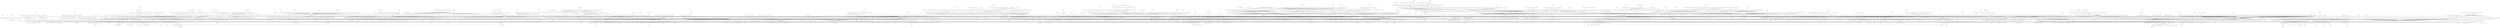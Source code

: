 strict graph  {
	3781	 [height=0.25,
		level=3,
		pos="7613.66,-25283.78",
		width=0.25];
	2038	 [height=1.03,
		level=1,
		pos="6928.97,-24773.37",
		width=1.03];
	3781 -- 2038;
	17	 [height=0.21,
		level=4,
		pos="-16339.45,-16516.94",
		width=0.21];
	2	 [height=0.30,
		level=1,
		pos="-17287.79,-16156.93",
		width=0.30];
	17 -- 2;
	3978	 [height=0.24,
		level=3,
		pos="-12867.39,9924.79",
		width=0.24];
	3979	 [height=0.44,
		level=3,
		pos="-13072.60,10042.67",
		width=0.44];
	3978 -- 3979;
	3211	 [height=0.51,
		level=3,
		pos="-12812.53,10322.08",
		width=0.51];
	3978 -- 3211;
	2159	 [height=0.41,
		level=3,
		pos="-22133.32,-12715.49",
		width=0.41];
	4956	 [height=0.33,
		level=3,
		pos="-21917.47,-13360.08",
		width=0.33];
	2159 -- 4956;
	13	 [height=0.46,
		level=1,
		pos="-21370.61,-11514.62",
		width=0.46];
	2159 -- 13;
	5826	 [height=0.38,
		level=1,
		pos="-20154.69,-2646.85",
		width=0.38];
	97	 [height=0.33,
		level=1,
		pos="-18316.78,-2378.42",
		width=0.33];
	5826 -- 97;
	5827	 [height=0.39,
		level=2,
		pos="-20718.94,-2403.69",
		width=0.39];
	5826 -- 5827;
	5217	 [height=0.11,
		level=5,
		pos="7523.88,-2149.82",
		width=0.11];
	5213	 [height=0.35,
		level=5,
		pos="7104.55,-2631.36",
		width=0.35];
	5217 -- 5213;
	3591	 [height=0.34,
		level=6,
		pos="8907.15,-19915.24",
		width=0.34];
	1871	 [height=0.64,
		level=2,
		pos="8542.68,-19967.28",
		width=0.64];
	3591 -- 1871;
	1641	 [height=0.31,
		level=2,
		pos="17049.86,14991.50",
		width=0.31];
	4885	 [height=0.34,
		level=5,
		pos="17022.56,15147.08",
		width=0.34];
	1641 -- 4885;
	1623	 [height=0.38,
		level=1,
		pos="18379.07,14048.19",
		width=0.38];
	1641 -- 1623;
	1581	 [height=0.64,
		level=4,
		pos="8530.70,1672.92",
		width=0.64];
	1576	 [height=0.74,
		level=3,
		pos="8852.96,2143.94",
		width=0.74];
	1581 -- 1576;
	2872	 [height=0.41,
		level=6,
		pos="7284.52,-7460.29",
		width=0.41];
	1009	 [height=1.01,
		level=1,
		pos="6684.93,-7457.64",
		width=1.01];
	2872 -- 1009;
	1500	 [height=0.76,
		level=4,
		pos="22602.40,-4560.21",
		width=0.76];
	1484	 [height=0.66,
		level=1,
		pos="23642.82,-4306.40",
		width=0.66];
	1500 -- 1484;
	5879	 [height=0.57,
		level=3,
		pos="-15974.93,17155.20",
		width=0.57];
	4386	 [height=0.57,
		level=2,
		pos="-15660.89,16719.09",
		width=0.57];
	5879 -- 4386;
	4600	 [height=0.30,
		level=5,
		pos="-23271.04,-18613.59",
		width=0.30];
	5681	 [height=0.69,
		level=6,
		pos="-23579.37,-17858.41",
		width=0.69];
	4600 -- 5681;
	3758	 [height=0.48,
		level=2,
		pos="-23258.59,-18819.00",
		width=0.48];
	4600 -- 3758;
	2122	 [height=0.45,
		level=5,
		pos="-1321.28,-3416.36",
		width=0.45];
	848	 [height=0.65,
		level=1,
		pos="-895.54,-4196.35",
		width=0.65];
	2122 -- 848;
	5689	 [height=0.16,
		level=6,
		pos="4804.26,-15937.90",
		width=0.16];
	3156	 [height=0.31,
		level=5,
		pos="4780.51,-15620.75",
		width=0.31];
	5689 -- 3156;
	1689	 [height=0.92,
		level=2,
		pos="8581.64,-11899.57",
		width=0.92];
	1694	 [height=0.60,
		level=2,
		pos="8410.18,-12541.26",
		width=0.60];
	1689 -- 1694;
	1695	 [height=0.37,
		level=6,
		pos="8617.37,-12049.19",
		width=0.37];
	1689 -- 1695;
	1682	 [height=0.64,
		level=1,
		pos="9042.92,-10911.54",
		width=0.64];
	1689 -- 1682;
	2625	 [height=0.34,
		level=4,
		pos="-9857.56,-3072.75",
		width=0.34];
	330	 [height=0.82,
		level=1,
		pos="-10275.32,-2104.93",
		width=0.82];
	2625 -- 330;
	732	 [height=0.46,
		level=1,
		pos="-1284.36,-10180.00",
		width=0.46];
	3342	 [height=0.58,
		level=6,
		pos="-1918.88,-10644.90",
		width=0.58];
	732 -- 3342;
	3338	 [height=0.58,
		level=2,
		pos="-1388.29,-10968.68",
		width=0.58];
	732 -- 3338;
	3335	 [height=0.17,
		level=5,
		pos="-1985.02,-10133.47",
		width=0.17];
	732 -- 3335;
	3334	 [height=0.58,
		level=3,
		pos="-928.41,-10205.67",
		width=0.58];
	732 -- 3334;
	3339	 [height=0.11,
		level=5,
		pos="-1177.87,-9909.40",
		width=0.11];
	732 -- 3339;
	374	 [height=0.33,
		level=1,
		pos="-3501.97,-8373.13",
		width=0.33];
	732 -- 374;
	3337	 [height=0.38,
		level=5,
		pos="-939.45,-10400.24",
		width=0.38];
	732 -- 3337;
	3336	 [height=0.30,
		level=5,
		pos="-1613.94,-9788.59",
		width=0.30];
	732 -- 3336;
	2403	 [height=0.40,
		level=5,
		pos="11757.29,2035.03",
		width=0.40];
	1519	 [height=0.34,
		level=1,
		pos="10982.74,132.66",
		width=0.34];
	2403 -- 1519;
	5298	 [height=0.81,
		level=4,
		pos="1325.15,22042.88",
		width=0.81];
	594	 [height=0.79,
		level=2,
		pos="1342.62,21927.72",
		width=0.79];
	5298 -- 594;
	5873	 [height=0.40,
		level=6,
		pos="-10267.33,-19846.25",
		width=0.40];
	2252	 [height=0.70,
		level=2,
		pos="-10373.04,-19809.91",
		width=0.70];
	5873 -- 2252;
	2277	 [height=0.33,
		level=6,
		pos="-23921.40,-2224.15",
		width=0.33];
	2269	 [height=0.54,
		level=2,
		pos="-22982.06,-2996.66",
		width=0.54];
	2277 -- 2269;
	1321	 [height=0.56,
		level=4,
		pos="2379.78,-16532.92",
		width=0.56];
	1264	 [height=0.40,
		level=1,
		pos="570.49,-16109.37",
		width=0.40];
	1321 -- 1264;
	2355	 [height=0.43,
		level=6,
		pos="9888.55,24241.50",
		width=0.43];
	2333	 [height=0.46,
		level=1,
		pos="8859.38,24354.71",
		width=0.46];
	2355 -- 2333;
	3582	 [height=0.17,
		level=6,
		pos="-10604.41,5937.31",
		width=0.17];
	3581	 [height=0.40,
		level=3,
		pos="-10042.06,6040.14",
		width=0.40];
	3582 -- 3581;
	2982	 [height=0.50,
		level=3,
		pos="-4743.02,27115.63",
		width=0.50];
	5564	 [height=0.28,
		level=6,
		pos="-4792.49,28201.64",
		width=0.28];
	2982 -- 5564;
	1140	 [height=0.45,
		level=2,
		pos="-3686.34,26930.96",
		width=0.45];
	2982 -- 1140;
	5563	 [height=0.36,
		level=4,
		pos="-5029.06,27053.21",
		width=0.36];
	2982 -- 5563;
	1036	 [height=0.42,
		level=5,
		pos="2327.00,-2892.76",
		width=0.42];
	838	 [height=0.72,
		level=1,
		pos="363.80,-3507.71",
		width=0.72];
	1036 -- 838;
	5001	 [height=0.40,
		level=5,
		pos="7276.92,-18517.94",
		width=0.40];
	1873	 [height=0.48,
		level=5,
		pos="8038.33,-18627.95",
		width=0.48];
	5001 -- 1873;
	3320	 [height=0.86,
		level=3,
		pos="-28134.54,-9650.76",
		width=0.86];
	3303	 [height=0.73,
		level=1,
		pos="-27069.46,-10344.29",
		width=0.73];
	3320 -- 3303;
	2297	 [height=0.43,
		level=5,
		pos="-6490.12,-2072.05",
		width=0.43];
	329	 [height=0.45,
		level=1,
		pos="-5989.63,-2738.74",
		width=0.45];
	2297 -- 329;
	1560	 [height=0.31,
		level=3,
		pos="6241.54,2368.07",
		width=0.31];
	841	 [height=0.60,
		level=1,
		pos="7200.64,84.06",
		width=0.60];
	1560 -- 841;
	5820	 [height=0.63,
		level=5,
		pos="6639.72,7781.18",
		width=0.63];
	1820	 [height=0.85,
		level=1,
		pos="7109.89,7554.12",
		width=0.85];
	5820 -- 1820;
	2581	 [height=0.24,
		level=4,
		pos="-3536.90,-20609.12",
		width=0.24];
	1305	 [height=0.60,
		level=1,
		pos="-2605.76,-20137.73",
		width=0.60];
	2581 -- 1305;
	5290	 [height=0.58,
		level=3,
		pos="2395.20,-8146.67",
		width=0.58];
	5149	 [height=0.50,
		level=3,
		pos="2395.61,-8446.32",
		width=0.50];
	5290 -- 5149;
	5438	 [height=0.84,
		level=4,
		pos="1926.14,-8265.93",
		width=0.84];
	5290 -- 5438;
	1215	 [height=0.67,
		level=2,
		pos="-6502.92,-17443.93",
		width=0.67];
	1205	 [height=0.93,
		level=1,
		pos="-7471.44,-16760.19",
		width=0.93];
	1215 -- 1205;
	5895	 [height=0.49,
		level=2,
		pos="-5941.18,-17719.58",
		width=0.49];
	1215 -- 5895;
	3567	 [height=0.55,
		level=6,
		pos="12144.47,-9114.41",
		width=0.55];
	1765	 [height=0.57,
		level=2,
		pos="12529.19,-9834.69",
		width=0.57];
	3567 -- 1765;
	1094	 [height=0.63,
		level=4,
		pos="-7277.21,9579.33",
		width=0.63];
	283	 [height=0.65,
		level=1,
		pos="-6343.20,10312.91",
		width=0.65];
	1094 -- 283;
	5272	 [height=0.45,
		level=3,
		pos="-4052.34,-6022.00",
		width=0.45];
	388	 [height=0.37,
		level=2,
		pos="-4365.37,-5771.80",
		width=0.37];
	5272 -- 388;
	2262	 [height=0.74,
		level=3,
		pos="-9523.61,-20214.17",
		width=0.74];
	2255	 [height=0.55,
		level=2,
		pos="-9070.43,-19267.00",
		width=0.55];
	2262 -- 2255;
	1921	 [height=0.61,
		level=4,
		pos="-1995.55,-5414.13",
		width=0.61];
	1920	 [height=0.65,
		level=3,
		pos="-1506.65,-5358.09",
		width=0.65];
	1921 -- 1920;
	5172	 [height=0.36,
		level=5,
		pos="-4095.74,-3172.67",
		width=0.36];
	4010	 [height=0.65,
		level=2,
		pos="-4028.42,-2999.55",
		width=0.65];
	5172 -- 4010;
	514	 [height=0.48,
		level=3,
		pos="396.53,2877.02",
		width=0.48];
	327	 [height=0.52,
		level=1,
		pos="-632.66,2225.84",
		width=0.52];
	514 -- 327;
	139	 [height=0.50,
		level=3,
		pos="-14892.23,3654.49",
		width=0.50];
	108	 [height=0.50,
		level=1,
		pos="-14377.26,4546.47",
		width=0.50];
	139 -- 108;
	2772	 [height=0.33,
		level=6,
		pos="-3501.79,10551.31",
		width=0.33];
	2764	 [height=0.61,
		level=2,
		pos="-3831.93,10425.17",
		width=0.61];
	2772 -- 2764;
	1770	 [height=0.59,
		level=3,
		pos="16091.36,-10678.19",
		width=0.59];
	1760	 [height=0.44,
		level=1,
		pos="15285.78,-11458.91",
		width=0.44];
	1770 -- 1760;
	3381	 [height=0.67,
		level=4,
		pos="9960.27,9343.99",
		width=0.67];
	3356	 [height=0.31,
		level=1,
		pos="10384.81,10245.99",
		width=0.31];
	3381 -- 3356;
	3815	 [height=0.55,
		level=4,
		pos="20135.66,3084.03",
		width=0.55];
	3805	 [height=0.65,
		level=2,
		pos="21050.88,2311.78",
		width=0.65];
	3815 -- 3805;
	1965	 [height=0.41,
		level=5,
		pos="-5422.89,4701.28",
		width=0.41];
	1936	 [height=0.61,
		level=2,
		pos="-4954.88,4341.59",
		width=0.61];
	1965 -- 1936;
	2897	 [height=0.84,
		level=3,
		pos="23299.07,-13177.45",
		width=0.84];
	5497	 [height=0.18,
		level=4,
		pos="23251.02,-13474.95",
		width=0.18];
	2897 -- 5497;
	2891	 [height=0.68,
		level=2,
		pos="22326.91,-12361.97",
		width=0.68];
	2897 -- 2891;
	5496	 [height=0.95,
		level=3,
		pos="24367.35,-13210.38",
		width=0.95];
	2897 -- 5496;
	2294	 [height=0.34,
		level=5,
		pos="-2757.98,6924.41",
		width=0.34];
	2289	 [height=0.63,
		level=2,
		pos="-2142.30,6979.68",
		width=0.63];
	2294 -- 2289;
	5034	 [height=0.40,
		level=3,
		pos="2353.27,9079.55",
		width=0.40];
	5036	 [height=0.18,
		level=5,
		pos="2471.88,9040.88",
		width=0.18];
	5034 -- 5036;
	3491	 [height=0.32,
		level=2,
		pos="2107.52,9077.32",
		width=0.32];
	5034 -- 3491;
	5043	 [height=0.65,
		level=2,
		pos="-2615.25,-17022.93",
		width=0.65];
	5252	 [height=0.30,
		level=4,
		pos="-3038.45,-15875.48",
		width=0.30];
	5043 -- 5252;
	5249	 [height=0.48,
		level=5,
		pos="-3629.16,-16545.97",
		width=0.48];
	5043 -- 5249;
	5251	 [height=0.62,
		level=4,
		pos="-3052.17,-17306.18",
		width=0.62];
	5043 -- 5251;
	5250	 [height=0.28,
		level=6,
		pos="-2476.33,-17391.54",
		width=0.28];
	5043 -- 5250;
	1312	 [height=0.63,
		level=2,
		pos="-1515.85,-16449.13",
		width=0.63];
	5043 -- 1312;
	2158	 [height=0.91,
		level=3,
		pos="-20642.63,-13119.80",
		width=0.91];
	2158 -- 13;
	3419	 [height=0.64,
		level=4,
		pos="-12691.45,-21327.61",
		width=0.64];
	2245	 [height=0.66,
		level=1,
		pos="-11945.13,-20806.30",
		width=0.66];
	3419 -- 2245;
	458	 [height=0.44,
		level=6,
		pos="-12894.64,-11570.49",
		width=0.44];
	430	 [height=0.78,
		level=1,
		pos="-11769.22,-12981.25",
		width=0.78];
	458 -- 430;
	39	 [height=0.44,
		level=5,
		pos="-19907.68,-8038.26",
		width=0.44];
	12	 [height=0.36,
		level=1,
		pos="-19712.34,-9028.37",
		width=0.36];
	39 -- 12;
	1357	 [height=0.60,
		level=4,
		pos="3669.93,-17217.34",
		width=0.60];
	1302	 [height=0.59,
		level=1,
		pos="4568.98,-18359.14",
		width=0.59];
	1357 -- 1302;
	3392	 [height=0.49,
		level=2,
		pos="10764.28,9084.15",
		width=0.49];
	3370	 [height=0.36,
		level=1,
		pos="12070.31,9791.77",
		width=0.36];
	3392 -- 3370;
	5367	 [height=0.16,
		level=5,
		pos="10882.07,8799.33",
		width=0.16];
	3392 -- 5367;
	5366	 [height=0.44,
		level=3,
		pos="10428.72,8694.58",
		width=0.44];
	3392 -- 5366;
	84	 [height=0.62,
		level=2,
		pos="-17826.73,-2493.98",
		width=0.62];
	51	 [height=0.65,
		level=1,
		pos="-15396.37,-3483.26",
		width=0.65];
	84 -- 51;
	5698	 [height=0.45,
		level=3,
		pos="14982.09,8623.46",
		width=0.45];
	2521	 [height=0.22,
		level=3,
		pos="14738.96,8019.43",
		width=0.22];
	5698 -- 2521;
	4761	 [height=0.32,
		level=5,
		pos="-1359.67,-11257.34",
		width=0.32];
	4761 -- 3338;
	2254	 [height=0.36,
		level=5,
		pos="-10065.53,-17924.42",
		width=0.36];
	1206	 [height=0.62,
		level=1,
		pos="-11015.76,-18434.96",
		width=0.62];
	2254 -- 1206;
	2923	 [height=0.43,
		level=6,
		pos="-13365.14,4621.31",
		width=0.43];
	147	 [height=0.38,
		level=1,
		pos="-12911.66,4361.91",
		width=0.38];
	2923 -- 147;
	5535	 [height=0.44,
		level=5,
		pos="175.66,-14465.66",
		width=0.44];
	5534	 [height=0.86,
		level=4,
		pos="-18.49,-14573.64",
		width=0.86];
	5535 -- 5534;
	4672	 [height=0.13,
		level=6,
		pos="1689.36,3316.57",
		width=0.13];
	4234	 [height=0.20,
		level=1,
		pos="1167.49,2344.63",
		width=0.20];
	4672 -- 4234;
	3911	 [height=0.47,
		level=5,
		pos="-26133.45,-22192.78",
		width=0.47];
	3896	 [height=0.43,
		level=5,
		pos="-26229.10,-22858.80",
		width=0.43];
	3911 -- 3896;
	4985	 [height=0.34,
		level=5,
		pos="-26166.78,-21918.20",
		width=0.34];
	3911 -- 4985;
	3500	 [height=0.21,
		level=6,
		pos="1081.48,9960.64",
		width=0.21];
	1707	 [height=0.45,
		level=1,
		pos="1063.77,9420.31",
		width=0.45];
	3500 -- 1707;
	5103	 [height=0.34,
		level=5,
		pos="2876.13,26476.84",
		width=0.34];
	4506	 [height=0.33,
		level=2,
		pos="2399.50,26761.22",
		width=0.33];
	5103 -- 4506;
	1327	 [height=0.42,
		level=5,
		pos="-1248.31,-17002.84",
		width=0.42];
	1327 -- 1264;
	582	 [height=0.40,
		level=6,
		pos="1696.52,18309.29",
		width=0.40];
	559	 [height=0.44,
		level=1,
		pos="2813.77,18894.78",
		width=0.44];
	582 -- 559;
	2021	 [height=0.77,
		level=3,
		pos="10389.43,-19949.42",
		width=0.77];
	2633	 [height=0.44,
		level=5,
		pos="9711.14,-19609.54",
		width=0.44];
	2021 -- 2633;
	1403	 [height=0.89,
		level=1,
		pos="11510.00,-19540.50",
		width=0.89];
	2021 -- 1403;
	3901	 [height=0.88,
		level=4,
		pos="-27134.78,-24607.44",
		width=0.88];
	3893	 [height=0.69,
		level=1,
		pos="-26671.17,-23693.28",
		width=0.69];
	3901 -- 3893;
	5112	 [height=0.79,
		level=4,
		pos="-6432.38,-1257.76",
		width=0.79];
	4270	 [height=0.52,
		level=3,
		pos="-6778.75,-867.24",
		width=0.52];
	5112 -- 4270;
	2806	 [height=0.13,
		level=6,
		pos="3698.41,11394.05",
		width=0.13];
	562	 [height=0.31,
		level=1,
		pos="4801.04,10846.87",
		width=0.31];
	2806 -- 562;
	2154	 [height=0.12,
		level=6,
		pos="-22430.94,-11201.11",
		width=0.12];
	2154 -- 13;
	442	 [height=0.36,
		level=5,
		pos="-10651.20,-14147.85",
		width=0.36];
	442 -- 430;
	4221	 [height=0.24,
		level=5,
		pos="9736.37,-1756.85",
		width=0.24];
	1524	 [height=0.66,
		level=1,
		pos="8999.61,-1810.11",
		width=0.66];
	4221 -- 1524;
	351	 [height=0.37,
		level=5,
		pos="-4263.19,-3453.83",
		width=0.37];
	326	 [height=0.40,
		level=1,
		pos="-3256.43,-4601.64",
		width=0.40];
	351 -- 326;
	4688	 [height=0.71,
		level=3,
		pos="5471.70,21802.85",
		width=0.71];
	591	 [height=0.69,
		level=2,
		pos="4977.98,22362.13",
		width=0.69];
	4688 -- 591;
	1482	 [height=0.41,
		level=1,
		pos="17568.85,-4237.74",
		width=0.41];
	4092	 [height=0.56,
		level=5,
		pos="18134.19,-4919.16",
		width=0.56];
	1482 -- 4092;
	4105	 [height=0.41,
		level=6,
		pos="18320.20,-4033.03",
		width=0.41];
	1482 -- 4105;
	4091	 [height=0.60,
		level=3,
		pos="16554.11,-4419.35",
		width=0.60];
	1482 -- 4091;
	4100	 [height=0.49,
		level=5,
		pos="17369.61,-3429.44",
		width=0.49];
	1482 -- 4100;
	1460	 [height=0.51,
		level=1,
		pos="16348.38,-3049.00",
		width=0.51];
	1482 -- 1460;
	4093	 [height=0.78,
		level=3,
		pos="18041.45,-5213.17",
		width=0.78];
	1482 -- 4093;
	4104	 [height=0.61,
		level=3,
		pos="17386.85,-5287.53",
		width=0.61];
	1482 -- 4104;
	4099	 [height=0.30,
		level=5,
		pos="18205.34,-3829.65",
		width=0.30];
	1482 -- 4099;
	4103	 [height=0.33,
		level=5,
		pos="16892.58,-4871.08",
		width=0.33];
	1482 -- 4103;
	4096	 [height=0.72,
		level=3,
		pos="16616.24,-3865.99",
		width=0.72];
	1482 -- 4096;
	5066	 [height=0.23,
		level=5,
		pos="-20217.77,-15289.87",
		width=0.23];
	2191	 [height=0.53,
		level=2,
		pos="-20407.45,-15401.50",
		width=0.53];
	5066 -- 2191;
	4048	 [height=0.38,
		level=5,
		pos="24913.07,-10019.90",
		width=0.38];
	2722	 [height=0.32,
		level=2,
		pos="24696.43,-9860.16",
		width=0.32];
	4048 -- 2722;
	1855	 [height=0.61,
		level=6,
		pos="8139.48,-10569.85",
		width=0.61];
	1683	 [height=0.70,
		level=1,
		pos="7784.73,-10817.30",
		width=0.70];
	1855 -- 1683;
	2500	 [height=0.50,
		level=5,
		pos="17047.81,7295.13",
		width=0.50];
	2376	 [height=0.54,
		level=1,
		pos="15902.84,6215.55",
		width=0.54];
	2500 -- 2376;
	3289	 [height=0.53,
		level=5,
		pos="-20361.77,15518.02",
		width=0.53];
	3256	 [height=0.76,
		level=1,
		pos="-20701.74,16761.32",
		width=0.76];
	3289 -- 3256;
	1381	 [height=0.09,
		level=6,
		pos="2711.46,-23341.51",
		width=0.09];
	1338	 [height=0.17,
		level=1,
		pos="4006.99,-23850.67",
		width=0.17];
	1381 -- 1338;
	4554	 [height=0.63,
		level=3,
		pos="-774.25,1296.06",
		width=0.63];
	718	 [height=0.48,
		level=3,
		pos="-519.64,1354.97",
		width=0.48];
	4554 -- 718;
	4557	 [height=0.44,
		level=5,
		pos="-742.87,1335.31",
		width=0.44];
	4554 -- 4557;
	5410	 [height=0.60,
		level=4,
		pos="-5578.80,8402.13",
		width=0.60];
	297	 [height=0.40,
		level=2,
		pos="-6494.85,8761.68",
		width=0.40];
	5410 -- 297;
	1204	 [height=0.75,
		level=3,
		pos="-27363.50,7470.98",
		width=0.75];
	634	 [height=0.58,
		level=1,
		pos="-27360.06,8407.62",
		width=0.58];
	1204 -- 634;
	834	 [height=0.33,
		level=6,
		pos="-4388.63,-510.86",
		width=0.33];
	826	 [height=0.38,
		level=2,
		pos="-3690.74,-175.06",
		width=0.38];
	834 -- 826;
	1555	 [height=0.29,
		level=5,
		pos="6868.01,2070.38",
		width=0.29];
	1555 -- 841;
	1156	 [height=0.31,
		level=6,
		pos="-19431.85,4384.89",
		width=0.31];
	618	 [height=0.49,
		level=1,
		pos="-20403.02,4170.07",
		width=0.49];
	1156 -- 618;
	750	 [height=0.43,
		level=5,
		pos="-1927.56,-8859.07",
		width=0.43];
	750 -- 374;
	4939	 [height=0.53,
		level=5,
		pos="6395.77,-3984.11",
		width=0.53];
	1743	 [height=0.50,
		level=2,
		pos="6136.94,-3591.74",
		width=0.50];
	4939 -- 1743;
	1299	 [height=0.33,
		level=6,
		pos="-1471.55,-14359.01",
		width=0.33];
	727	 [height=0.58,
		level=1,
		pos="-1686.52,-13160.59",
		width=0.58];
	1299 -- 727;
	4291	 [height=0.37,
		level=5,
		pos="-25368.95,-17178.11",
		width=0.37];
	3757	 [height=0.42,
		level=1,
		pos="-26343.93,-17747.28",
		width=0.42];
	4291 -- 3757;
	2459	 [height=0.68,
		level=2,
		pos="-26327.97,2682.24",
		width=0.68];
	2466	 [height=0.63,
		level=3,
		pos="-26728.86,2267.42",
		width=0.63];
	2459 -- 2466;
	2465	 [height=0.42,
		level=5,
		pos="-25631.10,2187.87",
		width=0.42];
	2459 -- 2465;
	2458	 [height=0.71,
		level=2,
		pos="-25896.87,4311.78",
		width=0.71];
	2459 -- 2458;
	1230	 [height=0.65,
		level=3,
		pos="-2512.23,18086.57",
		width=0.65];
	560	 [height=0.84,
		level=1,
		pos="-1267.51,18131.50",
		width=0.84];
	1230 -- 560;
	4202	 [height=0.78,
		level=3,
		pos="-3001.83,18420.38",
		width=0.78];
	1230 -- 4202;
	5382	 [height=0.66,
		level=3,
		pos="-14406.42,-10734.03",
		width=0.66];
	4959	 [height=0.33,
		level=2,
		pos="-15056.40,-9995.43",
		width=0.33];
	5382 -- 4959;
	515	 [height=0.91,
		level=2,
		pos="-470.80,1794.29",
		width=0.91];
	515 -- 327;
	5527	 [height=0.15,
		level=5,
		pos="-364.65,1874.44",
		width=0.15];
	515 -- 5527;
	2904	 [height=0.52,
		level=1,
		pos="-603.12,26460.38",
		width=0.52];
	2913	 [height=0.33,
		level=2,
		pos="523.15,26255.92",
		width=0.33];
	2904 -- 2913;
	2919	 [height=0.49,
		level=6,
		pos="508.43,26931.92",
		width=0.49];
	2904 -- 2919;
	2914	 [height=0.46,
		level=6,
		pos="-909.18,26584.48",
		width=0.46];
	2904 -- 2914;
	2918	 [height=0.27,
		level=6,
		pos="-69.68,27436.59",
		width=0.27];
	2904 -- 2918;
	2915	 [height=0.40,
		level=1,
		pos="1710.12,28196.80",
		width=0.40];
	2904 -- 2915;
	2912	 [height=0.77,
		level=2,
		pos="-1697.72,27935.39",
		width=0.77];
	2904 -- 2912;
	586	 [height=0.34,
		level=1,
		pos="1744.55,24428.88",
		width=0.34];
	2904 -- 586;
	2916	 [height=0.42,
		level=1,
		pos="-468.03,25378.56",
		width=0.42];
	2904 -- 2916;
	2248	 [height=0.48,
		level=2,
		pos="-10094.55,-19159.74",
		width=0.48];
	2248 -- 1206;
	833	 [height=0.47,
		level=5,
		pos="-3389.52,-605.61",
		width=0.47];
	833 -- 826;
	4356	 [height=0.68,
		level=2,
		pos="737.08,-22020.05",
		width=0.68];
	2225	 [height=0.44,
		level=2,
		pos="335.97,-20970.27",
		width=0.44];
	4356 -- 2225;
	4359	 [height=0.53,
		level=3,
		pos="1002.86,-22324.45",
		width=0.53];
	4356 -- 4359;
	1657	 [height=0.33,
		level=5,
		pos="11375.42,14827.02",
		width=0.33];
	1624	 [height=0.71,
		level=1,
		pos="12007.13,15362.00",
		width=0.71];
	1657 -- 1624;
	2587	 [height=0.45,
		level=2,
		pos="-1691.69,-23417.81",
		width=0.45];
	4315	 [height=0.36,
		level=4,
		pos="-1485.44,-23734.72",
		width=0.36];
	2587 -- 4315;
	2571	 [height=0.34,
		level=1,
		pos="-3104.40,-23877.42",
		width=0.34];
	2587 -- 2571;
	4317	 [height=0.45,
		level=2,
		pos="-481.06,-23563.99",
		width=0.45];
	2587 -- 4317;
	4316	 [height=0.46,
		level=2,
		pos="-1279.98,-22072.31",
		width=0.46];
	2587 -- 4316;
	5123	 [height=0.44,
		level=5,
		pos="20001.65,160.00",
		width=0.44];
	5051	 [height=0.33,
		level=2,
		pos="19588.21,783.36",
		width=0.33];
	5123 -- 5051;
	2494	 [height=0.31,
		level=1,
		pos="15288.14,15377.81",
		width=0.31];
	5336	 [height=0.20,
		level=2,
		pos="14286.48,14531.44",
		width=0.20];
	2494 -- 5336;
	5334	 [height=0.73,
		level=3,
		pos="15482.50,16302.13",
		width=0.73];
	2494 -- 5334;
	5338	 [height=0.31,
		level=5,
		pos="15883.10,15203.52",
		width=0.31];
	2494 -- 5338;
	5341	 [height=0.26,
		level=5,
		pos="14387.93,15536.03",
		width=0.26];
	2494 -- 5341;
	5340	 [height=0.69,
		level=4,
		pos="15241.89,14482.34",
		width=0.69];
	2494 -- 5340;
	5335	 [height=0.32,
		level=5,
		pos="15481.94,14690.50",
		width=0.32];
	2494 -- 5335;
	1637	 [height=0.33,
		level=1,
		pos="17341.98,16323.61",
		width=0.33];
	2494 -- 1637;
	5339	 [height=0.27,
		level=6,
		pos="14663.06,15943.37",
		width=0.27];
	2494 -- 5339;
	5337	 [height=0.23,
		level=5,
		pos="15794.85,16158.77",
		width=0.23];
	2494 -- 5337;
	2383	 [height=0.18,
		level=3,
		pos="9208.39,-225.61",
		width=0.18];
	2383 -- 1519;
	4330	 [height=0.11,
		level=5,
		pos="8793.82,-312.85",
		width=0.11];
	2383 -- 4330;
	4233	 [height=0.44,
		level=5,
		pos="-3075.62,-162.06",
		width=0.44];
	488	 [height=0.20,
		level=1,
		pos="-2249.29,992.90",
		width=0.20];
	4233 -- 488;
	5408	 [height=0.71,
		level=4,
		pos="403.27,29624.78",
		width=0.71];
	4510	 [height=0.27,
		level=3,
		pos="886.79,29518.91",
		width=0.27];
	5408 -- 4510;
	1814	 [height=0.36,
		level=4,
		pos="7383.65,5663.43",
		width=0.36];
	716	 [height=0.52,
		level=1,
		pos="5611.43,5678.17",
		width=0.52];
	1814 -- 716;
	763	 [height=0.12,
		level=5,
		pos="-3582.17,-6410.54",
		width=0.12];
	763 -- 374;
	1229	 [height=0.37,
		level=2,
		pos="-2205.10,17416.95",
		width=0.37];
	3802	 [height=0.24,
		level=6,
		pos="-3337.29,17678.79",
		width=0.24];
	1229 -- 3802;
	1229 -- 560;
	3803	 [height=0.53,
		level=3,
		pos="-2478.77,17074.41",
		width=0.53];
	1229 -- 3803;
	3012	 [height=0.42,
		level=1,
		pos="-4815.49,15603.13",
		width=0.42];
	3185	 [height=0.45,
		level=4,
		pos="-3581.83,16576.10",
		width=0.45];
	3012 -- 3185;
	3164	 [height=0.36,
		level=5,
		pos="-3545.11,14902.57",
		width=0.36];
	3012 -- 3164;
	3181	 [height=0.73,
		level=3,
		pos="-4154.49,14422.18",
		width=0.73];
	3012 -- 3181;
	3175	 [height=0.91,
		level=4,
		pos="-3138.84,15577.98",
		width=0.91];
	3012 -- 3175;
	3171	 [height=0.55,
		level=2,
		pos="-6623.86,14733.91",
		width=0.55];
	3012 -- 3171;
	3177	 [height=0.76,
		level=1,
		pos="-7271.98,18248.93",
		width=0.76];
	3012 -- 3177;
	3169	 [height=0.11,
		level=5,
		pos="-3495.32,15719.41",
		width=0.11];
	3012 -- 3169;
	3170	 [height=0.13,
		level=5,
		pos="-5006.92,14510.31",
		width=0.13];
	3012 -- 3170;
	315	 [height=0.50,
		level=1,
		pos="-3726.72,11368.24",
		width=0.50];
	3012 -- 315;
	3166	 [height=0.28,
		level=5,
		pos="-4239.08,16921.68",
		width=0.28];
	3012 -- 3166;
	3161	 [height=0.69,
		level=1,
		pos="-10214.44,19637.20",
		width=0.69];
	3012 -- 3161;
	3186	 [height=0.61,
		level=5,
		pos="-6408.24,15399.52",
		width=0.61];
	3012 -- 3186;
	3178	 [height=0.51,
		level=3,
		pos="-3390.54,14931.36",
		width=0.51];
	3012 -- 3178;
	3160	 [height=0.50,
		level=2,
		pos="-5353.85,17262.79",
		width=0.50];
	3012 -- 3160;
	3163	 [height=0.74,
		level=1,
		pos="-6222.58,18099.59",
		width=0.74];
	3012 -- 3163;
	3174	 [height=0.50,
		level=5,
		pos="-5816.17,14962.04",
		width=0.50];
	3012 -- 3174;
	3179	 [height=0.36,
		level=6,
		pos="-6041.58,15561.95",
		width=0.36];
	3012 -- 3179;
	3158	 [height=0.31,
		level=2,
		pos="-5657.13,14406.77",
		width=0.31];
	3012 -- 3158;
	3167	 [height=0.79,
		level=4,
		pos="-5097.44,14412.08",
		width=0.79];
	3012 -- 3167;
	3159	 [height=0.43,
		level=1,
		pos="-9730.02,17527.57",
		width=0.43];
	3012 -- 3159;
	3162	 [height=0.42,
		level=6,
		pos="-4493.12,16719.74",
		width=0.42];
	3012 -- 3162;
	3187	 [height=0.63,
		level=3,
		pos="-3582.06,16479.94",
		width=0.63];
	3012 -- 3187;
	1244	 [height=0.48,
		level=3,
		pos="-18073.48,6425.72",
		width=0.48];
	109	 [height=0.28,
		level=1,
		pos="-17587.89,5935.05",
		width=0.28];
	1244 -- 109;
	413	 [height=0.28,
		level=6,
		pos="-7300.63,-11607.60",
		width=0.28];
	397	 [height=0.65,
		level=1,
		pos="-8091.60,-11301.48",
		width=0.65];
	413 -- 397;
	3643	 [height=0.52,
		level=6,
		pos="-3708.60,-27824.70",
		width=0.52];
	3631	 [height=0.56,
		level=3,
		pos="-3853.36,-27337.16",
		width=0.56];
	3643 -- 3631;
	4660	 [height=0.36,
		level=5,
		pos="1388.82,19091.40",
		width=0.36];
	580	 [height=0.33,
		level=1,
		pos="1754.07,19821.25",
		width=0.33];
	4660 -- 580;
	1297	 [height=0.63,
		level=3,
		pos="-582.26,-12226.52",
		width=0.63];
	1297 -- 727;
	499	 [height=0.09,
		level=5,
		pos="-1776.19,3413.15",
		width=0.09];
	499 -- 327;
	135	 [height=0.45,
		level=1,
		pos="-14723.95,5773.13",
		width=0.45];
	135 -- 108;
	4178	 [height=0.22,
		level=5,
		pos="17401.99,11642.74",
		width=0.22];
	1639	 [height=0.35,
		level=1,
		pos="18173.44,11711.47",
		width=0.35];
	4178 -- 1639;
	5134	 [height=0.08,
		level=6,
		pos="6637.15,-10650.37",
		width=0.08];
	4467	 [height=0.07,
		level=5,
		pos="6277.39,-11315.42",
		width=0.07];
	5134 -- 4467;
	938	 [height=0.61,
		level=3,
		pos="1482.38,-1135.70",
		width=0.61];
	659	 [height=0.65,
		level=1,
		pos="628.32,-128.39",
		width=0.65];
	938 -- 659;
	4876	 [height=0.38,
		level=5,
		pos="8034.88,-6764.65",
		width=0.38];
	4874	 [height=0.70,
		level=3,
		pos="8338.06,-6225.26",
		width=0.70];
	4876 -- 4874;
	1125	 [height=0.21,
		level=5,
		pos="-748.60,20725.82",
		width=0.21];
	584	 [height=0.66,
		level=2,
		pos="-197.86,20664.97",
		width=0.66];
	1125 -- 584;
	2939	 [height=0.23,
		level=3,
		pos="1528.72,-6308.61",
		width=0.23];
	2112	 [height=0.91,
		level=1,
		pos="2463.59,-6646.62",
		width=0.91];
	2939 -- 2112;
	3046	 [height=0.23,
		level=5,
		pos="654.03,6190.60",
		width=0.23];
	478	 [height=0.20,
		level=2,
		pos="726.47,5541.13",
		width=0.20];
	3046 -- 478;
	3051	 [height=0.20,
		level=5,
		pos="689.24,6203.38",
		width=0.20];
	3046 -- 3051;
	572	 [height=0.33,
		level=4,
		pos="831.43,15464.69",
		width=0.33];
	555	 [height=0.40,
		level=1,
		pos="-110.85,15098.11",
		width=0.40];
	572 -- 555;
	1945	 [height=0.69,
		level=2,
		pos="-5644.42,2622.36",
		width=0.69];
	1922	 [height=0.66,
		level=1,
		pos="-4757.63,2887.05",
		width=0.66];
	1945 -- 1922;
	1877	 [height=0.26,
		level=5,
		pos="6980.62,-18033.73",
		width=0.26];
	1870	 [height=0.34,
		level=2,
		pos="6675.52,-17513.36",
		width=0.34];
	1877 -- 1870;
	2670	 [height=0.29,
		level=3,
		pos="-4622.46,-12643.10",
		width=0.29];
	1265	 [height=0.59,
		level=3,
		pos="-3885.61,-12931.90",
		width=0.59];
	2670 -- 1265;
	5842	 [height=0.62,
		level=3,
		pos="-4960.24,-12609.76",
		width=0.62];
	2670 -- 5842;
	1160	 [height=0.29,
		level=6,
		pos="-22411.82,6565.45",
		width=0.29];
	1157	 [height=0.39,
		level=3,
		pos="-21852.79,5707.94",
		width=0.39];
	1160 -- 1157;
	3712	 [height=0.43,
		level=2,
		pos="-8608.15,-23687.49",
		width=0.43];
	3696	 [height=0.59,
		level=2,
		pos="-7408.22,-23179.77",
		width=0.59];
	3712 -- 3696;
	3717	 [height=0.24,
		level=5,
		pos="-9276.97,-23511.38",
		width=0.24];
	3712 -- 3717;
	1547	 [height=0.85,
		level=3,
		pos="5859.56,2119.10",
		width=0.85];
	1547 -- 841;
	1614	 [height=0.46,
		level=3,
		pos="14010.98,7355.93",
		width=0.46];
	1591	 [height=0.62,
		level=1,
		pos="12611.88,6478.47",
		width=0.62];
	1614 -- 1591;
	4157	 [height=0.48,
		level=6,
		pos="-10122.76,19375.37",
		width=0.48];
	4157 -- 3161;
	3495	 [height=0.44,
		level=4,
		pos="1997.03,9863.10",
		width=0.44];
	3495 -- 1707;
	4212	 [height=0.58,
		level=2,
		pos="7940.35,-2102.39",
		width=0.58];
	4212 -- 1524;
	5405	 [height=0.42,
		level=4,
		pos="7851.73,-2603.84",
		width=0.42];
	4212 -- 5405;
	5406	 [height=0.82,
		level=2,
		pos="8430.43,-2523.57",
		width=0.82];
	4212 -- 5406;
	1889	 [height=0.75,
		level=3,
		pos="13201.40,-17715.87",
		width=0.75];
	1402	 [height=0.74,
		level=1,
		pos="13112.62,-16682.73",
		width=0.74];
	1889 -- 1402;
	1857	 [height=0.76,
		level=2,
		pos="8107.95,-14020.33",
		width=0.76];
	4416	 [height=0.39,
		level=3,
		pos="8689.14,-13894.31",
		width=0.39];
	1857 -- 4416;
	1849	 [height=0.49,
		level=1,
		pos="7276.98,-14113.15",
		width=0.49];
	1857 -- 1849;
	4415	 [height=0.38,
		level=5,
		pos="8185.19,-14099.90",
		width=0.38];
	1857 -- 4415;
	4370	 [height=0.44,
		level=3,
		pos="8053.03,16093.40",
		width=0.44];
	2810	 [height=0.39,
		level=1,
		pos="7162.92,15990.64",
		width=0.39];
	4370 -- 2810;
	4354	 [height=0.59,
		level=4,
		pos="-8665.36,7150.36",
		width=0.59];
	2447	 [height=0.29,
		level=3,
		pos="-9025.40,7362.89",
		width=0.29];
	4354 -- 2447;
	3389	 [height=0.46,
		level=1,
		pos="13424.77,9867.36",
		width=0.46];
	3389 -- 3370;
	3797	 [height=0.45,
		level=2,
		pos="13374.97,9577.17",
		width=0.45];
	3389 -- 3797;
	3798	 [height=0.53,
		level=3,
		pos="13684.76,10226.99",
		width=0.53];
	3389 -- 3798;
	2205	 [height=0.52,
		level=2,
		pos="10596.93,-16710.54",
		width=0.52];
	2217	 [height=0.26,
		level=5,
		pos="11085.49,-16542.69",
		width=0.26];
	2205 -- 2217;
	2216	 [height=0.33,
		level=6,
		pos="10684.66,-17419.42",
		width=0.33];
	2205 -- 2216;
	2222	 [height=0.54,
		level=4,
		pos="10382.80,-17537.38",
		width=0.54];
	2205 -- 2222;
	2218	 [height=0.36,
		level=5,
		pos="9692.23,-16967.79",
		width=0.36];
	2205 -- 2218;
	2219	 [height=0.62,
		level=2,
		pos="11338.24,-16676.72",
		width=0.62];
	2205 -- 2219;
	2223	 [height=0.32,
		level=6,
		pos="9772.35,-16405.78",
		width=0.32];
	2205 -- 2223;
	2221	 [height=0.45,
		level=5,
		pos="10418.68,-16053.71",
		width=0.45];
	2205 -- 2221;
	1690	 [height=0.40,
		level=1,
		pos="9550.37,-14833.43",
		width=0.40];
	2205 -- 1690;
	5905	 [height=0.45,
		level=5,
		pos="-5295.01,23268.96",
		width=0.45];
	2798	 [height=0.49,
		level=3,
		pos="-5835.41,23415.35",
		width=0.49];
	5905 -- 2798;
	3461	 [height=0.54,
		level=2,
		pos="4902.25,4472.95",
		width=0.54];
	979	 [height=0.42,
		level=1,
		pos="5688.35,2993.80",
		width=0.42];
	3461 -- 979;
	3990	 [height=0.64,
		level=4,
		pos="1764.62,-17878.04",
		width=0.64];
	1308	 [height=0.33,
		level=3,
		pos="1886.37,-17196.22",
		width=0.33];
	3990 -- 1308;
	843	 [height=0.74,
		level=2,
		pos="1898.70,-629.46",
		width=0.74];
	1648	 [height=0.62,
		level=4,
		pos="2815.62,-613.57",
		width=0.62];
	843 -- 1648;
	1645	 [height=0.49,
		level=5,
		pos="3052.76,-847.94",
		width=0.49];
	843 -- 1645;
	843 -- 659;
	2757	 [height=0.20,
		level=6,
		pos="-5852.93,3691.80",
		width=0.20];
	1937	 [height=0.44,
		level=1,
		pos="-6122.72,4201.88",
		width=0.44];
	2757 -- 1937;
	1828	 [height=0.24,
		level=5,
		pos="7088.72,4337.42",
		width=0.24];
	5570	 [height=0.15,
		level=5,
		pos="7145.22,4525.46",
		width=0.15];
	1828 -- 5570;
	1806	 [height=0.65,
		level=4,
		pos="6270.95,4537.90",
		width=0.65];
	1828 -- 1806;
	2874	 [height=0.33,
		level=2,
		pos="5016.40,8382.15",
		width=0.33];
	1808	 [height=0.49,
		level=1,
		pos="4144.05,7460.55",
		width=0.49];
	2874 -- 1808;
	4595	 [height=0.32,
		level=5,
		pos="4539.37,8313.35",
		width=0.32];
	2874 -- 4595;
	4588	 [height=0.51,
		level=4,
		pos="5584.89,8624.96",
		width=0.51];
	2874 -- 4588;
	4594	 [height=0.26,
		level=5,
		pos="5398.80,7927.34",
		width=0.26];
	2874 -- 4594;
	4592	 [height=0.51,
		level=4,
		pos="4524.92,8635.66",
		width=0.51];
	2874 -- 4592;
	5288	 [height=0.54,
		level=5,
		pos="3357.50,-9922.67",
		width=0.54];
	2134	 [height=0.40,
		level=3,
		pos="3796.93,-9616.43",
		width=0.40];
	5288 -- 2134;
	5239	 [height=0.40,
		level=3,
		pos="9665.57,-7439.07",
		width=0.40];
	1761	 [height=0.40,
		level=3,
		pos="9316.81,-7093.02",
		width=0.40];
	5239 -- 1761;
	656	 [height=0.12,
		level=6,
		pos="-22254.45,8821.82",
		width=0.12];
	655	 [height=0.18,
		level=3,
		pos="-22988.87,9507.27",
		width=0.18];
	656 -- 655;
	3776	 [height=0.53,
		level=5,
		pos="6529.64,-24125.84",
		width=0.53];
	3776 -- 2038;
	2226	 [height=0.42,
		level=4,
		pos="1087.86,-20098.21",
		width=0.42];
	1304	 [height=0.31,
		level=1,
		pos="393.45,-19287.33",
		width=0.31];
	2226 -- 1304;
	3322	 [height=0.39,
		level=6,
		pos="-26966.45,-11134.04",
		width=0.39];
	3322 -- 3303;
	3980	 [height=0.35,
		level=5,
		pos="-2320.37,-28480.92",
		width=0.35];
	3632	 [height=0.60,
		level=2,
		pos="-1717.57,-28244.37",
		width=0.60];
	3980 -- 3632;
	5175	 [height=0.34,
		level=5,
		pos="-30103.55,-24811.77",
		width=0.34];
	3939	 [height=0.31,
		level=2,
		pos="-29643.32,-24448.54",
		width=0.31];
	5175 -- 3939;
	3577	 [height=0.30,
		level=5,
		pos="-10149.53,-6180.24",
		width=0.30];
	3573	 [height=0.50,
		level=3,
		pos="-9472.50,-5932.69",
		width=0.50];
	3577 -- 3573;
	1285	 [height=0.23,
		level=3,
		pos="-3064.68,-14409.45",
		width=0.23];
	1285 -- 727;
	126	 [height=0.39,
		level=2,
		pos="-15449.84,826.01",
		width=0.39];
	69	 [height=0.61,
		level=1,
		pos="-14547.61,-528.61",
		width=0.61];
	126 -- 69;
	2325	 [height=0.61,
		level=3,
		pos="-16772.22,9751.57",
		width=0.61];
	3887	 [height=0.70,
		level=3,
		pos="-17353.91,9258.95",
		width=0.70];
	2325 -- 3887;
	2316	 [height=0.63,
		level=2,
		pos="-16182.74,9579.84",
		width=0.63];
	2325 -- 2316;
	3356 -- 3370;
	3382	 [height=0.47,
		level=6,
		pos="9619.39,10782.48",
		width=0.47];
	3356 -- 3382;
	3374	 [height=0.55,
		level=3,
		pos="9592.77,10500.07",
		width=0.55];
	3356 -- 3374;
	3378	 [height=0.53,
		level=4,
		pos="10686.43,9849.56",
		width=0.53];
	3356 -- 3378;
	3373	 [height=0.30,
		level=5,
		pos="10474.76,11088.96",
		width=0.30];
	3356 -- 3373;
	3372	 [height=0.38,
		level=3,
		pos="10889.65,11357.48",
		width=0.38];
	3356 -- 3372;
	3371	 [height=0.59,
		level=1,
		pos="12643.68,12026.42",
		width=0.59];
	3356 -- 3371;
	3384	 [height=0.61,
		level=4,
		pos="10078.53,9445.09",
		width=0.61];
	3356 -- 3384;
	1809	 [height=0.34,
		level=1,
		pos="8491.40,8812.11",
		width=0.34];
	3356 -- 1809;
	3839	 [height=0.82,
		level=2,
		pos="19910.37,-1007.71",
		width=0.82];
	3843	 [height=0.42,
		level=5,
		pos="19368.96,-771.20",
		width=0.42];
	3839 -- 3843;
	3846	 [height=0.29,
		level=5,
		pos="19703.97,-1382.63",
		width=0.29];
	3839 -- 3846;
	3851	 [height=0.46,
		level=6,
		pos="20406.31,51.48",
		width=0.46];
	3839 -- 3851;
	3844	 [height=0.51,
		level=3,
		pos="20173.60,-1553.88",
		width=0.51];
	3839 -- 3844;
	3842	 [height=0.50,
		level=2,
		pos="18154.43,57.18",
		width=0.50];
	3839 -- 3842;
	3830	 [height=0.56,
		level=2,
		pos="21695.86,-1866.86",
		width=0.56];
	3839 -- 3830;
	3848	 [height=0.28,
		level=5,
		pos="20585.89,-726.11",
		width=0.28];
	3839 -- 3848;
	2583	 [height=0.37,
		level=5,
		pos="-2776.97,-19103.27",
		width=0.37];
	2583 -- 1305;
	2547	 [height=0.44,
		level=5,
		pos="20125.43,8408.02",
		width=0.44];
	2499	 [height=0.92,
		level=1,
		pos="20710.72,7311.55",
		width=0.92];
	2547 -- 2499;
	1876	 [height=0.50,
		level=4,
		pos="7174.64,-18056.91",
		width=0.50];
	1876 -- 1870;
	4960	 [height=0.29,
		level=5,
		pos="-13965.10,-8596.94",
		width=0.29];
	1894	 [height=0.32,
		level=2,
		pos="-15135.88,-9030.80",
		width=0.32];
	4960 -- 1894;
	1044	 [height=0.23,
		level=5,
		pos="-266.99,-2639.31",
		width=0.23];
	1044 -- 838;
	1271	 [height=0.46,
		level=5,
		pos="-1095.61,-12083.87",
		width=0.46];
	1271 -- 727;
	4613	 [height=0.49,
		level=6,
		pos="-6586.62,18200.43",
		width=0.49];
	4613 -- 3163;
	3780	 [height=0.52,
		level=5,
		pos="6615.36,-25639.96",
		width=0.52];
	2038 -- 3780;
	3782	 [height=0.37,
		level=5,
		pos="7547.35,-24541.47",
		width=0.37];
	2038 -- 3782;
	3779	 [height=0.68,
		level=1,
		pos="5659.52,-26787.94",
		width=0.68];
	2038 -- 3779;
	3777	 [height=0.71,
		level=4,
		pos="5946.22,-24706.15",
		width=0.71];
	2038 -- 3777;
	3775	 [height=0.34,
		level=6,
		pos="7393.32,-25373.17",
		width=0.34];
	2038 -- 3775;
	2030	 [height=0.80,
		level=1,
		pos="8879.22,-22632.03",
		width=0.80];
	2038 -- 2030;
	2701	 [height=0.79,
		level=2,
		pos="20006.11,-7220.17",
		width=0.79];
	3869	 [height=0.44,
		level=5,
		pos="19645.22,-6328.81",
		width=0.44];
	2701 -- 3869;
	3871	 [height=0.38,
		level=5,
		pos="20388.30,-7030.66",
		width=0.38];
	2701 -- 3871;
	3868	 [height=0.44,
		level=5,
		pos="19320.08,-6580.72",
		width=0.44];
	2701 -- 3868;
	3867	 [height=0.12,
		level=5,
		pos="20441.05,-6686.09",
		width=0.12];
	2701 -- 3867;
	3870	 [height=0.39,
		level=6,
		pos="19945.93,-7355.23",
		width=0.39];
	2701 -- 3870;
	2674	 [height=0.96,
		level=1,
		pos="18519.29,-7656.52",
		width=0.96];
	2701 -- 2674;
	407	 [height=0.28,
		level=5,
		pos="-8546.16,-11660.32",
		width=0.28];
	407 -- 397;
	2485	 [height=0.39,
		level=5,
		pos="-728.12,-8215.24",
		width=0.39];
	729	 [height=0.74,
		level=1,
		pos="-29.17,-8297.20",
		width=0.74];
	2485 -- 729;
	5279	 [height=0.76,
		level=2,
		pos="21066.04,10651.54",
		width=0.76];
	2549	 [height=0.55,
		level=2,
		pos="21209.16,9563.73",
		width=0.55];
	5279 -- 2549;
	2723	 [height=0.35,
		level=6,
		pos="23583.24,-7963.03",
		width=0.35];
	2715	 [height=0.53,
		level=1,
		pos="23495.05,-9085.63",
		width=0.53];
	2723 -- 2715;
	3795	 [height=0.27,
		level=6,
		pos="-7617.76,9646.21",
		width=0.27];
	209	 [height=0.24,
		level=5,
		pos="-8041.43,9231.17",
		width=0.24];
	3795 -- 209;
	2420	 [height=0.54,
		level=3,
		pos="11510.41,-1696.00",
		width=0.54];
	2420 -- 1519;
	5463	 [height=0.87,
		level=4,
		pos="14906.01,-10550.08",
		width=0.87];
	2747	 [height=0.80,
		level=3,
		pos="15148.32,-10065.16",
		width=0.80];
	5463 -- 2747;
	5466	 [height=0.85,
		level=4,
		pos="15703.71,-10200.55",
		width=0.85];
	5463 -- 5466;
	5876	 [height=0.13,
		level=6,
		pos="3601.47,15924.41",
		width=0.13];
	3008	 [height=0.42,
		level=4,
		pos="3466.70,15598.94",
		width=0.42];
	5876 -- 3008;
	67	 [height=0.40,
		level=5,
		pos="-14949.61,-6385.44",
		width=0.40];
	28	 [height=0.62,
		level=1,
		pos="-15904.97,-7079.91",
		width=0.62];
	67 -- 28;
	1030	 [height=0.82,
		level=2,
		pos="2940.16,-4330.35",
		width=0.82];
	5302	 [height=0.88,
		level=4,
		pos="3235.41,-4121.49",
		width=0.88];
	1030 -- 5302;
	1030 -- 838;
	5303	 [height=0.33,
		level=5,
		pos="3259.88,-4361.13",
		width=0.33];
	1030 -- 5303;
	4327	 [height=0.33,
		level=5,
		pos="-13474.75,-6152.80",
		width=0.33];
	76	 [height=0.37,
		level=1,
		pos="-14003.26,-6803.80",
		width=0.37];
	4327 -- 76;
	100	 [height=0.84,
		level=3,
		pos="-15705.38,-1949.08",
		width=0.84];
	100 -- 51;
	1194	 [height=0.62,
		level=3,
		pos="-3153.64,9553.39",
		width=0.62];
	1172	 [height=0.28,
		level=1,
		pos="-3468.81,8810.09",
		width=0.28];
	1194 -- 1172;
	3285	 [height=0.73,
		level=4,
		pos="-21671.01,16514.87",
		width=0.73];
	3285 -- 3256;
	5856	 [height=0.68,
		level=4,
		pos="-5003.86,-1705.70",
		width=0.68];
	5207	 [height=0.70,
		level=3,
		pos="-4656.31,-1750.93",
		width=0.70];
	5856 -- 5207;
	1481	 [height=0.67,
		level=1,
		pos="20915.03,-3031.64",
		width=0.67];
	1492	 [height=0.38,
		level=3,
		pos="20406.65,-2096.27",
		width=0.38];
	1481 -- 1492;
	1489	 [height=0.41,
		level=4,
		pos="21219.15,-2372.24",
		width=0.41];
	1481 -- 1489;
	1481 -- 1460;
	1481 -- 1484;
	1493	 [height=0.34,
		level=6,
		pos="21524.98,-3667.47",
		width=0.34];
	1481 -- 1493;
	1488	 [height=0.68,
		level=4,
		pos="20012.02,-2568.18",
		width=0.68];
	1481 -- 1488;
	1491	 [height=0.43,
		level=2,
		pos="19991.24,-3694.04",
		width=0.43];
	1481 -- 1491;
	1486	 [height=0.58,
		level=2,
		pos="21966.30,-3003.97",
		width=0.58];
	1481 -- 1486;
	1485	 [height=0.33,
		level=1,
		pos="20885.63,-5186.21",
		width=0.33];
	1481 -- 1485;
	2513	 [height=0.30,
		level=4,
		pos="14563.35,6772.94",
		width=0.30];
	5347	 [height=0.18,
		level=5,
		pos="14255.71,6678.16",
		width=0.18];
	2513 -- 5347;
	2513 -- 2376;
	2484	 [height=0.14,
		level=6,
		pos="-145.99,-8123.01",
		width=0.14];
	2484 -- 729;
	3313	 [height=0.56,
		level=1,
		pos="-28862.96,-11563.03",
		width=0.56];
	3323	 [height=0.50,
		level=6,
		pos="-28955.31,-11602.31",
		width=0.50];
	3313 -- 3323;
	3313 -- 3303;
	4655	 [height=0.46,
		level=5,
		pos="-1197.40,-1895.56",
		width=0.46];
	862	 [height=0.69,
		level=1,
		pos="-792.47,-2136.75",
		width=0.69];
	4655 -- 862;
	2106	 [height=0.61,
		level=4,
		pos="7136.83,3017.43",
		width=0.61];
	2085	 [height=0.46,
		level=2,
		pos="7000.32,2758.45",
		width=0.46];
	2106 -- 2085;
	2213	 [height=0.19,
		level=5,
		pos="8525.55,-14825.22",
		width=0.19];
	2213 -- 1690;
	1892	 [height=0.44,
		level=3,
		pos="13594.66,-17547.57",
		width=0.44];
	1892 -- 1402;
	2114	 [height=0.52,
		level=5,
		pos="-1000.11,-2832.22",
		width=0.52];
	2114 -- 848;
	5013	 [height=0.43,
		level=2,
		pos="-4763.62,6808.12",
		width=0.43];
	5015	 [height=0.26,
		level=5,
		pos="-4714.39,6417.28",
		width=0.26];
	5013 -- 5015;
	1926	 [height=0.62,
		level=2,
		pos="-4933.16,6337.25",
		width=0.62];
	5013 -- 1926;
	5018	 [height=0.27,
		level=6,
		pos="-4481.28,7029.09",
		width=0.27];
	5013 -- 5018;
	1463	 [height=0.53,
		level=3,
		pos="7935.66,-3308.51",
		width=0.53];
	840	 [height=0.47,
		level=1,
		pos="8861.61,-3951.08",
		width=0.47];
	1463 -- 840;
	2902	 [height=0.39,
		level=5,
		pos="7870.26,-2928.64",
		width=0.39];
	1463 -- 2902;
	2900	 [height=0.48,
		level=4,
		pos="8384.86,-3046.85",
		width=0.48];
	1463 -- 2900;
	1975	 [height=0.21,
		level=3,
		pos="-2402.92,12274.03",
		width=0.21];
	4857	 [height=0.26,
		level=5,
		pos="-2554.01,12378.08",
		width=0.26];
	1975 -- 4857;
	4860	 [height=0.60,
		level=4,
		pos="-1957.29,12936.38",
		width=0.60];
	1975 -- 4860;
	4861	 [height=0.50,
		level=5,
		pos="-2433.45,11874.31",
		width=0.50];
	1975 -- 4861;
	1971	 [height=0.52,
		level=1,
		pos="-1612.92,11587.04",
		width=0.52];
	1975 -- 1971;
	845	 [height=0.39,
		level=6,
		pos="876.50,-1240.27",
		width=0.39];
	845 -- 659;
	3594	 [height=0.60,
		level=4,
		pos="3637.48,3016.47",
		width=0.60];
	1781	 [height=0.52,
		level=3,
		pos="3016.95,2923.22",
		width=0.52];
	3594 -- 1781;
	1343	 [height=0.55,
		level=3,
		pos="6326.97,-18579.28",
		width=0.55];
	4722	 [height=0.43,
		level=4,
		pos="6764.47,-18982.87",
		width=0.43];
	1343 -- 4722;
	4723	 [height=0.50,
		level=4,
		pos="5784.46,-19463.60",
		width=0.50];
	1343 -- 4723;
	4724	 [height=0.37,
		level=3,
		pos="6630.90,-19634.79",
		width=0.37];
	1343 -- 4724;
	1343 -- 1302;
	1339	 [height=0.45,
		level=6,
		pos="5599.97,-16859.48",
		width=0.45];
	1339 -- 1302;
	4065	 [height=0.37,
		level=6,
		pos="-8234.06,-18642.23",
		width=0.37];
	2258	 [height=0.34,
		level=5,
		pos="-8608.06,-19024.22",
		width=0.34];
	4065 -- 2258;
	802	 [height=0.42,
		level=2,
		pos="3095.86,-10540.44",
		width=0.42];
	726	 [height=0.76,
		level=1,
		pos="1512.27,-10472.54",
		width=0.76];
	802 -- 726;
	2657	 [height=0.58,
		level=2,
		pos="-28401.29,11873.06",
		width=0.58];
	4952	 [height=0.33,
		level=5,
		pos="-29950.31,11645.66",
		width=0.33];
	2657 -- 4952;
	4953	 [height=0.12,
		level=5,
		pos="-28785.55,11531.89",
		width=0.12];
	2657 -- 4953;
	2648	 [height=0.34,
		level=2,
		pos="-27258.67,12684.91",
		width=0.34];
	2657 -- 2648;
	5136	 [height=0.39,
		level=5,
		pos="-7188.26,-21773.86",
		width=0.39];
	3700	 [height=0.44,
		level=3,
		pos="-7011.99,-21688.48",
		width=0.44];
	5136 -- 3700;
	577	 [height=0.42,
		level=1,
		pos="3287.13,21794.32",
		width=0.42];
	577 -- 584;
	577 -- 559;
	577 -- 594;
	590	 [height=0.63,
		level=6,
		pos="2734.96,20702.67",
		width=0.63];
	577 -- 590;
	587	 [height=0.80,
		level=3,
		pos="1869.23,20613.03",
		width=0.80];
	577 -- 587;
	612	 [height=0.39,
		level=5,
		pos="1647.52,21123.68",
		width=0.39];
	577 -- 612;
	604	 [height=0.83,
		level=4,
		pos="3211.61,23453.84",
		width=0.83];
	577 -- 604;
	599	 [height=0.25,
		level=5,
		pos="4430.40,22047.56",
		width=0.25];
	577 -- 599;
	611	 [height=0.40,
		level=6,
		pos="3700.85,20840.60",
		width=0.40];
	577 -- 611;
	602	 [height=0.20,
		level=6,
		pos="4247.79,21425.46",
		width=0.20];
	577 -- 602;
	585	 [height=0.30,
		level=1,
		pos="6366.71,23931.24",
		width=0.30];
	577 -- 585;
	588	 [height=0.41,
		level=2,
		pos="2043.68,23043.20",
		width=0.41];
	577 -- 588;
	577 -- 591;
	608	 [height=0.48,
		level=5,
		pos="3176.80,20409.03",
		width=0.48];
	577 -- 608;
	593	 [height=0.30,
		level=5,
		pos="3098.10,23101.67",
		width=0.30];
	577 -- 593;
	577 -- 586;
	605	 [height=0.33,
		level=4,
		pos="1828.42,20675.12",
		width=0.33];
	577 -- 605;
	583	 [height=0.34,
		level=2,
		pos="4687.23,23302.05",
		width=0.34];
	577 -- 583;
	589	 [height=0.64,
		level=1,
		pos="6780.25,19210.49",
		width=0.64];
	577 -- 589;
	603	 [height=0.39,
		level=5,
		pos="1881.30,22087.65",
		width=0.39];
	577 -- 603;
	597	 [height=0.45,
		level=3,
		pos="3848.53,23535.62",
		width=0.45];
	577 -- 597;
	595	 [height=0.24,
		level=5,
		pos="3863.19,23318.55",
		width=0.24];
	577 -- 595;
	598	 [height=0.57,
		level=4,
		pos="3744.61,20340.13",
		width=0.57];
	577 -- 598;
	2375	 [height=0.21,
		level=3,
		pos="11495.38,-1847.38",
		width=0.21];
	2375 -- 1519;
	1858	 [height=0.71,
		level=2,
		pos="7467.19,-15200.69",
		width=0.71];
	5504	 [height=0.41,
		level=6,
		pos="7825.80,-15214.87",
		width=0.41];
	1858 -- 5504;
	1858 -- 1849;
	5500	 [height=0.43,
		level=5,
		pos="7593.25,-15566.93",
		width=0.43];
	1858 -- 5500;
	5503	 [height=0.70,
		level=3,
		pos="7294.38,-15988.08",
		width=0.70];
	1858 -- 5503;
	4669	 [height=0.17,
		level=3,
		pos="1081.30,3595.34",
		width=0.17];
	4669 -- 4234;
	3521	 [height=0.65,
		level=3,
		pos="-24175.46,-244.57",
		width=0.65];
	2271	 [height=0.71,
		level=2,
		pos="-23625.43,153.73",
		width=0.71];
	3521 -- 2271;
	241	 [height=0.50,
		level=1,
		pos="-7230.21,6896.09",
		width=0.50];
	241 -- 283;
	295	 [height=0.47,
		level=5,
		pos="-7028.97,5475.68",
		width=0.47];
	241 -- 295;
	300	 [height=0.56,
		level=5,
		pos="-8247.08,6817.44",
		width=0.56];
	241 -- 300;
	292	 [height=0.45,
		level=5,
		pos="-5949.37,7205.67",
		width=0.45];
	241 -- 292;
	310	 [height=0.36,
		level=5,
		pos="-5885.33,6636.91",
		width=0.36];
	241 -- 310;
	309	 [height=0.41,
		level=5,
		pos="-6441.87,5473.38",
		width=0.41];
	241 -- 309;
	298	 [height=0.50,
		level=5,
		pos="-6117.50,6167.20",
		width=0.50];
	241 -- 298;
	293	 [height=0.63,
		level=2,
		pos="-6382.61,8124.31",
		width=0.63];
	241 -- 293;
	288	 [height=0.29,
		level=5,
		pos="-8104.10,7490.92",
		width=0.29];
	241 -- 288;
	241 -- 297;
	205	 [height=0.48,
		level=1,
		pos="-9877.07,3664.98",
		width=0.48];
	241 -- 205;
	311	 [height=0.34,
		level=5,
		pos="-6224.27,7699.86",
		width=0.34];
	241 -- 311;
	304	 [height=0.54,
		level=1,
		pos="-8183.54,5349.95",
		width=0.54];
	241 -- 304;
	285	 [height=0.21,
		level=5,
		pos="-7367.33,8144.15",
		width=0.21];
	241 -- 285;
	303	 [height=0.31,
		level=5,
		pos="-8024.47,8430.76",
		width=0.31];
	241 -- 303;
	286	 [height=0.36,
		level=4,
		pos="-5650.75,7438.02",
		width=0.36];
	241 -- 286;
	290	 [height=0.24,
		level=6,
		pos="-5861.87,6702.41",
		width=0.24];
	241 -- 290;
	284	 [height=0.19,
		level=5,
		pos="-8193.75,7654.41",
		width=0.19];
	241 -- 284;
	289	 [height=0.78,
		level=4,
		pos="-8234.16,6719.14",
		width=0.78];
	241 -- 289;
	308	 [height=0.43,
		level=3,
		pos="-8007.11,8252.42",
		width=0.43];
	241 -- 308;
	312	 [height=0.37,
		level=6,
		pos="-6125.15,6089.09",
		width=0.37];
	241 -- 312;
	282	 [height=0.66,
		level=1,
		pos="-8522.29,156.39",
		width=0.66];
	241 -- 282;
	302	 [height=0.67,
		level=3,
		pos="-6868.33,5148.52",
		width=0.67];
	241 -- 302;
	294	 [height=0.37,
		level=3,
		pos="-6456.66,5649.22",
		width=0.37];
	241 -- 294;
	306	 [height=0.23,
		level=5,
		pos="-8119.39,6141.63",
		width=0.23];
	241 -- 306;
	301	 [height=0.86,
		level=3,
		pos="-5827.40,7859.80",
		width=0.86];
	241 -- 301;
	296	 [height=0.30,
		level=3,
		pos="-7534.92,8483.83",
		width=0.30];
	241 -- 296;
	287	 [height=0.35,
		level=2,
		pos="-7823.90,4424.11",
		width=0.35];
	241 -- 287;
	5153	 [height=0.66,
		level=3,
		pos="18829.67,-2075.68",
		width=0.66];
	5311	 [height=0.42,
		level=5,
		pos="19038.38,-2141.67",
		width=0.42];
	5153 -- 5311;
	3858	 [height=0.70,
		level=3,
		pos="18431.08,-1455.21",
		width=0.70];
	5153 -- 3858;
	4267	 [height=0.87,
		level=4,
		pos="204.10,12786.87",
		width=0.87];
	1724	 [height=0.54,
		level=4,
		pos="220.52,12619.96",
		width=0.54];
	4267 -- 1724;
	3945	 [height=0.33,
		level=6,
		pos="-28005.74,-23872.63",
		width=0.33];
	3897	 [height=0.90,
		level=2,
		pos="-28338.04,-22874.68",
		width=0.90];
	3945 -- 3897;
	410	 [height=0.37,
		level=4,
		pos="-7180.52,-10783.04",
		width=0.37];
	410 -- 397;
	1218	 [height=0.24,
		level=5,
		pos="-7932.58,-15150.58",
		width=0.24];
	1210	 [height=0.74,
		level=2,
		pos="-7686.78,-15840.61",
		width=0.74];
	1218 -- 1210;
	951	 [height=0.40,
		level=6,
		pos="-263.54,-231.97",
		width=0.40];
	951 -- 659;
	1085	 [height=0.62,
		level=1,
		pos="-11366.06,15238.43",
		width=0.62];
	283 -- 1085;
	1090	 [height=0.34,
		level=5,
		pos="-7370.40,9763.58",
		width=0.34];
	283 -- 1090;
	1089	 [height=0.79,
		level=4,
		pos="-5462.62,11012.57",
		width=0.79];
	283 -- 1089;
	1086	 [height=0.36,
		level=5,
		pos="-6525.52,11271.73",
		width=0.36];
	283 -- 1086;
	1088	 [height=0.19,
		level=5,
		pos="-5271.97,10276.04",
		width=0.19];
	283 -- 1088;
	1098	 [height=0.41,
		level=6,
		pos="-5421.53,10094.22",
		width=0.41];
	283 -- 1098;
	1095	 [height=0.32,
		level=5,
		pos="-7441.51,10374.95",
		width=0.32];
	283 -- 1095;
	1087	 [height=0.89,
		level=2,
		pos="-6425.28,11636.45",
		width=0.89];
	283 -- 1087;
	1091	 [height=0.54,
		level=3,
		pos="-5946.70,9420.36",
		width=0.54];
	283 -- 1091;
	1092	 [height=0.42,
		level=5,
		pos="-6797.45,9338.53",
		width=0.42];
	283 -- 1092;
	1097	 [height=0.24,
		level=6,
		pos="-5699.20,11060.71",
		width=0.24];
	283 -- 1097;
	1100	 [height=0.30,
		level=6,
		pos="-7307.82,10487.90",
		width=0.30];
	283 -- 1100;
	2303	 [height=0.36,
		level=3,
		pos="-6656.84,-2945.62",
		width=0.36];
	2303 -- 329;
	2760	 [height=0.70,
		level=2,
		pos="-6429.77,3614.29",
		width=0.70];
	2760 -- 1937;
	1115	 [height=0.19,
		level=5,
		pos="-12018.75,15988.51",
		width=0.19];
	1085 -- 1115;
	1107	 [height=0.33,
		level=3,
		pos="-10346.56,15383.87",
		width=0.33];
	1085 -- 1107;
	1102	 [height=0.42,
		level=2,
		pos="-9368.39,15241.16",
		width=0.42];
	1085 -- 1102;
	1104	 [height=0.71,
		level=3,
		pos="-12500.94,14120.22",
		width=0.71];
	1085 -- 1104;
	1116	 [height=0.52,
		level=3,
		pos="-11642.05,13859.31",
		width=0.52];
	1085 -- 1116;
	1110	 [height=0.68,
		level=4,
		pos="-11243.13,16376.88",
		width=0.68];
	1085 -- 1110;
	1103	 [height=0.32,
		level=5,
		pos="-11451.20,13944.07",
		width=0.32];
	1085 -- 1103;
	1114	 [height=0.56,
		level=3,
		pos="-10686.15,14116.55",
		width=0.56];
	1085 -- 1114;
	1101	 [height=0.27,
		level=2,
		pos="-11433.98,16942.15",
		width=0.27];
	1085 -- 1101;
	1106	 [height=0.55,
		level=1,
		pos="-13698.65,15675.81",
		width=0.55];
	1085 -- 1106;
	1118	 [height=0.42,
		level=3,
		pos="-12082.04,16402.99",
		width=0.42];
	1085 -- 1118;
	1109	 [height=0.64,
		level=2,
		pos="-12887.98,15231.24",
		width=0.64];
	1085 -- 1109;
	1112	 [height=0.31,
		level=5,
		pos="-12461.75,14404.76",
		width=0.31];
	1085 -- 1112;
	1108	 [height=0.19,
		level=5,
		pos="-10580.14,15908.52",
		width=0.19];
	1085 -- 1108;
	392	 [height=0.37,
		level=3,
		pos="-6784.10,-4430.26",
		width=0.37];
	345	 [height=0.37,
		level=1,
		pos="-5536.92,-4996.13",
		width=0.37];
	392 -- 345;
	621	 [height=0.60,
		level=2,
		pos="-22320.69,1363.25",
		width=0.60];
	5521	 [height=0.59,
		level=4,
		pos="-21819.26,768.07",
		width=0.59];
	621 -- 5521;
	70	 [height=0.32,
		level=1,
		pos="-21570.75,1997.44",
		width=0.32];
	621 -- 70;
	4739	 [height=0.29,
		level=5,
		pos="-12755.91,-8584.09",
		width=0.29];
	432	 [height=0.45,
		level=3,
		pos="-12665.73,-8556.18",
		width=0.45];
	4739 -- 432;
	1014	 [height=0.41,
		level=6,
		pos="695.59,-4911.32",
		width=0.41];
	1014 -- 838;
	2049	 [height=0.55,
		level=4,
		pos="7805.81,-21651.94",
		width=0.55];
	2049 -- 2030;
	1424	 [height=0.27,
		level=3,
		pos="14343.58,-12373.97",
		width=0.27];
	1397	 [height=0.77,
		level=1,
		pos="12268.72,-12858.44",
		width=0.77];
	1424 -- 1397;
	1862	 [height=0.62,
		level=4,
		pos="7737.75,-14360.10",
		width=0.62];
	1862 -- 1849;
	5525	 [height=0.29,
		level=2,
		pos="-17932.26,-10641.33",
		width=0.29];
	3879	 [height=0.62,
		level=2,
		pos="-17526.84,-10237.49",
		width=0.62];
	5525 -- 3879;
	5776	 [height=0.52,
		level=3,
		pos="-16816.08,-11263.80",
		width=0.52];
	5525 -- 5776;
	451	 [height=0.31,
		level=3,
		pos="-12823.14,-14295.31",
		width=0.31];
	451 -- 430;
	5076	 [height=0.35,
		level=5,
		pos="12655.72,-7797.75",
		width=0.35];
	4533	 [height=0.62,
		level=2,
		pos="12805.04,-6837.84",
		width=0.62];
	5076 -- 4533;
	3541	 [height=0.40,
		level=3,
		pos="-18932.90,755.34",
		width=0.40];
	3538	 [height=0.50,
		level=3,
		pos="-19498.63,1303.21",
		width=0.50];
	3541 -- 3538;
	3543	 [height=0.34,
		level=5,
		pos="-18871.90,727.75",
		width=0.34];
	3541 -- 3543;
	1954	 [height=0.34,
		level=3,
		pos="-5639.68,1977.18",
		width=0.34];
	5829	 [height=0.44,
		level=3,
		pos="-5788.71,1695.42",
		width=0.44];
	1954 -- 5829;
	5828	 [height=0.48,
		level=3,
		pos="-5662.05,1402.29",
		width=0.48];
	1954 -- 5828;
	1954 -- 1922;
	1681	 [height=0.16,
		level=5,
		pos="11357.79,18425.98",
		width=0.16];
	1669	 [height=0.14,
		level=5,
		pos="10881.32,18232.82",
		width=0.14];
	1681 -- 1669;
	115	 [height=0.50,
		level=1,
		pos="-12778.23,-1920.14",
		width=0.50];
	4798	 [height=0.70,
		level=3,
		pos="-12160.57,-1686.56",
		width=0.70];
	115 -- 4798;
	115 -- 69;
	552	 [height=0.70,
		level=3,
		pos="-1597.30,1430.32",
		width=0.70];
	552 -- 327;
	4684	 [height=0.37,
		level=2,
		pos="-2770.33,6733.83",
		width=0.37];
	493	 [height=0.55,
		level=1,
		pos="-3334.05,6247.75",
		width=0.55];
	4684 -- 493;
	5038	 [height=0.55,
		level=3,
		pos="-2652.87,6369.62",
		width=0.55];
	4684 -- 5038;
	5183	 [height=0.33,
		level=3,
		pos="3563.91,5333.01",
		width=0.33];
	1815	 [height=0.41,
		level=3,
		pos="3994.74,5725.68",
		width=0.41];
	5183 -- 1815;
	2342	 [height=0.24,
		level=2,
		pos="9697.42,22858.49",
		width=0.24];
	4691	 [height=0.47,
		level=6,
		pos="10440.03,22313.12",
		width=0.47];
	2342 -- 4691;
	4693	 [height=0.47,
		level=4,
		pos="10236.82,23648.33",
		width=0.47];
	2342 -- 4693;
	2342 -- 2333;
	4696	 [height=0.65,
		level=3,
		pos="10851.77,22833.47",
		width=0.65];
	2342 -- 4696;
	4694	 [height=0.35,
		level=6,
		pos="9499.54,22824.70",
		width=0.35];
	2342 -- 4694;
	4692	 [height=0.54,
		level=3,
		pos="9577.80,22251.59",
		width=0.54];
	2342 -- 4692;
	3388	 [height=0.59,
		level=4,
		pos="12518.41,10519.91",
		width=0.59];
	3388 -- 3370;
	3683	 [height=0.34,
		level=5,
		pos="-21269.58,7392.95",
		width=0.34];
	1147	 [height=0.44,
		level=1,
		pos="-20219.72,6726.88",
		width=0.44];
	3683 -- 1147;
	959	 [height=0.27,
		level=6,
		pos="1558.04,-1019.74",
		width=0.27];
	959 -- 659;
	694	 [height=0.65,
		level=2,
		pos="-1501.08,-1411.95",
		width=0.65];
	346	 [height=0.54,
		level=1,
		pos="-1408.01,629.76",
		width=0.54];
	694 -- 346;
	2176	 [height=0.11,
		level=6,
		pos="-22820.29,-13177.90",
		width=0.11];
	2152	 [height=0.17,
		level=1,
		pos="-23173.87,-13126.30",
		width=0.17];
	2176 -- 2152;
	940	 [height=0.80,
		level=3,
		pos="249.82,-928.74",
		width=0.80];
	940 -- 659;
	2428	 [height=0.30,
		level=6,
		pos="11650.63,1580.21",
		width=0.30];
	2428 -- 1519;
	2477	 [height=0.67,
		level=2,
		pos="1547.87,-8601.23",
		width=0.67];
	2477 -- 729;
	2488	 [height=0.34,
		level=5,
		pos="1380.02,-8314.80",
		width=0.34];
	2477 -- 2488;
	2487	 [height=0.58,
		level=2,
		pos="2833.11,-8771.94",
		width=0.58];
	2477 -- 2487;
	2486	 [height=0.43,
		level=6,
		pos="1422.72,-8932.73",
		width=0.43];
	2477 -- 2486;
	4086	 [height=0.36,
		level=5,
		pos="-3937.26,4674.03",
		width=0.36];
	4081	 [height=0.55,
		level=3,
		pos="-3983.85,5012.78",
		width=0.55];
	4086 -- 4081;
	1077	 [height=0.53,
		level=3,
		pos="3298.68,-6064.38",
		width=0.53];
	5470	 [height=0.41,
		level=5,
		pos="3291.01,-5908.62",
		width=0.41];
	1077 -- 5470;
	5469	 [height=0.57,
		level=4,
		pos="3583.59,-6423.80",
		width=0.57];
	1077 -- 5469;
	1005	 [height=0.23,
		level=1,
		pos="3610.11,-5604.42",
		width=0.23];
	1077 -- 1005;
	1383	 [height=0.55,
		level=3,
		pos="5455.86,-23286.61",
		width=0.55];
	4130	 [height=0.47,
		level=5,
		pos="5640.17,-22974.09",
		width=0.47];
	1383 -- 4130;
	1383 -- 1338;
	823	 [height=0.67,
		level=4,
		pos="-250.14,-10775.38",
		width=0.67];
	823 -- 726;
	255	 [height=0.75,
		level=4,
		pos="-11442.82,4795.42",
		width=0.75];
	255 -- 205;
	1119	 [height=0.34,
		level=2,
		pos="-1358.02,21674.99",
		width=0.34];
	1119 -- 584;
	1126	 [height=0.44,
		level=2,
		pos="-2329.51,22718.86",
		width=0.44];
	1119 -- 1126;
	1127	 [height=0.23,
		level=5,
		pos="-1527.47,21602.88",
		width=0.23];
	1119 -- 1127;
	4255	 [height=0.26,
		level=5,
		pos="-12146.38,-368.05",
		width=0.26];
	4248	 [height=0.54,
		level=2,
		pos="-11858.95,-354.23",
		width=0.54];
	4255 -- 4248;
	5115	 [height=0.26,
		level=5,
		pos="-8358.27,-20261.42",
		width=0.26];
	2260	 [height=0.46,
		level=5,
		pos="-8725.10,-20045.06",
		width=0.46];
	5115 -- 2260;
	3639	 [height=0.61,
		level=4,
		pos="-2132.91,-26605.43",
		width=0.61];
	2585	 [height=0.34,
		level=2,
		pos="-3205.45,-26441.23",
		width=0.34];
	3639 -- 2585;
	758	 [height=0.32,
		level=3,
		pos="-2634.61,-6171.44",
		width=0.32];
	758 -- 374;
	1122	 [height=0.29,
		level=4,
		pos="230.86,20390.39",
		width=0.29];
	584 -- 1122;
	1120	 [height=0.28,
		level=6,
		pos="-428.41,20238.52",
		width=0.28];
	584 -- 1120;
	1121	 [height=0.25,
		level=5,
		pos="11.19,21606.18",
		width=0.25];
	584 -- 1121;
	4208	 [height=0.52,
		level=6,
		pos="9246.87,-1207.92",
		width=0.52];
	4208 -- 1524;
	628	 [height=0.41,
		level=2,
		pos="-23814.56,4321.52",
		width=0.41];
	617	 [height=0.27,
		level=1,
		pos="-23821.73,5285.24",
		width=0.27];
	628 -- 617;
	2491	 [height=0.42,
		level=5,
		pos="16327.97,16356.15",
		width=0.42];
	2491 -- 1637;
	2969	 [height=0.09,
		level=5,
		pos="6452.73,-5910.90",
		width=0.09];
	1010	 [height=0.54,
		level=1,
		pos="5783.02,-5728.45",
		width=0.54];
	2969 -- 1010;
	1925	 [height=0.60,
		level=2,
		pos="-4004.06,5523.95",
		width=0.60];
	1169	 [height=0.34,
		level=1,
		pos="-4698.29,5803.45",
		width=0.34];
	1925 -- 1169;
	2147	 [height=0.15,
		level=6,
		pos="5616.40,-13638.47",
		width=0.15];
	2137	 [height=0.52,
		level=2,
		pos="5213.38,-13261.60",
		width=0.52];
	2147 -- 2137;
	2411	 [height=0.42,
		level=3,
		pos="11005.26,2460.48",
		width=0.42];
	2411 -- 1519;
	4266	 [height=0.37,
		level=3,
		pos="-15103.82,-13930.74",
		width=0.37];
	3234	 [height=0.59,
		level=2,
		pos="-15038.28,-14916.46",
		width=0.59];
	4266 -- 3234;
	47	 [height=0.39,
		level=6,
		pos="-19932.01,-10484.20",
		width=0.39];
	47 -- 12;
	2298	 [height=0.25,
		level=6,
		pos="-6042.21,-1982.16",
		width=0.25];
	2298 -- 329;
	1723	 [height=0.24,
		level=6,
		pos="1162.89,10813.25",
		width=0.24];
	1714	 [height=0.48,
		level=1,
		pos="457.57,11475.93",
		width=0.48];
	1723 -- 1714;
	1715	 [height=0.17,
		level=6,
		pos="1651.03,12014.06",
		width=0.17];
	1706	 [height=0.51,
		level=1,
		pos="1537.31,11887.13",
		width=0.51];
	1715 -- 1706;
	5403	 [height=0.56,
		level=4,
		pos="-21685.17,8520.39",
		width=0.56];
	3686	 [height=0.66,
		level=3,
		pos="-21489.56,8523.56",
		width=0.66];
	5403 -- 3686;
	4641	 [height=0.79,
		level=2,
		pos="18661.92,-15607.17",
		width=0.79];
	1767	 [height=0.80,
		level=1,
		pos="17142.18,-15595.76",
		width=0.80];
	4641 -- 1767;
	638	 [height=0.34,
		level=5,
		pos="-24246.17,8284.06",
		width=0.34];
	622	 [height=0.40,
		level=1,
		pos="-24955.26,8290.99",
		width=0.40];
	638 -- 622;
	4596	 [height=0.27,
		level=5,
		pos="6044.20,8321.10",
		width=0.27];
	4596 -- 4588;
	4072	 [height=0.14,
		level=6,
		pos="-4476.67,4435.77",
		width=0.14];
	1923	 [height=0.42,
		level=1,
		pos="-4419.51,4741.87",
		width=0.42];
	4072 -- 1923;
	30	 [height=0.72,
		level=1,
		pos="-18157.87,-12032.75",
		width=0.72];
	3434	 [height=0.74,
		level=3,
		pos="-17015.76,-11615.01",
		width=0.74];
	30 -- 3434;
	30 -- 12;
	3432	 [height=0.74,
		level=3,
		pos="-17879.95,-12535.88",
		width=0.74];
	30 -- 3432;
	3431	 [height=0.65,
		level=1,
		pos="-16983.55,-13005.16",
		width=0.65];
	30 -- 3431;
	1471	 [height=0.44,
		level=5,
		pos="7727.52,-4011.17",
		width=0.44];
	1471 -- 840;
	824	 [height=0.68,
		level=3,
		pos="1097.66,-8953.83",
		width=0.68];
	824 -- 726;
	347	 [height=0.74,
		level=3,
		pos="-1933.12,-4898.52",
		width=0.74];
	1920 -- 347;
	3961	 [height=0.49,
		level=1,
		pos="-7433.65,-1066.74",
		width=0.49];
	3551	 [height=0.85,
		level=1,
		pos="-6831.64,369.06",
		width=0.85];
	3961 -- 3551;
	4274	 [height=0.32,
		level=5,
		pos="-8106.94,-716.47",
		width=0.32];
	3961 -- 4274;
	4284	 [height=0.70,
		level=5,
		pos="-7209.98,-1698.03",
		width=0.70];
	3961 -- 4284;
	4283	 [height=0.30,
		level=3,
		pos="-8162.28,-1017.29",
		width=0.30];
	3961 -- 4283;
	4279	 [height=0.45,
		level=3,
		pos="-8041.96,-1544.24",
		width=0.45];
	3961 -- 4279;
	4268	 [height=0.28,
		level=5,
		pos="-7350.22,-1707.29",
		width=0.28];
	3961 -- 4268;
	4272	 [height=0.64,
		level=4,
		pos="-7455.08,-158.83",
		width=0.64];
	3961 -- 4272;
	3961 -- 4270;
	4277	 [height=0.39,
		level=2,
		pos="-7389.94,-80.43",
		width=0.39];
	3961 -- 4277;
	4269	 [height=0.19,
		level=5,
		pos="-7969.27,-1610.03",
		width=0.19];
	3961 -- 4269;
	4282	 [height=0.40,
		level=5,
		pos="-7881.10,-449.81",
		width=0.40];
	3961 -- 4282;
	2063	 [height=0.76,
		level=2,
		pos="12605.84,-23642.65",
		width=0.76];
	2034	 [height=0.73,
		level=1,
		pos="13323.00,-22454.12",
		width=0.73];
	2063 -- 2034;
	2659	 [height=1.01,
		level=3,
		pos="-28863.21,12739.14",
		width=1.01];
	5605	 [height=0.41,
		level=6,
		pos="-29254.04,12936.39",
		width=0.41];
	2659 -- 5605;
	2659 -- 2648;
	5604	 [height=0.40,
		level=5,
		pos="-28724.06,13655.23",
		width=0.40];
	2659 -- 5604;
	3329	 [height=0.39,
		level=5,
		pos="-8682.65,1260.28",
		width=0.39];
	317	 [height=0.56,
		level=1,
		pos="-9449.17,1070.25",
		width=0.56];
	3329 -- 317;
	931	 [height=0.46,
		level=5,
		pos="961.02,189.19",
		width=0.46];
	931 -- 659;
	3139	 [height=0.38,
		level=3,
		pos="14534.83,-1344.66",
		width=0.38];
	2377	 [height=0.30,
		level=1,
		pos="14642.15,425.47",
		width=0.30];
	3139 -- 2377;
	10	 [height=0.30,
		level=5,
		pos="-17337.74,-19685.71",
		width=0.30];
	1	 [height=0.50,
		level=1,
		pos="-16158.00,-20429.54",
		width=0.50];
	10 -- 1;
	5880	 [height=0.41,
		level=6,
		pos="-14955.03,17534.62",
		width=0.41];
	5880 -- 4386;
	521	 [height=0.32,
		level=2,
		pos="526.73,3973.26",
		width=0.32];
	521 -- 327;
	1303	 [height=0.95,
		level=3,
		pos="1245.05,-14884.95",
		width=0.95];
	1303 -- 1264;
	4156	 [height=0.88,
		level=1,
		pos="-13319.77,22184.67",
		width=0.88];
	4165	 [height=0.23,
		level=5,
		pos="-13450.43,21584.81",
		width=0.23];
	4156 -- 4165;
	4171	 [height=0.65,
		level=2,
		pos="-13909.52,23349.35",
		width=0.65];
	4156 -- 4171;
	4166	 [height=0.69,
		level=2,
		pos="-13022.16,23963.76",
		width=0.69];
	4156 -- 4166;
	4156 -- 3161;
	4167	 [height=0.82,
		level=3,
		pos="-12401.11,22737.54",
		width=0.82];
	4156 -- 4167;
	4168	 [height=0.63,
		level=2,
		pos="-14587.20,21423.23",
		width=0.63];
	4156 -- 4168;
	4169	 [height=0.64,
		level=3,
		pos="-14134.69,22558.99",
		width=0.64];
	4156 -- 4169;
	4172	 [height=0.86,
		level=3,
		pos="-12892.43,21489.65",
		width=0.86];
	4156 -- 4172;
	2239	 [height=0.44,
		level=1,
		pos="2670.27,5812.49",
		width=0.44];
	473	 [height=0.27,
		level=1,
		pos="1503.13,6099.70",
		width=0.27];
	2239 -- 473;
	3976	 [height=1.03,
		level=3,
		pos="2868.27,5645.47",
		width=1.03];
	2239 -- 3976;
	3973	 [height=0.28,
		level=2,
		pos="3119.11,6575.62",
		width=0.28];
	2239 -- 3973;
	3975	 [height=0.28,
		level=3,
		pos="2152.81,6560.57",
		width=0.28];
	2239 -- 3975;
	1992	 [height=0.69,
		level=3,
		pos="5767.17,-1730.02",
		width=0.69];
	847	 [height=1.02,
		level=1,
		pos="4769.99,-830.12",
		width=1.02];
	1992 -- 847;
	5773	 [height=0.19,
		level=5,
		pos="-9080.01,7709.97",
		width=0.19];
	233	 [height=0.39,
		level=3,
		pos="-9104.33,8192.53",
		width=0.39];
	5773 -- 233;
	2246	 [height=0.65,
		level=1,
		pos="-14008.65,-18723.78",
		width=0.65];
	4448	 [height=0.54,
		level=4,
		pos="-14857.31,-19453.30",
		width=0.54];
	2246 -- 4448;
	4445	 [height=0.66,
		level=2,
		pos="-13395.50,-19857.42",
		width=0.66];
	2246 -- 4445;
	4434	 [height=0.57,
		level=2,
		pos="-14845.11,-17637.94",
		width=0.57];
	2246 -- 4434;
	4438	 [height=0.68,
		level=2,
		pos="-12899.98,-18373.67",
		width=0.68];
	2246 -- 4438;
	4442	 [height=0.51,
		level=5,
		pos="-13383.80,-19395.62",
		width=0.51];
	2246 -- 4442;
	2246 -- 1206;
	4441	 [height=0.68,
		level=3,
		pos="-13967.42,-17709.20",
		width=0.68];
	2246 -- 4441;
	4440	 [height=0.50,
		level=5,
		pos="-14378.73,-19756.11",
		width=0.50];
	2246 -- 4440;
	4444	 [height=0.60,
		level=5,
		pos="-15005.58,-18462.14",
		width=0.60];
	2246 -- 4444;
	4433	 [height=0.78,
		level=2,
		pos="-15331.90,-18601.32",
		width=0.78];
	2246 -- 4433;
	4437	 [height=0.25,
		level=5,
		pos="-13840.12,-17827.98",
		width=0.25];
	2246 -- 4437;
	4503	 [height=0.29,
		level=2,
		pos="750.58,30330.84",
		width=0.29];
	4972	 [height=0.16,
		level=5,
		pos="1330.29,31184.62",
		width=0.16];
	4503 -- 4972;
	4970	 [height=0.22,
		level=5,
		pos="1768.99,30528.58",
		width=0.22];
	4503 -- 4970;
	4503 -- 2915;
	4973	 [height=0.22,
		level=5,
		pos="453.48,30443.63",
		width=0.22];
	4503 -- 4973;
	4971	 [height=0.40,
		level=5,
		pos="766.25,30906.99",
		width=0.40];
	4503 -- 4971;
	3601	 [height=0.42,
		level=6,
		pos="9984.77,-13835.62",
		width=0.42];
	2207	 [height=0.26,
		level=2,
		pos="10278.79,-14016.09",
		width=0.26];
	3601 -- 2207;
	4871	 [height=0.69,
		level=2,
		pos="7519.83,-5898.83",
		width=0.69];
	4873	 [height=0.59,
		level=2,
		pos="7651.07,-6148.47",
		width=0.59];
	4871 -- 4873;
	1742	 [height=0.38,
		level=2,
		pos="6993.28,-5251.03",
		width=0.38];
	4871 -- 1742;
	2387	 [height=0.32,
		level=6,
		pos="12335.97,-633.94",
		width=0.32];
	2387 -- 1519;
	1787	 [height=0.93,
		level=2,
		pos="417.66,1018.50",
		width=0.93];
	846	 [height=0.42,
		level=1,
		pos="755.65,1235.04",
		width=0.42];
	1787 -- 846;
	2835	 [height=0.21,
		level=4,
		pos="5063.79,12895.50",
		width=0.21];
	2835 -- 562;
	5811	 [height=0.38,
		level=4,
		pos="4752.24,13379.74",
		width=0.38];
	2835 -- 5811;
	2305	 [height=0.33,
		level=5,
		pos="-5599.34,-2847.78",
		width=0.33];
	2305 -- 329;
	5138	 [height=0.52,
		level=5,
		pos="24585.82,3936.18",
		width=0.52];
	5140	 [height=0.60,
		level=6,
		pos="24641.83,3793.97",
		width=0.60];
	5138 -- 5140;
	5137	 [height=0.30,
		level=5,
		pos="24565.67,4955.50",
		width=0.30];
	5138 -- 5137;
	2026	 [height=0.66,
		level=3,
		pos="11338.71,-18425.19",
		width=0.66];
	2026 -- 1403;
	1366	 [height=0.38,
		level=6,
		pos="4913.09,-19462.37",
		width=0.38];
	1366 -- 1302;
	2628	 [height=0.57,
		level=2,
		pos="-10980.74,-2995.84",
		width=0.57];
	2628 -- 330;
	2227	 [height=0.30,
		level=4,
		pos="-7.44,-20304.33",
		width=0.30];
	2227 -- 1304;
	2309	 [height=0.65,
		level=4,
		pos="-3940.74,8078.90",
		width=0.65];
	1192	 [height=0.25,
		level=3,
		pos="-4184.82,8382.45",
		width=0.25];
	2309 -- 1192;
	262	 [height=0.53,
		level=3,
		pos="-8851.66,5424.52",
		width=0.53];
	262 -- 205;
	5623	 [height=0.41,
		level=5,
		pos="-8580.92,5696.24",
		width=0.41];
	262 -- 5623;
	2561	 [height=0.53,
		level=5,
		pos="20275.16,6491.26",
		width=0.53];
	2561 -- 2499;
	1129	 [height=0.80,
		level=2,
		pos="-3191.67,23148.99",
		width=0.80];
	1126 -- 1129;
	1128	 [height=0.26,
		level=2,
		pos="-1912.47,24283.58",
		width=0.26];
	1126 -- 1128;
	1132	 [height=0.29,
		level=6,
		pos="-1339.00,22866.87",
		width=0.29];
	1126 -- 1132;
	4187	 [height=0.53,
		level=4,
		pos="5929.38,19127.22",
		width=0.53];
	4187 -- 589;
	4524	 [height=0.61,
		level=1,
		pos="6571.62,30687.03",
		width=0.61];
	4582	 [height=0.21,
		level=5,
		pos="6831.80,32079.06",
		width=0.21];
	4524 -- 4582;
	4584	 [height=0.34,
		level=2,
		pos="6728.93,30104.89",
		width=0.34];
	4524 -- 4584;
	4581	 [height=0.56,
		level=3,
		pos="7281.99,30965.94",
		width=0.56];
	4524 -- 4581;
	4500	 [height=0.72,
		level=1,
		pos="4346.87,30016.57",
		width=0.72];
	4524 -- 4500;
	1007	 [height=0.64,
		level=1,
		pos="8329.18,-7706.71",
		width=0.64];
	1685	 [height=0.42,
		level=5,
		pos="9109.21,-8041.19",
		width=0.42];
	1007 -- 1685;
	1684	 [height=0.30,
		level=5,
		pos="7876.96,-7867.03",
		width=0.30];
	1007 -- 1684;
	1007 -- 1682;
	1007 -- 1683;
	1687	 [height=0.78,
		level=2,
		pos="7760.07,-8435.68",
		width=0.78];
	1007 -- 1687;
	1686	 [height=0.65,
		level=4,
		pos="8751.39,-8755.85",
		width=0.65];
	1007 -- 1686;
	1007 -- 838;
	3509	 [height=0.47,
		level=5,
		pos="17552.41,-8161.11",
		width=0.47];
	2737	 [height=0.66,
		level=3,
		pos="16616.25,-8341.37",
		width=0.66];
	3509 -- 2737;
	4369	 [height=0.48,
		level=3,
		pos="6715.28,16231.52",
		width=0.48];
	4369 -- 2810;
	3548	 [height=0.53,
		level=1,
		pos="-6965.54,1811.91",
		width=0.53];
	3551 -- 3548;
	3960	 [height=0.38,
		level=2,
		pos="-7339.08,619.15",
		width=0.38];
	3551 -- 3960;
	3959	 [height=0.47,
		level=2,
		pos="-6780.04,-162.30",
		width=0.47];
	3551 -- 3959;
	3963	 [height=0.18,
		level=6,
		pos="-7384.99,200.00",
		width=0.18];
	3551 -- 3963;
	4872	 [height=0.45,
		level=5,
		pos="7224.73,-5693.74",
		width=0.45];
	4872 -- 1742;
	3440	 [height=0.36,
		level=5,
		pos="21796.68,-5023.58",
		width=0.36];
	3440 -- 1485;
	3001	 [height=0.42,
		level=6,
		pos="3101.59,-12429.65",
		width=0.42];
	789	 [height=0.76,
		level=1,
		pos="2609.25,-12448.76",
		width=0.76];
	3001 -- 789;
	872	 [height=0.40,
		level=5,
		pos="10.90,-270.82",
		width=0.40];
	872 -- 659;
	5118	 [height=0.41,
		level=3,
		pos="-7292.57,-9878.67",
		width=0.41];
	4772	 [height=0.42,
		level=2,
		pos="-7151.51,-10027.13",
		width=0.42];
	5118 -- 4772;
	4999	 [height=0.29,
		level=5,
		pos="7787.52,-9435.32",
		width=0.29];
	4997	 [height=0.52,
		level=5,
		pos="7383.55,-8879.42",
		width=0.52];
	4999 -- 4997;
	5000	 [height=0.11,
		level=5,
		pos="7218.16,-9810.75",
		width=0.11];
	4999 -- 5000;
	4451	 [height=0.32,
		level=5,
		pos="816.40,-12323.27",
		width=0.32];
	4449	 [height=0.76,
		level=3,
		pos="1283.73,-12895.29",
		width=0.76];
	4451 -- 4449;
	383	 [height=0.22,
		level=3,
		pos="-6948.71,-4460.82",
		width=0.22];
	383 -- 345;
	4263	 [height=0.55,
		level=3,
		pos="-14777.73,-15296.20",
		width=0.55];
	4263 -- 3234;
	464	 [height=0.39,
		level=4,
		pos="-11433.80,-14689.56",
		width=0.39];
	464 -- 430;
	4201	 [height=0.14,
		level=5,
		pos="8516.75,11794.46",
		width=0.14];
	4120	 [height=0.46,
		level=1,
		pos="8269.59,11866.25",
		width=0.46];
	4201 -- 4120;
	19	 [height=0.11,
		level=5,
		pos="-18171.33,-16056.84",
		width=0.11];
	5523	 [height=0.08,
		level=5,
		pos="-19164.72,-16173.88",
		width=0.08];
	19 -- 5523;
	19 -- 2;
	2590	 [height=0.41,
		level=3,
		pos="-4313.58,-23680.89",
		width=0.41];
	2590 -- 2571;
	5457	 [height=0.30,
		level=5,
		pos="-8477.25,16069.33",
		width=0.30];
	3106	 [height=0.36,
		level=3,
		pos="-8678.86,15973.92",
		width=0.36];
	5457 -- 3106;
	465	 [height=0.57,
		level=3,
		pos="-14065.06,-11604.66",
		width=0.57];
	437	 [height=0.34,
		level=3,
		pos="-13706.52,-11822.30",
		width=0.34];
	465 -- 437;
	2979	 [height=0.10,
		level=5,
		pos="2632.70,-2642.39",
		width=0.10];
	1011	 [height=0.77,
		level=3,
		pos="2301.38,-2485.91",
		width=0.77];
	2979 -- 1011;
	2980	 [height=0.11,
		level=5,
		pos="2826.60,-2931.16",
		width=0.11];
	2979 -- 2980;
	3069	 [height=0.55,
		level=2,
		pos="20870.16,16330.09",
		width=0.55];
	1638	 [height=0.65,
		level=1,
		pos="21109.67,15035.45",
		width=0.65];
	3069 -- 1638;
	3473	 [height=0.28,
		level=6,
		pos="-11995.45,3204.39",
		width=0.28];
	2079	 [height=0.36,
		level=2,
		pos="-11905.30,3167.31",
		width=0.36];
	3473 -- 2079;
	3733	 [height=0.39,
		level=5,
		pos="14400.63,-9068.07",
		width=0.39];
	2742	 [height=0.65,
		level=1,
		pos="13715.29,-8433.53",
		width=0.65];
	3733 -- 2742;
	3969	 [height=0.40,
		level=3,
		pos="-6105.57,-900.09",
		width=0.40];
	3964	 [height=0.72,
		level=2,
		pos="-6084.92,-193.17",
		width=0.72];
	3969 -- 3964;
	768	 [height=0.53,
		level=1,
		pos="-2612.95,-11198.45",
		width=0.53];
	5831	 [height=0.48,
		level=2,
		pos="-3477.79,-11064.01",
		width=0.48];
	768 -- 5831;
	768 -- 374;
	5830	 [height=0.95,
		level=4,
		pos="-3163.01,-11453.76",
		width=0.95];
	768 -- 5830;
	313	 [height=0.35,
		level=1,
		pos="-8547.09,-2814.61",
		width=0.35];
	330 -- 313;
	2630	 [height=0.33,
		level=6,
		pos="-10227.64,-1843.15",
		width=0.33];
	330 -- 2630;
	2629	 [height=0.34,
		level=4,
		pos="-10606.89,-2967.42",
		width=0.34];
	330 -- 2629;
	2626	 [height=0.67,
		level=3,
		pos="-10936.30,-1811.26",
		width=0.67];
	330 -- 2626;
	2627	 [height=0.26,
		level=5,
		pos="-9817.45,-2001.86",
		width=0.26];
	330 -- 2627;
	5083	 [height=0.42,
		level=3,
		pos="-2116.94,-6284.70",
		width=0.42];
	384	 [height=0.72,
		level=1,
		pos="-1895.82,-6133.60",
		width=0.72];
	5083 -- 384;
	443	 [height=0.44,
		level=6,
		pos="-10468.39,-13165.43",
		width=0.44];
	443 -- 430;
	3192	 [height=0.39,
		level=5,
		pos="-1973.95,-2959.70",
		width=0.39];
	661	 [height=0.80,
		level=1,
		pos="-1647.44,-2555.54",
		width=0.80];
	3192 -- 661;
	3020	 [height=0.52,
		level=2,
		pos="-7897.96,13988.70",
		width=0.52];
	3011	 [height=0.64,
		level=1,
		pos="-6649.87,13188.92",
		width=0.64];
	3020 -- 3011;
	3037	 [height=0.31,
		level=5,
		pos="-8219.77,13906.47",
		width=0.31];
	3020 -- 3037;
	1480	 [height=0.58,
		level=5,
		pos="9423.43,-4924.77",
		width=0.58];
	1480 -- 840;
	2736	 [height=0.81,
		level=1,
		pos="15749.81,-9034.82",
		width=0.81];
	2751	 [height=0.40,
		level=5,
		pos="15479.25,-9894.60",
		width=0.40];
	2736 -- 2751;
	2748	 [height=0.46,
		level=5,
		pos="16529.97,-9841.00",
		width=0.46];
	2736 -- 2748;
	2743	 [height=0.09,
		level=6,
		pos="15986.78,-8171.58",
		width=0.09];
	2736 -- 2743;
	2746	 [height=0.29,
		level=5,
		pos="16516.46,-8456.12",
		width=0.29];
	2736 -- 2746;
	2736 -- 2742;
	2741	 [height=0.25,
		level=5,
		pos="15068.56,-8441.80",
		width=0.25];
	2736 -- 2741;
	2749	 [height=0.31,
		level=4,
		pos="14823.46,-9128.35",
		width=0.31];
	2736 -- 2749;
	2750	 [height=0.61,
		level=4,
		pos="15298.09,-8284.07",
		width=0.61];
	2736 -- 2750;
	2752	 [height=0.47,
		level=4,
		pos="16881.31,-9409.50",
		width=0.47];
	2736 -- 2752;
	2736 -- 2747;
	2745	 [height=0.49,
		level=5,
		pos="16315.65,-9765.07",
		width=0.49];
	2736 -- 2745;
	2731	 [height=0.34,
		level=1,
		pos="17195.24,-9139.12",
		width=0.34];
	2736 -- 2731;
	2589	 [height=0.26,
		level=5,
		pos="-3741.16,-24843.07",
		width=0.26];
	2589 -- 2571;
	4258	 [height=0.50,
		level=3,
		pos="6358.15,-1850.44",
		width=0.50];
	1983	 [height=0.62,
		level=2,
		pos="5879.61,-1907.52",
		width=0.62];
	4258 -- 1983;
	328	 [height=0.45,
		level=2,
		pos="-7144.63,-2327.21",
		width=0.45];
	1084	 [height=0.61,
		level=4,
		pos="-6785.96,-2335.16",
		width=0.61];
	328 -- 1084;
	328 -- 313;
	1083	 [height=0.25,
		level=5,
		pos="-6879.08,-2261.71",
		width=0.25];
	328 -- 1083;
	4638	 [height=0.67,
		level=3,
		pos="15918.40,-14876.20",
		width=0.67];
	4950	 [height=0.32,
		level=5,
		pos="15802.25,-14902.16",
		width=0.32];
	4638 -- 4950;
	4638 -- 1767;
	994	 [height=0.36,
		level=3,
		pos="2877.66,1428.72",
		width=0.36];
	837	 [height=0.46,
		level=1,
		pos="1644.92,1203.21",
		width=0.46];
	994 -- 837;
	3787	 [height=0.27,
		level=5,
		pos="10331.21,4942.52",
		width=0.27];
	1573	 [height=0.54,
		level=2,
		pos="10846.73,4473.04",
		width=0.54];
	3787 -- 1573;
	3986	 [height=0.27,
		level=5,
		pos="-958.54,-27354.43",
		width=0.27];
	3986 -- 3632;
	348	 [height=0.40,
		level=3,
		pos="-1999.42,-4595.34",
		width=0.40];
	348 -- 326;
	806	 [height=0.68,
		level=3,
		pos="-6.32,-11166.69",
		width=0.68];
	806 -- 726;
	1916	 [height=0.25,
		level=5,
		pos="-21474.67,-4816.16",
		width=0.25];
	1910	 [height=0.39,
		level=2,
		pos="-21045.94,-3521.97",
		width=0.39];
	1916 -- 1910;
	11	 [height=0.16,
		level=4,
		pos="-17209.78,-19379.13",
		width=0.16];
	11 -- 1;
	1777	 [height=0.43,
		level=2,
		pos="19837.41,-12652.71",
		width=0.43];
	5472	 [height=0.45,
		level=3,
		pos="20064.32,-13483.74",
		width=0.45];
	1777 -- 5472;
	1764	 [height=0.32,
		level=1,
		pos="19566.49,-11370.98",
		width=0.32];
	1777 -- 1764;
	2002	 [height=0.58,
		level=2,
		pos="9232.92,6094.38",
		width=0.58];
	4109	 [height=0.66,
		level=3,
		pos="9682.34,6168.85",
		width=0.66];
	2002 -- 4109;
	4106	 [height=0.31,
		level=6,
		pos="9317.01,5385.11",
		width=0.31];
	2002 -- 4106;
	4107	 [height=0.93,
		level=3,
		pos="8843.31,5123.22",
		width=0.93];
	2002 -- 4107;
	4111	 [height=0.49,
		level=4,
		pos="8261.58,5894.25",
		width=0.49];
	2002 -- 4111;
	1807	 [height=0.17,
		level=1,
		pos="9251.31,7254.24",
		width=0.17];
	2002 -- 1807;
	436	 [height=0.28,
		level=6,
		pos="-12672.45,-9380.30",
		width=0.28];
	415	 [height=0.60,
		level=1,
		pos="-12207.17,-9251.79",
		width=0.60];
	436 -- 415;
	1605	 [height=0.18,
		level=3,
		pos="12440.17,5514.76",
		width=0.18];
	1605 -- 1591;
	1017	 [height=0.43,
		level=6,
		pos="439.62,-4812.94",
		width=0.43];
	1017 -- 838;
	859	 [height=0.38,
		level=5,
		pos="1385.93,138.74",
		width=0.38];
	859 -- 659;
	471	 [height=0.37,
		level=1,
		pos="-4658.43,232.61",
		width=0.37];
	1453	 [height=0.38,
		level=3,
		pos="-5439.28,107.26",
		width=0.38];
	471 -- 1453;
	1456	 [height=0.21,
		level=5,
		pos="-5142.88,-334.24",
		width=0.21];
	471 -- 1456;
	1455	 [height=0.80,
		level=3,
		pos="-4221.77,674.04",
		width=0.80];
	471 -- 1455;
	1458	 [height=0.52,
		level=5,
		pos="-4992.05,814.43",
		width=0.52];
	471 -- 1458;
	471 -- 327;
	1452	 [height=0.28,
		level=2,
		pos="-5296.65,829.35",
		width=0.28];
	471 -- 1452;
	1451	 [height=0.27,
		level=3,
		pos="-5476.57,302.72",
		width=0.27];
	471 -- 1451;
	3333	 [height=0.59,
		level=3,
		pos="-9107.81,1864.80",
		width=0.59];
	3333 -- 317;
	3998	 [height=0.63,
		level=1,
		pos="-3509.58,-2518.74",
		width=0.63];
	4009	 [height=0.30,
		level=6,
		pos="-3439.75,-2084.50",
		width=0.30];
	3998 -- 4009;
	3998 -- 4010;
	4011	 [height=0.73,
		level=2,
		pos="-2972.42,-2322.08",
		width=0.73];
	3998 -- 4011;
	4008	 [height=0.67,
		level=3,
		pos="-3241.04,-2990.41",
		width=0.67];
	3998 -- 4008;
	4013	 [height=0.43,
		level=6,
		pos="-3355.73,-3075.91",
		width=0.43];
	3998 -- 4013;
	662	 [height=0.61,
		level=1,
		pos="-4621.10,-2621.24",
		width=0.61];
	3998 -- 662;
	4012	 [height=0.44,
		level=6,
		pos="-3709.28,-2190.94",
		width=0.44];
	3998 -- 4012;
	4007	 [height=0.50,
		level=6,
		pos="-2858.70,-2669.53",
		width=0.50];
	3998 -- 4007;
	559 -- 555;
	579	 [height=0.59,
		level=3,
		pos="3336.74,17694.51",
		width=0.59];
	559 -- 579;
	578	 [height=0.45,
		level=2,
		pos="4175.37,19508.26",
		width=0.45];
	559 -- 578;
	559 -- 580;
	1027	 [height=0.47,
		level=5,
		pos="1448.68,-4755.29",
		width=0.47];
	1027 -- 838;
	16	 [height=0.42,
		level=4,
		pos="-16557.61,-15137.83",
		width=0.42];
	16 -- 2;
	2529	 [height=0.57,
		level=4,
		pos="15286.36,8109.86",
		width=0.57];
	2529 -- 2376;
	1392	 [height=0.07,
		level=5,
		pos="2792.36,-23477.56",
		width=0.07];
	1392 -- 1338;
	2717	 [height=0.15,
		level=5,
		pos="21126.74,-9156.67",
		width=0.15];
	2700	 [height=0.34,
		level=1,
		pos="21242.43,-9001.33",
		width=0.34];
	2717 -- 2700;
	2611	 [height=0.42,
		level=2,
		pos="-5132.39,-28284.79",
		width=0.42];
	2584	 [height=0.52,
		level=1,
		pos="-6299.73,-27150.63",
		width=0.52];
	2611 -- 2584;
	1461	 [height=0.49,
		level=1,
		pos="15145.13,-4499.46",
		width=0.49];
	1830	 [height=0.55,
		level=3,
		pos="14321.10,-5332.99",
		width=0.55];
	1461 -- 1830;
	1842	 [height=0.21,
		level=5,
		pos="15935.52,-5474.86",
		width=0.21];
	1461 -- 1842;
	1834	 [height=0.49,
		level=4,
		pos="14172.88,-5103.30",
		width=0.49];
	1461 -- 1834;
	1833	 [height=0.89,
		level=1,
		pos="15468.26,-6238.80",
		width=0.89];
	1461 -- 1833;
	1840	 [height=0.52,
		level=3,
		pos="14198.12,-3897.90",
		width=0.52];
	1461 -- 1840;
	1839	 [height=0.56,
		level=3,
		pos="14708.47,-5525.52",
		width=0.56];
	1461 -- 1839;
	1832	 [height=0.52,
		level=3,
		pos="16064.80,-4704.63",
		width=0.52];
	1461 -- 1832;
	1843	 [height=0.46,
		level=5,
		pos="14451.49,-3955.40",
		width=0.46];
	1461 -- 1843;
	1461 -- 840;
	1836	 [height=0.72,
		level=3,
		pos="16356.62,-4897.01",
		width=0.72];
	1461 -- 1836;
	1841	 [height=0.28,
		level=6,
		pos="15451.74,-3886.43",
		width=0.28];
	1461 -- 1841;
	1829	 [height=0.34,
		level=5,
		pos="15709.01,-3915.71",
		width=0.34];
	1461 -- 1829;
	1831	 [height=0.62,
		level=2,
		pos="15964.28,-5650.93",
		width=0.62];
	1461 -- 1831;
	4841	 [height=0.32,
		level=2,
		pos="-4401.08,25162.25",
		width=0.32];
	2792	 [height=0.34,
		level=1,
		pos="-4727.25,24409.91",
		width=0.34];
	4841 -- 2792;
	3818	 [height=0.47,
		level=4,
		pos="20481.03,1806.85",
		width=0.47];
	3818 -- 3805;
	5381	 [height=0.23,
		level=5,
		pos="-14194.45,-9492.68",
		width=0.23];
	5381 -- 4959;
	4715	 [height=0.50,
		level=6,
		pos="-5370.36,-20218.25",
		width=0.50];
	3698	 [height=0.27,
		level=5,
		pos="-5531.10,-20434.94",
		width=0.27];
	4715 -- 3698;
	5544	 [height=0.39,
		level=5,
		pos="1094.42,5800.18",
		width=0.39];
	5258	 [height=0.59,
		level=3,
		pos="1316.26,5955.56",
		width=0.59];
	5544 -- 5258;
	476	 [height=0.53,
		level=1,
		pos="-1075.85,8442.89",
		width=0.53];
	2470	 [height=0.48,
		level=2,
		pos="-1305.59,9741.63",
		width=0.48];
	476 -- 2470;
	2468	 [height=0.42,
		level=6,
		pos="-1520.52,8292.75",
		width=0.42];
	476 -- 2468;
	2472	 [height=0.59,
		level=3,
		pos="-1151.72,9346.73",
		width=0.59];
	476 -- 2472;
	2474	 [height=0.39,
		level=5,
		pos="-671.24,8444.89",
		width=0.39];
	476 -- 2474;
	476 -- 327;
	2473	 [height=0.44,
		level=4,
		pos="-771.94,8989.66",
		width=0.44];
	476 -- 2473;
	2469	 [height=0.57,
		level=3,
		pos="-1227.51,7445.78",
		width=0.57];
	476 -- 2469;
	2471	 [height=0.53,
		level=3,
		pos="-871.53,7902.73",
		width=0.53];
	476 -- 2471;
	3730	 [height=0.45,
		level=2,
		pos="14041.73,-7114.10",
		width=0.45];
	4533 -- 3730;
	5077	 [height=0.74,
		level=4,
		pos="12058.06,-6978.78",
		width=0.74];
	4533 -- 5077;
	3554	 [height=0.57,
		level=2,
		pos="-6334.08,786.10",
		width=0.57];
	3548 -- 3554;
	3553	 [height=0.58,
		level=2,
		pos="-7251.48,1443.44",
		width=0.58];
	3548 -- 3553;
	3550	 [height=0.76,
		level=3,
		pos="-7048.97,2316.28",
		width=0.76];
	3548 -- 3550;
	3555	 [height=0.37,
		level=5,
		pos="-6522.70,1637.34",
		width=0.37];
	3548 -- 3555;
	3556	 [height=0.53,
		level=3,
		pos="-6220.36,1974.67",
		width=0.53];
	3548 -- 3556;
	3557	 [height=0.45,
		level=4,
		pos="-7210.36,1799.82",
		width=0.45];
	3548 -- 3557;
	1938	 [height=0.72,
		level=1,
		pos="-5814.39,3206.37",
		width=0.72];
	3548 -- 1938;
	3552	 [height=0.34,
		level=2,
		pos="-6632.30,2803.81",
		width=0.34];
	3548 -- 3552;
	4056	 [height=0.38,
		level=6,
		pos="20588.44,4179.95",
		width=0.38];
	3811	 [height=0.89,
		level=2,
		pos="21655.05,3809.44",
		width=0.89];
	4056 -- 3811;
	704	 [height=0.74,
		level=2,
		pos="-1839.78,-1907.84",
		width=0.74];
	704 -- 346;
	936	 [height=0.77,
		level=3,
		pos="-51.11,-462.29",
		width=0.77];
	936 -- 659;
	1983 -- 847;
	2073	 [height=0.29,
		level=6,
		pos="12430.72,-21614.95",
		width=0.29];
	2060	 [height=0.10,
		level=6,
		pos="12738.19,-21730.91",
		width=0.10];
	2073 -- 2060;
	2970	 [height=0.40,
		level=2,
		pos="5618.64,-4887.11",
		width=0.40];
	2970 -- 1010;
	2774	 [height=0.36,
		level=6,
		pos="-3075.17,10769.15",
		width=0.36];
	2769	 [height=0.68,
		level=3,
		pos="-3295.15,10381.13",
		width=0.68];
	2774 -- 2769;
	1352	 [height=0.36,
		level=5,
		pos="2783.31,-18754.52",
		width=0.36];
	1352 -- 1302;
	4198	 [height=0.23,
		level=5,
		pos="-3515.74,9736.31",
		width=0.23];
	2765	 [height=0.38,
		level=2,
		pos="-3839.85,9683.17",
		width=0.38];
	4198 -- 2765;
	114	 [height=0.60,
		level=2,
		pos="-15942.78,-798.64",
		width=0.60];
	4791	 [height=0.31,
		level=4,
		pos="-16416.78,-271.77",
		width=0.31];
	114 -- 4791;
	114 -- 69;
	1180	 [height=0.38,
		level=3,
		pos="-1985.39,9777.77",
		width=0.38];
	1168	 [height=0.26,
		level=1,
		pos="-2631.98,8700.30",
		width=0.26];
	1180 -- 1168;
	4682	 [height=0.23,
		level=4,
		pos="12401.26,2707.05",
		width=0.23];
	2636	 [height=0.16,
		level=2,
		pos="11978.26,3569.76",
		width=0.16];
	4682 -- 2636;
	3547	 [height=0.62,
		level=5,
		pos="-594.19,-3890.98",
		width=0.62];
	1013	 [height=0.87,
		level=3,
		pos="-238.51,-3774.30",
		width=0.87];
	3547 -- 1013;
	1241	 [height=0.60,
		level=2,
		pos="-18428.75,4688.30",
		width=0.60];
	1256	 [height=0.65,
		level=4,
		pos="-18400.37,4189.78",
		width=0.65];
	1241 -- 1256;
	1257	 [height=0.31,
		level=5,
		pos="-18592.77,4740.28",
		width=0.31];
	1241 -- 1257;
	1241 -- 109;
	1255	 [height=0.45,
		level=3,
		pos="-17571.55,4025.14",
		width=0.45];
	1241 -- 1255;
	1019	 [height=0.67,
		level=2,
		pos="2006.13,-5037.22",
		width=0.67];
	4744	 [height=0.39,
		level=5,
		pos="1513.28,-5322.91",
		width=0.39];
	1019 -- 4744;
	4745	 [height=0.86,
		level=4,
		pos="2099.38,-5266.78",
		width=0.86];
	1019 -- 4745;
	1019 -- 838;
	187	 [height=0.23,
		level=6,
		pos="-13999.28,13214.88",
		width=0.23];
	146	 [height=0.68,
		level=1,
		pos="-15306.36,12544.85",
		width=0.68];
	187 -- 146;
	4217	 [height=0.36,
		level=5,
		pos="9183.79,-949.18",
		width=0.36];
	1524 -- 4217;
	1524 -- 841;
	4210	 [height=0.14,
		level=5,
		pos="8488.16,-920.37",
		width=0.14];
	1524 -- 4210;
	4219	 [height=0.39,
		level=6,
		pos="9951.18,-1863.81",
		width=0.39];
	1524 -- 4219;
	4209	 [height=0.45,
		level=3,
		pos="9949.23,-2548.27",
		width=0.45];
	1524 -- 4209;
	4211	 [height=0.25,
		level=2,
		pos="7915.83,-1491.06",
		width=0.25];
	1524 -- 4211;
	4216	 [height=0.29,
		level=5,
		pos="9105.96,-2341.36",
		width=0.29];
	1524 -- 4216;
	4226	 [height=0.13,
		level=5,
		pos="8039.38,-1458.57",
		width=0.13];
	1524 -- 4226;
	4220	 [height=0.63,
		level=4,
		pos="8631.97,-2590.62",
		width=0.63];
	1524 -- 4220;
	4227	 [height=0.64,
		level=2,
		pos="7877.68,-2051.82",
		width=0.64];
	1524 -- 4227;
	3426	 [height=0.44,
		level=5,
		pos="-11677.95,-21781.67",
		width=0.44];
	3426 -- 2245;
	1913	 [height=0.63,
		level=3,
		pos="-19842.73,-3841.91",
		width=0.63];
	1897	 [height=0.39,
		level=2,
		pos="-19916.73,-4287.24",
		width=0.39];
	1913 -- 1897;
	2172	 [height=0.35,
		level=6,
		pos="-20652.86,-13288.71",
		width=0.35];
	2172 -- 13;
	5538	 [height=0.38,
		level=5,
		pos="-3847.76,3776.86",
		width=0.38];
	5418	 [height=0.31,
		level=3,
		pos="-3958.92,4224.48",
		width=0.31];
	5538 -- 5418;
	4801	 [height=0.55,
		level=4,
		pos="2139.26,-24287.00",
		width=0.55];
	1387	 [height=0.42,
		level=3,
		pos="2568.63,-24355.38",
		width=0.42];
	4801 -- 1387;
	3088	 [height=0.71,
		level=1,
		pos="-254.00,-6312.24",
		width=0.71];
	3098	 [height=0.34,
		level=5,
		pos="-319.27,-5981.19",
		width=0.34];
	3088 -- 3098;
	3099	 [height=0.45,
		level=5,
		pos="-811.48,-6657.19",
		width=0.45];
	3088 -- 3099;
	3096	 [height=0.73,
		level=1,
		pos="801.80,-7256.77",
		width=0.73];
	3088 -- 3096;
	3097	 [height=0.54,
		level=1,
		pos="-291.58,-7227.56",
		width=0.54];
	3088 -- 3097;
	3095	 [height=0.19,
		level=4,
		pos="391.73,-6272.51",
		width=0.19];
	3088 -- 3095;
	660	 [height=0.44,
		level=1,
		pos="-2157.67,-3186.35",
		width=0.44];
	3088 -- 660;
	3102	 [height=0.80,
		level=4,
		pos="159.64,-6603.71",
		width=0.80];
	3088 -- 3102;
	3100	 [height=0.75,
		level=3,
		pos="-902.72,-6148.55",
		width=0.75];
	3088 -- 3100;
	1529	 [height=0.33,
		level=5,
		pos="8190.07,635.54",
		width=0.33];
	1529 -- 841;
	148	 [height=0.36,
		level=5,
		pos="-13014.93,5931.61",
		width=0.36];
	133	 [height=0.48,
		level=1,
		pos="-12837.48,7288.57",
		width=0.48];
	148 -- 133;
	388 -- 345;
	381	 [height=0.42,
		level=2,
		pos="-4627.37,-5970.77",
		width=0.42];
	381 -- 345;
	4810	 [height=0.34,
		level=5,
		pos="-4285.49,-5938.15",
		width=0.34];
	381 -- 4810;
	226	 [height=0.34,
		level=5,
		pos="-10783.76,9655.34",
		width=0.34];
	192	 [height=0.30,
		level=1,
		pos="-9594.40,9548.72",
		width=0.30];
	226 -- 192;
	3042	 [height=0.47,
		level=2,
		pos="4688.38,14669.15",
		width=0.47];
	5329	 [height=0.65,
		level=2,
		pos="4649.96,15990.72",
		width=0.65];
	3042 -- 5329;
	2805	 [height=0.21,
		level=2,
		pos="5494.86,14253.90",
		width=0.21];
	3042 -- 2805;
	3762	 [height=0.21,
		level=5,
		pos="-23004.85,-21870.77",
		width=0.21];
	2187	 [height=0.59,
		level=1,
		pos="-22889.62,-20614.62",
		width=0.59];
	3762 -- 2187;
	2959	 [height=0.52,
		level=3,
		pos="4324.22,-6713.28",
		width=0.52];
	2933	 [height=0.67,
		level=1,
		pos="4658.37,-7168.79",
		width=0.67];
	2959 -- 2933;
	2606	 [height=0.35,
		level=3,
		pos="-5093.34,-26280.16",
		width=0.35];
	2606 -- 2584;
	1741	 [height=0.52,
		level=1,
		pos="9440.44,-6489.04",
		width=0.52];
	1741 -- 1760;
	1763	 [height=0.62,
		level=3,
		pos="9092.23,-5900.80",
		width=0.62];
	1741 -- 1763;
	844	 [height=0.36,
		level=1,
		pos="4398.44,-3171.83",
		width=0.36];
	1741 -- 844;
	1741 -- 1761;
	2370	 [height=0.31,
		level=5,
		pos="14306.81,24315.83",
		width=0.31];
	2360	 [height=0.30,
		level=2,
		pos="13472.01,24168.78",
		width=0.30];
	2370 -- 2360;
	2421	 [height=0.46,
		level=4,
		pos="12800.95,772.47",
		width=0.46];
	2421 -- 1519;
	43	 [height=0.30,
		level=3,
		pos="-20419.99,-10089.27",
		width=0.30];
	43 -- 12;
	369	 [height=0.30,
		level=5,
		pos="-3307.61,-3662.08",
		width=0.30];
	369 -- 326;
	2438	 [height=0.28,
		level=4,
		pos="16352.71,10648.71",
		width=0.28];
	1625	 [height=0.44,
		level=3,
		pos="15705.75,10568.72",
		width=0.44];
	2438 -- 1625;
	2441	 [height=0.16,
		level=5,
		pos="16574.45,9893.28",
		width=0.16];
	2438 -- 2441;
	2439	 [height=0.15,
		level=6,
		pos="17083.36,9931.16",
		width=0.15];
	2438 -- 2439;
	2440	 [height=0.42,
		level=5,
		pos="16829.82,10709.91",
		width=0.42];
	2438 -- 2440;
	4532	 [height=0.74,
		level=2,
		pos="14738.49,-7580.76",
		width=0.74];
	4538	 [height=0.39,
		level=5,
		pos="15363.14,-7755.76",
		width=0.39];
	4532 -- 4538;
	4532 -- 3730;
	4539	 [height=0.35,
		level=5,
		pos="14718.52,-7376.99",
		width=0.35];
	4532 -- 4539;
	3852	 [height=0.74,
		level=3,
		pos="18071.42,-878.28",
		width=0.74];
	3857	 [height=0.10,
		level=5,
		pos="17960.33,-1081.08",
		width=0.10];
	3852 -- 3857;
	3852 -- 3842;
	3852 -- 3858;
	1407	 [height=0.43,
		level=5,
		pos="13757.15,-11815.27",
		width=0.43];
	1407 -- 1397;
	1757	 [height=0.45,
		level=6,
		pos="4440.63,-2465.79",
		width=0.45];
	1757 -- 844;
	2250	 [height=0.70,
		level=4,
		pos="-11153.99,-17507.33",
		width=0.70];
	2250 -- 1206;
	174	 [height=0.39,
		level=2,
		pos="-13940.07,12100.83",
		width=0.39];
	5222	 [height=0.75,
		level=2,
		pos="-13531.92,11321.63",
		width=0.75];
	174 -- 5222;
	174 -- 146;
	2512	 [height=0.23,
		level=4,
		pos="15409.01,4184.66",
		width=0.23];
	2512 -- 2376;
	5256	 [height=0.35,
		level=5,
		pos="1920.52,7039.95",
		width=0.35];
	506	 [height=0.30,
		level=1,
		pos="1437.17,7099.53",
		width=0.30];
	5256 -- 506;
	2088	 [height=0.55,
		level=4,
		pos="8663.18,2825.34",
		width=0.55];
	1518	 [height=0.69,
		level=1,
		pos="7999.90,3464.54",
		width=0.69];
	2088 -- 1518;
	257	 [height=0.36,
		level=2,
		pos="-8980.75,5284.93",
		width=0.36];
	257 -- 205;
	498	 [height=0.36,
		level=3,
		pos="-2595.54,1542.31",
		width=0.36];
	498 -- 327;
	4934	 [height=0.21,
		level=5,
		pos="-2852.80,1960.77",
		width=0.21];
	498 -- 4934;
	3810	 [height=0.78,
		level=2,
		pos="22266.68,776.10",
		width=0.78];
	3805 -- 3810;
	3813	 [height=0.37,
		level=6,
		pos="20499.45,3276.11",
		width=0.37];
	3805 -- 3813;
	3804	 [height=0.33,
		level=2,
		pos="18475.75,2288.46",
		width=0.33];
	3805 -- 3804;
	3816	 [height=0.60,
		level=3,
		pos="21913.62,2187.25",
		width=0.60];
	3805 -- 3816;
	3817	 [height=0.33,
		level=6,
		pos="21501.23,3125.60",
		width=0.33];
	3805 -- 3817;
	3812	 [height=0.58,
		level=4,
		pos="21822.41,2339.95",
		width=0.58];
	3805 -- 3812;
	3805 -- 3811;
	1404	 [height=0.57,
		level=6,
		pos="10223.81,-12379.53",
		width=0.57];
	1404 -- 1397;
	5645	 [height=0.72,
		level=4,
		pos="408.33,-12662.93",
		width=0.72];
	4455	 [height=0.71,
		level=4,
		pos="484.84,-13151.13",
		width=0.71];
	5645 -- 4455;
	2404	 [height=0.47,
		level=2,
		pos="11381.42,2262.79",
		width=0.47];
	2404 -- 1519;
	1780	 [height=0.78,
		level=2,
		pos="2427.66,2323.28",
		width=0.78];
	846 -- 1780;
	1790	 [height=0.44,
		level=6,
		pos="792.23,1527.66",
		width=0.44];
	846 -- 1790;
	1788	 [height=0.52,
		level=5,
		pos="984.78,1103.17",
		width=0.52];
	846 -- 1788;
	1789	 [height=0.27,
		level=4,
		pos="1413.63,1875.60",
		width=0.27];
	846 -- 1789;
	1783	 [height=0.82,
		level=3,
		pos="2313.11,2115.33",
		width=0.82];
	846 -- 1783;
	1782	 [height=0.79,
		level=3,
		pos="2696.84,2708.17",
		width=0.79];
	846 -- 1782;
	1786	 [height=0.39,
		level=3,
		pos="1282.18,1403.33",
		width=0.39];
	846 -- 1786;
	1785	 [height=0.26,
		level=3,
		pos="1843.97,2236.62",
		width=0.26];
	846 -- 1785;
	846 -- 659;
	1779	 [height=0.50,
		level=1,
		pos="401.25,1535.47",
		width=0.50];
	846 -- 1779;
	846 -- 1781;
	2042	 [height=0.72,
		level=4,
		pos="10322.78,-23393.89",
		width=0.72];
	5220	 [height=0.34,
		level=4,
		pos="10563.75,-23866.86",
		width=0.34];
	2042 -- 5220;
	2042 -- 2030;
	3078	 [height=0.30,
		level=6,
		pos="21728.37,16236.21",
		width=0.30];
	3078 -- 1638;
	4350	 [height=0.48,
		level=6,
		pos="1301.10,-7222.46",
		width=0.48];
	4350 -- 3096;
	406	 [height=0.89,
		level=1,
		pos="-9590.44,-15798.88",
		width=0.89];
	406 -- 397;
	406 -- 1205;
	1207	 [height=0.45,
		level=5,
		pos="-10058.22,-16168.53",
		width=0.45];
	406 -- 1207;
	1209	 [height=0.28,
		level=6,
		pos="-9784.06,-15383.68",
		width=0.28];
	406 -- 1209;
	406 -- 1206;
	4158	 [height=0.73,
		level=2,
		pos="-9645.66,21339.13",
		width=0.73];
	4617	 [height=0.32,
		level=5,
		pos="-9584.08,21607.52",
		width=0.32];
	4158 -- 4617;
	4158 -- 3161;
	4618	 [height=0.32,
		level=5,
		pos="-9213.14,21063.78",
		width=0.32];
	4158 -- 4618;
	4992	 [height=0.30,
		level=5,
		pos="-10657.06,21760.16",
		width=0.30];
	4159	 [height=0.52,
		level=1,
		pos="-10891.56,21569.08",
		width=0.52];
	4992 -- 4159;
	2794	 [height=0.52,
		level=3,
		pos="-7296.24,24030.39",
		width=0.52];
	2775	 [height=0.35,
		level=1,
		pos="-6555.41,23075.13",
		width=0.35];
	2794 -- 2775;
	5702	 [height=0.64,
		level=4,
		pos="13429.11,-10931.85",
		width=0.64];
	5704	 [height=0.69,
		level=4,
		pos="13197.84,-10410.37",
		width=0.69];
	5702 -- 5704;
	1429	 [height=0.68,
		level=3,
		pos="13170.20,-11091.54",
		width=0.68];
	5702 -- 1429;
	2412	 [height=0.71,
		level=4,
		pos="10689.29,2217.39",
		width=0.71];
	2412 -- 1519;
	4378	 [height=0.28,
		level=5,
		pos="-30048.84,-14316.12",
		width=0.28];
	4377	 [height=0.54,
		level=4,
		pos="-30708.56,-13150.65",
		width=0.54];
	4378 -- 4377;
	991	 [height=0.37,
		level=5,
		pos="1612.26,1334.13",
		width=0.37];
	991 -- 837;
	357	 [height=0.34,
		level=5,
		pos="-3939.95,-4876.60",
		width=0.34];
	357 -- 326;
	170	 [height=0.28,
		level=5,
		pos="-15754.52,11172.06",
		width=0.28];
	170 -- 146;
	4483	 [height=0.33,
		level=6,
		pos="18386.47,-11834.69",
		width=0.33];
	4472	 [height=0.21,
		level=5,
		pos="18040.23,-12153.97",
		width=0.21];
	4483 -- 4472;
	398	 [height=0.21,
		level=3,
		pos="-9067.12,-8916.23",
		width=0.21];
	373	 [height=0.51,
		level=1,
		pos="-8332.73,-8287.26",
		width=0.51];
	398 -- 373;
	4697	 [height=0.12,
		level=5,
		pos="-3180.64,-583.22",
		width=0.12];
	4235	 [height=0.18,
		level=4,
		pos="-3402.91,-205.91",
		width=0.18];
	4697 -- 4235;
	1961	 [height=0.30,
		level=6,
		pos="-5286.46,4993.40",
		width=0.30];
	1961 -- 1936;
	4183	 [height=0.51,
		level=3,
		pos="6651.64,18365.90",
		width=0.51];
	4958	 [height=0.28,
		level=5,
		pos="6092.11,17724.47",
		width=0.28];
	4183 -- 4958;
	4183 -- 589;
	3040	 [height=0.84,
		level=3,
		pos="4820.97,15049.79",
		width=0.84];
	3044	 [height=0.62,
		level=6,
		pos="5301.17,15567.74",
		width=0.62];
	3040 -- 3044;
	3040 -- 2805;
	3045	 [height=0.20,
		level=5,
		pos="5881.32,15513.05",
		width=0.20];
	3040 -- 3045;
	3593	 [height=0.57,
		level=3,
		pos="3780.13,3216.27",
		width=0.57];
	3593 -- 1781;
	1746	 [height=0.62,
		level=3,
		pos="4938.37,-4214.10",
		width=0.62];
	1746 -- 844;
	5643	 [height=0.55,
		level=3,
		pos="5394.76,-4685.62",
		width=0.55];
	1746 -- 5643;
	5644	 [height=0.66,
		level=3,
		pos="4803.49,-4372.09",
		width=0.66];
	1746 -- 5644;
	1142	 [height=0.50,
		level=3,
		pos="-2637.91,25990.65",
		width=0.50];
	1134	 [height=0.65,
		level=2,
		pos="-1982.60,25856.43",
		width=0.65];
	1142 -- 1134;
	5756	 [height=0.35,
		level=6,
		pos="-20982.10,15165.77",
		width=0.35];
	3291	 [height=0.76,
		level=3,
		pos="-21082.01,15498.24",
		width=0.76];
	5756 -- 3291;
	1755	 [height=0.41,
		level=5,
		pos="3945.11,-3671.96",
		width=0.41];
	1755 -- 844;
	1281	 [height=0.45,
		level=3,
		pos="-23.50,-13981.11",
		width=0.45];
	1281 -- 5534;
	1281 -- 727;
	3000	 [height=0.34,
		level=6,
		pos="2775.42,-12840.71",
		width=0.34];
	789 -- 3000;
	789 -- 726;
	96	 [height=0.34,
		level=2,
		pos="-14944.98,-5151.71",
		width=0.34];
	5819	 [height=0.23,
		level=3,
		pos="-14991.96,-5650.83",
		width=0.23];
	96 -- 5819;
	96 -- 51;
	389	 [height=0.33,
		level=2,
		pos="-3566.97,-5769.57",
		width=0.33];
	389 -- 345;
	5448	 [height=0.20,
		level=6,
		pos="-3800.80,-6129.76",
		width=0.20];
	389 -- 5448;
	1497	 [height=0.64,
		level=3,
		pos="23236.67,-2887.68",
		width=0.64];
	1497 -- 1484;
	4310	 [height=0.25,
		level=3,
		pos="23669.75,-2396.02",
		width=0.25];
	1497 -- 4310;
	722	 [height=0.56,
		level=3,
		pos="95.70,1777.22",
		width=0.56];
	658	 [height=0.46,
		level=1,
		pos="556.35,1875.93",
		width=0.46];
	722 -- 658;
	1166	 [height=0.27,
		level=5,
		pos="2875.75,-1285.36",
		width=0.27];
	839	 [height=0.77,
		level=3,
		pos="2623.95,-1137.09",
		width=0.77];
	1166 -- 839;
	1587	 [height=0.31,
		level=5,
		pos="-6555.39,-12093.92",
		width=0.31];
	1583	 [height=0.29,
		level=2,
		pos="-6608.69,-12615.72",
		width=0.29];
	1587 -- 1583;
	3411	 [height=0.37,
		level=5,
		pos="-2463.77,-15346.95",
		width=0.37];
	1267	 [height=0.42,
		level=1,
		pos="-2433.67,-15039.84",
		width=0.42];
	3411 -- 1267;
	2310	 [height=0.47,
		level=3,
		pos="-4492.25,7629.50",
		width=0.47];
	2308	 [height=0.27,
		level=3,
		pos="-4284.64,7907.71",
		width=0.27];
	2310 -- 2308;
	2311	 [height=0.28,
		level=6,
		pos="-4759.37,7277.63",
		width=0.28];
	2310 -- 2311;
	2312	 [height=0.41,
		level=5,
		pos="-4143.08,7182.23",
		width=0.41];
	2310 -- 2312;
	3393	 [height=0.45,
		level=2,
		pos="13551.40,10520.13",
		width=0.45];
	3370 -- 3393;
	3394	 [height=0.20,
		level=5,
		pos="12148.62,10823.66",
		width=0.20];
	3370 -- 3394;
	3398	 [height=0.34,
		level=5,
		pos="12215.58,10796.98",
		width=0.34];
	3370 -- 3398;
	3395	 [height=0.15,
		level=5,
		pos="11407.64,10497.84",
		width=0.15];
	3370 -- 3395;
	3401	 [height=0.36,
		level=6,
		pos="12542.14,9556.86",
		width=0.36];
	3370 -- 3401;
	3387	 [height=0.39,
		level=6,
		pos="12145.75,9362.72",
		width=0.39];
	3370 -- 3387;
	3396	 [height=0.75,
		level=2,
		pos="11472.01,9068.09",
		width=0.75];
	3370 -- 3396;
	3402	 [height=0.13,
		level=6,
		pos="11435.54,10674.92",
		width=0.13];
	3370 -- 3402;
	5326	 [height=0.35,
		level=5,
		pos="23642.55,15014.34",
		width=0.35];
	3071	 [height=0.72,
		level=1,
		pos="23512.90,15186.25",
		width=0.72];
	5326 -- 3071;
	1308 -- 1264;
	3991	 [height=0.20,
		level=5,
		pos="2039.01,-17494.95",
		width=0.20];
	1308 -- 3991;
	4021	 [height=0.17,
		level=6,
		pos="-11487.89,-4810.36",
		width=0.17];
	112	 [height=0.60,
		level=1,
		pos="-11992.95,-4524.46",
		width=0.60];
	4021 -- 112;
	4657	 [height=0.39,
		level=6,
		pos="-911.42,-1692.27",
		width=0.39];
	4657 -- 862;
	3480	 [height=0.90,
		level=3,
		pos="-5621.56,-14545.89",
		width=0.90];
	1268	 [height=0.42,
		level=2,
		pos="-4983.12,-13793.93",
		width=0.42];
	3480 -- 1268;
	1519 -- 841;
	2400	 [height=0.70,
		level=4,
		pos="9469.37,-452.82",
		width=0.70];
	1519 -- 2400;
	2394	 [height=0.31,
		level=5,
		pos="9966.53,1060.03",
		width=0.31];
	1519 -- 2394;
	2407	 [height=0.48,
		level=3,
		pos="12917.61,748.76",
		width=0.48];
	1519 -- 2407;
	2384	 [height=0.28,
		level=2,
		pos="13177.83,1540.84",
		width=0.28];
	1519 -- 2384;
	2379	 [height=0.57,
		level=2,
		pos="12597.28,1876.16",
		width=0.57];
	1519 -- 2379;
	2418	 [height=0.78,
		level=3,
		pos="9990.43,2023.12",
		width=0.78];
	1519 -- 2418;
	2409	 [height=0.70,
		level=3,
		pos="9785.39,810.02",
		width=0.70];
	1519 -- 2409;
	2386	 [height=0.24,
		level=6,
		pos="10083.11,1330.08",
		width=0.24];
	1519 -- 2386;
	2431	 [height=0.26,
		level=5,
		pos="9543.10,-461.16",
		width=0.26];
	1519 -- 2431;
	2380	 [height=0.25,
		level=6,
		pos="9892.06,-1160.63",
		width=0.25];
	1519 -- 2380;
	2429	 [height=0.41,
		level=5,
		pos="12559.82,-2.03",
		width=0.41];
	1519 -- 2429;
	2417	 [height=0.29,
		level=5,
		pos="12451.93,-767.20",
		width=0.29];
	1519 -- 2417;
	2406	 [height=0.61,
		level=3,
		pos="10187.65,-1564.52",
		width=0.61];
	1519 -- 2406;
	2437	 [height=0.25,
		level=6,
		pos="9540.44,493.30",
		width=0.25];
	1519 -- 2437;
	2393	 [height=0.40,
		level=2,
		pos="10488.30,1723.85",
		width=0.40];
	1519 -- 2393;
	2414	 [height=0.41,
		level=5,
		pos="9285.65,20.67",
		width=0.41];
	1519 -- 2414;
	2405	 [height=0.39,
		level=4,
		pos="9907.01,838.42",
		width=0.39];
	1519 -- 2405;
	1519 -- 2377;
	2401	 [height=0.08,
		level=5,
		pos="11918.93,-1364.56",
		width=0.08];
	1519 -- 2401;
	2415	 [height=0.40,
		level=4,
		pos="10995.50,-1812.07",
		width=0.40];
	1519 -- 2415;
	2425	 [height=0.24,
		level=5,
		pos="10554.50,-1732.11",
		width=0.24];
	1519 -- 2425;
	2378	 [height=0.20,
		level=5,
		pos="11043.30,-1717.90",
		width=0.20];
	1519 -- 2378;
	2397	 [height=0.40,
		level=4,
		pos="12293.77,-1189.74",
		width=0.40];
	1519 -- 2397;
	2381	 [height=0.11,
		level=6,
		pos="11828.73,-1314.43",
		width=0.11];
	1519 -- 2381;
	2432	 [height=0.34,
		level=5,
		pos="9430.98,571.29",
		width=0.34];
	1519 -- 2432;
	2399	 [height=0.46,
		level=4,
		pos="12515.91,-331.71",
		width=0.46];
	1519 -- 2399;
	2395	 [height=0.45,
		level=4,
		pos="11445.97,2359.30",
		width=0.45];
	1519 -- 2395;
	2385	 [height=0.64,
		level=4,
		pos="10183.97,-1454.51",
		width=0.64];
	1519 -- 2385;
	1519 -- 2376;
	2390	 [height=0.41,
		level=3,
		pos="10575.70,-1904.55",
		width=0.41];
	1519 -- 2390;
	2434	 [height=0.33,
		level=5,
		pos="11041.78,2387.11",
		width=0.33];
	1519 -- 2434;
	2423	 [height=0.51,
		level=6,
		pos="9606.66,-821.27",
		width=0.51];
	1519 -- 2423;
	2382	 [height=0.38,
		level=2,
		pos="10573.41,2615.97",
		width=0.38];
	1519 -- 2382;
	2408	 [height=0.56,
		level=3,
		pos="10090.86,1925.08",
		width=0.56];
	1519 -- 2408;
	2389	 [height=0.53,
		level=1,
		pos="13802.66,2378.03",
		width=0.53];
	1519 -- 2389;
	2427	 [height=0.58,
		level=3,
		pos="9570.92,-901.10",
		width=0.58];
	1519 -- 2427;
	2402	 [height=0.47,
		level=4,
		pos="12394.93,-1223.93",
		width=0.47];
	1519 -- 2402;
	2433	 [height=0.47,
		level=3,
		pos="9750.01,-1244.34",
		width=0.47];
	1519 -- 2433;
	2424	 [height=0.54,
		level=2,
		pos="12694.04,-57.89",
		width=0.54];
	1519 -- 2424;
	3198	 [height=0.30,
		level=5,
		pos="-18968.25,9338.13",
		width=0.30];
	1243	 [height=0.48,
		level=1,
		pos="-18455.56,10071.71",
		width=0.48];
	3198 -- 1243;
	1604	 [height=0.79,
		level=1,
		pos="12750.58,8302.51",
		width=0.79];
	5433	 [height=0.29,
		level=2,
		pos="12132.88,8385.13",
		width=0.29];
	1604 -- 5433;
	1604 -- 1591;
	3471	 [height=0.24,
		level=5,
		pos="14095.96,-2115.40",
		width=0.24];
	3463	 [height=0.38,
		level=1,
		pos="13956.54,-2101.92",
		width=0.38];
	3471 -- 3463;
	5228	 [height=0.23,
		level=5,
		pos="16179.92,19985.60",
		width=0.23];
	3114	 [height=0.66,
		level=2,
		pos="16379.54,19650.72",
		width=0.66];
	5228 -- 3114;
	4182	 [height=0.73,
		level=2,
		pos="8163.43,19467.13",
		width=0.73];
	4182 -- 589;
	1067	 [height=0.48,
		level=5,
		pos="-14.07,-2335.71",
		width=0.48];
	1067 -- 838;
	2537	 [height=0.35,
		level=5,
		pos="14757.85,5399.66",
		width=0.35];
	2537 -- 2376;
	3260	 [height=0.23,
		level=5,
		pos="-17918.99,14293.22",
		width=0.23];
	3250	 [height=0.58,
		level=1,
		pos="-18850.71,13591.25",
		width=0.58];
	3260 -- 3250;
	4040	 [height=0.37,
		level=6,
		pos="1351.73,23136.67",
		width=0.37];
	4040 -- 588;
	3262	 [height=0.68,
		level=4,
		pos="-20658.78,13556.45",
		width=0.68];
	3262 -- 3250;
	3083	 [height=0.51,
		level=6,
		pos="-21912.45,-592.51",
		width=0.51];
	2270	 [height=0.21,
		level=5,
		pos="-22249.58,-673.50",
		width=0.21];
	3083 -- 2270;
	1883	 [height=0.46,
		level=6,
		pos="6151.13,-17268.64",
		width=0.46];
	1870 -- 1883;
	1864	 [height=0.27,
		level=1,
		pos="8259.05,-17854.05",
		width=0.27];
	1870 -- 1864;
	1881	 [height=0.32,
		level=6,
		pos="6807.70,-16860.87",
		width=0.32];
	1870 -- 1881;
	1880	 [height=0.23,
		level=5,
		pos="6407.12,-17595.36",
		width=0.23];
	1870 -- 1880;
	3138	 [height=0.25,
		level=6,
		pos="15233.60,-919.43",
		width=0.25];
	3138 -- 2377;
	4882	 [height=0.24,
		level=5,
		pos="-12087.37,17904.05",
		width=0.24];
	3746	 [height=0.30,
		level=2,
		pos="-11051.50,18453.06",
		width=0.30];
	4882 -- 3746;
	3800	 [height=0.18,
		level=5,
		pos="13123.95,8721.95",
		width=0.18];
	3797 -- 3800;
	3801	 [height=0.47,
		level=4,
		pos="12984.06,9557.11",
		width=0.47];
	3797 -- 3801;
	934	 [height=0.38,
		level=5,
		pos="126.10,164.54",
		width=0.38];
	934 -- 659;
	4145	 [height=0.33,
		level=6,
		pos="-4045.09,-5143.00",
		width=0.33];
	379	 [height=0.36,
		level=2,
		pos="-4259.12,-5051.85",
		width=0.36];
	4145 -- 379;
	1439	 [height=0.56,
		level=5,
		pos="10209.90,-13063.92",
		width=0.56];
	1439 -- 1397;
	1969	 [height=0.51,
		level=6,
		pos="-4829.37,5067.50",
		width=0.51];
	1936 -- 1969;
	1970	 [height=0.60,
		level=4,
		pos="-5419.08,3896.96",
		width=0.60];
	1936 -- 1970;
	1967	 [height=0.26,
		level=5,
		pos="-5203.56,3846.11",
		width=0.26];
	1936 -- 1967;
	1936 -- 1922;
	1968	 [height=0.45,
		level=4,
		pos="-5521.96,4324.35",
		width=0.45];
	1936 -- 1968;
	2164	 [height=0.28,
		level=3,
		pos="-21018.53,-10213.41",
		width=0.28];
	2164 -- 13;
	1619	 [height=0.43,
		level=6,
		pos="13309.26,5735.53",
		width=0.43];
	1619 -- 1591;
	4736	 [height=0.40,
		level=5,
		pos="-4100.36,21244.34",
		width=0.40];
	4606	 [height=0.60,
		level=2,
		pos="-4019.47,20797.10",
		width=0.60];
	4736 -- 4606;
	937	 [height=0.35,
		level=5,
		pos="1055.05,377.64",
		width=0.35];
	937 -- 659;
	5696	 [height=0.22,
		level=5,
		pos="14435.70,14106.25",
		width=0.22];
	5336 -- 5696;
	3314	 [height=0.60,
		level=4,
		pos="-27832.93,-9373.20",
		width=0.60];
	3314 -- 3303;
	3549	 [height=0.27,
		level=6,
		pos="-5875.19,3275.75",
		width=0.27];
	3549 -- 1938;
	3765	 [height=0.28,
		level=6,
		pos="-21925.24,-21206.25",
		width=0.28];
	3765 -- 2187;
	4759	 [height=0.53,
		level=5,
		pos="-2013.79,-11278.66",
		width=0.53];
	3338 -- 4759;
	4760	 [height=0.78,
		level=3,
		pos="-1021.60,-11266.87",
		width=0.78];
	3338 -- 4760;
	1872	 [height=0.59,
		level=3,
		pos="9240.12,-18228.04",
		width=0.59];
	1872 -- 1864;
	3695	 [height=0.49,
		level=5,
		pos="9330.80,-18232.63",
		width=0.49];
	1872 -- 3695;
	3195	 [height=0.32,
		level=6,
		pos="-19352.68,10142.37",
		width=0.32];
	3195 -- 1243;
	1827	 [height=0.57,
		level=6,
		pos="6796.10,6410.51",
		width=0.57];
	1827 -- 716;
	321	 [height=0.55,
		level=2,
		pos="-7780.44,835.78",
		width=0.55];
	321 -- 282;
	129	 [height=0.43,
		level=4,
		pos="-13176.51,-474.52",
		width=0.43];
	129 -- 69;
	1398	 [height=0.40,
		level=3,
		pos="10826.94,-8352.12",
		width=0.40];
	1006	 [height=0.66,
		level=1,
		pos="10018.20,-8248.46",
		width=0.66];
	1398 -- 1006;
	791	 [height=0.55,
		level=2,
		pos="2345.72,-13288.55",
		width=0.55];
	3324	 [height=0.34,
		level=6,
		pos="2267.52,-13472.15",
		width=0.34];
	791 -- 3324;
	791 -- 726;
	4615	 [height=0.42,
		level=5,
		pos="-6347.90,18565.89",
		width=0.42];
	4615 -- 3163;
	548	 [height=0.38,
		level=6,
		pos="20.28,2042.80",
		width=0.38];
	548 -- 327;
	1234	 [height=0.57,
		level=4,
		pos="-2017.50,18913.02",
		width=0.57];
	1234 -- 560;
	444	 [height=0.18,
		level=4,
		pos="-12859.29,-14526.25",
		width=0.18];
	444 -- 430;
	71	 [height=0.95,
		level=1,
		pos="-17923.27,-4499.32",
		width=0.95];
	1897 -- 71;
	1911	 [height=0.61,
		level=4,
		pos="-20516.34,-4878.05",
		width=0.61];
	1897 -- 1911;
	1897 -- 1910;
	2785	 [height=0.74,
		level=2,
		pos="-6211.07,22188.59",
		width=0.74];
	556	 [height=0.84,
		level=1,
		pos="-6169.93,20873.96",
		width=0.84];
	2785 -- 556;
	1391	 [height=0.31,
		level=5,
		pos="4177.81,-25284.22",
		width=0.31];
	1391 -- 1338;
	2599	 [height=0.55,
		level=4,
		pos="-5744.93,-25905.68",
		width=0.55];
	2599 -- 2584;
	5024	 [height=0.24,
		level=5,
		pos="-5825.87,-25491.04",
		width=0.24];
	2599 -- 5024;
	140	 [height=0.23,
		level=5,
		pos="-15173.20,4997.94",
		width=0.23];
	140 -- 108;
	229	 [height=0.30,
		level=4,
		pos="-8404.02,9867.21",
		width=0.30];
	229 -- 192;
	1284	 [height=0.58,
		level=3,
		pos="87.36,-12970.73",
		width=0.58];
	1284 -- 727;
	1650	 [height=0.40,
		level=5,
		pos="3334.39,-13729.44",
		width=0.40];
	787	 [height=0.72,
		level=1,
		pos="3284.18,-14155.50",
		width=0.72];
	1650 -- 787;
	2443	 [height=0.49,
		level=4,
		pos="2989.48,2512.17",
		width=0.49];
	1780 -- 2443;
	2444	 [height=0.47,
		level=5,
		pos="2984.79,2713.21",
		width=0.47];
	1780 -- 2444;
	2442	 [height=0.35,
		level=6,
		pos="2378.44,2305.83",
		width=0.35];
	1780 -- 2442;
	1415	 [height=0.37,
		level=5,
		pos="12460.66,-14445.36",
		width=0.37];
	1415 -- 1397;
	2594	 [height=0.61,
		level=4,
		pos="-7168.90,-28492.82",
		width=0.61];
	2584 -- 2594;
	2593	 [height=0.45,
		level=2,
		pos="-8678.43,-26891.39",
		width=0.45];
	2584 -- 2593;
	2602	 [height=0.60,
		level=3,
		pos="-6987.42,-28413.37",
		width=0.60];
	2584 -- 2602;
	2584 -- 2571;
	2607	 [height=0.51,
		level=2,
		pos="-6116.42,-28933.53",
		width=0.51];
	2584 -- 2607;
	2603	 [height=0.33,
		level=5,
		pos="-6550.04,-25556.28",
		width=0.33];
	2584 -- 2603;
	2598	 [height=0.56,
		level=5,
		pos="-7296.97,-26085.15",
		width=0.56];
	2584 -- 2598;
	2596	 [height=0.37,
		level=5,
		pos="-5021.64,-27209.55",
		width=0.37];
	2584 -- 2596;
	2597	 [height=0.40,
		level=2,
		pos="-4609.44,-27014.80",
		width=0.40];
	2584 -- 2597;
	2609	 [height=0.75,
		level=4,
		pos="-7307.58,-26445.87",
		width=0.75];
	2584 -- 2609;
	2601	 [height=0.20,
		level=5,
		pos="-7490.55,-27606.58",
		width=0.20];
	2584 -- 2601;
	2600	 [height=0.44,
		level=3,
		pos="-5549.52,-28342.02",
		width=0.44];
	2584 -- 2600;
	2610	 [height=0.46,
		level=6,
		pos="-7589.72,-27792.92",
		width=0.46];
	2584 -- 2610;
	2595	 [height=0.39,
		level=3,
		pos="-6692.52,-25380.59",
		width=0.39];
	2584 -- 2595;
	4622	 [height=0.33,
		level=6,
		pos="3011.14,11394.88",
		width=0.33];
	1708	 [height=0.50,
		level=1,
		pos="2766.18,11226.81",
		width=0.50];
	4622 -- 1708;
	5098	 [height=0.52,
		level=4,
		pos="2196.97,7055.14",
		width=0.52];
	5091	 [height=0.63,
		level=2,
		pos="2671.67,7345.46",
		width=0.63];
	5098 -- 5091;
	1061	 [height=0.27,
		level=2,
		pos="2621.31,-3674.36",
		width=0.27];
	1061 -- 838;
	3467	 [height=0.36,
		level=5,
		pos="12190.61,-2743.05",
		width=0.36];
	1464	 [height=0.41,
		level=1,
		pos="12515.63,-2103.83",
		width=0.41];
	3467 -- 1464;
	1850	 [height=0.51,
		level=5,
		pos="6912.63,-10998.81",
		width=0.51];
	1850 -- 1683;
	1570	 [height=0.29,
		level=6,
		pos="8193.75,713.68",
		width=0.29];
	841 -- 1570;
	1546	 [height=0.59,
		level=4,
		pos="5390.56,-230.10",
		width=0.59];
	841 -- 1546;
	1534	 [height=0.60,
		level=3,
		pos="5861.50,1320.72",
		width=0.60];
	841 -- 1534;
	1532	 [height=0.61,
		level=4,
		pos="5701.50,873.51",
		width=0.61];
	841 -- 1532;
	1562	 [height=0.41,
		level=6,
		pos="8141.47,-445.09",
		width=0.41];
	841 -- 1562;
	1531	 [height=0.51,
		level=2,
		pos="7998.61,-1061.41",
		width=0.51];
	841 -- 1531;
	1520	 [height=0.55,
		level=3,
		pos="6225.00,2542.85",
		width=0.55];
	841 -- 1520;
	1550	 [height=0.88,
		level=3,
		pos="5936.55,2087.15",
		width=0.88];
	841 -- 1550;
	1543	 [height=0.32,
		level=5,
		pos="7614.12,-1131.56",
		width=0.32];
	841 -- 1543;
	1564	 [height=0.27,
		level=5,
		pos="6916.85,-1284.11",
		width=0.27];
	841 -- 1564;
	1545	 [height=0.18,
		level=5,
		pos="6374.83,-799.99",
		width=0.18];
	841 -- 1545;
	1523	 [height=0.60,
		level=2,
		pos="7375.70,1718.49",
		width=0.60];
	841 -- 1523;
	1567	 [height=0.32,
		level=3,
		pos="7308.95,-1320.75",
		width=0.32];
	841 -- 1567;
	1549	 [height=0.40,
		level=5,
		pos="5686.93,-530.15",
		width=0.40];
	841 -- 1549;
	1566	 [height=0.36,
		level=6,
		pos="6780.52,2214.76",
		width=0.36];
	841 -- 1566;
	1522	 [height=0.34,
		level=1,
		pos="7954.39,2198.42",
		width=0.34];
	841 -- 1522;
	1517	 [height=0.62,
		level=1,
		pos="9508.76,3457.74",
		width=0.62];
	841 -- 1517;
	1568	 [height=0.49,
		level=4,
		pos="5820.77,1434.88",
		width=0.49];
	841 -- 1568;
	841 -- 1518;
	1542	 [height=0.46,
		level=4,
		pos="5788.45,-825.81",
		width=0.46];
	841 -- 1542;
	1535	 [height=0.51,
		level=4,
		pos="5857.57,709.68",
		width=0.51];
	841 -- 1535;
	1554	 [height=0.54,
		level=4,
		pos="5616.03,267.82",
		width=0.54];
	841 -- 1554;
	1530	 [height=0.62,
		level=4,
		pos="5981.30,-770.34",
		width=0.62];
	841 -- 1530;
	841 -- 659;
	1561	 [height=0.39,
		level=2,
		pos="7626.51,-1043.88",
		width=0.39];
	841 -- 1561;
	1521	 [height=0.52,
		level=3,
		pos="6545.11,-1330.70",
		width=0.52];
	841 -- 1521;
	1525	 [height=0.43,
		level=5,
		pos="5478.34,-249.30",
		width=0.43];
	841 -- 1525;
	1558	 [height=0.74,
		level=3,
		pos="7262.61,-1320.78",
		width=0.74];
	841 -- 1558;
	1553	 [height=0.42,
		level=4,
		pos="6590.89,-1102.64",
		width=0.42];
	841 -- 1553;
	1539	 [height=0.58,
		level=5,
		pos="5542.22,-520.19",
		width=0.58];
	841 -- 1539;
	2543	 [height=0.64,
		level=2,
		pos="23076.69,6836.00",
		width=0.64];
	2499 -- 2543;
	2544	 [height=0.73,
		level=4,
		pos="19823.88,8532.80",
		width=0.73];
	2499 -- 2544;
	2546	 [height=0.39,
		level=5,
		pos="21725.49,6866.03",
		width=0.39];
	2499 -- 2546;
	2551	 [height=0.66,
		level=3,
		pos="20987.85,6105.87",
		width=0.66];
	2499 -- 2551;
	2558	 [height=0.70,
		level=3,
		pos="19095.73,8026.93",
		width=0.70];
	2499 -- 2558;
	2560	 [height=0.69,
		level=4,
		pos="21272.37,8624.38",
		width=0.69];
	2499 -- 2560;
	2556	 [height=0.37,
		level=5,
		pos="21998.07,8079.66",
		width=0.37];
	2499 -- 2556;
	2553	 [height=0.63,
		level=2,
		pos="20625.96,6095.55",
		width=0.63];
	2499 -- 2553;
	2559	 [height=0.71,
		level=3,
		pos="19575.01,6846.21",
		width=0.71];
	2499 -- 2559;
	2550	 [height=0.55,
		level=4,
		pos="19415.34,7741.63",
		width=0.55];
	2499 -- 2550;
	2499 -- 2376;
	2557	 [height=0.51,
		level=3,
		pos="22016.00,7942.89",
		width=0.51];
	2499 -- 2557;
	2499 -- 2549;
	213	 [height=0.47,
		level=3,
		pos="-8018.27,10236.01",
		width=0.47];
	213 -- 192;
	4549	 [height=0.46,
		level=4,
		pos="-7779.52,10922.83",
		width=0.46];
	213 -- 4549;
	5021	 [height=0.37,
		level=4,
		pos="6883.97,22275.55",
		width=0.37];
	2334	 [height=0.49,
		level=2,
		pos="6936.01,22684.95",
		width=0.49];
	5021 -- 2334;
	3015	 [height=0.44,
		level=3,
		pos="-2923.49,11174.84",
		width=0.44];
	3015 -- 315;
	5312	 [height=0.52,
		level=5,
		pos="9748.12,-9769.58",
		width=0.52];
	1691	 [height=0.42,
		level=2,
		pos="9489.22,-10194.73",
		width=0.42];
	5312 -- 1691;
	1906	 [height=0.53,
		level=4,
		pos="-17217.39,-5538.60",
		width=0.53];
	1906 -- 71;
	2664	 [height=0.62,
		level=4,
		pos="-27782.27,13668.77",
		width=0.62];
	2664 -- 2648;
	5299	 [height=0.36,
		level=5,
		pos="658.00,21386.27",
		width=0.36];
	5299 -- 594;
	1390	 [height=0.36,
		level=5,
		pos="4687.14,-22932.23",
		width=0.36];
	1390 -- 1338;
	4709	 [height=0.62,
		level=3,
		pos="4418.67,28041.41",
		width=0.62];
	4501	 [height=0.75,
		level=3,
		pos="3155.25,28789.84",
		width=0.75];
	4709 -- 4501;
	4710	 [height=0.44,
		level=5,
		pos="4556.50,27981.58",
		width=0.44];
	4709 -- 4710;
	5020	 [height=0.48,
		level=4,
		pos="7656.54,22456.94",
		width=0.48];
	2334 -- 5020;
	2334 -- 585;
	4531	 [height=0.72,
		level=3,
		pos="-1605.37,16186.62",
		width=0.72];
	564	 [height=0.26,
		level=1,
		pos="-1096.33,15995.56",
		width=0.26];
	4531 -- 564;
	2612	 [height=0.62,
		level=2,
		pos="-9810.05,-26578.77",
		width=0.62];
	2593 -- 2612;
	2615	 [height=0.52,
		level=4,
		pos="-8671.22,-26436.62",
		width=0.52];
	2593 -- 2615;
	2613	 [height=0.28,
		level=6,
		pos="-8852.44,-27323.41",
		width=0.28];
	2593 -- 2613;
	4204	 [height=0.69,
		level=4,
		pos="-29994.26,-9889.67",
		width=0.69];
	3315	 [height=0.63,
		level=1,
		pos="-29875.19,-10777.05",
		width=0.63];
	4204 -- 3315;
	682	 [height=0.90,
		level=3,
		pos="-98.51,1282.62",
		width=0.90];
	682 -- 346;
	4232	 [height=0.56,
		level=4,
		pos="17339.77,8939.86",
		width=0.56];
	2504	 [height=0.46,
		level=2,
		pos="17073.21,8351.27",
		width=0.46];
	4232 -- 2504;
	3455	 [height=0.60,
		level=2,
		pos="4695.17,3716.49",
		width=0.60];
	4042	 [height=0.46,
		level=3,
		pos="4647.95,3860.13",
		width=0.46];
	3455 -- 4042;
	3455 -- 979;
	4039	 [height=0.12,
		level=6,
		pos="-7580.23,-13246.99",
		width=0.12];
	1584	 [height=0.28,
		level=2,
		pos="-7479.10,-13493.08",
		width=0.28];
	4039 -- 1584;
	4367	 [height=0.23,
		level=5,
		pos="377.39,6804.39",
		width=0.23];
	1165	 [height=0.49,
		level=3,
		pos="374.61,6987.81",
		width=0.49];
	4367 -- 1165;
	2110	 [height=0.58,
		level=1,
		pos="4153.24,-9077.28",
		width=0.58];
	2134 -- 2110;
	20	 [height=0.09,
		level=5,
		pos="-17955.65,-14999.83",
		width=0.09];
	20 -- 2;
	849	 [height=0.46,
		level=3,
		pos="-142.29,750.49",
		width=0.46];
	849 -- 659;
	2666	 [height=0.32,
		level=5,
		pos="152.20,860.12",
		width=0.32];
	849 -- 2666;
	1735	 [height=0.22,
		level=5,
		pos="722.66,10298.46",
		width=0.22];
	1735 -- 1714;
	4938	 [height=0.70,
		level=4,
		pos="6864.84,-3903.72",
		width=0.70];
	1743 -- 4938;
	4940	 [height=0.47,
		level=5,
		pos="5998.50,-2972.58",
		width=0.47];
	1743 -- 4940;
	4936	 [height=0.56,
		level=5,
		pos="6561.84,-3208.03",
		width=0.56];
	1743 -- 4936;
	1743 -- 844;
	1320	 [height=0.72,
		level=3,
		pos="-1344.21,-16487.35",
		width=0.72];
	1320 -- 1264;
	852	 [height=0.31,
		level=6,
		pos="103.26,-953.98",
		width=0.31];
	852 -- 659;
	2074	 [height=0.66,
		level=3,
		pos="-15940.07,-9599.86",
		width=0.66];
	53	 [height=0.58,
		level=1,
		pos="-16374.61,-9293.80",
		width=0.58];
	2074 -- 53;
	571	 [height=0.46,
		level=3,
		pos="-1068.79,15826.71",
		width=0.46];
	571 -- 555;
	5011	 [height=0.23,
		level=6,
		pos="-18591.17,8640.52",
		width=0.23];
	1249	 [height=0.34,
		level=1,
		pos="-18265.95,7756.02",
		width=0.34];
	5011 -- 1249;
	3475	 [height=0.74,
		level=2,
		pos="-5104.62,-15730.47",
		width=0.74];
	1268 -- 3475;
	3477	 [height=0.33,
		level=5,
		pos="-5433.61,-13850.71",
		width=0.33];
	1268 -- 3477;
	1268 -- 727;
	3478	 [height=0.36,
		level=5,
		pos="-4256.91,-14329.96",
		width=0.36];
	1268 -- 3478;
	3476	 [height=0.72,
		level=3,
		pos="-4298.05,-14944.63",
		width=0.72];
	1268 -- 3476;
	161	 [height=0.47,
		level=3,
		pos="-13614.99,6253.65",
		width=0.47];
	5798	 [height=0.20,
		level=3,
		pos="-13886.10,6074.35",
		width=0.20];
	161 -- 5798;
	161 -- 133;
	2506	 [height=0.39,
		level=3,
		pos="14507.09,7442.06",
		width=0.39];
	2506 -- 2376;
	1947	 [height=0.44,
		level=5,
		pos="-4025.53,2295.01",
		width=0.44];
	1947 -- 1922;
	1946	 [height=0.35,
		level=5,
		pos="-3982.10,3528.50",
		width=0.35];
	1946 -- 1922;
	3483	 [height=0.16,
		level=5,
		pos="-5330.72,-16086.56",
		width=0.16];
	3483 -- 3475;
	813	 [height=0.58,
		level=3,
		pos="1324.47,-9153.35",
		width=0.58];
	813 -- 726;
	5720	 [height=0.14,
		level=5,
		pos="1920.43,-9137.18",
		width=0.14];
	813 -- 5720;
	3618	 [height=0.55,
		level=5,
		pos="15054.48,2815.25",
		width=0.55];
	3123	 [height=0.71,
		level=1,
		pos="15266.01,2835.47",
		width=0.71];
	3618 -- 3123;
	5364	 [height=0.26,
		level=5,
		pos="9085.45,9923.01",
		width=0.26];
	5364 -- 3374;
	3508	 [height=0.34,
		level=4,
		pos="17044.40,-7513.39",
		width=0.34];
	3508 -- 2737;
	1773	 [height=0.58,
		level=2,
		pos="21593.29,-10957.60",
		width=0.58];
	2891 -- 1773;
	2895	 [height=0.46,
		level=6,
		pos="22189.75,-12968.94",
		width=0.46];
	2891 -- 2895;
	2896	 [height=0.43,
		level=3,
		pos="23207.17,-11875.24",
		width=0.43];
	2891 -- 2896;
	397 -- 373;
	414	 [height=0.75,
		level=2,
		pos="-7865.14,-12383.68",
		width=0.75];
	397 -- 414;
	408	 [height=0.55,
		level=2,
		pos="-8878.34,-10511.60",
		width=0.55];
	397 -- 408;
	405	 [height=0.73,
		level=1,
		pos="-10476.69,-10621.34",
		width=0.73];
	397 -- 405;
	412	 [height=0.39,
		level=3,
		pos="-8443.80,-10308.95",
		width=0.39];
	397 -- 412;
	4701	 [height=0.73,
		level=4,
		pos="-605.37,25756.33",
		width=0.73];
	4701 -- 2916;
	1393	 [height=0.32,
		level=4,
		pos="3137.61,-22736.47",
		width=0.32];
	1393 -- 1338;
	4580	 [height=0.32,
		level=6,
		pos="8301.01,7753.08",
		width=0.32];
	4579	 [height=0.30,
		level=5,
		pos="7968.53,7465.07",
		width=0.30];
	4580 -- 4579;
	5203	 [height=0.41,
		level=5,
		pos="3252.34,-2971.25",
		width=0.41];
	876	 [height=0.74,
		level=2,
		pos="3248.67,-2430.89",
		width=0.74];
	5203 -- 876;
	263	 [height=0.23,
		level=5,
		pos="-8767.97,4351.27",
		width=0.23];
	263 -- 205;
	188	 [height=0.71,
		level=3,
		pos="-15676.49,11046.94",
		width=0.71];
	188 -- 146;
	1680	 [height=0.48,
		level=5,
		pos="10187.06,16355.48",
		width=0.48];
	1656	 [height=0.67,
		level=1,
		pos="10427.02,17414.88",
		width=0.67];
	1680 -- 1656;
	4125	 [height=0.27,
		level=3,
		pos="9015.49,11036.62",
		width=0.27];
	2809	 [height=0.22,
		level=1,
		pos="8191.15,10575.46",
		width=0.22];
	4125 -- 2809;
	1236	 [height=0.77,
		level=3,
		pos="-1448.28,17029.89",
		width=0.77];
	1236 -- 560;
	3563	 [height=0.32,
		level=6,
		pos="12212.75,-10109.46",
		width=0.32];
	3563 -- 1765;
	5662	 [height=0.22,
		level=5,
		pos="1902.65,-20582.34",
		width=0.22];
	1355	 [height=0.57,
		level=2,
		pos="2309.11,-19816.96",
		width=0.57];
	5662 -- 1355;
	2505	 [height=0.50,
		level=2,
		pos="17904.78,6392.24",
		width=0.50];
	4484	 [height=0.66,
		level=2,
		pos="18851.88,5585.68",
		width=0.66];
	2505 -- 4484;
	2505 -- 2376;
	5554	 [height=0.24,
		level=5,
		pos="-6094.33,494.40",
		width=0.24];
	3554 -- 5554;
	5556	 [height=0.51,
		level=4,
		pos="-6162.05,1446.54",
		width=0.51];
	3554 -- 5556;
	5557	 [height=0.34,
		level=3,
		pos="-5816.61,1277.63",
		width=0.34];
	3554 -- 5557;
	5553	 [height=0.50,
		level=3,
		pos="-6590.33,1043.67",
		width=0.50];
	3554 -- 5553;
	5555	 [height=0.61,
		level=5,
		pos="-5930.84,561.26",
		width=0.61];
	3554 -- 5555;
	3575	 [height=0.30,
		level=5,
		pos="-8815.92,-5763.74",
		width=0.30];
	377	 [height=0.49,
		level=2,
		pos="-8669.53,-5218.33",
		width=0.49];
	3575 -- 377;
	2763	 [height=0.44,
		level=3,
		pos="-5469.25,4759.06",
		width=0.44];
	2763 -- 1937;
	225	 [height=0.24,
		level=3,
		pos="-8387.99,10827.53",
		width=0.24];
	225 -- 192;
	5151	 [height=0.44,
		level=3,
		pos="2874.76,-8269.11",
		width=0.44];
	5151 -- 2487;
	5493	 [height=0.46,
		level=6,
		pos="13702.73,10884.74",
		width=0.46];
	3393 -- 5493;
	5494	 [height=0.32,
		level=5,
		pos="13282.76,11062.30",
		width=0.32];
	3393 -- 5494;
	3941	 [height=0.36,
		level=6,
		pos="-28859.93,-22807.03",
		width=0.36];
	3941 -- 3897;
	4339	 [height=0.56,
		level=3,
		pos="-10837.71,24314.62",
		width=0.56];
	3920	 [height=0.56,
		level=2,
		pos="-10375.37,24358.98",
		width=0.56];
	4339 -- 3920;
	1712	 [height=0.40,
		level=5,
		pos="2316.46,11313.05",
		width=0.40];
	561	 [height=0.39,
		level=1,
		pos="2125.22,12076.20",
		width=0.39];
	1712 -- 561;
	4609	 [height=0.73,
		level=3,
		pos="-2388.05,19703.81",
		width=0.73];
	4602	 [height=0.61,
		level=2,
		pos="-3320.24,19347.62",
		width=0.61];
	4609 -- 4602;
	368	 [height=0.22,
		level=5,
		pos="-2157.47,-4218.16",
		width=0.22];
	368 -- 326;
	4016	 [height=0.18,
		level=4,
		pos="-11465.40,-4146.51",
		width=0.18];
	4016 -- 112;
	5306	 [height=0.11,
		level=5,
		pos="-10793.68,-4277.17",
		width=0.11];
	4016 -- 5306;
	3825	 [height=0.63,
		level=4,
		pos="23197.81,1287.28",
		width=0.63];
	3825 -- 3810;
	2247	 [height=0.39,
		level=5,
		pos="-11313.09,-17612.39",
		width=0.39];
	2247 -- 1206;
	5790	 [height=0.40,
		level=5,
		pos="6093.75,-3692.44",
		width=0.40];
	1751	 [height=0.60,
		level=2,
		pos="5826.53,-3587.65",
		width=0.60];
	5790 -- 1751;
	1395	 [height=0.36,
		level=5,
		pos="3075.66,-24361.43",
		width=0.36];
	1338 -- 1395;
	1389	 [height=0.53,
		level=2,
		pos="4940.54,-24751.80",
		width=0.53];
	1338 -- 1389;
	1385	 [height=0.42,
		level=5,
		pos="5163.64,-24266.28",
		width=0.42];
	1338 -- 1385;
	1384	 [height=0.39,
		level=5,
		pos="3455.44,-22882.41",
		width=0.39];
	1338 -- 1384;
	1380	 [height=0.39,
		level=6,
		pos="4818.71,-24897.76",
		width=0.39];
	1338 -- 1380;
	1386	 [height=0.43,
		level=1,
		pos="2866.95,-26095.14",
		width=0.43];
	1338 -- 1386;
	1382	 [height=0.09,
		level=6,
		pos="4907.69,-22853.28",
		width=0.09];
	1338 -- 1382;
	1394	 [height=0.57,
		level=3,
		pos="3995.94,-25141.96",
		width=0.57];
	1338 -- 1394;
	1338 -- 1387;
	1338 -- 1302;
	1379	 [height=0.09,
		level=6,
		pos="5206.96,-23515.85",
		width=0.09];
	1338 -- 1379;
	5908	 [height=0.23,
		level=5,
		pos="-14649.93,-12902.70",
		width=0.23];
	4797	 [height=0.77,
		level=3,
		pos="-15612.22,-12158.36",
		width=0.77];
	5908 -- 4797;
	470	 [height=0.31,
		level=1,
		pos="-4033.33,6892.25",
		width=0.31];
	470 -- 327;
	1170	 [height=0.38,
		level=1,
		pos="-3020.11,4756.71",
		width=0.38];
	470 -- 1170;
	470 -- 1168;
	470 -- 1169;
	866	 [height=0.39,
		level=5,
		pos="-37.68,-75.59",
		width=0.39];
	866 -- 659;
	1867	 [height=0.54,
		level=3,
		pos="6257.83,-14689.50",
		width=0.54];
	1856	 [height=0.43,
		level=1,
		pos="5881.99,-15714.52",
		width=0.43];
	1867 -- 1856;
	4909	 [height=0.45,
		level=5,
		pos="5920.73,-14436.63",
		width=0.45];
	1867 -- 4909;
	3052	 [height=0.36,
		level=5,
		pos="-16663.75,1668.90",
		width=0.36];
	111	 [height=0.39,
		level=1,
		pos="-17006.24,1297.57",
		width=0.39];
	3052 -- 111;
	4412	 [height=0.62,
		level=3,
		pos="-2275.87,-26128.03",
		width=0.62];
	2588	 [height=0.50,
		level=2,
		pos="-1436.03,-25867.46",
		width=0.50];
	4412 -- 2588;
	134	 [height=0.54,
		level=1,
		pos="-14746.67,6728.50",
		width=0.54];
	1220	 [height=0.61,
		level=2,
		pos="-14515.68,7542.07",
		width=0.61];
	134 -- 1220;
	134 -- 108;
	1222	 [height=0.43,
		level=4,
		pos="-14942.35,6387.18",
		width=0.43];
	134 -- 1222;
	1221	 [height=0.52,
		level=4,
		pos="-14077.86,6651.23",
		width=0.52];
	134 -- 1221;
	2533	 [height=0.46,
		level=3,
		pos="16187.93,7699.99",
		width=0.46];
	2533 -- 2376;
	1675	 [height=0.40,
		level=5,
		pos="9328.94,17379.25",
		width=0.40];
	1675 -- 1656;
	5897	 [height=0.26,
		level=5,
		pos="9975.00,4530.28",
		width=0.26];
	3791	 [height=0.62,
		level=3,
		pos="9999.45,4792.07",
		width=0.62];
	5897 -- 3791;
	2321	 [height=0.47,
		level=2,
		pos="-15668.71,7034.62",
		width=0.47];
	110	 [height=0.40,
		level=1,
		pos="-16510.61,7721.26",
		width=0.40];
	2321 -- 110;
	5867	 [height=0.27,
		level=6,
		pos="-15610.51,7047.70",
		width=0.27];
	2321 -- 5867;
	1671	 [height=0.57,
		level=4,
		pos="11384.86,17544.99",
		width=0.57];
	1671 -- 1656;
	3062	 [height=0.41,
		level=1,
		pos="-18121.40,364.07",
		width=0.41];
	3062 -- 111;
	484	 [height=0.35,
		level=6,
		pos="-987.59,1595.05",
		width=0.35];
	484 -- 327;
	2260 -- 2255;
	335	 [height=0.20,
		level=5,
		pos="-9208.01,-3703.67",
		width=0.20];
	335 -- 313;
	2189	 [height=0.24,
		level=6,
		pos="-22944.32,-16752.32",
		width=0.24];
	2175	 [height=0.49,
		level=1,
		pos="-22571.49,-15747.21",
		width=0.49];
	2189 -- 2175;
	4417	 [height=0.76,
		level=1,
		pos="-11770.82,-6874.09",
		width=0.76];
	431	 [height=0.48,
		level=1,
		pos="-10503.97,-8401.09",
		width=0.48];
	4417 -- 431;
	4424	 [height=0.58,
		level=4,
		pos="-12210.34,-7427.65",
		width=0.58];
	4417 -- 4424;
	4422	 [height=0.47,
		level=1,
		pos="-10831.05,-6136.57",
		width=0.47];
	4417 -- 4422;
	4423	 [height=0.65,
		level=3,
		pos="-12115.21,-6510.99",
		width=0.65];
	4417 -- 4423;
	1053	 [height=0.50,
		level=4,
		pos="1082.57,-1999.93",
		width=0.50];
	1053 -- 838;
	2927	 [height=0.20,
		level=4,
		pos="-13448.49,3887.96",
		width=0.20];
	147 -- 2927;
	2930	 [height=0.43,
		level=3,
		pos="-12411.48,3627.40",
		width=0.43];
	147 -- 2930;
	2924	 [height=0.42,
		level=2,
		pos="-13134.57,3251.25",
		width=0.42];
	147 -- 2924;
	147 -- 133;
	2926	 [height=0.33,
		level=2,
		pos="-12159.13,4862.29",
		width=0.33];
	147 -- 2926;
	2928	 [height=0.46,
		level=1,
		pos="-14093.26,2639.39",
		width=0.46];
	147 -- 2928;
	2929	 [height=0.55,
		level=2,
		pos="-13124.69,5114.07",
		width=0.55];
	147 -- 2929;
	2925	 [height=0.34,
		level=3,
		pos="-12205.12,4285.33",
		width=0.34];
	147 -- 2925;
	962	 [height=0.48,
		level=5,
		pos="-165.62,547.20",
		width=0.48];
	962 -- 659;
	1144	 [height=0.38,
		level=2,
		pos="-21054.29,5482.42",
		width=0.38];
	1157 -- 1144;
	1159	 [height=0.47,
		level=5,
		pos="-22186.76,5537.97",
		width=0.47];
	1157 -- 1159;
	2480	 [height=0.32,
		level=5,
		pos="247.08,-8937.42",
		width=0.32];
	2480 -- 729;
	2878	 [height=0.34,
		level=5,
		pos="3865.33,8431.41",
		width=0.34];
	2878 -- 1808;
	2724	 [height=0.17,
		level=6,
		pos="24359.20,-8928.54",
		width=0.17];
	2724 -- 2715;
	4343	 [height=0.58,
		level=4,
		pos="1003.23,-7680.12",
		width=0.58];
	4343 -- 3096;
	953	 [height=0.39,
		level=5,
		pos="98.94,-688.70",
		width=0.39];
	953 -- 659;
	4585	 [height=0.45,
		level=5,
		pos="10893.93,30665.09",
		width=0.45];
	4585 -- 4581;
	2479	 [height=0.53,
		level=3,
		pos="614.30,-8287.09",
		width=0.53];
	2479 -- 729;
	314	 [height=0.55,
		level=2,
		pos="-10138.50,-407.22",
		width=0.55];
	1845	 [height=0.52,
		level=2,
		pos="-11157.73,-897.30",
		width=0.52];
	314 -- 1845;
	1847	 [height=0.21,
		level=6,
		pos="-9545.10,-1122.64",
		width=0.21];
	314 -- 1847;
	1844	 [height=0.24,
		level=5,
		pos="-10509.95,-1232.15",
		width=0.24];
	314 -- 1844;
	1848	 [height=0.28,
		level=5,
		pos="-10059.63,-121.79",
		width=0.28];
	314 -- 1848;
	1846	 [height=0.48,
		level=4,
		pos="-10547.82,-120.08",
		width=0.48];
	314 -- 1846;
	314 -- 282;
	3648	 [height=0.31,
		level=5,
		pos="-13181.07,2810.13",
		width=0.31];
	3648 -- 2924;
	4774	 [height=0.43,
		level=3,
		pos="-6804.73,-9591.21",
		width=0.43];
	737	 [height=0.32,
		level=2,
		pos="-6115.22,-9807.66",
		width=0.32];
	4774 -- 737;
	2060 -- 2034;
	4475	 [height=0.33,
		level=5,
		pos="17318.07,-11956.13",
		width=0.33];
	1766	 [height=0.19,
		level=1,
		pos="17640.90,-12662.83",
		width=0.19];
	4475 -- 1766;
	955	 [height=0.57,
		level=3,
		pos="1228.16,-1694.15",
		width=0.57];
	955 -- 659;
	2511	 [height=0.13,
		level=5,
		pos="16040.14,7839.27",
		width=0.13];
	2511 -- 2376;
	3681	 [height=0.57,
		level=2,
		pos="-21657.48,6584.21",
		width=0.57];
	3681 -- 1147;
	1075	 [height=0.22,
		level=5,
		pos="4122.83,-5981.71",
		width=0.22];
	1075 -- 1005;
	1336	 [height=0.43,
		level=6,
		pos="1269.91,-17519.06",
		width=0.43];
	1264 -- 1336;
	1316	 [height=0.37,
		level=3,
		pos="114.78,-17651.39",
		width=0.37];
	1264 -- 1316;
	1309	 [height=0.55,
		level=2,
		pos="-781.43,-15152.50",
		width=0.55];
	1264 -- 1309;
	1311	 [height=0.36,
		level=4,
		pos="1113.76,-17420.59",
		width=0.36];
	1264 -- 1311;
	1322	 [height=0.18,
		level=5,
		pos="-765.94,-15239.43",
		width=0.18];
	1264 -- 1322;
	1324	 [height=0.16,
		level=5,
		pos="44.06,-17709.96",
		width=0.16];
	1264 -- 1324;
	1326	 [height=0.44,
		level=5,
		pos="510.94,-14833.55",
		width=0.44];
	1264 -- 1326;
	1328	 [height=0.45,
		level=2,
		pos="-879.58,-17455.43",
		width=0.45];
	1264 -- 1328;
	1264 -- 1304;
	1264 -- 1305;
	1317	 [height=0.60,
		level=4,
		pos="-1103.05,-17002.16",
		width=0.60];
	1264 -- 1317;
	1264 -- 1312;
	1314	 [height=0.47,
		level=2,
		pos="2813.14,-16162.52",
		width=0.47];
	1264 -- 1314;
	1332	 [height=0.14,
		level=6,
		pos="1076.57,-14992.87",
		width=0.14];
	1264 -- 1332;
	1329	 [height=0.57,
		level=4,
		pos="-408.59,-17626.01",
		width=0.57];
	1264 -- 1329;
	1315	 [height=0.45,
		level=5,
		pos="2048.84,-16521.75",
		width=0.45];
	1264 -- 1315;
	1334	 [height=0.25,
		level=4,
		pos="313.23,-14958.99",
		width=0.25];
	1264 -- 1334;
	1264 -- 727;
	1306	 [height=0.47,
		level=2,
		pos="2326.23,-15422.57",
		width=0.47];
	1264 -- 1306;
	1264 -- 1302;
	1307	 [height=0.41,
		level=4,
		pos="1592.17,-15246.85",
		width=0.41];
	1264 -- 1307;
	1331	 [height=0.42,
		level=4,
		pos="1849.10,-15711.62",
		width=0.42];
	1264 -- 1331;
	1313	 [height=0.94,
		level=4,
		pos="-801.17,-15886.32",
		width=0.94];
	1264 -- 1313;
	5359	 [height=0.54,
		level=6,
		pos="-11679.06,-1719.94",
		width=0.54];
	5356	 [height=0.18,
		level=5,
		pos="-11400.03,-1881.99",
		width=0.18];
	5359 -- 5356;
	2892	 [height=0.39,
		level=3,
		pos="21030.04,-11246.34",
		width=0.39];
	1773 -- 2892;
	2893	 [height=0.69,
		level=4,
		pos="21167.76,-9957.45",
		width=0.69];
	1773 -- 2893;
	1773 -- 1764;
	2894	 [height=0.36,
		level=3,
		pos="22270.78,-10536.06",
		width=0.36];
	1773 -- 2894;
	2563	 [height=0.19,
		level=5,
		pos="22906.60,6427.85",
		width=0.19];
	2543 -- 2563;
	2565	 [height=0.27,
		level=2,
		pos="24277.58,6301.83",
		width=0.27];
	2543 -- 2565;
	2562	 [height=0.67,
		level=2,
		pos="24126.40,8051.77",
		width=0.67];
	2543 -- 2562;
	2564	 [height=0.41,
		level=5,
		pos="22750.72,8354.09",
		width=0.41];
	2543 -- 2564;
	5519	 [height=0.13,
		level=5,
		pos="-5716.31,-6530.44",
		width=0.13];
	747	 [height=0.38,
		level=3,
		pos="-5164.87,-6630.22",
		width=0.38];
	5519 -- 747;
	851	 [height=1.06,
		level=2,
		pos="1605.02,1621.05",
		width=1.06];
	3604	 [height=0.85,
		level=3,
		pos="3296.21,2672.81",
		width=0.85];
	851 -- 3604;
	851 -- 659;
	3420	 [height=0.45,
		level=5,
		pos="-12507.01,-21493.26",
		width=0.45];
	3420 -- 2245;
	1866	 [height=0.34,
		level=2,
		pos="4574.99,-15521.68",
		width=0.34];
	1866 -- 3156;
	1866 -- 1856;
	3154	 [height=0.48,
		level=4,
		pos="4070.64,-15555.48",
		width=0.48];
	1866 -- 3154;
	3157	 [height=0.25,
		level=5,
		pos="4266.65,-14771.56",
		width=0.25];
	1866 -- 3157;
	1996	 [height=0.56,
		level=5,
		pos="5185.04,-322.33",
		width=0.56];
	847 -- 1996;
	1995	 [height=0.50,
		level=6,
		pos="5518.16,-801.00",
		width=0.50];
	847 -- 1995;
	1982	 [height=0.58,
		level=4,
		pos="4368.86,-1392.56",
		width=0.58];
	847 -- 1982;
	1989	 [height=0.65,
		level=3,
		pos="4932.11,-1810.02",
		width=0.65];
	847 -- 1989;
	1985	 [height=0.35,
		level=5,
		pos="4391.93,-1664.87",
		width=0.35];
	847 -- 1985;
	1993	 [height=0.72,
		level=2,
		pos="5102.65,-2015.17",
		width=0.72];
	847 -- 1993;
	1986	 [height=0.80,
		level=2,
		pos="5809.20,-2280.79",
		width=0.80];
	847 -- 1986;
	847 -- 659;
	1990	 [height=0.65,
		level=4,
		pos="6032.54,-1489.84",
		width=0.65];
	847 -- 1990;
	1999	 [height=0.58,
		level=6,
		pos="5647.88,-864.00",
		width=0.58];
	847 -- 1999;
	1984	 [height=0.20,
		level=5,
		pos="5782.13,-1293.12",
		width=0.20];
	847 -- 1984;
	1994	 [height=0.18,
		level=5,
		pos="4249.04,-500.12",
		width=0.18];
	847 -- 1994;
	1988	 [height=0.36,
		level=5,
		pos="4028.43,-953.78",
		width=0.36];
	847 -- 1988;
	1997	 [height=0.57,
		level=6,
		pos="4805.98,-235.73",
		width=0.57];
	847 -- 1997;
	5797	 [height=0.56,
		level=3,
		pos="17145.63,12508.41",
		width=0.56];
	1629	 [height=0.61,
		level=2,
		pos="16561.84,11975.75",
		width=0.61];
	5797 -- 1629;
	3344	 [height=0.15,
		level=6,
		pos="8054.14,13666.68",
		width=0.15];
	2807	 [height=0.38,
		level=1,
		pos="7665.21,14707.37",
		width=0.38];
	3344 -- 2807;
	3010	 [height=0.59,
		level=4,
		pos="1970.53,16122.75",
		width=0.59];
	3002	 [height=0.60,
		level=2,
		pos="2132.14,15306.02",
		width=0.60];
	3010 -- 3002;
	2824	 [height=0.22,
		level=2,
		pos="6891.72,9715.33",
		width=0.22];
	2824 -- 562;
	5483	 [height=0.67,
		level=4,
		pos="7132.98,9610.16",
		width=0.67];
	2824 -- 5483;
	5482	 [height=0.35,
		level=5,
		pos="6959.70,10190.70",
		width=0.35];
	2824 -- 5482;
	3438	 [height=0.25,
		level=6,
		pos="20548.17,-4314.57",
		width=0.25];
	3438 -- 1485;
	1202	 [height=0.75,
		level=3,
		pos="-28055.88,8123.31",
		width=0.75];
	634 -- 1202;
	634 -- 622;
	1203	 [height=0.40,
		level=5,
		pos="-27442.94,8620.96",
		width=0.40];
	634 -- 1203;
	4457	 [height=0.61,
		level=3,
		pos="5089.82,768.78",
		width=0.61];
	856	 [height=0.76,
		level=2,
		pos="4420.56,44.99",
		width=0.76];
	4457 -- 856;
	477	 [height=0.33,
		level=6,
		pos="-596.94,1718.13",
		width=0.33];
	477 -- 327;
	2825	 [height=0.51,
		level=4,
		pos="5154.14,8907.44",
		width=0.51];
	2825 -- 562;
	4718	 [height=0.51,
		level=6,
		pos="-1880.80,5604.45",
		width=0.51];
	4242	 [height=0.25,
		level=2,
		pos="-2020.79,5858.79",
		width=0.25];
	4718 -- 4242;
	4468	 [height=0.10,
		level=5,
		pos="6312.27,-11612.49",
		width=0.10];
	4460	 [height=0.17,
		level=1,
		pos="5860.89,-11593.59",
		width=0.17];
	4468 -- 4460;
	793	 [height=0.63,
		level=3,
		pos="591.71,-9002.53",
		width=0.63];
	793 -- 726;
	4151	 [height=0.69,
		level=4,
		pos="-7833.51,671.76",
		width=0.69];
	3960 -- 4151;
	4149	 [height=0.25,
		level=5,
		pos="-7467.96,106.41",
		width=0.25];
	3960 -- 4149;
	820	 [height=0.34,
		level=5,
		pos="3129.44,-9971.45",
		width=0.34];
	820 -- 726;
	4314	 [height=0.54,
		level=4,
		pos="-789.08,9678.76",
		width=0.54];
	2470 -- 4314;
	4313	 [height=0.36,
		level=3,
		pos="-1407.49,10308.97",
		width=0.36];
	2470 -- 4313;
	4792	 [height=0.63,
		level=4,
		pos="-16394.03,-39.11",
		width=0.63];
	4793	 [height=0.34,
		level=6,
		pos="-17270.43,-584.46",
		width=0.34];
	4792 -- 4793;
	4792 -- 4791;
	4174	 [height=0.37,
		level=6,
		pos="18387.90,11885.68",
		width=0.37];
	4174 -- 1639;
	2779	 [height=0.81,
		level=3,
		pos="-5107.42,20538.02",
		width=0.81];
	2779 -- 556;
	2855	 [height=0.67,
		level=3,
		pos="7235.48,-8600.89",
		width=0.67];
	2855 -- 4997;
	2855 -- 1009;
	1578	 [height=0.32,
		level=5,
		pos="8811.73,1252.64",
		width=0.32];
	1571	 [height=0.38,
		level=2,
		pos="9396.03,1498.89",
		width=0.38];
	1578 -- 1571;
	1651	 [height=0.38,
		level=3,
		pos="2306.09,-14179.33",
		width=0.38];
	1651 -- 787;
	1411	 [height=0.54,
		level=5,
		pos="14296.48,-13499.81",
		width=0.54];
	1411 -- 1397;
	4708	 [height=0.27,
		level=5,
		pos="8801.40,16532.12",
		width=0.27];
	4374	 [height=0.44,
		level=2,
		pos="8585.70,16670.07",
		width=0.44];
	4708 -- 4374;
	3862	 [height=0.32,
		level=2,
		pos="12671.10,13056.75",
		width=0.32];
	3862 -- 3371;
	870	 [height=0.50,
		level=2,
		pos="-600.16,-1222.18",
		width=0.50];
	4923	 [height=0.41,
		level=5,
		pos="-775.08,-1568.62",
		width=0.41];
	870 -- 4923;
	870 -- 659;
	83	 [height=0.41,
		level=5,
		pos="-16410.43,-4552.82",
		width=0.41];
	83 -- 51;
	1375	 [height=0.20,
		level=4,
		pos="2883.01,-18121.09",
		width=0.20];
	1375 -- 1302;
	3664	 [height=0.27,
		level=3,
		pos="-20629.60,5804.58",
		width=0.27];
	3664 -- 1147;
	247	 [height=0.50,
		level=1,
		pos="-12479.30,972.66",
		width=0.50];
	4253	 [height=0.16,
		level=5,
		pos="-12806.20,1362.96",
		width=0.16];
	247 -- 4253;
	4254	 [height=0.17,
		level=6,
		pos="-12812.89,439.96",
		width=0.17];
	247 -- 4254;
	247 -- 205;
	4249	 [height=0.40,
		level=3,
		pos="-11444.56,345.41",
		width=0.40];
	247 -- 4249;
	4250	 [height=0.54,
		level=2,
		pos="-12673.31,65.15",
		width=0.54];
	247 -- 4250;
	247 -- 4248;
	4252	 [height=0.47,
		level=3,
		pos="-13014.27,1365.37",
		width=0.47];
	247 -- 4252;
	1670	 [height=0.12,
		level=6,
		pos="11428.70,17447.08",
		width=0.12];
	1670 -- 1656;
	5571	 [height=0.64,
		level=3,
		pos="3042.29,9572.28",
		width=0.64];
	2829	 [height=0.33,
		level=2,
		pos="3569.54,9268.10",
		width=0.33];
	5571 -- 2829;
	5862	 [height=0.54,
		level=3,
		pos="2894.82,9827.06",
		width=0.54];
	5571 -- 5862;
	5707	 [height=0.49,
		level=3,
		pos="-10070.97,-3503.57",
		width=0.49];
	336	 [height=0.50,
		level=3,
		pos="-9551.77,-2901.77",
		width=0.50];
	5707 -- 336;
	1252	 [height=0.26,
		level=5,
		pos="-16663.01,5399.88",
		width=0.26];
	1252 -- 109;
	3318	 [height=0.54,
		level=5,
		pos="-26362.70,-10106.53",
		width=0.54];
	3318 -- 3303;
	269	 [height=0.47,
		level=3,
		pos="-8990.36,2725.24",
		width=0.47];
	269 -- 205;
	4473	 [height=0.42,
		level=3,
		pos="18725.50,-12673.28",
		width=0.42];
	4473 -- 1766;
	4763	 [height=1.17,
		level=4,
		pos="24297.78,1061.33",
		width=1.17];
	3821	 [height=0.79,
		level=4,
		pos="23228.29,492.07",
		width=0.79];
	4763 -- 3821;
	4966	 [height=0.59,
		level=6,
		pos="24343.44,1156.60",
		width=0.59];
	4763 -- 4966;
	1228	 [height=0.41,
		level=6,
		pos="-2123.34,17381.40",
		width=0.41];
	1228 -- 560;
	529	 [height=0.46,
		level=2,
		pos="-981.13,4424.05",
		width=0.46];
	529 -- 327;
	5300	 [height=0.75,
		level=4,
		pos="777.97,22337.00",
		width=0.75];
	594 -- 5300;
	1368	 [height=0.35,
		level=3,
		pos="6045.73,-18424.67",
		width=0.35];
	1368 -- 1302;
	1854	 [height=0.40,
		level=5,
		pos="8072.17,-10319.80",
		width=0.40];
	1854 -- 1683;
	2535	 [height=0.32,
		level=6,
		pos="17137.37,5658.70",
		width=0.32];
	2535 -- 2376;
	3449	 [height=0.42,
		level=6,
		pos="-4771.55,-1146.37",
		width=0.42];
	481	 [height=0.71,
		level=1,
		pos="-4908.68,-621.78",
		width=0.71];
	3449 -- 481;
	2880	 [height=0.61,
		level=3,
		pos="5280.01,7563.36",
		width=0.61];
	2880 -- 1808;
	4121	 [height=0.23,
		level=6,
		pos="7845.31,10163.06",
		width=0.23];
	4121 -- 2809;
	864	 [height=0.45,
		level=5,
		pos="284.91,363.18",
		width=0.45];
	864 -- 659;
	1869	 [height=0.41,
		level=5,
		pos="5111.75,-14973.72",
		width=0.41];
	1869 -- 1856;
	216	 [height=0.49,
		level=3,
		pos="-10923.71,10673.09",
		width=0.49];
	216 -- 192;
	2815	 [height=0.65,
		level=4,
		pos="6384.07,9408.10",
		width=0.65];
	2815 -- 562;
	3903	 [height=0.13,
		level=5,
		pos="-27343.84,-23205.40",
		width=0.13];
	3903 -- 3893;
	403	 [height=0.22,
		level=3,
		pos="-8556.16,-7261.54",
		width=0.22];
	403 -- 373;
	976	 [height=0.36,
		level=6,
		pos="1313.72,902.83",
		width=0.36];
	976 -- 659;
	145	 [height=0.50,
		level=5,
		pos="-14834.52,3972.57",
		width=0.50];
	145 -- 108;
	1915	 [height=0.54,
		level=3,
		pos="-21704.73,-3659.61",
		width=0.54];
	1915 -- 1910;
	5225	 [height=0.18,
		level=3,
		pos="-12786.12,11447.02",
		width=0.18];
	5787	 [height=0.19,
		level=4,
		pos="-12952.13,10934.99",
		width=0.19];
	5225 -- 5787;
	5225 -- 5222;
	5788	 [height=0.34,
		level=5,
		pos="-12703.64,11616.29",
		width=0.34];
	5225 -- 5788;
	2777	 [height=0.32,
		level=6,
		pos="-5466.06,21484.41",
		width=0.32];
	2777 -- 556;
	2089	 [height=0.69,
		level=4,
		pos="7400.97,2583.44",
		width=0.69];
	2089 -- 1518;
	3141	 [height=0.11,
		level=2,
		pos="-27588.91,15662.09",
		width=0.11];
	2655	 [height=0.39,
		level=2,
		pos="-27461.38,14536.10",
		width=0.39];
	3141 -- 2655;
	3145	 [height=0.27,
		level=3,
		pos="-26091.07,17640.98",
		width=0.27];
	3141 -- 3145;
	3147	 [height=0.23,
		level=5,
		pos="-27880.58,15839.27",
		width=0.23];
	3141 -- 3147;
	3146	 [height=0.34,
		level=5,
		pos="-26319.81,15489.64",
		width=0.34];
	3141 -- 3146;
	2252 -- 1206;
	1594	 [height=0.72,
		level=1,
		pos="15244.86,11817.41",
		width=0.72];
	1625 -- 1594;
	4135	 [height=0.63,
		level=3,
		pos="-12245.59,-2504.60",
		width=0.63];
	113	 [height=0.44,
		level=1,
		pos="-12525.95,-2567.21",
		width=0.44];
	4135 -- 113;
	2291	 [height=0.55,
		level=2,
		pos="-2054.04,6784.95",
		width=0.55];
	474	 [height=0.85,
		level=1,
		pos="-2473.80,6361.33",
		width=0.85];
	2291 -- 474;
	1721	 [height=0.30,
		level=6,
		pos="630.82,10452.37",
		width=0.30];
	1721 -- 1714;
	2523	 [height=0.14,
		level=5,
		pos="15031.46,6845.36",
		width=0.14];
	2523 -- 2376;
	2201	 [height=0.47,
		level=3,
		pos="-23831.07,-16330.01",
		width=0.47];
	2201 -- 2175;
	3457	 [height=0.25,
		level=5,
		pos="6301.09,3690.71",
		width=0.25];
	3457 -- 979;
	2678	 [height=0.36,
		level=3,
		pos="10919.19,-4575.42",
		width=0.36];
	1462	 [height=0.74,
		level=1,
		pos="11474.34,-5663.48",
		width=0.74];
	2678 -- 1462;
	5178	 [height=0.40,
		level=3,
		pos="-10060.97,-14645.48",
		width=0.40];
	447	 [height=0.28,
		level=2,
		pos="-10422.15,-14191.52",
		width=0.28];
	5178 -- 447;
	5784	 [height=0.30,
		level=6,
		pos="2107.43,14551.19",
		width=0.30];
	5487	 [height=0.33,
		level=3,
		pos="2161.73,14319.99",
		width=0.33];
	5784 -- 5487;
	5176	 [height=0.18,
		level=3,
		pos="-29233.96,-24860.84",
		width=0.18];
	3939 -- 5176;
	3939 -- 3897;
	1769	 [height=0.49,
		level=3,
		pos="15351.40,-12162.25",
		width=0.49];
	1769 -- 1760;
	4945	 [height=0.17,
		level=6,
		pos="15249.68,-12806.07",
		width=0.17];
	1769 -- 4945;
	1274	 [height=0.81,
		level=2,
		pos="95.22,-12518.01",
		width=0.81];
	1274 -- 727;
	2591	 [height=0.24,
		level=6,
		pos="-4227.36,-23979.04",
		width=0.24];
	2591 -- 2571;
	1372	 [height=0.49,
		level=5,
		pos="5997.89,-17588.65",
		width=0.49];
	1372 -- 1302;
	4044	 [height=0.43,
		level=5,
		pos="1960.92,16978.30",
		width=0.43];
	4044 -- 579;
	2332	 [height=0.11,
		level=6,
		pos="-16848.43,8852.14",
		width=0.11];
	2323	 [height=0.20,
		level=4,
		pos="-16319.74,9163.56",
		width=0.20];
	2332 -- 2323;
	4662	 [height=0.41,
		level=6,
		pos="2098.40,19735.47",
		width=0.41];
	4662 -- 580;
	556 -- 2775;
	467	 [height=0.45,
		level=1,
		pos="-475.21,12516.76",
		width=0.45];
	556 -- 467;
	2783	 [height=0.21,
		level=5,
		pos="-6222.31,19811.95",
		width=0.21];
	556 -- 2783;
	2781	 [height=0.58,
		level=2,
		pos="-5132.73,20153.68",
		width=0.58];
	556 -- 2781;
	2787	 [height=0.70,
		level=1,
		pos="-7939.47,21890.54",
		width=0.70];
	556 -- 2787;
	2782	 [height=0.36,
		level=5,
		pos="-7184.14,20577.99",
		width=0.36];
	556 -- 2782;
	2776	 [height=0.57,
		level=2,
		pos="-7600.08,20829.96",
		width=0.57];
	556 -- 2776;
	2788	 [height=0.40,
		level=6,
		pos="-5485.38,21652.75",
		width=0.40];
	556 -- 2788;
	2778	 [height=0.36,
		level=1,
		pos="-8926.65,24235.97",
		width=0.36];
	556 -- 2778;
	2780	 [height=0.53,
		level=3,
		pos="-6584.08,19719.54",
		width=0.53];
	556 -- 2780;
	1198	 [height=0.37,
		level=2,
		pos="-2992.80,9640.18",
		width=0.37];
	5591	 [height=0.23,
		level=5,
		pos="-3142.75,9689.59",
		width=0.23];
	1198 -- 5591;
	1198 -- 1172;
	623	 [height=0.45,
		level=2,
		pos="-25158.42,6047.27",
		width=0.45];
	3596	 [height=0.59,
		level=2,
		pos="-26344.16,5916.00",
		width=0.59];
	623 -- 3596;
	3597	 [height=0.52,
		level=3,
		pos="-25549.63,6592.69",
		width=0.52];
	623 -- 3597;
	623 -- 617;
	3595	 [height=0.38,
		level=6,
		pos="-25296.68,5509.90",
		width=0.38];
	623 -- 3595;
	2943	 [height=0.49,
		level=5,
		pos="3302.01,-6278.28",
		width=0.49];
	2943 -- 2112;
	66	 [height=0.36,
		level=5,
		pos="-16447.11,-8455.25",
		width=0.36];
	66 -- 28;
	2887	 [height=0.52,
		level=4,
		pos="5235.83,7034.05",
		width=0.52];
	1808 -- 2887;
	2888	 [height=0.41,
		level=6,
		pos="4114.14,8110.04",
		width=0.41];
	1808 -- 2888;
	2873	 [height=0.42,
		level=5,
		pos="5104.02,7656.50",
		width=0.42];
	1808 -- 2873;
	2876	 [height=0.57,
		level=3,
		pos="3196.83,8241.60",
		width=0.57];
	1808 -- 2876;
	2877	 [height=0.53,
		level=3,
		pos="3352.77,7980.36",
		width=0.53];
	1808 -- 2877;
	2879	 [height=0.53,
		level=4,
		pos="3999.40,6575.11",
		width=0.53];
	1808 -- 2879;
	2889	 [height=0.23,
		level=6,
		pos="4477.86,6694.33",
		width=0.23];
	1808 -- 2889;
	1808 -- 716;
	2875	 [height=0.33,
		level=5,
		pos="3286.46,7585.16",
		width=0.33];
	1808 -- 2875;
	2882	 [height=0.44,
		level=3,
		pos="3364.11,6747.72",
		width=0.44];
	1808 -- 2882;
	2881	 [height=0.30,
		level=3,
		pos="5055.77,6870.32",
		width=0.30];
	1808 -- 2881;
	3124	 [height=0.61,
		level=3,
		pos="13993.67,-923.70",
		width=0.61];
	3124 -- 2377;
	5278	 [height=0.28,
		level=5,
		pos="21446.15,9400.81",
		width=0.28];
	5278 -- 2549;
	5706	 [height=0.23,
		level=6,
		pos="-7723.74,19107.14",
		width=0.23];
	5700	 [height=0.68,
		level=2,
		pos="-7672.85,19044.74",
		width=0.68];
	5706 -- 5700;
	204	 [height=0.50,
		level=4,
		pos="-10647.18,12386.60",
		width=0.50];
	168	 [height=0.41,
		level=1,
		pos="-11428.99,12320.63",
		width=0.41];
	204 -- 168;
	5616	 [height=0.66,
		level=3,
		pos="-13345.24,5416.21",
		width=0.66];
	5616 -- 2929;
	670	 [height=0.62,
		level=2,
		pos="-3770.51,-1447.99",
		width=0.62];
	670 -- 346;
	670 -- 5207;
	5206	 [height=0.66,
		level=4,
		pos="-4337.89,-2106.88",
		width=0.66];
	670 -- 5206;
	5485	 [height=0.37,
		level=3,
		pos="-4111.17,-19371.45",
		width=0.37];
	2574	 [height=0.53,
		level=3,
		pos="-3851.06,-19831.97",
		width=0.53];
	5485 -- 2574;
	2257	 [height=0.32,
		level=6,
		pos="-9070.38,-18669.85",
		width=0.32];
	2255 -- 2257;
	2259	 [height=0.48,
		level=5,
		pos="-9930.96,-19367.79",
		width=0.48];
	2255 -- 2259;
	2255 -- 2258;
	2264	 [height=0.45,
		level=6,
		pos="-8515.75,-19228.20",
		width=0.45];
	2255 -- 2264;
	2243	 [height=0.77,
		level=2,
		pos="-9568.49,-18161.44",
		width=0.77];
	2255 -- 2243;
	1478	 [height=0.52,
		level=4,
		pos="9004.02,-2890.79",
		width=0.52];
	1478 -- 840;
	3201	 [height=0.24,
		level=5,
		pos="-17722.53,9804.87",
		width=0.24];
	3201 -- 1243;
	4410	 [height=0.53,
		level=3,
		pos="-560.14,-25758.42",
		width=0.53];
	4410 -- 2588;
	5610	 [height=0.52,
		level=4,
		pos="-14103.00,16227.95",
		width=0.52];
	5610 -- 1106;
	4928	 [height=0.55,
		level=3,
		pos="6514.95,-9728.19",
		width=0.55];
	2854	 [height=0.60,
		level=2,
		pos="5915.58,-9592.71",
		width=0.60];
	4928 -- 2854;
	2756	 [height=0.42,
		level=2,
		pos="-4537.28,8724.87",
		width=0.42];
	2767	 [height=0.38,
		level=6,
		pos="-4747.05,8219.67",
		width=0.38];
	2756 -- 2767;
	2756 -- 2764;
	2756 -- 1937;
	2768	 [height=0.42,
		level=3,
		pos="-4292.81,9411.54",
		width=0.42];
	2756 -- 2768;
	2756 -- 2765;
	4004	 [height=0.65,
		level=3,
		pos="-4000.69,-2289.44",
		width=0.65];
	4004 -- 662;
	210	 [height=0.17,
		level=5,
		pos="-10776.97,10615.72",
		width=0.17];
	210 -- 192;
	641	 [height=0.40,
		level=3,
		pos="-25344.89,9130.57",
		width=0.40];
	5807	 [height=0.40,
		level=5,
		pos="-25685.90,9387.24",
		width=0.40];
	641 -- 5807;
	641 -- 622;
	2347	 [height=0.39,
		level=5,
		pos="7924.65,24884.72",
		width=0.39];
	2347 -- 2333;
	728	 [height=0.24,
		level=1,
		pos="-5572.01,-10934.53",
		width=0.24];
	1582	 [height=0.38,
		level=1,
		pos="-6123.58,-11836.79",
		width=0.38];
	728 -- 1582;
	728 -- 374;
	3188	 [height=0.28,
		level=6,
		pos="-6050.40,14325.04",
		width=0.28];
	3188 -- 3158;
	492	 [height=0.25,
		level=6,
		pos="313.38,2195.86",
		width=0.25];
	492 -- 327;
	718 -- 658;
	4556	 [height=0.52,
		level=5,
		pos="-439.46,1468.11",
		width=0.52];
	718 -- 4556;
	4481	 [height=0.32,
		level=6,
		pos="17061.30,-13217.80",
		width=0.32];
	4481 -- 1766;
	4864	 [height=0.38,
		level=5,
		pos="-3009.78,3577.83",
		width=0.38];
	3659	 [height=0.29,
		level=2,
		pos="-3283.20,3693.27",
		width=0.29];
	4864 -- 3659;
	2586	 [height=0.45,
		level=1,
		pos="-5909.32,-21485.23",
		width=0.45];
	3696 -- 2586;
	3713	 [height=0.22,
		level=4,
		pos="-8261.65,-22730.28",
		width=0.22];
	3696 -- 3713;
	3715	 [height=0.21,
		level=5,
		pos="-7431.37,-23276.65",
		width=0.21];
	3696 -- 3715;
	3716	 [height=0.13,
		level=6,
		pos="-7744.46,-22096.73",
		width=0.13];
	3696 -- 3716;
	4984	 [height=0.35,
		level=5,
		pos="1443.74,2303.11",
		width=0.35];
	3954	 [height=0.71,
		level=3,
		pos="1752.06,2537.80",
		width=0.71];
	4984 -- 3954;
	4508	 [height=0.17,
		level=5,
		pos="2684.54,27732.02",
		width=0.17];
	4508 -- 2915;
	127	 [height=0.44,
		level=5,
		pos="-14364.45,-1693.82",
		width=0.44];
	127 -- 69;
	1631	 [height=0.27,
		level=6,
		pos="15682.12,11127.43",
		width=0.27];
	1631 -- 1594;
	4520	 [height=0.31,
		level=4,
		pos="794.08,27207.25",
		width=0.31];
	4520 -- 2915;
	889	 [height=0.86,
		level=3,
		pos="2245.07,-791.53",
		width=0.86];
	5489	 [height=0.25,
		level=4,
		pos="3475.44,-1030.35",
		width=0.25];
	889 -- 5489;
	889 -- 659;
	1801	 [height=0.31,
		level=6,
		pos="2734.21,3283.58",
		width=0.31];
	1794	 [height=0.50,
		level=2,
		pos="2735.42,3051.56",
		width=0.50];
	1801 -- 1794;
	1288	 [height=0.38,
		level=2,
		pos="-2734.99,-12264.23",
		width=0.38];
	1288 -- 727;
	3809	 [height=0.14,
		level=5,
		pos="18816.64,3099.02",
		width=0.14];
	3809 -- 3804;
	4295	 [height=0.53,
		level=5,
		pos="-26668.92,-16863.32",
		width=0.53];
	4295 -- 3757;
	3826	 [height=0.31,
		level=5,
		pos="22205.84,356.37",
		width=0.31];
	3810 -- 3826;
	3820	 [height=0.40,
		level=5,
		pos="21527.27,1263.17",
		width=0.40];
	3810 -- 3820;
	3823	 [height=0.34,
		level=5,
		pos="22161.33,1628.73",
		width=0.34];
	3810 -- 3823;
	3822	 [height=0.37,
		level=2,
		pos="21102.20,358.00",
		width=0.37];
	3810 -- 3822;
	3810 -- 3821;
	3819	 [height=0.72,
		level=2,
		pos="23492.19,-965.49",
		width=0.72];
	3810 -- 3819;
	3828	 [height=0.37,
		level=6,
		pos="22881.88,1476.41",
		width=0.37];
	3810 -- 3828;
	4598	 [height=0.34,
		level=5,
		pos="5835.17,8017.95",
		width=0.34];
	4598 -- 4588;
	2024	 [height=0.38,
		level=5,
		pos="10625.49,-18988.87",
		width=0.38];
	2024 -- 1403;
	4788	 [height=0.34,
		level=4,
		pos="4168.00,-12880.73",
		width=0.34];
	799	 [height=0.58,
		level=1,
		pos="3801.07,-12579.52",
		width=0.58];
	4788 -- 799;
	3109	 [height=0.29,
		level=5,
		pos="-9536.16,15609.80",
		width=0.29];
	1102 -- 3109;
	3107	 [height=0.39,
		level=5,
		pos="-8676.95,14867.17",
		width=0.39];
	1102 -- 3107;
	3108	 [height=0.21,
		level=5,
		pos="-9867.54,14476.30",
		width=0.21];
	1102 -- 3108;
	1102 -- 3106;
	3105	 [height=0.18,
		level=5,
		pos="-9015.34,14370.26",
		width=0.18];
	1102 -- 3105;
	4299	 [height=0.40,
		level=6,
		pos="-25035.17,-15181.57",
		width=0.40];
	4285	 [height=1.04,
		level=1,
		pos="-25990.46,-14675.88",
		width=1.04];
	4299 -- 4285;
	2525	 [height=0.18,
		level=4,
		pos="14755.31,5448.87",
		width=0.18];
	2525 -- 2376;
	868	 [height=0.74,
		level=2,
		pos="861.50,637.88",
		width=0.74];
	868 -- 659;
	5471	 [height=0.62,
		level=4,
		pos="3954.72,-6703.65",
		width=0.62];
	5751	 [height=0.39,
		level=5,
		pos="4255.01,-6369.02",
		width=0.39];
	5471 -- 5751;
	5471 -- 5469;
	5169	 [height=0.42,
		level=3,
		pos="-3623.48,-3423.16",
		width=0.42];
	4010 -- 5169;
	3925	 [height=0.53,
		level=4,
		pos="-8393.36,23944.33",
		width=0.53];
	3925 -- 2778;
	3922	 [height=0.51,
		level=3,
		pos="-8462.75,24769.26",
		width=0.51];
	3922 -- 2778;
	3996	 [height=0.22,
		level=6,
		pos="-1395.92,12705.66",
		width=0.22];
	1974	 [height=0.29,
		level=2,
		pos="-1164.18,12308.59",
		width=0.29];
	3996 -- 1974;
	5582	 [height=0.84,
		level=4,
		pos="-451.51,-400.00",
		width=0.84];
	899	 [height=0.63,
		level=3,
		pos="-699.54,-600.71",
		width=0.63];
	5582 -- 899;
	2993	 [height=0.66,
		level=3,
		pos="9292.03,-16210.12",
		width=0.66];
	2206	 [height=0.38,
		level=2,
		pos="9367.69,-15908.67",
		width=0.38];
	2993 -- 2206;
	681	 [height=0.50,
		level=2,
		pos="-3032.32,-1251.54",
		width=0.50];
	5581	 [height=0.41,
		level=5,
		pos="-3022.58,-1662.95",
		width=0.41];
	681 -- 5581;
	681 -- 346;
	5580	 [height=0.63,
		level=3,
		pos="-2746.78,-1679.72",
		width=0.63];
	681 -- 5580;
	3649	 [height=0.24,
		level=5,
		pos="-12836.05,2848.58",
		width=0.24];
	3647	 [height=0.38,
		level=3,
		pos="-12790.24,2929.43",
		width=0.38];
	3649 -- 3647;
	4421	 [height=0.30,
		level=6,
		pos="-10446.76,-8530.01",
		width=0.30];
	431 -- 4421;
	4420	 [height=0.23,
		level=5,
		pos="-11464.88,-7946.95",
		width=0.23];
	431 -- 4420;
	4419	 [height=0.30,
		level=5,
		pos="-10450.41,-7865.06",
		width=0.30];
	431 -- 4419;
	431 -- 415;
	1205 -- 1210;
	1214	 [height=0.61,
		level=2,
		pos="-7523.89,-18169.06",
		width=0.61];
	1205 -- 1214;
	1212	 [height=0.89,
		level=4,
		pos="-6814.98,-16886.96",
		width=0.89];
	1205 -- 1212;
	1216	 [height=0.71,
		level=3,
		pos="-7224.45,-16149.90",
		width=0.71];
	1205 -- 1216;
	5599	 [height=0.44,
		level=5,
		pos="-9831.43,-20885.27",
		width=0.44];
	3421	 [height=0.45,
		level=2,
		pos="-10201.98,-20925.05",
		width=0.45];
	5599 -- 3421;
	5100	 [height=0.24,
		level=5,
		pos="2689.81,8284.12",
		width=0.24];
	5096	 [height=0.50,
		level=3,
		pos="2398.53,7653.05",
		width=0.50];
	5100 -- 5096;
	5101	 [height=0.41,
		level=6,
		pos="2661.49,8347.08",
		width=0.41];
	5100 -- 5101;
	1760 -- 1766;
	1760 -- 1764;
	1760 -- 1767;
	1768	 [height=0.39,
		level=5,
		pos="14784.13,-11581.45",
		width=0.39];
	1760 -- 1768;
	1760 -- 1765;
	778	 [height=0.18,
		level=3,
		pos="-5304.66,-7253.81",
		width=0.18];
	778 -- 374;
	5718	 [height=0.18,
		level=5,
		pos="-11074.23,1256.40",
		width=0.18];
	5484	 [height=0.29,
		level=2,
		pos="-10949.66,1875.49",
		width=0.29];
	5718 -- 5484;
	4933	 [height=0.29,
		level=5,
		pos="-896.37,-18652.06",
		width=0.29];
	2233	 [height=0.31,
		level=5,
		pos="-849.83,-19749.33",
		width=0.31];
	4933 -- 2233;
	4827	 [height=0.24,
		level=5,
		pos="10787.02,12149.03",
		width=0.24];
	4821	 [height=0.29,
		level=1,
		pos="10512.50,13028.93",
		width=0.29];
	4827 -- 4821;
	1347	 [height=0.37,
		level=2,
		pos="4786.50,-16299.64",
		width=0.37];
	5164	 [height=0.22,
		level=5,
		pos="5080.03,-16562.44",
		width=0.22];
	1347 -- 5164;
	1347 -- 1302;
	3441	 [height=0.30,
		level=5,
		pos="21186.11,-4305.73",
		width=0.30];
	3441 -- 1485;
	124	 [height=0.37,
		level=5,
		pos="-15733.67,-214.46",
		width=0.37];
	124 -- 69;
	2224	 [height=0.75,
		level=2,
		pos="-779.31,-19905.77",
		width=0.75];
	2224 -- 1304;
	2224 -- 2233;
	2232	 [height=0.87,
		level=4,
		pos="-973.72,-20424.04",
		width=0.87];
	2224 -- 2232;
	2234	 [height=0.34,
		level=5,
		pos="-479.30,-20849.24",
		width=0.34];
	2224 -- 2234;
	563	 [height=0.61,
		level=2,
		pos="281.00,14115.59",
		width=0.61];
	555 -- 563;
	555 -- 562;
	555 -- 561;
	570	 [height=0.30,
		level=5,
		pos="-1270.24,15078.87",
		width=0.30];
	555 -- 570;
	555 -- 467;
	555 -- 560;
	574	 [height=0.45,
		level=5,
		pos="977.06,14992.35",
		width=0.45];
	555 -- 574;
	555 -- 564;
	566	 [height=0.32,
		level=5,
		pos="-840.35,14359.18",
		width=0.32];
	555 -- 566;
	568	 [height=0.38,
		level=5,
		pos="129.36,16003.47",
		width=0.38];
	555 -- 568;
	565	 [height=0.36,
		level=3,
		pos="-1517.64,14934.65",
		width=0.36];
	555 -- 565;
	573	 [height=0.14,
		level=3,
		pos="-1065.55,14328.17",
		width=0.14];
	555 -- 573;
	752	 [height=0.27,
		level=2,
		pos="-1337.40,-8210.35",
		width=0.27];
	5593	 [height=0.44,
		level=4,
		pos="-1591.73,-7653.53",
		width=0.44];
	752 -- 5593;
	752 -- 374;
	5592	 [height=0.25,
		level=5,
		pos="-858.96,-7922.61",
		width=0.25];
	752 -- 5592;
	5507	 [height=0.40,
		level=5,
		pos="-13079.56,24159.40",
		width=0.40];
	4166 -- 5507;
	922	 [height=0.61,
		level=5,
		pos="995.54,211.68",
		width=0.61];
	922 -- 659;
	5693	 [height=0.34,
		level=5,
		pos="-15987.60,19774.64",
		width=0.34];
	5692	 [height=1.03,
		level=2,
		pos="-16109.13,19913.63",
		width=1.03];
	5693 -- 5692;
	3755	 [height=0.20,
		level=5,
		pos="-22113.88,-21539.19",
		width=0.20];
	3755 -- 2187;
	5198	 [height=0.31,
		level=4,
		pos="96.93,10304.17",
		width=0.31];
	1726	 [height=0.51,
		level=4,
		pos="-15.87,10729.34",
		width=0.51];
	5198 -- 1726;
	3917	 [height=0.65,
		level=2,
		pos="16249.56,-1143.14",
		width=0.65];
	3853	 [height=0.53,
		level=2,
		pos="17008.10,-295.00",
		width=0.53];
	3917 -- 3853;
	3355	 [height=0.49,
		level=3,
		pos="16462.72,-6053.99",
		width=0.49];
	3355 -- 1831;
	2647	 [height=0.28,
		level=5,
		pos="14103.69,4604.76",
		width=0.28];
	2643	 [height=0.22,
		level=3,
		pos="13690.97,4502.58",
		width=0.22];
	2647 -- 2643;
	536	 [height=0.32,
		level=4,
		pos="375.65,2347.57",
		width=0.32];
	536 -- 327;
	5400	 [height=0.51,
		level=5,
		pos="-7093.56,14992.63",
		width=0.51];
	3171 -- 5400;
	3721	 [height=0.17,
		level=5,
		pos="21182.26,-12727.81",
		width=0.17];
	1775	 [height=0.30,
		level=2,
		pos="20162.67,-11566.93",
		width=0.30];
	3721 -- 1775;
	5597	 [height=0.80,
		level=2,
		pos="-9391.21,-21738.06",
		width=0.80];
	5600	 [height=0.21,
		level=5,
		pos="-9311.77,-21855.08",
		width=0.21];
	5597 -- 5600;
	5597 -- 3421;
	2052	 [height=0.61,
		level=3,
		pos="8057.74,-23947.53",
		width=0.61];
	2052 -- 2030;
	664	 [height=0.34,
		level=6,
		pos="-606.86,155.28",
		width=0.34];
	664 -- 346;
	3770	 [height=0.51,
		level=5,
		pos="-58.49,13694.46",
		width=0.51];
	563 -- 3770;
	3769	 [height=0.35,
		level=2,
		pos="729.73,13574.82",
		width=0.35];
	563 -- 3769;
	2955	 [height=0.91,
		level=4,
		pos="3107.08,-7483.94",
		width=0.91];
	2112 -- 2955;
	2935	 [height=0.22,
		level=4,
		pos="3292.09,-7189.50",
		width=0.22];
	2112 -- 2935;
	2936	 [height=0.51,
		level=2,
		pos="3830.22,-7055.57",
		width=0.51];
	2112 -- 2936;
	2954	 [height=0.63,
		level=6,
		pos="2597.34,-7367.14",
		width=0.63];
	2112 -- 2954;
	2947	 [height=0.14,
		level=4,
		pos="2195.04,-7109.57",
		width=0.14];
	2112 -- 2947;
	2956	 [height=0.35,
		level=6,
		pos="1869.97,-6763.25",
		width=0.35];
	2112 -- 2956;
	2112 -- 848;
	2949	 [height=0.44,
		level=5,
		pos="2603.73,-5721.21",
		width=0.44];
	2112 -- 2949;
	2112 -- 2933;
	2945	 [height=0.92,
		level=4,
		pos="3108.85,-7422.99",
		width=0.92];
	2112 -- 2945;
	2946	 [height=0.14,
		level=4,
		pos="1739.51,-5836.88",
		width=0.14];
	2112 -- 2946;
	2937	 [height=0.73,
		level=4,
		pos="3508.54,-6669.00",
		width=0.73];
	2112 -- 2937;
	2934	 [height=0.32,
		level=5,
		pos="2051.98,-5660.12",
		width=0.32];
	2112 -- 2934;
	2952	 [height=0.53,
		level=6,
		pos="3113.48,-6211.19",
		width=0.53];
	2112 -- 2952;
	2942	 [height=0.47,
		level=5,
		pos="2673.40,-5839.99",
		width=0.47];
	2112 -- 2942;
	2951	 [height=0.64,
		level=3,
		pos="2093.96,-5635.65",
		width=0.64];
	2112 -- 2951;
	478 -- 327;
	3048	 [height=0.39,
		level=4,
		pos="212.72,5641.49",
		width=0.39];
	478 -- 3048;
	1373	 [height=0.36,
		level=6,
		pos="5542.82,-19102.98",
		width=0.36];
	1373 -- 1302;
	1399	 [height=0.46,
		level=3,
		pos="9828.95,-8732.04",
		width=0.46];
	1399 -- 1006;
	4088	 [height=0.25,
		level=4,
		pos="122.67,8556.91",
		width=0.25];
	3490	 [height=0.30,
		level=3,
		pos="356.63,8904.18",
		width=0.30];
	4088 -- 3490;
	4572	 [height=0.31,
		level=2,
		pos="6385.21,8668.91",
		width=0.31];
	4573	 [height=0.44,
		level=2,
		pos="6774.80,8386.53",
		width=0.44];
	4572 -- 4573;
	2813	 [height=0.23,
		level=2,
		pos="5874.10,9047.35",
		width=0.23];
	4572 -- 2813;
	2266	 [height=0.96,
		level=1,
		pos="-22556.90,-1593.16",
		width=0.96];
	2266 -- 2271;
	2266 -- 2269;
	2274	 [height=0.93,
		level=4,
		pos="-22522.09,-572.95",
		width=0.93];
	2266 -- 2274;
	72	 [height=0.78,
		level=1,
		pos="-19480.25,-1042.90",
		width=0.78];
	2266 -- 72;
	2276	 [height=0.98,
		level=4,
		pos="-21493.16,-1168.18",
		width=0.98];
	2266 -- 2276;
	2266 -- 2270;
	4898	 [height=0.86,
		level=2,
		pos="-4161.97,1460.76",
		width=0.86];
	4901	 [height=0.74,
		level=2,
		pos="-3331.49,2552.37",
		width=0.74];
	4898 -- 4901;
	4902	 [height=0.49,
		level=5,
		pos="-4336.08,993.68",
		width=0.49];
	4898 -- 4902;
	1942	 [height=0.53,
		level=2,
		pos="-5022.52,1350.35",
		width=0.53];
	4898 -- 1942;
	4720	 [height=0.63,
		level=3,
		pos="-1934.30,6339.88",
		width=0.63];
	4720 -- 4242;
	869	 [height=0.62,
		level=3,
		pos="397.85,775.98",
		width=0.62];
	869 -- 659;
	3751	 [height=0.40,
		level=2,
		pos="10127.02,-11079.20",
		width=0.40];
	3753	 [height=0.22,
		level=5,
		pos="10248.83,-10612.23",
		width=0.22];
	3751 -- 3753;
	3599	 [height=0.37,
		level=2,
		pos="9326.19,-12663.89",
		width=0.37];
	3751 -- 3599;
	3752	 [height=0.36,
		level=5,
		pos="10827.45,-10744.12",
		width=0.36];
	3751 -- 3752;
	2448	 [height=0.41,
		level=2,
		pos="-9128.22,6766.83",
		width=0.41];
	243	 [height=0.38,
		level=1,
		pos="-8846.69,6703.61",
		width=0.38];
	2448 -- 243;
	4550	 [height=0.19,
		level=5,
		pos="-8034.50,11021.22",
		width=0.19];
	4550 -- 4549;
	2814	 [height=0.31,
		level=1,
		pos="6845.12,13048.02",
		width=0.31];
	562 -- 2814;
	2804	 [height=0.68,
		level=1,
		pos="3352.80,14929.57",
		width=0.68];
	562 -- 2804;
	2842	 [height=0.60,
		level=3,
		pos="6717.74,11368.23",
		width=0.60];
	562 -- 2842;
	2811	 [height=0.36,
		level=6,
		pos="3856.50,10025.95",
		width=0.36];
	562 -- 2811;
	562 -- 2809;
	2833	 [height=0.32,
		level=5,
		pos="3137.80,10208.49",
		width=0.32];
	562 -- 2833;
	2843	 [height=0.40,
		level=4,
		pos="3111.08,10778.78",
		width=0.40];
	562 -- 2843;
	2836	 [height=0.29,
		level=4,
		pos="6637.97,11284.53",
		width=0.29];
	562 -- 2836;
	562 -- 2807;
	2832	 [height=0.22,
		level=5,
		pos="4680.88,9011.10",
		width=0.22];
	562 -- 2832;
	2831	 [height=0.52,
		level=3,
		pos="6319.23,11958.15",
		width=0.52];
	562 -- 2831;
	2826	 [height=0.25,
		level=2,
		pos="2321.00,13336.24",
		width=0.25];
	562 -- 2826;
	562 -- 2813;
	2837	 [height=0.84,
		level=3,
		pos="6507.01,10129.85",
		width=0.84];
	562 -- 2837;
	2840	 [height=0.13,
		level=6,
		pos="5180.89,9242.47",
		width=0.13];
	562 -- 2840;
	2812	 [height=0.23,
		level=3,
		pos="4047.15,9500.21",
		width=0.23];
	562 -- 2812;
	562 -- 2829;
	2822	 [height=0.32,
		level=5,
		pos="6520.71,9376.74",
		width=0.32];
	562 -- 2822;
	2821	 [height=0.23,
		level=1,
		pos="6674.00,12158.49",
		width=0.23];
	562 -- 2821;
	562 -- 2810;
	562 -- 2805;
	2816	 [height=0.23,
		level=1,
		pos="9078.75,13166.01",
		width=0.23];
	562 -- 2816;
	2808	 [height=0.34,
		level=3,
		pos="2918.61,10236.09",
		width=0.34];
	562 -- 2808;
	2844	 [height=0.28,
		level=4,
		pos="6165.93,12188.51",
		width=0.28];
	562 -- 2844;
	2817	 [height=0.66,
		level=3,
		pos="4442.57,12648.15",
		width=0.66];
	562 -- 2817;
	2820	 [height=0.32,
		level=2,
		pos="3425.62,12809.04",
		width=0.32];
	562 -- 2820;
	2819	 [height=0.45,
		level=3,
		pos="5847.73,9217.06",
		width=0.45];
	562 -- 2819;
	2803	 [height=0.45,
		level=4,
		pos="3857.64,12348.57",
		width=0.45];
	562 -- 2803;
	2830	 [height=0.16,
		level=5,
		pos="3359.15,10868.01",
		width=0.16];
	562 -- 2830;
	2818	 [height=0.45,
		level=2,
		pos="7095.17,10806.89",
		width=0.45];
	562 -- 2818;
	2838	 [height=0.40,
		level=6,
		pos="4553.14,9102.96",
		width=0.40];
	562 -- 2838;
	1972	 [height=0.54,
		level=4,
		pos="-1551.61,7847.93",
		width=0.54];
	472	 [height=0.41,
		level=1,
		pos="-1686.34,7625.80",
		width=0.41];
	1972 -- 472;
	1024	 [height=0.67,
		level=3,
		pos="-25.59,-4473.39",
		width=0.67];
	1024 -- 838;
	4742	 [height=0.18,
		level=3,
		pos="6974.59,12682.40",
		width=0.18];
	2814 -- 4742;
	4741	 [height=0.20,
		level=5,
		pos="7365.39,13199.01",
		width=0.20];
	2814 -- 4741;
	561 -- 1707;
	561 -- 1706;
	561 -- 1708;
	1710	 [height=0.45,
		level=2,
		pos="2382.52,12557.56",
		width=0.45];
	561 -- 1710;
	31	 [height=0.54,
		level=3,
		pos="-21252.46,-8602.62",
		width=0.54];
	31 -- 12;
	4878	 [height=0.37,
		level=4,
		pos="-11441.04,19086.38",
		width=0.37];
	3746 -- 4878;
	4881	 [height=0.36,
		level=2,
		pos="-12444.48,18815.67",
		width=0.36];
	3746 -- 4881;
	4879	 [height=0.35,
		level=5,
		pos="-11383.67,17748.81",
		width=0.35];
	3746 -- 4879;
	4880	 [height=0.45,
		level=5,
		pos="-10860.82,18629.83",
		width=0.45];
	3746 -- 4880;
	3746 -- 3159;
	3747	 [height=0.28,
		level=5,
		pos="-9583.79,16823.52",
		width=0.28];
	3747 -- 3159;
	2304	 [height=0.37,
		level=6,
		pos="-5800.61,-3294.68",
		width=0.37];
	2304 -- 329;
	156	 [height=0.44,
		level=5,
		pos="-11828.99,8140.20",
		width=0.44];
	156 -- 133;
	2861	 [height=0.54,
		level=4,
		pos="6257.44,-8914.50",
		width=0.54];
	2861 -- 1009;
	439	 [height=0.34,
		level=6,
		pos="-11365.28,-14407.90",
		width=0.34];
	439 -- 430;
	5491	 [height=0.36,
		level=5,
		pos="3724.71,-1242.25",
		width=0.36];
	5489 -- 5491;
	4752	 [height=0.60,
		level=2,
		pos="3071.94,-28373.23",
		width=0.60];
	4751	 [height=0.47,
		level=2,
		pos="2981.99,-27195.46",
		width=0.47];
	4752 -- 4751;
	4754	 [height=0.62,
		level=4,
		pos="3545.29,-28715.09",
		width=0.62];
	4752 -- 4754;
	4755	 [height=0.68,
		level=4,
		pos="2633.76,-28358.36",
		width=0.68];
	4752 -- 4755;
	5584	 [height=0.90,
		level=4,
		pos="-10894.57,-25296.40",
		width=0.90];
	2616	 [height=0.57,
		level=2,
		pos="-10684.58,-25445.70",
		width=0.57];
	5584 -- 2616;
	5657	 [height=0.45,
		level=6,
		pos="-2685.38,-1787.72",
		width=0.45];
	4011 -- 5657;
	1613	 [height=0.70,
		level=4,
		pos="13867.42,7160.31",
		width=0.70];
	1613 -- 1591;
	3031	 [height=0.18,
		level=2,
		pos="-7428.26,14064.57",
		width=0.18];
	3031 -- 3011;
	1810	 [height=0.69,
		level=3,
		pos="6004.39,4748.80",
		width=0.69];
	1810 -- 716;
	5736	 [height=0.40,
		level=5,
		pos="13188.60,927.12",
		width=0.40];
	2407 -- 5736;
	3866	 [height=0.16,
		level=5,
		pos="12979.94,12330.86",
		width=0.16];
	3866 -- 3371;
	2341	 [height=0.46,
		level=2,
		pos="11403.79,25676.22",
		width=0.46];
	2341 -- 2333;
	2357	 [height=0.51,
		level=2,
		pos="13913.12,25434.00",
		width=0.51];
	2341 -- 2357;
	3586	 [height=0.39,
		level=5,
		pos="8974.92,-19388.26",
		width=0.39];
	3586 -- 1871;
	4238	 [height=0.14,
		level=4,
		pos="-2903.12,30.38",
		width=0.14];
	4238 -- 488;
	639	 [height=0.43,
		level=5,
		pos="-25872.28,7847.50",
		width=0.43];
	639 -- 622;
	1865	 [height=0.20,
		level=5,
		pos="5381.70,-14856.80",
		width=0.20];
	1865 -- 1856;
	3920 -- 2778;
	5257	 [height=0.83,
		level=4,
		pos="1321.78,8044.69",
		width=0.83];
	5257 -- 506;
	1888	 [height=0.43,
		level=5,
		pos="13785.87,-15946.25",
		width=0.43];
	1888 -- 1402;
	4068	 [height=0.43,
		level=5,
		pos="-25273.30,-10482.82",
		width=0.43];
	3304	 [height=0.83,
		level=2,
		pos="-24329.66,-9624.75",
		width=0.83];
	4068 -- 3304;
	2078	 [height=0.35,
		level=5,
		pos="-12660.47,1961.53",
		width=0.35];
	242	 [height=0.71,
		level=1,
		pos="-12048.21,2217.77",
		width=0.71];
	2078 -- 242;
	5683	 [height=0.39,
		level=5,
		pos="4000.77,31594.64",
		width=0.39];
	4525	 [height=0.33,
		level=5,
		pos="4014.91,31427.84",
		width=0.33];
	5683 -- 4525;
	5910	 [height=0.42,
		level=5,
		pos="11098.87,22675.66",
		width=0.42];
	5910 -- 4696;
	1903	 [height=0.70,
		level=3,
		pos="-17988.13,-3445.37",
		width=0.70];
	71 -- 1903;
	1899	 [height=0.61,
		level=3,
		pos="-18416.21,-5580.04",
		width=0.61];
	71 -- 1899;
	1905	 [height=0.66,
		level=3,
		pos="-16602.01,-5092.73",
		width=0.66];
	71 -- 1905;
	1902	 [height=0.59,
		level=2,
		pos="-18775.03,-5476.79",
		width=0.59];
	71 -- 1902;
	1904	 [height=0.63,
		level=2,
		pos="-19077.50,-5088.93",
		width=0.63];
	71 -- 1904;
	1900	 [height=0.15,
		level=6,
		pos="-17461.58,-5453.06",
		width=0.15];
	71 -- 1900;
	1901	 [height=0.39,
		level=6,
		pos="-18708.51,-4124.06",
		width=0.39];
	71 -- 1901;
	71 -- 51;
	1909	 [height=0.73,
		level=2,
		pos="-16866.31,-4652.81",
		width=0.73];
	71 -- 1909;
	1898	 [height=0.49,
		level=5,
		pos="-17667.22,-3887.70",
		width=0.49];
	71 -- 1898;
	395	 [height=0.27,
		level=6,
		pos="-5621.31,-6206.44",
		width=0.27];
	395 -- 345;
	486	 [height=0.56,
		level=3,
		pos="-1359.75,1494.60",
		width=0.56];
	486 -- 327;
	4605	 [height=0.54,
		level=6,
		pos="-2990.85,20395.59",
		width=0.54];
	4605 -- 4602;
	209 -- 192;
	3796	 [height=0.25,
		level=5,
		pos="-7857.45,9892.33",
		width=0.25];
	209 -- 3796;
	4649	 [height=0.25,
		level=6,
		pos="13744.00,1563.20",
		width=0.25];
	2384 -- 4649;
	4650	 [height=0.56,
		level=4,
		pos="13644.81,1216.81",
		width=0.56];
	2384 -- 4650;
	918	 [height=0.65,
		level=2,
		pos="2120.26,-1988.59",
		width=0.65];
	5715	 [height=0.78,
		level=4,
		pos="2480.33,-2050.04",
		width=0.78];
	918 -- 5715;
	918 -- 659;
	3217	 [height=0.39,
		level=6,
		pos="-2728.14,-5412.51",
		width=0.39];
	349	 [height=0.53,
		level=2,
		pos="-2527.30,-5365.89",
		width=0.53];
	3217 -- 349;
	3459	 [height=0.19,
		level=4,
		pos="4921.38,4552.21",
		width=0.19];
	3459 -- 979;
	1164	 [height=0.24,
		level=3,
		pos="191.70,5985.05",
		width=0.24];
	469	 [height=0.50,
		level=2,
		pos="124.49,6373.92",
		width=0.50];
	1164 -- 469;
	5676	 [height=0.41,
		level=6,
		pos="14150.94,5637.78",
		width=0.41];
	2520	 [height=0.54,
		level=3,
		pos="14469.37,5701.04",
		width=0.54];
	5676 -- 2520;
	3785	 [height=0.35,
		level=5,
		pos="11374.48,4525.24",
		width=0.35];
	3785 -- 1573;
	3672	 [height=0.68,
		level=3,
		pos="-19128.56,7086.23",
		width=0.68];
	1147 -- 3672;
	3670	 [height=0.56,
		level=4,
		pos="-19925.07,5701.63",
		width=0.56];
	1147 -- 3670;
	3662	 [height=0.53,
		level=2,
		pos="-20519.63,8316.41",
		width=0.53];
	1147 -- 3662;
	3682	 [height=0.26,
		level=6,
		pos="-19208.19,6252.02",
		width=0.26];
	1147 -- 3682;
	3663	 [height=0.33,
		level=6,
		pos="-19385.30,7193.61",
		width=0.33];
	1147 -- 3663;
	1147 -- 618;
	3667	 [height=0.38,
		level=3,
		pos="-21175.42,7476.61",
		width=0.38];
	1147 -- 3667;
	3669	 [height=0.41,
		level=3,
		pos="-18919.53,6281.74",
		width=0.41];
	1147 -- 3669;
	3671	 [height=0.18,
		level=5,
		pos="-21263.08,6471.67",
		width=0.18];
	1147 -- 3671;
	3676	 [height=0.40,
		level=5,
		pos="-20238.30,7818.50",
		width=0.40];
	1147 -- 3676;
	2960	 [height=0.28,
		level=5,
		pos="4338.06,-7848.87",
		width=0.28];
	2960 -- 2933;
	2658	 [height=0.17,
		level=3,
		pos="-27856.04,12034.93",
		width=0.17];
	2658 -- 2648;
	5191	 [height=0.12,
		level=5,
		pos="-27752.14,11344.15",
		width=0.12];
	2658 -- 5191;
	242 -- 205;
	2084	 [height=0.40,
		level=6,
		pos="-12064.07,1572.39",
		width=0.40];
	242 -- 2084;
	2077	 [height=0.43,
		level=3,
		pos="-12115.77,2844.94",
		width=0.43];
	242 -- 2077;
	242 -- 2079;
	2083	 [height=0.32,
		level=5,
		pos="-12745.88,2156.26",
		width=0.32];
	242 -- 2083;
	2080	 [height=0.77,
		level=3,
		pos="-11290.46,2889.38",
		width=0.77];
	242 -- 2080;
	1503	 [height=0.21,
		level=4,
		pos="23149.02,-3495.60",
		width=0.21];
	1503 -- 1484;
	3970	 [height=0.96,
		level=3,
		pos="-6309.09,160.47",
		width=0.96];
	3970 -- 3964;
	4903	 [height=0.61,
		level=3,
		pos="-3821.16,2515.02",
		width=0.61];
	4903 -- 4901;
	4667	 [height=0.50,
		level=5,
		pos="22725.39,-1841.79",
		width=0.50];
	4665	 [height=0.33,
		level=5,
		pos="22298.98,-2517.36",
		width=0.33];
	4667 -- 4665;
	3518	 [height=0.55,
		level=5,
		pos="-23787.38,-451.49",
		width=0.55];
	2271 -- 3518;
	3515	 [height=0.23,
		level=2,
		pos="-25054.84,-138.35",
		width=0.23];
	2271 -- 3515;
	3513	 [height=0.73,
		level=3,
		pos="-22743.52,664.79",
		width=0.73];
	2271 -- 3513;
	3519	 [height=0.44,
		level=5,
		pos="-23533.91,-787.75",
		width=0.44];
	2271 -- 3519;
	3523	 [height=0.59,
		level=4,
		pos="-23966.40,1210.99",
		width=0.59];
	2271 -- 3523;
	3791 -- 1573;
	1182	 [height=0.27,
		level=5,
		pos="-2960.26,7912.82",
		width=0.27];
	1182 -- 1168;
	3009	 [height=0.79,
		level=3,
		pos="3073.44,15827.55",
		width=0.79];
	2804 -- 3009;
	2804 -- 3002;
	3004	 [height=0.38,
		level=5,
		pos="3775.52,14941.66",
		width=0.38];
	2804 -- 3004;
	2804 -- 3008;
	3007	 [height=0.19,
		level=6,
		pos="2666.62,14505.89",
		width=0.19];
	2804 -- 3007;
	5732	 [height=0.27,
		level=5,
		pos="-26911.25,-8001.30",
		width=0.27];
	3319	 [height=0.59,
		level=2,
		pos="-26566.27,-8400.71",
		width=0.59];
	5732 -- 3319;
	3915	 [height=0.67,
		level=3,
		pos="16666.70,-1190.19",
		width=0.67];
	3915 -- 3853;
	863	 [height=0.16,
		level=2,
		pos="1170.36,130.17",
		width=0.16];
	863 -- 659;
	3545	 [height=0.55,
		level=3,
		pos="13056.55,2356.34",
		width=0.55];
	2379 -- 3545;
	195	 [height=0.13,
		level=5,
		pos="-11287.17,12877.20",
		width=0.13];
	195 -- 168;
	473 -- 327;
	2237	 [height=0.29,
		level=5,
		pos="1727.84,5387.13",
		width=0.29];
	473 -- 2237;
	2238	 [height=0.16,
		level=5,
		pos="2284.69,5608.64",
		width=0.16];
	473 -- 2238;
	2242	 [height=0.32,
		level=6,
		pos="1863.96,6573.28",
		width=0.32];
	473 -- 2242;
	4875	 [height=0.59,
		level=4,
		pos="8674.56,-6468.55",
		width=0.59];
	4875 -- 4874;
	2452	 [height=0.26,
		level=4,
		pos="-15162.84,9905.13",
		width=0.26];
	2317	 [height=0.51,
		level=1,
		pos="-15088.99,9520.63",
		width=0.51];
	2452 -- 2317;
	2091	 [height=0.35,
		level=5,
		pos="8575.49,2746.39",
		width=0.35];
	2091 -- 1518;
	222	 [height=0.36,
		level=5,
		pos="-8431.77,8591.45",
		width=0.36];
	222 -- 192;
	3240	 [height=0.49,
		level=5,
		pos="-12726.87,-15661.93",
		width=0.49];
	3233	 [height=0.56,
		level=2,
		pos="-13595.17,-15708.31",
		width=0.56];
	3240 -- 3233;
	3248	 [height=0.45,
		level=5,
		pos="-12382.71,-15819.81",
		width=0.45];
	3240 -- 3248;
	5192	 [height=0.64,
		level=4,
		pos="552.23,-14395.89",
		width=0.64];
	1276	 [height=0.49,
		level=2,
		pos="1220.71,-13789.59",
		width=0.49];
	5192 -- 1276;
	5264	 [height=0.36,
		level=6,
		pos="2117.86,7420.72",
		width=0.36];
	5264 -- 506;
	3463 -- 1464;
	1661	 [height=0.91,
		level=3,
		pos="12808.71,15438.86",
		width=0.91];
	1661 -- 1624;
	5444	 [height=0.58,
		level=5,
		pos="13373.03,15752.70",
		width=0.58];
	1661 -- 5444;
	5022	 [height=0.34,
		level=3,
		pos="-20994.03,-7045.33",
		width=0.34];
	36	 [height=0.81,
		level=3,
		pos="-21042.38,-7765.33",
		width=0.81];
	5022 -- 36;
	2965	 [height=0.49,
		level=4,
		pos="-11388.74,-914.16",
		width=0.49];
	1845 -- 2965;
	3953	 [height=0.35,
		level=5,
		pos="2059.04,2766.77",
		width=0.35];
	1802	 [height=0.64,
		level=2,
		pos="2256.94,2802.38",
		width=0.64];
	3953 -- 1802;
	2035	 [height=0.80,
		level=4,
		pos="10101.84,-21675.80",
		width=0.80];
	2631	 [height=0.23,
		level=5,
		pos="10402.92,-21403.35",
		width=0.23];
	2035 -- 2631;
	2035 -- 2030;
	1371	 [height=0.34,
		level=6,
		pos="5995.22,-17692.51",
		width=0.34];
	1371 -- 1302;
	3653	 [height=0.39,
		level=3,
		pos="-4399.73,-11788.74",
		width=0.39];
	733	 [height=0.50,
		level=1,
		pos="-3770.85,-11328.19",
		width=0.50];
	3653 -- 733;
	5074	 [height=0.36,
		level=4,
		pos="4448.81,3481.05",
		width=0.36];
	4675	 [height=0.45,
		level=4,
		pos="4346.50,3173.32",
		width=0.45];
	5074 -- 4675;
	504	 [height=0.30,
		level=5,
		pos="448.68,3509.16",
		width=0.30];
	504 -- 327;
	2961	 [height=0.27,
		level=4,
		pos="5375.52,-7388.03",
		width=0.27];
	2961 -- 2933;
	4304	 [height=0.67,
		level=4,
		pos="-26378.86,-15455.55",
		width=0.67];
	4285 -- 4304;
	4285 -- 3757;
	4300	 [height=0.30,
		level=5,
		pos="-26721.68,-14168.34",
		width=0.30];
	4285 -- 4300;
	4309	 [height=0.57,
		level=6,
		pos="-26637.45,-14457.44",
		width=0.57];
	4285 -- 4309;
	4301	 [height=0.53,
		level=2,
		pos="-25289.35,-13693.11",
		width=0.53];
	4285 -- 4301;
	4303	 [height=0.82,
		level=3,
		pos="-25914.04,-13616.08",
		width=0.82];
	4285 -- 4303;
	4896	 [height=0.33,
		level=5,
		pos="-28895.70,2004.50",
		width=0.33];
	4143	 [height=0.44,
		level=2,
		pos="-28500.01,2102.69",
		width=0.44];
	4896 -- 4143;
	4767	 [height=0.47,
		level=5,
		pos="14446.17,-6117.14",
		width=0.47];
	1833 -- 4767;
	4766	 [height=0.80,
		level=1,
		pos="16974.93,-6417.68",
		width=0.80];
	1833 -- 4766;
	2849	 [height=0.36,
		level=6,
		pos="6777.56,-8568.40",
		width=0.36];
	2849 -- 1009;
	3686 -- 3662;
	5361	 [height=0.28,
		level=5,
		pos="-6822.66,19604.24",
		width=0.28];
	5361 -- 2780;
	792	 [height=0.54,
		level=3,
		pos="3254.80,-9997.90",
		width=0.54];
	792 -- 726;
	2062	 [height=0.23,
		level=4,
		pos="13245.95,-23406.19",
		width=0.23];
	4698	 [height=0.40,
		level=5,
		pos="13321.12,-23882.65",
		width=0.40];
	2062 -- 4698;
	2062 -- 2034;
	54	 [height=0.55,
		level=1,
		pos="-17775.20,-8845.31",
		width=0.55];
	3884	 [height=0.30,
		level=3,
		pos="-17745.00,-8724.16",
		width=0.30];
	54 -- 3884;
	54 -- 3879;
	3874	 [height=0.50,
		level=2,
		pos="-16288.51,-10880.15",
		width=0.50];
	54 -- 3874;
	3880	 [height=0.32,
		level=5,
		pos="-17906.55,-9150.35",
		width=0.32];
	54 -- 3880;
	54 -- 28;
	2690	 [height=0.88,
		level=3,
		pos="12636.99,-4831.52",
		width=0.88];
	2690 -- 1462;
	2673	 [height=0.41,
		level=5,
		pos="-3741.99,-11997.37",
		width=0.41];
	2669	 [height=0.57,
		level=4,
		pos="-4162.54,-12595.71",
		width=0.57];
	2673 -- 2669;
	102	 [height=0.43,
		level=5,
		pos="-16311.18,-1840.28",
		width=0.43];
	102 -- 51;
	3654	 [height=0.36,
		level=5,
		pos="-3706.85,-11581.41",
		width=0.36];
	733 -- 3654;
	3655	 [height=0.20,
		level=5,
		pos="-4428.92,-10835.15",
		width=0.20];
	733 -- 3655;
	733 -- 374;
	2143	 [height=0.40,
		level=6,
		pos="4571.74,-12706.61",
		width=0.40];
	2143 -- 2137;
	4563	 [height=0.59,
		level=2,
		pos="4721.70,1309.62",
		width=0.59];
	4568	 [height=0.26,
		level=5,
		pos="5274.65,1403.29",
		width=0.26];
	4563 -- 4568;
	4542	 [height=0.51,
		level=2,
		pos="4200.41,1338.61",
		width=0.51];
	4563 -- 4542;
	3034	 [height=0.25,
		level=6,
		pos="-7784.94,13109.46",
		width=0.25];
	3034 -- 3011;
	3439	 [height=0.30,
		level=6,
		pos="20573.93,-5678.40",
		width=0.30];
	3439 -- 1485;
	4802	 [height=0.73,
		level=4,
		pos="-2239.16,-10319.93",
		width=0.73];
	739	 [height=0.45,
		level=1,
		pos="-2337.92,-10181.06",
		width=0.45];
	4802 -- 739;
	5841	 [height=0.50,
		level=4,
		pos="9864.99,2508.00",
		width=0.50];
	2418 -- 5841;
	5627	 [height=0.46,
		level=4,
		pos="-8603.79,19683.68",
		width=0.46];
	4162	 [height=0.52,
		level=2,
		pos="-8993.63,19720.35",
		width=0.52];
	5627 -- 4162;
	5236	 [height=0.34,
		level=3,
		pos="-9137.75,6013.54",
		width=0.34];
	254	 [height=0.33,
		level=1,
		pos="-9459.17,5865.61",
		width=0.33];
	5236 -- 254;
	2791	 [height=0.51,
		level=6,
		pos="-7261.27,23050.79",
		width=0.51];
	2775 -- 2791;
	2775 -- 2792;
	2801	 [height=0.46,
		level=3,
		pos="-6123.52,22753.88",
		width=0.46];
	2775 -- 2801;
	2775 -- 2798;
	2800	 [height=0.24,
		level=6,
		pos="-6713.32,23973.80",
		width=0.24];
	2775 -- 2800;
	710	 [height=0.51,
		level=3,
		pos="-330.60,807.06",
		width=0.51];
	710 -- 346;
	316	 [height=0.65,
		level=3,
		pos="-9314.77,-460.95",
		width=0.65];
	316 -- 282;
	1473	 [height=0.88,
		level=4,
		pos="9382.33,-5150.32",
		width=0.88];
	1473 -- 840;
	2847	 [height=0.65,
		level=2,
		pos="-278.23,-12050.45",
		width=0.65];
	788	 [height=0.62,
		level=2,
		pos="313.04,-11595.40",
		width=0.62];
	2847 -- 788;
	874	 [height=0.62,
		level=2,
		pos="365.84,-1859.33",
		width=0.62];
	5200	 [height=0.69,
		level=4,
		pos="250.67,-1705.20",
		width=0.69];
	874 -- 5200;
	5199	 [height=0.16,
		level=5,
		pos="80.44,-1948.90",
		width=0.16];
	874 -- 5199;
	874 -- 659;
	4286	 [height=0.16,
		level=5,
		pos="-25139.42,-18009.45",
		width=0.16];
	4286 -- 3757;
	4758	 [height=0.12,
		level=5,
		pos="-5327.59,18443.47",
		width=0.12];
	4614	 [height=0.10,
		level=5,
		pos="-5901.15,18076.39",
		width=0.10];
	4758 -- 4614;
	2446	 [height=0.57,
		level=6,
		pos="-8440.08,6374.48",
		width=0.57];
	2446 -- 243;
	3291 -- 3256;
	2467	 [height=0.37,
		level=5,
		pos="-25472.91,2120.03",
		width=0.37];
	2467 -- 2465;
	5650	 [height=0.37,
		level=5,
		pos="-1783.26,-7827.97",
		width=0.37];
	756	 [height=0.56,
		level=2,
		pos="-2110.28,-7803.32",
		width=0.56];
	5650 -- 756;
	3539	 [height=0.46,
		level=3,
		pos="-18514.17,1635.31",
		width=0.46];
	3524	 [height=0.49,
		level=3,
		pos="-18880.00,1897.07",
		width=0.49];
	3539 -- 3524;
	4993	 [height=0.43,
		level=5,
		pos="-10754.51,22112.14",
		width=0.43];
	4993 -- 4159;
	5124	 [height=0.34,
		level=4,
		pos="19176.74,431.11",
		width=0.34];
	5124 -- 5051;
	3302	 [height=0.28,
		level=6,
		pos="235.06,1014.42",
		width=0.28];
	1792	 [height=0.48,
		level=4,
		pos="518.77,1184.11",
		width=0.48];
	3302 -- 1792;
	3928	 [height=0.69,
		level=4,
		pos="-23310.15,8228.10",
		width=0.69];
	635	 [height=0.77,
		level=2,
		pos="-23546.86,7145.58",
		width=0.77];
	3928 -- 635;
	1051	 [height=0.36,
		level=5,
		pos="194.89,-4636.97",
		width=0.36];
	1051 -- 838;
	1725	 [height=0.31,
		level=3,
		pos="1147.49,12218.22",
		width=0.31];
	1714 -- 1725;
	1714 -- 1726;
	1729	 [height=0.32,
		level=5,
		pos="132.49,11280.53",
		width=0.32];
	1714 -- 1729;
	1739	 [height=0.37,
		level=3,
		pos="1100.57,10599.05",
		width=0.37];
	1714 -- 1739;
	1714 -- 1706;
	1714 -- 1724;
	1737	 [height=0.19,
		level=6,
		pos="766.09,12241.29",
		width=0.19];
	1714 -- 1737;
	1736	 [height=0.30,
		level=6,
		pos="229.33,11795.01",
		width=0.30];
	1714 -- 1736;
	1720	 [height=0.32,
		level=5,
		pos="1284.18,11322.98",
		width=0.32];
	1714 -- 1720;
	1722	 [height=0.47,
		level=5,
		pos="735.21,12527.61",
		width=0.47];
	1714 -- 1722;
	45	 [height=0.84,
		level=3,
		pos="-21408.26,-9204.89",
		width=0.84];
	45 -- 12;
	1662	 [height=0.77,
		level=3,
		pos="11910.05,14468.70",
		width=0.77];
	1662 -- 1624;
	675	 [height=0.74,
		level=3,
		pos="-2399.50,-903.93",
		width=0.74];
	675 -- 346;
	3177 -- 5700;
	128	 [height=0.24,
		level=6,
		pos="-15192.70,-1191.85",
		width=0.24];
	128 -- 69;
	2703	 [height=0.38,
		level=4,
		pos="18491.04,-8196.94",
		width=0.38];
	2703 -- 2674;
	5804	 [height=0.57,
		level=4,
		pos="7800.96,9709.86",
		width=0.57];
	5483 -- 5804;
	5240	 [height=0.45,
		level=6,
		pos="-7287.26,1162.51",
		width=0.45];
	3553 -- 5240;
	3761	 [height=0.41,
		level=3,
		pos="-23614.47,-20788.72",
		width=0.41];
	3761 -- 2187;
	5363	 [height=0.58,
		level=5,
		pos="-25058.02,-20802.99",
		width=0.58];
	3761 -- 5363;
	2344	 [height=0.40,
		level=6,
		pos="9152.49,23525.07",
		width=0.40];
	2344 -- 2333;
	683	 [height=0.76,
		level=3,
		pos="-266.48,602.68",
		width=0.76];
	683 -- 346;
	1498	 [height=0.49,
		level=6,
		pos="22648.41,-4774.13",
		width=0.49];
	1498 -- 1484;
	2588 -- 2571;
	4413	 [height=0.42,
		level=2,
		pos="-566.66,-26624.02",
		width=0.42];
	2588 -- 4413;
	4408	 [height=0.35,
		level=4,
		pos="-872.73,-25494.25",
		width=0.35];
	2588 -- 4408;
	4411	 [height=0.45,
		level=5,
		pos="-1489.22,-25139.01",
		width=0.45];
	2588 -- 4411;
	4409	 [height=0.49,
		level=3,
		pos="-1369.79,-26852.17",
		width=0.49];
	2588 -- 4409;
	4843	 [height=0.38,
		level=5,
		pos="-6210.74,25021.30",
		width=0.38];
	4843 -- 2792;
	2662	 [height=0.50,
		level=6,
		pos="-26222.24,13021.32",
		width=0.50];
	2662 -- 2648;
	185	 [height=0.73,
		level=2,
		pos="-15148.18,13975.94",
		width=0.73];
	185 -- 146;
	3835	 [height=0.39,
		level=5,
		pos="23708.82,-605.43",
		width=0.39];
	3835 -- 3819;
	3617	 [height=0.70,
		level=3,
		pos="14947.89,3385.48",
		width=0.70];
	3123 -- 3617;
	3615	 [height=0.50,
		level=4,
		pos="16278.74,3225.79",
		width=0.50];
	3123 -- 3615;
	3123 -- 2377;
	3619	 [height=0.70,
		level=2,
		pos="15707.93,3634.91",
		width=0.70];
	3123 -- 3619;
	3616	 [height=0.40,
		level=5,
		pos="15889.10,2250.71",
		width=0.40];
	3123 -- 3616;
	5617	 [height=0.45,
		level=5,
		pos="-2263.83,5100.04",
		width=0.45];
	519	 [height=0.33,
		level=2,
		pos="-1877.87,4848.87",
		width=0.33];
	5617 -- 519;
	382	 [height=0.53,
		level=1,
		pos="-4377.01,-6398.73",
		width=0.53];
	4892	 [height=0.54,
		level=2,
		pos="-3806.97,-6356.71",
		width=0.54];
	382 -- 4892;
	382 -- 345;
	4894	 [height=0.52,
		level=3,
		pos="-4066.36,-6862.34",
		width=0.52];
	382 -- 4894;
	3583	 [height=0.44,
		level=6,
		pos="-10549.53,6306.76",
		width=0.44];
	3583 -- 3581;
	3327	 [height=0.63,
		level=2,
		pos="-10230.42,496.58",
		width=0.63];
	3327 -- 317;
	912	 [height=0.66,
		level=4,
		pos="1230.37,-1278.06",
		width=0.66];
	912 -- 659;
	399	 [height=0.22,
		level=2,
		pos="-7719.40,-8901.72",
		width=0.22];
	373 -- 399;
	401	 [height=0.27,
		level=3,
		pos="-7647.49,-7746.98",
		width=0.27];
	373 -- 401;
	373 -- 345;
	400	 [height=0.24,
		level=3,
		pos="-9296.07,-8525.19",
		width=0.24];
	373 -- 400;
	402	 [height=0.29,
		level=4,
		pos="-9044.69,-7495.66",
		width=0.29];
	373 -- 402;
	404	 [height=0.48,
		level=4,
		pos="-7753.15,-8653.50",
		width=0.48];
	373 -- 404;
	1028	 [height=0.59,
		level=5,
		pos="1098.20,-4808.07",
		width=0.59];
	1028 -- 838;
	3110	 [height=0.60,
		level=2,
		pos="17102.75,17989.43",
		width=0.60];
	2489	 [height=0.51,
		level=1,
		pos="16164.48,18354.04",
		width=0.51];
	3110 -- 2489;
	4690	 [height=0.37,
		level=5,
		pos="5771.50,22851.89",
		width=0.37];
	4690 -- 591;
	5752	 [height=0.23,
		level=6,
		pos="9049.25,15089.72",
		width=0.23];
	3351	 [height=0.63,
		level=3,
		pos="8786.97,14945.19",
		width=0.63];
	5752 -- 3351;
	1414	 [height=0.72,
		level=3,
		pos="10071.68,-12427.71",
		width=0.72];
	1414 -- 1397;
	2769 -- 2764;
	2773	 [height=0.27,
		level=5,
		pos="-2589.09,10327.66",
		width=0.27];
	2769 -- 2773;
	5412	 [height=0.35,
		level=5,
		pos="3688.33,-2307.36",
		width=0.35];
	888	 [height=1.01,
		level=1,
		pos="2878.30,-1479.80",
		width=1.01];
	5412 -- 888;
	4373	 [height=0.38,
		level=6,
		pos="7481.86,17260.57",
		width=0.38];
	4368	 [height=0.29,
		level=2,
		pos="7723.45,16760.93",
		width=0.29];
	4373 -- 4368;
	3056	 [height=0.54,
		level=2,
		pos="-17074.88,324.57",
		width=0.54];
	3056 -- 111;
	5572	 [height=0.21,
		level=5,
		pos="3643.91,8915.31",
		width=0.21];
	5572 -- 2829;
	5280	 [height=0.79,
		level=3,
		pos="21699.74,10085.05",
		width=0.79];
	5280 -- 2549;
	3485	 [height=0.36,
		level=3,
		pos="-4018.05,-15814.59",
		width=0.36];
	3485 -- 3475;
	183	 [height=0.24,
		level=5,
		pos="-16403.74,13154.48",
		width=0.24];
	183 -- 146;
	457	 [height=0.42,
		level=5,
		pos="-11080.36,-11858.83",
		width=0.42];
	457 -- 430;
	5712	 [height=0.28,
		level=3,
		pos="3611.70,-11341.68",
		width=0.28];
	5276	 [height=0.18,
		level=2,
		pos="3661.90,-10983.76",
		width=0.18];
	5712 -- 5276;
	1146	 [height=0.53,
		level=2,
		pos="-18894.35,2908.47",
		width=0.53];
	3531	 [height=0.55,
		level=6,
		pos="-18622.62,2597.51",
		width=0.55];
	1146 -- 3531;
	1146 -- 3524;
	1146 -- 618;
	3525	 [height=0.77,
		level=3,
		pos="-18869.11,3556.50",
		width=0.77];
	1146 -- 3525;
	3537	 [height=0.52,
		level=6,
		pos="-18718.60,3314.32",
		width=0.52];
	1146 -- 3537;
	3534	 [height=0.25,
		level=4,
		pos="-19783.19,2563.71",
		width=0.25];
	1146 -- 3534;
	4333	 [height=0.25,
		level=5,
		pos="-11572.37,-253.20",
		width=0.25];
	4333 -- 4249;
	366	 [height=0.57,
		level=4,
		pos="-2719.20,-3644.60",
		width=0.57];
	366 -- 326;
	3023	 [height=0.64,
		level=3,
		pos="-6000.65,13601.94",
		width=0.64];
	3023 -- 3011;
	5259	 [height=0.22,
		level=3,
		pos="711.17,7497.90",
		width=0.22];
	5259 -- 506;
	3415	 [height=0.52,
		level=4,
		pos="14427.18,-17306.04",
		width=0.52];
	1885	 [height=0.99,
		level=3,
		pos="13995.75,-16767.75",
		width=0.99];
	3415 -- 1885;
	4344	 [height=0.48,
		level=3,
		pos="301.64,-7423.96",
		width=0.48];
	4344 -- 3096;
	5274	 [height=0.20,
		level=4,
		pos="162.76,-7449.35",
		width=0.20];
	4344 -- 5274;
	3971	 [height=0.64,
		level=4,
		pos="-5520.07,-240.41",
		width=0.64];
	3971 -- 3964;
	731	 [height=0.37,
		level=4,
		pos="-5127.86,-7404.77",
		width=0.37];
	731 -- 374;
	365	 [height=0.52,
		level=2,
		pos="-4817.43,-3597.68",
		width=0.52];
	365 -- 326;
	1037	 [height=0.17,
		level=5,
		pos="-182.75,-4272.54",
		width=0.17];
	1037 -- 838;
	2642	 [height=0.46,
		level=5,
		pos="12642.11,4561.67",
		width=0.46];
	2635	 [height=0.34,
		level=2,
		pos="12623.45,3861.36",
		width=0.34];
	2642 -- 2635;
	3693	 [height=0.46,
		level=6,
		pos="13075.00,4887.30",
		width=0.46];
	2642 -- 3693;
	3694	 [height=0.40,
		level=6,
		pos="12266.51,4651.13",
		width=0.40];
	2642 -- 3694;
	3041	 [height=0.27,
		level=5,
		pos="6054.86,14014.73",
		width=0.27];
	3041 -- 2805;
	4017	 [height=0.51,
		level=2,
		pos="-12697.95,-5311.09",
		width=0.51];
	112 -- 4017;
	4015	 [height=0.78,
		level=3,
		pos="-11351.89,-5273.47",
		width=0.78];
	112 -- 4015;
	4019	 [height=0.56,
		level=2,
		pos="-12011.10,-5699.89",
		width=0.56];
	112 -- 4019;
	4014	 [height=0.28,
		level=4,
		pos="-12025.08,-3957.58",
		width=0.28];
	112 -- 4014;
	4020	 [height=0.29,
		level=5,
		pos="-12900.71,-4688.49",
		width=0.29];
	112 -- 4020;
	112 -- 69;
	2022	 [height=0.29,
		level=5,
		pos="12432.27,-19432.56",
		width=0.29];
	2022 -- 1403;
	2478	 [height=0.37,
		level=5,
		pos="259.68,-7983.72",
		width=0.37];
	2478 -- 729;
	3273	 [height=0.52,
		level=3,
		pos="-18320.24,14756.70",
		width=0.52];
	3273 -- 3250;
	1679	 [height=0.35,
		level=5,
		pos="11131.76,16745.51",
		width=0.35];
	1679 -- 1656;
	1643	 [height=0.66,
		level=3,
		pos="17216.60,14615.00",
		width=0.66];
	1643 -- 1623;
	236	 [height=0.40,
		level=2,
		pos="-8256.48,8582.62",
		width=0.40];
	236 -- 192;
	4260	 [height=0.61,
		level=3,
		pos="-15461.34,-15311.17",
		width=0.61];
	3234 -- 4260;
	4261	 [height=0.42,
		level=3,
		pos="-15902.57,-14235.28",
		width=0.42];
	3234 -- 4261;
	440	 [height=0.51,
		level=1,
		pos="-14079.40,-14215.82",
		width=0.51];
	3234 -- 440;
	3423	 [height=0.60,
		level=5,
		pos="-11041.54,-20508.32",
		width=0.60];
	3423 -- 2245;
	1435	 [height=0.58,
		level=3,
		pos="12025.22,-10848.35",
		width=0.58];
	1435 -- 1397;
	1884	 [height=0.20,
		level=5,
		pos="12471.37,-17043.36",
		width=0.20];
	1884 -- 1402;
	1436	 [height=0.54,
		level=4,
		pos="13184.37,-11321.62",
		width=0.54];
	1436 -- 1397;
	2975	 [height=0.38,
		level=2,
		pos="6069.33,-5061.70",
		width=0.38];
	5762	 [height=0.42,
		level=6,
		pos="6136.85,-4915.34",
		width=0.42];
	2975 -- 5762;
	2975 -- 1010;
	1698	 [height=0.13,
		level=5,
		pos="8000.44,-13165.94",
		width=0.13];
	1694 -- 1698;
	1705	 [height=0.37,
		level=6,
		pos="8023.21,-12243.05",
		width=0.37];
	1694 -- 1705;
	1702	 [height=0.34,
		level=6,
		pos="8521.20,-12529.57",
		width=0.34];
	1694 -- 1702;
	1697	 [height=0.41,
		level=5,
		pos="8661.14,-12957.23",
		width=0.41];
	1694 -- 1697;
	1699	 [height=0.56,
		level=5,
		pos="7655.63,-12768.20",
		width=0.56];
	1694 -- 1699;
	2460	 [height=0.68,
		level=2,
		pos="-27704.98,3375.00",
		width=0.68];
	2460 -- 4143;
	2460 -- 2458;
	4144	 [height=0.55,
		level=3,
		pos="-28241.05,3717.48",
		width=0.55];
	2460 -- 4144;
	441	 [height=0.37,
		level=6,
		pos="-13450.82,-12814.57",
		width=0.37];
	441 -- 430;
	3067	 [height=0.65,
		level=1,
		pos="23361.05,13186.66",
		width=0.65];
	3082	 [height=0.37,
		level=6,
		pos="24058.51,14144.95",
		width=0.37];
	3067 -- 3082;
	3067 -- 1638;
	3081	 [height=0.35,
		level=5,
		pos="23972.04,13141.03",
		width=0.35];
	3067 -- 3081;
	3079	 [height=0.60,
		level=3,
		pos="23085.21,12801.65",
		width=0.60];
	3067 -- 3079;
	1370	 [height=0.38,
		level=4,
		pos="3621.77,-19635.26",
		width=0.38];
	1370 -- 1302;
	3729	 [height=0.11,
		level=6,
		pos="12982.92,-8207.94",
		width=0.11];
	3729 -- 2742;
	155	 [height=0.32,
		level=5,
		pos="-12717.01,8311.36",
		width=0.32];
	155 -- 133;
	749	 [height=0.35,
		level=2,
		pos="-1818.10,-7187.62",
		width=0.35];
	749 -- 374;
	5559	 [height=0.54,
		level=2,
		pos="-1308.04,-7088.93",
		width=0.54];
	749 -- 5559;
	5561	 [height=0.27,
		level=5,
		pos="-1605.48,-7608.07",
		width=0.27];
	749 -- 5561;
	2195	 [height=0.56,
		level=2,
		pos="-24011.68,-15515.15",
		width=0.56];
	5674	 [height=0.30,
		level=3,
		pos="-24474.86,-15704.80",
		width=0.30];
	2195 -- 5674;
	2195 -- 2175;
	790	 [height=0.63,
		level=3,
		pos="487.64,-8938.59",
		width=0.63];
	790 -- 726;
	4351	 [height=0.77,
		level=3,
		pos="854.02,-6561.52",
		width=0.77];
	4351 -- 3096;
	796	 [height=0.43,
		level=3,
		pos="382.43,-9569.02",
		width=0.43];
	796 -- 726;
	1941	 [height=0.50,
		level=6,
		pos="-3741.97,3064.28",
		width=0.50];
	1941 -- 1922;
	1195	 [height=0.32,
		level=6,
		pos="-3365.63,8393.79",
		width=0.32];
	1195 -- 1172;
	3942	 [height=0.70,
		level=4,
		pos="-28446.01,-24102.34",
		width=0.70];
	3942 -- 3897;
	3772	 [height=0.40,
		level=4,
		pos="481.07,12912.92",
		width=0.40];
	3772 -- 3769;
	4844	 [height=0.38,
		level=4,
		pos="-4414.04,24209.63",
		width=0.38];
	2792 -- 4844;
	4839	 [height=0.56,
		level=1,
		pos="-5583.04,26044.30",
		width=0.56];
	2792 -- 4839;
	1778	 [height=0.58,
		level=2,
		pos="17985.07,-10499.81",
		width=0.58];
	1771	 [height=0.39,
		level=2,
		pos="18448.52,-10635.82",
		width=0.39];
	1778 -- 1771;
	5003	 [height=0.19,
		level=5,
		pos="16708.24,-10490.38",
		width=0.19];
	1778 -- 5003;
	4141	 [height=0.84,
		level=4,
		pos="-8524.36,2506.01",
		width=0.84];
	4137	 [height=0.53,
		level=2,
		pos="-8173.31,2916.87",
		width=0.53];
	4141 -- 4137;
	97 -- 51;
	4707	 [height=0.21,
		level=6,
		pos="-821.25,25098.65",
		width=0.21];
	4707 -- 2916;
	2023	 [height=0.43,
		level=3,
		pos="10469.70,-19049.72",
		width=0.43];
	2023 -- 1403;
	5086	 [height=0.33,
		level=5,
		pos="-1508.06,-6717.56",
		width=0.33];
	5445	 [height=0.46,
		level=5,
		pos="-1850.30,-6844.57",
		width=0.46];
	5086 -- 5445;
	5080	 [height=0.56,
		level=2,
		pos="-1531.62,-6615.78",
		width=0.56];
	5086 -- 5080;
	5632	 [height=0.27,
		level=5,
		pos="-21181.35,14024.49",
		width=0.27];
	3264	 [height=0.51,
		level=2,
		pos="-20733.38,13663.34",
		width=0.51];
	5632 -- 3264;
	700	 [height=0.59,
		level=4,
		pos="-2730.26,-106.59",
		width=0.59];
	700 -- 346;
	35	 [height=0.13,
		level=5,
		pos="-20973.37,-9705.47",
		width=0.13];
	35 -- 12;
	4961	 [height=0.52,
		level=4,
		pos="13956.31,2698.03",
		width=0.52];
	4961 -- 2389;
	3028	 [height=0.45,
		level=5,
		pos="-6519.09,13947.30",
		width=0.45];
	3028 -- 3011;
	36 -- 12;
	5119	 [height=0.11,
		level=5,
		pos="8341.62,6171.69",
		width=0.11];
	2006	 [height=0.32,
		level=5,
		pos="8802.07,6595.82",
		width=0.32];
	5119 -- 2006;
	78	 [height=0.50,
		level=6,
		pos="-14265.12,-2169.64",
		width=0.50];
	78 -- 51;
	1818	 [height=0.24,
		level=5,
		pos="6691.79,5079.91",
		width=0.24];
	1818 -- 716;
	2289 -- 474;
	2293	 [height=0.35,
		level=5,
		pos="-2083.32,7038.07",
		width=0.35];
	2289 -- 2293;
	2292	 [height=0.36,
		level=6,
		pos="-2337.56,7419.38",
		width=0.36];
	2289 -- 2292;
	4203	 [height=0.55,
		level=2,
		pos="-30480.54,-11761.21",
		width=0.55];
	4207	 [height=0.55,
		level=4,
		pos="-30130.27,-11870.37",
		width=0.55];
	4203 -- 4207;
	4205	 [height=0.52,
		level=3,
		pos="-30789.43,-12725.93",
		width=0.52];
	4203 -- 4205;
	4206	 [height=0.44,
		level=4,
		pos="-31449.90,-10820.80",
		width=0.44];
	4203 -- 4206;
	4203 -- 3315;
	2108	 [height=0.45,
		level=4,
		pos="6807.28,2321.06",
		width=0.45];
	2108 -- 2085;
	2672	 [height=0.23,
		level=6,
		pos="-4471.85,-12234.54",
		width=0.23];
	2672 -- 2669;
	179	 [height=0.38,
		level=5,
		pos="-15666.16,13505.00",
		width=0.38];
	179 -- 146;
	428	 [height=0.70,
		level=3,
		pos="-10062.11,-11760.38",
		width=0.70];
	428 -- 405;
	1930	 [height=0.72,
		level=4,
		pos="-5007.03,5452.82",
		width=0.72];
	1930 -- 1169;
	5062	 [height=0.30,
		level=2,
		pos="25058.79,6394.12",
		width=0.30];
	5877	 [height=0.31,
		level=4,
		pos="25836.83,6024.12",
		width=0.31];
	5062 -- 5877;
	5062 -- 2565;
	2641	 [height=0.51,
		level=3,
		pos="13176.84,3689.62",
		width=0.51];
	2641 -- 2635;
	2641 -- 2643;
	250	 [height=0.44,
		level=3,
		pos="-9967.15,1805.57",
		width=0.44];
	250 -- 205;
	4799	 [height=0.23,
		level=6,
		pos="1278.92,12602.32",
		width=0.23];
	1725 -- 4799;
	3487	 [height=0.24,
		level=6,
		pos="1068.13,8552.28",
		width=0.24];
	3487 -- 1707;
	2124	 [height=0.24,
		level=6,
		pos="-527.85,-3406.06",
		width=0.24];
	2124 -- 848;
	377 -- 345;
	3574	 [height=0.29,
		level=5,
		pos="-8978.72,-4870.12",
		width=0.29];
	377 -- 3574;
	377 -- 3573;
	1148	 [height=0.48,
		level=3,
		pos="-21566.45,4267.42",
		width=0.48];
	3726	 [height=0.39,
		level=5,
		pos="-21907.09,4754.68",
		width=0.39];
	1148 -- 3726;
	3727	 [height=0.55,
		level=4,
		pos="-22051.36,3700.93",
		width=0.55];
	1148 -- 3727;
	1148 -- 618;
	663	 [height=0.20,
		level=5,
		pos="-1038.73,-506.79",
		width=0.20];
	663 -- 346;
	5399	 [height=0.18,
		level=5,
		pos="11873.05,13559.42",
		width=0.18];
	4825	 [height=0.50,
		level=4,
		pos="11141.64,12863.15",
		width=0.50];
	5399 -- 4825;
	5143	 [height=0.25,
		level=5,
		pos="-25227.54,-703.99",
		width=0.25];
	5143 -- 3515;
	4567	 [height=0.35,
		level=3,
		pos="4900.08,1785.93",
		width=0.35];
	5266	 [height=0.23,
		level=5,
		pos="5292.82,2080.89",
		width=0.23];
	4567 -- 5266;
	4567 -- 4542;
	3218	 [height=0.35,
		level=5,
		pos="-3189.99,440.88",
		width=0.35];
	480	 [height=0.45,
		level=2,
		pos="-2848.85,678.98",
		width=0.45];
	3218 -- 480;
	325	 [height=0.40,
		level=5,
		pos="-7787.84,145.26",
		width=0.40];
	325 -- 282;
	2571 -- 1305;
	2571 -- 2586;
	2571 -- 2585;
	2592	 [height=0.50,
		level=2,
		pos="-3688.75,-22730.13",
		width=0.50];
	2571 -- 2592;
	58	 [height=0.35,
		level=5,
		pos="-16803.85,-6499.30",
		width=0.35];
	58 -- 28;
	2992	 [height=0.36,
		level=2,
		pos="8883.02,-16675.27",
		width=0.36];
	2992 -- 2206;
	2995	 [height=0.43,
		level=5,
		pos="8243.28,-16700.81",
		width=0.43];
	2992 -- 2995;
	2999	 [height=0.31,
		level=3,
		pos="8685.94,-17098.83",
		width=0.31];
	2992 -- 2999;
	2997	 [height=0.63,
		level=4,
		pos="9151.03,-16945.30",
		width=0.63];
	2992 -- 2997;
	2996	 [height=0.62,
		level=3,
		pos="8378.10,-16106.89",
		width=0.62];
	2992 -- 2996;
	956	 [height=0.54,
		level=2,
		pos="1450.92,10.62",
		width=0.54];
	956 -- 659;
	1693	 [height=0.54,
		level=4,
		pos="9332.09,-10833.58",
		width=0.54];
	1693 -- 1682;
	1864 -- 1873;
	1874	 [height=0.29,
		level=5,
		pos="7608.04,-17947.20",
		width=0.29];
	1864 -- 1874;
	1864 -- 1871;
	1864 -- 1856;
	5194	 [height=0.39,
		level=4,
		pos="1000.94,-13242.06",
		width=0.39];
	5194 -- 1276;
	1479	 [height=0.78,
		level=3,
		pos="7598.36,-4786.62",
		width=0.78];
	1479 -- 840;
	172	 [height=0.30,
		level=5,
		pos="-14604.63,13574.84",
		width=0.30];
	172 -- 146;
	4764	 [height=0.59,
		level=2,
		pos="6601.84,-2449.12",
		width=0.59];
	5215	 [height=0.65,
		level=4,
		pos="7262.63,-2032.32",
		width=0.65];
	4764 -- 5215;
	4764 -- 1986;
	5214	 [height=0.62,
		level=3,
		pos="6590.50,-1798.63",
		width=0.62];
	4764 -- 5214;
	4764 -- 5213;
	474 -- 327;
	5468	 [height=0.73,
		level=3,
		pos="-7381.93,-6299.71",
		width=0.73];
	390	 [height=0.54,
		level=2,
		pos="-7047.63,-5876.70",
		width=0.54];
	5468 -- 390;
	1219	 [height=0.27,
		level=5,
		pos="-7516.19,-15609.77",
		width=0.27];
	1210 -- 1219;
	1217	 [height=0.35,
		level=6,
		pos="-8642.53,-15240.78",
		width=0.35];
	1210 -- 1217;
	2619	 [height=0.41,
		level=3,
		pos="-5999.47,-7293.14",
		width=0.41];
	375	 [height=0.42,
		level=2,
		pos="-6587.91,-6535.95",
		width=0.42];
	2619 -- 375;
	2963	 [height=0.72,
		level=3,
		pos="5241.40,-7660.43",
		width=0.72];
	2963 -- 2933;
	777	 [height=0.36,
		level=4,
		pos="-4005.78,-7078.80",
		width=0.36];
	777 -- 374;
	1506	 [height=0.41,
		level=5,
		pos="24481.34,-4037.72",
		width=0.41];
	1506 -- 1484;
	2622	 [height=0.21,
		level=5,
		pos="6069.41,-13039.85",
		width=0.21];
	2142	 [height=0.51,
		level=3,
		pos="5546.75,-12799.04",
		width=0.51];
	2622 -- 2142;
	2624	 [height=0.30,
		level=6,
		pos="6265.21,-12428.91",
		width=0.30];
	2622 -- 2624;
	1771 -- 1764;
	3350	 [height=0.33,
		level=4,
		pos="7306.24,14721.97",
		width=0.33];
	3350 -- 2807;
	2520 -- 2376;
	118	 [height=0.30,
		level=3,
		pos="-13597.45,140.11",
		width=0.30];
	5481	 [height=0.65,
		level=3,
		pos="-13255.07,379.23",
		width=0.65];
	118 -- 5481;
	118 -- 69;
	3685	 [height=0.53,
		level=2,
		pos="-20403.10,9309.62",
		width=0.53];
	3691	 [height=0.30,
		level=5,
		pos="-20107.35,9294.95",
		width=0.30];
	3685 -- 3691;
	3685 -- 3662;
	3690	 [height=0.68,
		level=4,
		pos="-20469.08,9716.33",
		width=0.68];
	3685 -- 3690;
	3689	 [height=0.32,
		level=5,
		pos="-21526.64,9662.06",
		width=0.32];
	3685 -- 3689;
	3054	 [height=0.13,
		level=6,
		pos="-17952.35,940.85",
		width=0.13];
	3054 -- 111;
	4136	 [height=0.63,
		level=3,
		pos="-11755.02,-2622.24",
		width=0.63];
	4136 -- 113;
	5724	 [height=0.97,
		level=3,
		pos="-26868.41,5863.84",
		width=0.97];
	5724 -- 3596;
	2231	 [height=0.31,
		level=4,
		pos="-173.80,-18945.22",
		width=0.31];
	1304 -- 2231;
	2228	 [height=0.16,
		level=5,
		pos="1147.86,-18835.08",
		width=0.16];
	1304 -- 2228;
	1304 -- 2225;
	2230	 [height=0.46,
		level=5,
		pos="1207.56,-19748.33",
		width=0.46];
	1304 -- 2230;
	2229	 [height=0.44,
		level=3,
		pos="1040.34,-18567.43",
		width=0.44];
	1304 -- 2229;
	626	 [height=0.25,
		level=2,
		pos="-22877.18,5731.40",
		width=0.25];
	626 -- 617;
	169	 [height=0.43,
		level=5,
		pos="-14252.92,12945.78",
		width=0.43];
	169 -- 146;
	865	 [height=0.34,
		level=5,
		pos="-90.26,175.49",
		width=0.34];
	865 -- 659;
	3359	 [height=0.29,
		level=6,
		pos="8760.40,8158.45",
		width=0.29];
	3359 -- 1809;
	2689	 [height=0.69,
		level=3,
		pos="9740.26,-5579.66",
		width=0.69];
	2689 -- 1462;
	557	 [height=0.43,
		level=5,
		pos="177.02,12341.58",
		width=0.43];
	467 -- 557;
	467 -- 327;
	558	 [height=0.66,
		level=4,
		pos="-200.61,11939.10",
		width=0.66];
	467 -- 558;
	1640	 [height=0.53,
		level=3,
		pos="16971.46,13698.78",
		width=0.53];
	4820	 [height=0.44,
		level=4,
		pos="16243.04,14393.46",
		width=0.44];
	1640 -- 4820;
	4819	 [height=0.32,
		level=5,
		pos="16580.23,13725.71",
		width=0.32];
	1640 -- 4819;
	1640 -- 1623;
	987	 [height=0.28,
		level=5,
		pos="2106.35,931.83",
		width=0.28];
	837 -- 987;
	980	 [height=0.30,
		level=6,
		pos="1979.90,809.29",
		width=0.30];
	837 -- 980;
	1003	 [height=0.38,
		level=5,
		pos="1692.62,1559.25",
		width=0.38];
	837 -- 1003;
	983	 [height=0.76,
		level=2,
		pos="2751.22,1808.31",
		width=0.76];
	837 -- 983;
	998	 [height=0.69,
		level=2,
		pos="2411.29,1774.32",
		width=0.69];
	837 -- 998;
	837 -- 979;
	984	 [height=0.26,
		level=5,
		pos="2358.76,1083.57",
		width=0.26];
	837 -- 984;
	982	 [height=0.71,
		level=4,
		pos="2562.38,1229.31",
		width=0.71];
	837 -- 982;
	837 -- 659;
	999	 [height=0.61,
		level=3,
		pos="2039.53,1669.74",
		width=0.61];
	837 -- 999;
	988	 [height=0.46,
		level=4,
		pos="1394.85,959.92",
		width=0.46];
	837 -- 988;
	978	 [height=0.69,
		level=3,
		pos="1870.06,1618.96",
		width=0.69];
	837 -- 978;
	985	 [height=0.60,
		level=2,
		pos="4227.88,2514.71",
		width=0.60];
	837 -- 985;
	1001	 [height=0.65,
		level=2,
		pos="3426.65,1604.01",
		width=0.65];
	837 -- 1001;
	986	 [height=0.62,
		level=3,
		pos="2169.16,1786.22",
		width=0.62];
	837 -- 986;
	989	 [height=0.82,
		level=3,
		pos="3275.84,1703.87",
		width=0.82];
	837 -- 989;
	1000	 [height=0.41,
		level=3,
		pos="2207.39,1651.13",
		width=0.41];
	837 -- 1000;
	993	 [height=0.41,
		level=5,
		pos="1471.89,1195.13",
		width=0.41];
	837 -- 993;
	981	 [height=0.59,
		level=1,
		pos="6482.16,3318.46",
		width=0.59];
	837 -- 981;
	2320	 [height=0.23,
		level=5,
		pos="-16571.70,8271.50",
		width=0.23];
	2320 -- 110;
	4501 -- 2915;
	4390	 [height=0.31,
		level=6,
		pos="3533.21,9777.99",
		width=0.31];
	2811 -- 4390;
	4756	 [height=0.36,
		level=5,
		pos="3781.92,-29271.74",
		width=0.36];
	4756 -- 4754;
	4900	 [height=0.37,
		level=6,
		pos="-4926.32,1072.88",
		width=0.37];
	4900 -- 1942;
	539	 [height=0.25,
		level=5,
		pos="500.25,2564.72",
		width=0.25];
	539 -- 327;
	1791	 [height=0.48,
		level=2,
		pos="1044.99,1757.30",
		width=0.48];
	1794 -- 1791;
	1794 -- 1802;
	1804	 [height=0.41,
		level=6,
		pos="2973.48,3299.44",
		width=0.41];
	1794 -- 1804;
	2579	 [height=0.37,
		level=5,
		pos="-1859.63,-19620.39",
		width=0.37];
	1305 -- 2579;
	2578	 [height=0.54,
		level=4,
		pos="-3087.74,-19071.18",
		width=0.54];
	1305 -- 2578;
	2575	 [height=0.39,
		level=5,
		pos="-1756.23,-20704.57",
		width=0.39];
	1305 -- 2575;
	1305 -- 2574;
	2572	 [height=0.24,
		level=5,
		pos="-2520.02,-21216.32",
		width=0.24];
	1305 -- 2572;
	2577	 [height=0.64,
		level=3,
		pos="-1803.07,-20494.52",
		width=0.64];
	1305 -- 2577;
	2573	 [height=0.65,
		level=3,
		pos="-3505.17,-20963.67",
		width=0.65];
	1305 -- 2573;
	4886	 [height=0.35,
		level=2,
		pos="3952.60,4177.63",
		width=0.35];
	1796	 [height=0.29,
		level=2,
		pos="3346.41,3455.62",
		width=0.29];
	4886 -- 1796;
	4888	 [height=0.32,
		level=3,
		pos="4367.49,4425.61",
		width=0.32];
	4886 -- 4888;
	5196	 [height=0.67,
		level=4,
		pos="1063.30,-14626.36",
		width=0.67];
	5196 -- 1276;
	3274	 [height=0.63,
		level=6,
		pos="-18430.89,12550.25",
		width=0.63];
	3274 -- 3250;
	3657	 [height=0.24,
		level=2,
		pos="-3428.24,5247.41",
		width=0.24];
	4081 -- 3657;
	4685	 [height=0.59,
		level=2,
		pos="-3051.61,7146.02",
		width=0.59];
	493 -- 4685;
	493 -- 327;
	4686	 [height=0.52,
		level=5,
		pos="-3534.70,6902.80",
		width=0.52];
	493 -- 4686;
	4683	 [height=0.23,
		level=5,
		pos="-3490.74,7005.95",
		width=0.23];
	493 -- 4683;
	2898	 [height=0.67,
		level=3,
		pos="-448.98,-5435.61",
		width=0.67];
	2111	 [height=0.50,
		level=3,
		pos="-143.94,-5434.52",
		width=0.50];
	2898 -- 2111;
	3090	 [height=0.17,
		level=6,
		pos="-1774.35,-3484.04",
		width=0.17];
	3090 -- 660;
	5810	 [height=0.77,
		level=3,
		pos="-36.47,-23674.12",
		width=0.77];
	4317 -- 5810;
	1057	 [height=0.32,
		level=2,
		pos="1824.91,-4627.01",
		width=0.32];
	1057 -- 838;
	5816	 [height=0.24,
		level=6,
		pos="5533.61,610.79",
		width=0.24];
	5816 -- 1554;
	4046	 [height=0.69,
		level=4,
		pos="3139.17,16889.05",
		width=0.69];
	4046 -- 579;
	5368	 [height=0.23,
		level=5,
		pos="-16977.22,13100.74",
		width=0.23];
	177	 [height=0.52,
		level=3,
		pos="-16688.29,13070.40",
		width=0.52];
	5368 -- 177;
	4479	 [height=0.26,
		level=5,
		pos="17994.92,-13369.98",
		width=0.26];
	1766 -- 4479;
	1766 -- 4472;
	4482	 [height=0.28,
		level=3,
		pos="18458.99,-12422.30",
		width=0.28];
	1766 -- 4482;
	4477	 [height=0.19,
		level=5,
		pos="16799.51,-12933.37",
		width=0.19];
	1766 -- 4477;
	4476	 [height=0.15,
		level=5,
		pos="17187.11,-11968.64",
		width=0.15];
	1766 -- 4476;
	4478	 [height=0.24,
		level=5,
		pos="18317.79,-13330.84",
		width=0.24];
	1766 -- 4478;
	1062	 [height=0.39,
		level=3,
		pos="2301.41,-2939.40",
		width=0.39];
	1062 -- 838;
	4074	 [height=0.24,
		level=5,
		pos="-3889.87,4521.76",
		width=0.24];
	4074 -- 1923;
	4574	 [height=0.28,
		level=6,
		pos="7391.55,8344.55",
		width=0.28];
	4573 -- 4574;
	4575	 [height=0.38,
		level=3,
		pos="6911.60,8956.52",
		width=0.38];
	4573 -- 4575;
	2169	 [height=0.58,
		level=4,
		pos="-22722.34,-10890.06",
		width=0.58];
	2169 -- 13;
	4458	 [height=0.83,
		level=3,
		pos="4935.02,943.29",
		width=0.83];
	4458 -- 856;
	3309	 [height=0.35,
		level=3,
		pos="-25749.39,-8064.62",
		width=0.35];
	29	 [height=0.66,
		level=1,
		pos="-25100.83,-8844.68",
		width=0.66];
	3309 -- 29;
	4119	 [height=0.32,
		level=2,
		pos="9311.03,11832.61",
		width=0.32];
	2809 -- 4119;
	4122	 [height=0.48,
		level=4,
		pos="8319.01,9766.68",
		width=0.48];
	2809 -- 4122;
	4123	 [height=0.55,
		level=3,
		pos="7654.85,11094.17",
		width=0.55];
	2809 -- 4123;
	2809 -- 4120;
	4126	 [height=0.31,
		level=6,
		pos="8668.81,10299.02",
		width=0.31];
	2809 -- 4126;
	1508	 [height=0.55,
		level=3,
		pos="23195.12,-5539.23",
		width=0.55];
	1508 -- 1484;
	1021	 [height=0.42,
		level=5,
		pos="213.85,-4763.02",
		width=0.42];
	1021 -- 838;
	632	 [height=0.40,
		level=4,
		pos="-24312.53,5072.21",
		width=0.40];
	632 -- 617;
	2130	 [height=0.58,
		level=4,
		pos="-648.16,-3022.87",
		width=0.58];
	2130 -- 848;
	1692	 [height=0.68,
		level=3,
		pos="9319.79,-11401.14",
		width=0.68];
	1682 -- 1692;
	1682 -- 1690;
	1682 -- 1691;
	4335	 [height=0.48,
		level=5,
		pos="-3145.08,-3161.79",
		width=0.48];
	4008 -- 4335;
	208	 [height=0.37,
		level=2,
		pos="-11706.00,10412.06",
		width=0.37];
	208 -- 192;
	3210	 [height=0.46,
		level=6,
		pos="-11791.19,9510.30",
		width=0.46];
	208 -- 3210;
	3214	 [height=0.18,
		level=5,
		pos="-11858.20,10734.97",
		width=0.18];
	208 -- 3214;
	208 -- 3211;
	2761	 [height=0.42,
		level=5,
		pos="-6381.90,3892.90",
		width=0.42];
	2761 -- 1937;
	5142	 [height=0.17,
		level=2,
		pos="-25845.72,-616.35",
		width=0.17];
	3515 -- 5142;
	5141	 [height=0.36,
		level=4,
		pos="-25862.86,706.85",
		width=0.36];
	3515 -- 5141;
	4522	 [height=0.14,
		level=5,
		pos="462.27,28836.19",
		width=0.14];
	4522 -- 2915;
	2694	 [height=0.85,
		level=2,
		pos="13124.81,-5484.34",
		width=0.85];
	2694 -- 1462;
	3989	 [height=0.43,
		level=5,
		pos="19628.75,8674.82",
		width=0.43];
	2544 -- 3989;
	5099	 [height=0.58,
		level=3,
		pos="3145.97,6963.30",
		width=0.58];
	5099 -- 5091;
	1624 -- 1594;
	1659	 [height=0.62,
		level=1,
		pos="12828.51,18397.11",
		width=0.62];
	1624 -- 1659;
	1624 -- 1656;
	1660	 [height=0.72,
		level=4,
		pos="12685.25,14948.18",
		width=0.72];
	1624 -- 1660;
	1666	 [height=0.28,
		level=4,
		pos="11143.93,15404.95",
		width=0.28];
	1624 -- 1666;
	1667	 [height=0.71,
		level=3,
		pos="12442.45,16287.01",
		width=0.71];
	1624 -- 1667;
	4194	 [height=0.78,
		level=2,
		pos="8372.28,19309.21",
		width=0.78];
	4194 -- 589;
	5815	 [height=0.54,
		level=3,
		pos="8843.38,19343.45",
		width=0.54];
	4194 -- 5815;
	2103	 [height=0.35,
		level=6,
		pos="8895.80,3344.22",
		width=0.35];
	2103 -- 1518;
	485	 [height=0.26,
		level=1,
		pos="-3344.07,320.64",
		width=0.26];
	3890	 [height=0.50,
		level=2,
		pos="-3764.47,-26.51",
		width=0.50];
	485 -- 3890;
	485 -- 327;
	3891	 [height=0.39,
		level=5,
		pos="-3812.89,15.83",
		width=0.39];
	485 -- 3891;
	220	 [height=0.53,
		level=4,
		pos="-8839.35,11286.93",
		width=0.53];
	220 -- 192;
	2249	 [height=0.58,
		level=2,
		pos="-12185.40,-18049.57",
		width=0.58];
	2249 -- 1206;
	5845	 [height=0.33,
		level=6,
		pos="-12313.42,-17634.51",
		width=0.33];
	2249 -- 5845;
	315 -- 3011;
	3019	 [height=0.42,
		level=2,
		pos="-3070.83,12463.09",
		width=0.42];
	315 -- 3019;
	3018	 [height=0.58,
		level=3,
		pos="-4746.19,11612.95",
		width=0.58];
	315 -- 3018;
	3016	 [height=0.32,
		level=5,
		pos="-3126.95,11913.26",
		width=0.32];
	315 -- 3016;
	3014	 [height=0.32,
		level=4,
		pos="-4452.13,10855.76",
		width=0.32];
	315 -- 3014;
	3013	 [height=0.44,
		level=1,
		pos="-3475.68,13596.32",
		width=0.44];
	315 -- 3013;
	315 -- 282;
	3024	 [height=0.19,
		level=5,
		pos="-7770.34,12997.02",
		width=0.19];
	3024 -- 3011;
	3743	 [height=0.36,
		level=6,
		pos="-5368.44,11767.55",
		width=0.36];
	3742	 [height=0.51,
		level=3,
		pos="-5741.48,11744.45",
		width=0.51];
	3743 -- 3742;
	642	 [height=0.19,
		level=3,
		pos="-22551.12,10421.26",
		width=0.19];
	654	 [height=0.21,
		level=3,
		pos="-22475.12,9634.93",
		width=0.21];
	642 -- 654;
	633	 [height=0.45,
		level=1,
		pos="-23282.71,11322.62",
		width=0.45];
	642 -- 633;
	2181	 [height=0.41,
		level=6,
		pos="-23738.23,-13730.06",
		width=0.41];
	2152 -- 2181;
	2183	 [height=0.48,
		level=2,
		pos="-24119.11,-12238.17",
		width=0.48];
	2152 -- 2183;
	2179	 [height=0.52,
		level=3,
		pos="-24130.01,-13367.51",
		width=0.52];
	2152 -- 2179;
	2185	 [height=0.18,
		level=3,
		pos="-22776.78,-13816.89",
		width=0.18];
	2152 -- 2185;
	2152 -- 2175;
	2180	 [height=0.13,
		level=6,
		pos="-23378.59,-12493.07",
		width=0.13];
	2152 -- 2180;
	2152 -- 13;
	3731	 [height=0.55,
		level=4,
		pos="13615.17,-9211.10",
		width=0.55];
	3731 -- 2742;
	116	 [height=0.42,
		level=5,
		pos="-15349.32,-1190.93",
		width=0.42];
	116 -- 69;
	2660	 [height=0.57,
		level=5,
		pos="-26403.04,13462.64",
		width=0.57];
	2660 -- 2648;
	5868	 [height=0.30,
		level=6,
		pos="-26331.90,13679.35",
		width=0.30];
	2660 -- 5868;
	3223	 [height=0.28,
		level=6,
		pos="-4094.23,13894.87",
		width=0.28];
	3223 -- 3013;
	735	 [height=0.30,
		level=2,
		pos="-4409.83,-10146.54",
		width=0.30];
	4678	 [height=0.44,
		level=6,
		pos="-4392.17,-10640.76",
		width=0.44];
	735 -- 4678;
	735 -- 374;
	4610	 [height=0.52,
		level=4,
		pos="-3849.23,19482.20",
		width=0.52];
	4610 -- 4602;
	4336	 [height=0.24,
		level=5,
		pos="2733.38,4969.17",
		width=0.24];
	4338	 [height=0.42,
		level=5,
		pos="2842.81,4939.94",
		width=0.42];
	4336 -- 4338;
	3569	 [height=0.42,
		level=3,
		pos="2245.09,5147.23",
		width=0.42];
	4336 -- 3569;
	1428	 [height=0.36,
		level=5,
		pos="10639.88,-11807.57",
		width=0.36];
	1428 -- 1397;
	720	 [height=0.34,
		level=5,
		pos="-230.74,1657.94",
		width=0.34];
	720 -- 658;
	1192 -- 2308;
	1192 -- 1172;
	644	 [height=0.56,
		level=1,
		pos="-20195.94,11421.35",
		width=0.56];
	3250 -- 644;
	3269	 [height=0.89,
		level=3,
		pos="-17632.99,13092.94",
		width=0.89];
	3250 -- 3269;
	3271	 [height=0.50,
		level=5,
		pos="-17844.52,13366.05",
		width=0.50];
	3250 -- 3271;
	3266	 [height=0.53,
		level=3,
		pos="-19946.66,12188.78",
		width=0.53];
	3250 -- 3266;
	3250 -- 3256;
	3263	 [height=0.48,
		level=5,
		pos="-19902.34,14291.28",
		width=0.48];
	3250 -- 3263;
	3276	 [height=0.40,
		level=5,
		pos="-18661.42,12458.24",
		width=0.40];
	3250 -- 3276;
	3280	 [height=0.30,
		level=5,
		pos="-20401.84,12919.26",
		width=0.30];
	3250 -- 3280;
	3279	 [height=0.39,
		level=3,
		pos="-19915.14,14426.85",
		width=0.39];
	3250 -- 3279;
	3270	 [height=0.23,
		level=5,
		pos="-18876.79,14807.81",
		width=0.23];
	3250 -- 3270;
	3257	 [height=0.54,
		level=2,
		pos="-16186.93,15142.63",
		width=0.54];
	3250 -- 3257;
	3258	 [height=0.72,
		level=4,
		pos="-18750.05,14761.07",
		width=0.72];
	3250 -- 3258;
	3250 -- 3264;
	3277	 [height=0.50,
		level=5,
		pos="-20230.43,12886.68",
		width=0.50];
	3250 -- 3277;
	1926 -- 1169;
	3885	 [height=0.49,
		level=3,
		pos="-15970.72,-11846.80",
		width=0.49];
	3885 -- 4797;
	3885 -- 3874;
	2206 -- 1690;
	362	 [height=0.54,
		level=2,
		pos="-4848.39,-4471.63",
		width=0.54];
	362 -- 326;
	149	 [height=0.48,
		level=2,
		pos="-13724.01,7003.77",
		width=0.48];
	149 -- 133;
	3220	 [height=0.59,
		level=4,
		pos="-13915.43,7219.79",
		width=0.59];
	149 -- 3220;
	4231	 [height=0.42,
		level=5,
		pos="17602.07,8773.44",
		width=0.42];
	4231 -- 2504;
	5308	 [height=0.28,
		level=5,
		pos="10715.22,13851.88",
		width=0.28];
	4824	 [height=0.37,
		level=3,
		pos="10563.53,13795.23",
		width=0.37];
	5308 -- 4824;
	4288	 [height=0.71,
		level=4,
		pos="-26529.14,-18788.47",
		width=0.71];
	3757 -- 4288;
	3757 -- 2187;
	4293	 [height=0.11,
		level=6,
		pos="-25734.53,-18590.40",
		width=0.11];
	3757 -- 4293;
	4296	 [height=0.09,
		level=5,
		pos="-25831.60,-16770.96",
		width=0.09];
	3757 -- 4296;
	4294	 [height=0.60,
		level=6,
		pos="-27093.52,-17739.98",
		width=0.60];
	3757 -- 4294;
	4297	 [height=0.68,
		level=3,
		pos="-25524.94,-16916.04",
		width=0.68];
	3757 -- 4297;
	4289	 [height=0.55,
		level=1,
		pos="-28394.81,-16956.19",
		width=0.55];
	3757 -- 4289;
	4290	 [height=0.16,
		level=5,
		pos="-26620.51,-18429.32",
		width=0.16];
	3757 -- 4290;
	4298	 [height=0.52,
		level=5,
		pos="-25076.56,-17876.17",
		width=0.52];
	3757 -- 4298;
	4666	 [height=0.56,
		level=6,
		pos="22561.29,-2594.22",
		width=0.56];
	4666 -- 4665;
	270	 [height=0.47,
		level=3,
		pos="-11368.29,4649.97",
		width=0.47];
	270 -- 205;
	5615	 [height=0.36,
		level=5,
		pos="4285.39,-10924.60",
		width=0.36];
	5275	 [height=0.30,
		level=5,
		pos="4200.13,-10855.93",
		width=0.30];
	5615 -- 5275;
	4397	 [height=0.22,
		level=5,
		pos="-18426.76,-7359.70",
		width=0.22];
	55	 [height=0.36,
		level=1,
		pos="-18075.62,-7207.63",
		width=0.36];
	4397 -- 55;
	3068	 [height=0.60,
		level=2,
		pos="20652.85,13517.79",
		width=0.60];
	3068 -- 1638;
	4078	 [height=0.32,
		level=5,
		pos="21038.32,12558.00",
		width=0.32];
	3068 -- 4078;
	1223	 [height=0.58,
		level=3,
		pos="-14992.62,7819.90",
		width=0.58];
	1220 -- 1223;
	1225	 [height=0.32,
		level=5,
		pos="-14144.54,8392.71",
		width=0.32];
	1220 -- 1225;
	781	 [height=0.49,
		level=2,
		pos="-950.39,-8610.96",
		width=0.49];
	781 -- 374;
	5679	 [height=0.21,
		level=5,
		pos="-12464.58,-10641.65",
		width=0.21];
	454	 [height=0.23,
		level=2,
		pos="-12404.49,-10819.75",
		width=0.23];
	5679 -- 454;
	1226	 [height=0.60,
		level=5,
		pos="-15023.68,7733.20",
		width=0.60];
	1223 -- 1226;
	4825 -- 4821;
	3094	 [height=0.22,
		level=5,
		pos="-2034.05,-3875.95",
		width=0.22];
	3094 -- 660;
	1401	 [height=0.98,
		level=3,
		pos="10352.46,-11750.76",
		width=0.98];
	1401 -- 1397;
	4982	 [height=0.78,
		level=4,
		pos="1626.16,2464.98",
		width=0.78];
	4982 -- 3954;
	2906	 [height=0.59,
		level=5,
		pos="444.04,24033.49",
		width=0.59];
	2903	 [height=0.72,
		level=2,
		pos="1001.75,24073.20",
		width=0.72];
	2906 -- 2903;
	4571	 [height=0.25,
		level=6,
		pos="5435.61,1199.47",
		width=0.25];
	4568 -- 4571;
	3496	 [height=0.52,
		level=3,
		pos="1865.21,10031.75",
		width=0.52];
	1707 -- 3496;
	1707 -- 3490;
	3489	 [height=0.24,
		level=5,
		pos="872.86,8638.07",
		width=0.24];
	1707 -- 3489;
	3493	 [height=0.25,
		level=5,
		pos="471.86,9733.71",
		width=0.25];
	1707 -- 3493;
	3488	 [height=0.23,
		level=2,
		pos="1901.96,8781.39",
		width=0.23];
	1707 -- 3488;
	3497	 [height=0.26,
		level=6,
		pos="272.72,9466.89",
		width=0.26];
	1707 -- 3497;
	1707 -- 3491;
	151	 [height=0.41,
		level=5,
		pos="-13466.66,7989.84",
		width=0.41];
	151 -- 133;
	4635	 [height=0.79,
		level=3,
		pos="18493.22,-15329.05",
		width=0.79];
	4635 -- 1767;
	1849 -- 1683;
	1859	 [height=0.38,
		level=5,
		pos="6627.31,-13703.99",
		width=0.38];
	1849 -- 1859;
	1861	 [height=0.71,
		level=3,
		pos="6352.63,-14171.63",
		width=0.71];
	1849 -- 1861;
	1849 -- 1856;
	1860	 [height=0.46,
		level=2,
		pos="7104.13,-13114.70",
		width=0.46];
	1849 -- 1860;
	271	 [height=0.33,
		level=2,
		pos="-10467.96,2269.79",
		width=0.33];
	271 -- 205;
	520	 [height=0.45,
		level=3,
		pos="-1755.21,2288.55",
		width=0.45];
	520 -- 327;
	1263	 [height=0.53,
		level=3,
		pos="-9887.71,12313.94",
		width=0.53];
	4361	 [height=0.32,
		level=5,
		pos="-10023.16,12632.98",
		width=0.32];
	1263 -- 4361;
	206	 [height=0.48,
		level=2,
		pos="-9513.06,11919.33",
		width=0.48];
	1263 -- 206;
	4360	 [height=0.30,
		level=5,
		pos="-9548.11,12757.24",
		width=0.30];
	1263 -- 4360;
	1149	 [height=0.34,
		level=5,
		pos="-20604.19,3149.59",
		width=0.34];
	1149 -- 618;
	5874	 [height=0.70,
		level=2,
		pos="-6521.78,-29738.93",
		width=0.70];
	2607 -- 5874;
	4485	 [height=0.26,
		level=5,
		pos="19001.13,5622.18",
		width=0.26];
	4485 -- 4484;
	4491	 [height=0.19,
		level=5,
		pos="19684.13,5129.86",
		width=0.19];
	4485 -- 4491;
	775	 [height=0.80,
		level=3,
		pos="-3137.24,-6167.45",
		width=0.80];
	775 -- 374;
	1239	 [height=0.97,
		level=3,
		pos="895.96,18646.18",
		width=0.97];
	1227	 [height=0.59,
		level=2,
		pos="43.49,17735.07",
		width=0.59];
	1239 -- 1227;
	3921	 [height=0.42,
		level=1,
		pos="-10418.57,26106.65",
		width=0.42];
	4866	 [height=0.78,
		level=3,
		pos="-11197.56,26260.55",
		width=0.78];
	3921 -- 4866;
	4865	 [height=0.25,
		level=4,
		pos="-10380.27,26471.58",
		width=0.25];
	3921 -- 4865;
	3921 -- 2778;
	1175	 [height=0.42,
		level=3,
		pos="-3503.98,7752.67",
		width=0.42];
	1175 -- 1168;
	4884	 [height=0.35,
		level=4,
		pos="-3870.74,7480.22",
		width=0.35];
	1175 -- 4884;
	177 -- 146;
	153	 [height=0.18,
		level=5,
		pos="-11734.22,7205.01",
		width=0.18];
	153 -- 133;
	4942	 [height=0.39,
		level=5,
		pos="6972.78,-3406.19",
		width=0.39];
	4942 -- 4936;
	2638	 [height=0.19,
		level=5,
		pos="11883.96,4264.30",
		width=0.19];
	1572	 [height=0.18,
		level=1,
		pos="11596.86,3729.76",
		width=0.18];
	2638 -- 1572;
	331	 [height=0.15,
		level=5,
		pos="-7873.45,-3656.12",
		width=0.15];
	331 -- 313;
	2317 -- 110;
	2450	 [height=0.34,
		level=6,
		pos="-15321.73,9338.70",
		width=0.34];
	2317 -- 2450;
	2455	 [height=0.78,
		level=3,
		pos="-14532.85,10006.60",
		width=0.78];
	2317 -- 2455;
	2457	 [height=0.44,
		level=2,
		pos="-14296.89,9690.67",
		width=0.44];
	2317 -- 2457;
	2454	 [height=0.51,
		level=3,
		pos="-14931.36,8638.06",
		width=0.51];
	2317 -- 2454;
	2456	 [height=0.23,
		level=5,
		pos="-14433.74,8751.01",
		width=0.23];
	2317 -- 2456;
	5320	 [height=0.30,
		level=5,
		pos="-7598.19,-21387.64",
		width=0.30];
	3702	 [height=0.40,
		level=2,
		pos="-7185.47,-20568.01",
		width=0.40];
	5320 -- 3702;
	4000	 [height=0.47,
		level=5,
		pos="-4680.50,-2324.88",
		width=0.47];
	4000 -- 662;
	4561	 [height=0.15,
		level=5,
		pos="-6468.88,3340.99",
		width=0.15];
	4561 -- 3552;
	3	 [height=0.16,
		level=6,
		pos="-15878.94,-20666.97",
		width=0.16];
	3 -- 1;
	721	 [height=0.33,
		level=5,
		pos="56.71,1355.20",
		width=0.33];
	721 -- 658;
	447 -- 430;
	5177	 [height=0.25,
		level=3,
		pos="-9357.93,-13688.68",
		width=0.25];
	447 -- 5177;
	3482	 [height=0.32,
		level=2,
		pos="-4580.75,-16935.12",
		width=0.32];
	4320	 [height=0.29,
		level=5,
		pos="-4580.94,-17345.55",
		width=0.29];
	3482 -- 4320;
	3482 -- 3475;
	4319	 [height=0.20,
		level=6,
		pos="-4932.20,-17007.67",
		width=0.20];
	3482 -- 4319;
	4321	 [height=0.23,
		level=2,
		pos="-3935.53,-17633.78",
		width=0.23];
	3482 -- 4321;
	1851	 [height=0.12,
		level=6,
		pos="8104.21,-11036.26",
		width=0.12];
	1683 -- 1851;
	1852	 [height=0.17,
		level=5,
		pos="7990.48,-11448.61",
		width=0.17];
	1683 -- 1852;
	2064	 [height=0.22,
		level=5,
		pos="13793.43,-21521.65",
		width=0.22];
	2064 -- 2034;
	3504	 [height=0.33,
		level=6,
		pos="4270.10,18538.39",
		width=0.33];
	3504 -- 578;
	3558	 [height=0.62,
		level=6,
		pos="-7048.04,2535.05",
		width=0.62];
	3550 -- 3558;
	3929	 [height=0.49,
		level=6,
		pos="-23431.15,6969.36",
		width=0.49];
	3929 -- 635;
	4835	 [height=0.40,
		level=3,
		pos="-17687.26,-23773.04",
		width=0.40];
	4830	 [height=0.18,
		level=2,
		pos="-17447.97,-23297.08",
		width=0.18];
	4835 -- 4830;
	376	 [height=0.55,
		level=2,
		pos="-7757.06,-5674.70",
		width=0.55];
	376 -- 345;
	3559	 [height=0.30,
		level=5,
		pos="-8343.65,-5819.87",
		width=0.30];
	376 -- 3559;
	3560	 [height=0.38,
		level=5,
		pos="-7915.70,-6258.00",
		width=0.38];
	376 -- 3560;
	3562	 [height=0.27,
		level=5,
		pos="-7665.61,-5938.47",
		width=0.27];
	376 -- 3562;
	4873 -- 4874;
	4131	 [height=0.25,
		level=6,
		pos="-12216.44,-3447.36",
		width=0.25];
	4131 -- 113;
	1601	 [height=0.22,
		level=5,
		pos="11900.82,7613.64",
		width=0.22];
	1601 -- 1591;
	3121	 [height=0.36,
		level=5,
		pos="15716.34,476.90",
		width=0.36];
	3121 -- 2377;
	2125	 [height=0.11,
		level=6,
		pos="-1506.47,-3997.08",
		width=0.11];
	2125 -- 848;
	662 -- 346;
	4002	 [height=0.38,
		level=5,
		pos="-5123.64,-2232.37",
		width=0.38];
	662 -- 4002;
	4001	 [height=0.33,
		level=5,
		pos="-5016.27,-2753.35",
		width=0.33];
	662 -- 4001;
	4003	 [height=0.35,
		level=3,
		pos="-5150.58,-3087.88",
		width=0.35];
	662 -- 4003;
	4005	 [height=0.40,
		level=6,
		pos="-4410.33,-3055.31",
		width=0.40];
	662 -- 4005;
	5255	 [height=0.21,
		level=5,
		pos="21740.17,-12274.80",
		width=0.21];
	2892 -- 5255;
	5149 -- 2487;
	1201	 [height=0.41,
		level=6,
		pos="-4048.57,8881.29",
		width=0.41];
	1191	 [height=0.58,
		level=3,
		pos="-3950.39,8937.82",
		width=0.58];
	1201 -- 1191;
	3640	 [height=0.21,
		level=6,
		pos="-2903.41,-25512.65",
		width=0.21];
	3640 -- 2585;
	3089	 [height=0.60,
		level=5,
		pos="-2498.03,-3520.84",
		width=0.60];
	3089 -- 660;
	5550	 [height=0.22,
		level=5,
		pos="9998.07,15085.00",
		width=0.22];
	4822	 [height=0.31,
		level=1,
		pos="10065.14,14246.19",
		width=0.31];
	5550 -- 4822;
	5040	 [height=0.69,
		level=3,
		pos="9828.65,4269.94",
		width=0.69];
	1574	 [height=0.92,
		level=2,
		pos="9242.18,4279.64",
		width=0.92];
	5040 -- 1574;
	4548	 [height=0.37,
		level=6,
		pos="4032.63,-7313.21",
		width=0.37];
	4548 -- 2936;
	5107	 [height=0.28,
		level=4,
		pos="-13459.69,2105.58",
		width=0.28];
	5107 -- 2928;
	3940	 [height=0.37,
		level=5,
		pos="-28115.08,-22700.50",
		width=0.37];
	3940 -- 3897;
	3412	 [height=0.20,
		level=3,
		pos="-2985.46,-15207.52",
		width=0.20];
	1267 -- 3412;
	1267 -- 727;
	5246	 [height=0.60,
		level=3,
		pos="-2590.91,6085.63",
		width=0.60];
	505	 [height=0.23,
		level=2,
		pos="-2623.15,5509.05",
		width=0.23];
	5246 -- 505;
	5796	 [height=0.42,
		level=4,
		pos="16866.45,11823.03",
		width=0.42];
	5796 -- 1629;
	2190	 [height=0.32,
		level=5,
		pos="-22067.22,-16637.81",
		width=0.32];
	2190 -- 2175;
	4452	 [height=0.31,
		level=6,
		pos="1238.09,-13023.06",
		width=0.31];
	4452 -- 4449;
	3161 -- 4162;
	3161 -- 4159;
	4163	 [height=0.51,
		level=4,
		pos="-9226.11,20394.61",
		width=0.51];
	3161 -- 4163;
	4160	 [height=0.58,
		level=2,
		pos="-11216.91,19908.06",
		width=0.58];
	3161 -- 4160;
	1008	 [height=0.32,
		level=5,
		pos="2449.05,-3336.05",
		width=0.32];
	1008 -- 838;
	5242	 [height=0.21,
		level=5,
		pos="-2420.40,5407.80",
		width=0.21];
	5242 -- 505;
	4345	 [height=0.80,
		level=2,
		pos="1588.26,-7537.68",
		width=0.80];
	3096 -- 4345;
	4346	 [height=0.58,
		level=4,
		pos="927.50,-6719.95",
		width=0.58];
	3096 -- 4346;
	4352	 [height=0.55,
		level=4,
		pos="814.74,-7786.49",
		width=0.55];
	3096 -- 4352;
	1258	 [height=0.46,
		level=3,
		pos="-16974.25,3442.51",
		width=0.46];
	1260	 [height=0.37,
		level=4,
		pos="-16971.20,3159.79",
		width=0.37];
	1258 -- 1260;
	1259	 [height=0.44,
		level=3,
		pos="-17165.44,2855.09",
		width=0.44];
	1258 -- 1259;
	1261	 [height=0.29,
		level=6,
		pos="-17895.60,3441.81",
		width=0.29];
	1258 -- 1261;
	1258 -- 1255;
	1437	 [height=0.21,
		level=4,
		pos="13819.43,-13895.01",
		width=0.21];
	1397 -- 1437;
	1406	 [height=0.61,
		level=3,
		pos="14636.47,-13008.35",
		width=0.61];
	1397 -- 1406;
	1412	 [height=0.27,
		level=6,
		pos="13643.13,-11801.55",
		width=0.27];
	1397 -- 1412;
	1405	 [height=0.90,
		level=3,
		pos="11245.39,-11434.25",
		width=0.90];
	1397 -- 1405;
	1397 -- 1006;
	1418	 [height=0.22,
		level=5,
		pos="13482.49,-13775.75",
		width=0.22];
	1397 -- 1418;
	1397 -- 1429;
	1413	 [height=0.58,
		level=3,
		pos="14203.98,-12331.32",
		width=0.58];
	1397 -- 1413;
	1417	 [height=0.59,
		level=1,
		pos="15741.50,-17555.13",
		width=0.59];
	1397 -- 1417;
	1447	 [height=0.44,
		level=5,
		pos="10643.80,-13681.54",
		width=0.44];
	1397 -- 1447;
	1416	 [height=0.79,
		level=4,
		pos="14550.18,-12941.48",
		width=0.79];
	1397 -- 1416;
	1410	 [height=0.51,
		level=6,
		pos="10811.73,-13741.55",
		width=0.51];
	1397 -- 1410;
	1397 -- 1403;
	1408	 [height=0.55,
		level=5,
		pos="12576.23,-11151.69",
		width=0.55];
	1397 -- 1408;
	1445	 [height=0.70,
		level=3,
		pos="12535.56,-10625.20",
		width=0.70];
	1397 -- 1445;
	1409	 [height=0.36,
		level=6,
		pos="12951.48,-14095.01",
		width=0.36];
	1397 -- 1409;
	1422	 [height=0.61,
		level=5,
		pos="11991.02,-11309.15",
		width=0.61];
	1397 -- 1422;
	1397 -- 1402;
	1446	 [height=0.41,
		level=6,
		pos="10377.07,-13131.33",
		width=0.41];
	1397 -- 1446;
	1432	 [height=0.54,
		level=3,
		pos="14355.57,-13580.32",
		width=0.54];
	1397 -- 1432;
	1427	 [height=0.83,
		level=3,
		pos="11477.30,-14195.31",
		width=0.83];
	1397 -- 1427;
	1448	 [height=0.43,
		level=5,
		pos="11335.87,-14234.69",
		width=0.43];
	1397 -- 1448;
	3408	 [height=0.34,
		level=6,
		pos="18394.08,7993.98",
		width=0.34];
	3403	 [height=0.49,
		level=2,
		pos="18401.36,7932.77",
		width=0.49];
	3408 -- 3403;
	2068	 [height=0.35,
		level=5,
		pos="12967.39,-21560.43",
		width=0.35];
	2068 -- 2034;
	4855	 [height=0.59,
		level=3,
		pos="-3636.25,1562.72",
		width=0.59];
	496	 [height=0.29,
		level=3,
		pos="-2896.25,1392.31",
		width=0.29];
	4855 -- 496;
	5315	 [height=0.56,
		level=4,
		pos="-3283.52,1644.87",
		width=0.56];
	4855 -- 5315;
	3437	 [height=0.14,
		level=6,
		pos="20052.68,-4904.67",
		width=0.14];
	3437 -- 1485;
	3308	 [height=0.33,
		level=5,
		pos="-24192.05,-8162.68",
		width=0.33];
	3308 -- 29;
	3251	 [height=0.57,
		level=2,
		pos="-20998.26,11694.88",
		width=0.57];
	644 -- 3251;
	3252	 [height=0.31,
		level=5,
		pos="-20426.55,10393.49",
		width=0.31];
	644 -- 3252;
	644 -- 633;
	26	 [height=0.29,
		level=5,
		pos="-17393.16,-14917.51",
		width=0.29];
	26 -- 2;
	352	 [height=0.70,
		level=2,
		pos="-3424.28,-3515.30",
		width=0.70];
	352 -- 326;
	1893	 [height=0.35,
		level=5,
		pos="-15580.35,-8756.46",
		width=0.35];
	52	 [height=0.35,
		level=2,
		pos="-15647.21,-8415.09",
		width=0.35];
	1893 -- 52;
	2860	 [height=0.79,
		level=2,
		pos="5512.41,-8645.88",
		width=0.79];
	2860 -- 1009;
	5392	 [height=0.53,
		level=2,
		pos="5200.43,-9189.92",
		width=0.53];
	2860 -- 5392;
	3086	 [height=0.38,
		level=5,
		pos="-1180.78,10772.12",
		width=0.38];
	1981	 [height=0.45,
		level=3,
		pos="-1347.54,10767.72",
		width=0.45];
	3086 -- 1981;
	693	 [height=0.56,
		level=3,
		pos="136.38,1195.53",
		width=0.56];
	346 -- 693;
	665	 [height=0.60,
		level=3,
		pos="-1255.93,-1000.51",
		width=0.60];
	346 -- 665;
	677	 [height=0.64,
		level=3,
		pos="-2236.42,-1310.34",
		width=0.64];
	346 -- 677;
	688	 [height=0.47,
		level=5,
		pos="-1989.10,797.78",
		width=0.47];
	346 -- 688;
	676	 [height=0.63,
		level=3,
		pos="-1036.36,-616.65",
		width=0.63];
	346 -- 676;
	706	 [height=0.52,
		level=5,
		pos="-1262.91,1155.79",
		width=0.52];
	346 -- 706;
	672	 [height=0.17,
		level=3,
		pos="-86.92,889.01",
		width=0.17];
	346 -- 672;
	678	 [height=0.22,
		level=4,
		pos="-2748.10,-440.31",
		width=0.22];
	346 -- 678;
	346 -- 660;
	346 -- 658;
	696	 [height=0.37,
		level=5,
		pos="-956.29,1157.98",
		width=0.37];
	346 -- 696;
	713	 [height=0.56,
		level=3,
		pos="31.28,1131.76",
		width=0.56];
	346 -- 713;
	687	 [height=0.41,
		level=2,
		pos="-62.93,1319.44",
		width=0.41];
	346 -- 687;
	346 -- 661;
	714	 [height=0.66,
		level=4,
		pos="-2490.58,355.08",
		width=0.66];
	346 -- 714;
	668	 [height=0.52,
		level=5,
		pos="-745.77,-451.57",
		width=0.52];
	346 -- 668;
	708	 [height=0.33,
		level=5,
		pos="-2308.60,455.92",
		width=0.33];
	346 -- 708;
	346 -- 326;
	712	 [height=0.18,
		level=5,
		pos="-801.31,-403.93",
		width=0.18];
	346 -- 712;
	346 -- 659;
	686	 [height=0.32,
		level=5,
		pos="-2589.45,19.36",
		width=0.32];
	346 -- 686;
	705	 [height=0.15,
		level=6,
		pos="-972.93,1185.07",
		width=0.15];
	346 -- 705;
	667	 [height=0.24,
		level=5,
		pos="-694.14,-154.01",
		width=0.24];
	346 -- 667;
	701	 [height=0.66,
		level=3,
		pos="-428.21,541.40",
		width=0.66];
	346 -- 701;
	692	 [height=0.49,
		level=5,
		pos="-1516.33,1117.22",
		width=0.49];
	346 -- 692;
	702	 [height=0.57,
		level=3,
		pos="-2286.97,-792.38",
		width=0.57];
	346 -- 702;
	695	 [height=0.18,
		level=3,
		pos="-1241.87,-783.63",
		width=0.18];
	346 -- 695;
	674	 [height=0.27,
		level=5,
		pos="-2154.49,749.73",
		width=0.27];
	346 -- 674;
	673	 [height=0.44,
		level=5,
		pos="-1693.01,1006.33",
		width=0.44];
	346 -- 673;
	666	 [height=0.39,
		level=5,
		pos="-691.12,-189.20",
		width=0.39];
	346 -- 666;
	2170	 [height=0.23,
		level=5,
		pos="-21857.21,-9872.14",
		width=0.23];
	2170 -- 13;
	416	 [height=0.35,
		level=6,
		pos="-9949.72,-9741.49",
		width=0.35];
	416 -- 405;
	1059	 [height=0.50,
		level=6,
		pos="-22.23,-4550.60",
		width=0.50];
	1059 -- 838;
	754	 [height=0.40,
		level=2,
		pos="-2450.04,-9824.11",
		width=0.40];
	754 -- 374;
	4385	 [height=0.46,
		level=3,
		pos="-15287.16,15155.07",
		width=0.46];
	4385 -- 3257;
	98	 [height=0.42,
		level=5,
		pos="-13976.94,-2721.50",
		width=0.42];
	98 -- 51;
	5743	 [height=0.89,
		level=3,
		pos="-21299.49,12685.16",
		width=0.89];
	5742	 [height=0.52,
		level=3,
		pos="-20889.55,12491.19",
		width=0.52];
	5743 -- 5742;
	5744	 [height=0.43,
		level=4,
		pos="-22003.58,12940.06",
		width=0.43];
	5743 -- 5744;
	861	 [height=0.48,
		level=2,
		pos="830.61,480.45",
		width=0.48];
	861 -- 659;
	3898	 [height=0.79,
		level=3,
		pos="-25930.12,-23569.71",
		width=0.79];
	3898 -- 3893;
	4176	 [height=0.28,
		level=4,
		pos="18029.18,11107.93",
		width=0.28];
	4176 -- 1639;
	4925	 [height=0.45,
		level=5,
		pos="-17183.41,11609.90",
		width=0.45];
	5569	 [height=0.16,
		level=5,
		pos="-17484.44,11792.01",
		width=0.16];
	4925 -- 5569;
	3719	 [height=0.63,
		level=2,
		pos="-17084.49,11232.60",
		width=0.63];
	4925 -- 3719;
	5331	 [height=0.70,
		level=4,
		pos="4503.36,16355.98",
		width=0.70];
	5331 -- 5329;
	2046	 [height=0.63,
		level=4,
		pos="7465.66,-23312.96",
		width=0.63];
	2046 -- 2030;
	809	 [height=0.23,
		level=5,
		pos="345.39,-11099.00",
		width=0.23];
	809 -- 726;
	3347	 [height=0.18,
		level=5,
		pos="7250.31,14267.47",
		width=0.18];
	2807 -- 3347;
	3346	 [height=0.23,
		level=5,
		pos="7580.16,15245.60",
		width=0.23];
	2807 -- 3346;
	2807 -- 3351;
	3349	 [height=0.20,
		level=5,
		pos="8307.67,15289.13",
		width=0.20];
	2807 -- 3349;
	3353	 [height=0.56,
		level=3,
		pos="8906.84,14191.99",
		width=0.56];
	2807 -- 3353;
	3352	 [height=0.39,
		level=3,
		pos="7808.58,13564.56",
		width=0.39];
	2807 -- 3352;
	3354	 [height=0.54,
		level=4,
		pos="7956.82,15356.26",
		width=0.54];
	2807 -- 3354;
	3345	 [height=0.18,
		level=5,
		pos="8720.21,14098.62",
		width=0.18];
	2807 -- 3345;
	4365	 [height=0.61,
		level=4,
		pos="13845.48,26983.82",
		width=0.61];
	2361	 [height=0.76,
		level=3,
		pos="13788.33,26659.81",
		width=0.76];
	4365 -- 2361;
	4118	 [height=0.36,
		level=6,
		pos="-3348.54,28482.37",
		width=0.36];
	4112	 [height=0.71,
		level=3,
		pos="-2675.08,28140.50",
		width=0.71];
	4118 -- 4112;
	355	 [height=0.30,
		level=3,
		pos="-2135.33,-4257.58",
		width=0.30];
	355 -- 326;
	4913	 [height=0.32,
		level=5,
		pos="-25505.22,-13604.54",
		width=0.32];
	4913 -- 4301;
	3754	 [height=0.67,
		level=3,
		pos="7462.66,2053.39",
		width=0.67];
	3754 -- 1523;
	5902	 [height=0.20,
		level=3,
		pos="-24491.92,-12078.18",
		width=0.20];
	5902 -- 2183;
	353	 [height=0.72,
		level=4,
		pos="-4034.86,-3609.41",
		width=0.72];
	353 -- 326;
	5906	 [height=0.29,
		level=3,
		pos="-12840.33,18961.11",
		width=0.29];
	4881 -- 5906;
	5120	 [height=0.18,
		level=5,
		pos="20571.16,1094.28",
		width=0.18];
	5120 -- 5051;
	500	 [height=0.46,
		level=2,
		pos="-3405.99,628.34",
		width=0.46];
	5026	 [height=0.37,
		level=5,
		pos="-3341.87,691.27",
		width=0.37];
	500 -- 5026;
	500 -- 327;
	5027	 [height=0.44,
		level=4,
		pos="-3741.49,464.88",
		width=0.44];
	500 -- 5027;
	5025	 [height=0.33,
		level=5,
		pos="-3940.70,323.50",
		width=0.33];
	500 -- 5025;
	3021	 [height=0.60,
		level=3,
		pos="-7318.81,12347.63",
		width=0.60];
	3011 -- 3021;
	3030	 [height=0.67,
		level=4,
		pos="-5617.12,13260.27",
		width=0.67];
	3011 -- 3030;
	3033	 [height=0.30,
		level=5,
		pos="-5180.36,13090.29",
		width=0.30];
	3011 -- 3033;
	3022	 [height=0.69,
		level=3,
		pos="-5248.31,12573.21",
		width=0.69];
	3011 -- 3022;
	3035	 [height=0.43,
		level=6,
		pos="-6955.55,12275.19",
		width=0.43];
	3011 -- 3035;
	3025	 [height=0.43,
		level=5,
		pos="-6077.14,12371.02",
		width=0.43];
	3011 -- 3025;
	2697	 [height=0.47,
		level=6,
		pos="9972.06,-6220.07",
		width=0.47];
	2697 -- 1462;
	182	 [height=0.20,
		level=5,
		pos="-16593.76,12303.38",
		width=0.20];
	182 -- 146;
	2931	 [height=0.53,
		level=3,
		pos="5809.65,2581.53",
		width=0.53];
	1520 -- 2931;
	3840	 [height=0.36,
		level=4,
		pos="21734.49,-849.86",
		width=0.36];
	3840 -- 3830;
	5273	 [height=0.17,
		level=5,
		pos="21577.61,-882.80",
		width=0.17];
	3840 -- 5273;
	821	 [height=0.64,
		level=3,
		pos="-471.39,-10321.23",
		width=0.64];
	5865	 [height=0.34,
		level=5,
		pos="-657.82,-10698.85",
		width=0.34];
	821 -- 5865;
	821 -- 726;
	2726	 [height=0.51,
		level=3,
		pos="23385.65,-10181.13",
		width=0.51];
	2726 -- 2715;
	1265 -- 2669;
	2671	 [height=0.22,
		level=6,
		pos="-4602.88,-13545.87",
		width=0.22];
	1265 -- 2671;
	1265 -- 727;
	4236	 [height=0.25,
		level=5,
		pos="-3288.71,-123.71",
		width=0.25];
	488 -- 4236;
	488 -- 327;
	488 -- 4235;
	488 -- 4234;
	423	 [height=0.53,
		level=3,
		pos="-10485.30,-11563.23",
		width=0.53];
	423 -- 405;
	1772	 [height=0.44,
		level=1,
		pos="18959.25,-9753.65",
		width=0.44];
	2732	 [height=0.31,
		level=4,
		pos="18640.43,-9734.10",
		width=0.31];
	1772 -- 2732;
	1772 -- 1764;
	2733	 [height=0.23,
		level=6,
		pos="19071.57,-8881.26",
		width=0.23];
	1772 -- 2733;
	1772 -- 2731;
	2735	 [height=0.16,
		level=4,
		pos="19783.37,-9435.37",
		width=0.16];
	1772 -- 2735;
	2188	 [height=0.35,
		level=6,
		pos="-21715.14,-15279.36",
		width=0.35];
	2188 -- 2175;
	5253	 [height=0.21,
		level=5,
		pos="-2210.09,7860.41",
		width=0.21];
	1177	 [height=0.23,
		level=5,
		pos="-2215.65,7938.96",
		width=0.23];
	5253 -- 1177;
	1231	 [height=0.59,
		level=2,
		pos="-1858.66,19278.04",
		width=0.59];
	560 -- 1231;
	560 -- 1227;
	1232	 [height=0.32,
		level=5,
		pos="-883.33,18705.77",
		width=0.32];
	560 -- 1232;
	1233	 [height=0.51,
		level=2,
		pos="-1311.20,16911.00",
		width=0.51];
	560 -- 1233;
	884	 [height=0.47,
		level=3,
		pos="864.23,-1269.72",
		width=0.47];
	884 -- 659;
	218	 [height=0.34,
		level=4,
		pos="-11067.38,8115.25",
		width=0.34];
	218 -- 192;
	4852	 [height=0.24,
		level=5,
		pos="-11372.47,8102.87",
		width=0.24];
	218 -- 4852;
	3789	 [height=0.22,
		level=5,
		pos="11651.48,4747.92",
		width=0.22];
	3789 -- 1573;
	3634	 [height=0.60,
		level=4,
		pos="-2895.69,-27192.46",
		width=0.60];
	3634 -- 2585;
	3132	 [height=0.21,
		level=5,
		pos="14128.99,-154.87",
		width=0.21];
	3132 -- 2377;
	4368 -- 2810;
	4368 -- 4374;
	4375	 [height=0.29,
		level=4,
		pos="8158.83,18073.33",
		width=0.29];
	4368 -- 4375;
	1136	 [height=0.32,
		level=4,
		pos="-2312.56,24314.46",
		width=0.32];
	1136 -- 1128;
	736	 [height=0.12,
		level=5,
		pos="-4300.36,-9825.51",
		width=0.12];
	736 -- 374;
	468	 [height=0.59,
		level=2,
		pos="-2210.24,1071.53",
		width=0.59];
	826 -- 468;
	831	 [height=0.39,
		level=4,
		pos="-3482.82,97.26",
		width=0.39];
	826 -- 831;
	830	 [height=0.58,
		level=2,
		pos="-4053.83,-1196.80",
		width=0.58];
	826 -- 830;
	827	 [height=0.38,
		level=5,
		pos="-4309.41,-1000.80",
		width=0.38];
	826 -- 827;
	828	 [height=0.83,
		level=3,
		pos="-4428.11,-1291.34",
		width=0.83];
	826 -- 828;
	832	 [height=0.43,
		level=3,
		pos="-3756.98,-1119.63",
		width=0.43];
	826 -- 832;
	829	 [height=0.48,
		level=5,
		pos="-3566.30,-938.31",
		width=0.48];
	826 -- 829;
	5659	 [height=0.13,
		level=5,
		pos="6454.21,-13401.71",
		width=0.13];
	1859 -- 5659;
	3190	 [height=0.42,
		level=5,
		pos="-1923.72,-2405.38",
		width=0.42];
	3190 -- 661;
	502	 [height=0.33,
		level=5,
		pos="-100.82,1937.09",
		width=0.33];
	502 -- 327;
	3949	 [height=0.53,
		level=4,
		pos="-30419.17,-21510.69",
		width=0.53];
	4740	 [height=0.36,
		level=5,
		pos="-29657.16,-20789.21",
		width=0.36];
	3949 -- 4740;
	3946	 [height=0.62,
		level=3,
		pos="-30170.16,-22048.98",
		width=0.62];
	3949 -- 3946;
	4024	 [height=0.41,
		level=3,
		pos="14987.71,9152.02",
		width=0.41];
	1598	 [height=0.62,
		level=1,
		pos="14573.71,9391.39",
		width=0.62];
	4024 -- 1598;
	106	 [height=0.67,
		level=3,
		pos="-15307.89,-1950.74",
		width=0.67];
	106 -- 51;
	760	 [height=0.49,
		level=2,
		pos="-5501.49,-8743.92",
		width=0.49];
	760 -- 374;
	1824	 [height=0.31,
		level=6,
		pos="5195.45,4934.05",
		width=0.31];
	1824 -- 716;
	4545	 [height=0.41,
		level=4,
		pos="3505.31,760.77",
		width=0.41];
	857	 [height=0.73,
		level=1,
		pos="3876.94,126.03",
		width=0.73];
	4545 -- 857;
	2005	 [height=0.11,
		level=5,
		pos="9422.06,7924.07",
		width=0.11];
	2005 -- 1807;
	207	 [height=0.33,
		level=2,
		pos="-10123.81,7469.41",
		width=0.33];
	192 -- 207;
	192 -- 205;
	192 -- 168;
	212	 [height=0.38,
		level=2,
		pos="-7626.82,9033.39",
		width=0.38];
	192 -- 212;
	215	 [height=0.12,
		level=6,
		pos="-9037.54,8227.39",
		width=0.12];
	192 -- 215;
	192 -- 206;
	192 -- 233;
	219	 [height=0.18,
		level=5,
		pos="-10979.86,8333.66",
		width=0.18];
	192 -- 219;
	211	 [height=0.37,
		level=3,
		pos="-11462.89,8682.19",
		width=0.37];
	192 -- 211;
	231	 [height=0.31,
		level=5,
		pos="-8456.17,10626.15",
		width=0.31];
	192 -- 231;
	227	 [height=0.60,
		level=3,
		pos="-10920.09,7474.68",
		width=0.60];
	192 -- 227;
	232	 [height=0.55,
		level=2,
		pos="-8879.88,11378.41",
		width=0.55];
	192 -- 232;
	237	 [height=0.36,
		level=3,
		pos="-9755.70,10955.19",
		width=0.36];
	192 -- 237;
	235	 [height=0.46,
		level=3,
		pos="-11100.37,8968.77",
		width=0.46];
	192 -- 235;
	240	 [height=0.46,
		level=2,
		pos="-10169.81,7513.23",
		width=0.46];
	192 -- 240;
	214	 [height=0.20,
		level=6,
		pos="-11019.70,10217.20",
		width=0.20];
	192 -- 214;
	217	 [height=0.11,
		level=5,
		pos="-10570.66,7845.64",
		width=0.11];
	192 -- 217;
	5409	 [height=0.33,
		level=5,
		pos="-5978.08,8997.38",
		width=0.33];
	297 -- 5409;
	5818	 [height=0.18,
		level=5,
		pos="-11223.92,-11312.52",
		width=0.18];
	426	 [height=0.45,
		level=2,
		pos="-11053.71,-10950.82",
		width=0.45];
	5818 -- 426;
	2905	 [height=0.60,
		level=3,
		pos="765.23,23113.91",
		width=0.60];
	2903 -- 2905;
	2907	 [height=0.38,
		level=5,
		pos="892.01,24390.97",
		width=0.38];
	2903 -- 2907;
	2903 -- 586;
	3947	 [height=0.53,
		level=5,
		pos="-30490.61,-23679.02",
		width=0.53];
	3937	 [height=0.61,
		level=3,
		pos="-29781.32,-23245.76",
		width=0.61];
	3947 -- 3937;
	4680	 [height=0.31,
		level=5,
		pos="12381.17,3308.64",
		width=0.31];
	4680 -- 2636;
	191	 [height=0.35,
		level=5,
		pos="-14516.80,11628.70",
		width=0.35];
	191 -- 146;
	3598	 [height=0.42,
		level=2,
		pos="11075.06,-14899.72",
		width=0.42];
	3603	 [height=0.20,
		level=5,
		pos="11029.15,-15127.20",
		width=0.20];
	3598 -- 3603;
	3598 -- 2207;
	1191 -- 1172;
	3284	 [height=0.40,
		level=5,
		pos="-20629.78,17707.84",
		width=0.40];
	3284 -- 3256;
	3417	 [height=0.68,
		level=4,
		pos="-11269.88,-21576.07",
		width=0.68];
	3417 -- 2245;
	4505	 [height=0.40,
		level=2,
		pos="-86.35,28897.41",
		width=0.40];
	4505 -- 2915;
	5075	 [height=0.83,
		level=4,
		pos="-454.36,28873.46",
		width=0.83];
	4505 -- 5075;
	4175	 [height=0.60,
		level=3,
		pos="18756.24,11006.02",
		width=0.60];
	4836	 [height=0.14,
		level=5,
		pos="18729.33,10529.41",
		width=0.14];
	4175 -- 4836;
	4837	 [height=0.09,
		level=5,
		pos="19150.62,10941.32",
		width=0.09];
	4175 -- 4837;
	4175 -- 1639;
	5487 -- 2826;
	4332	 [height=0.25,
		level=5,
		pos="-11290.70,607.96",
		width=0.25];
	4332 -- 4249;
	5691	 [height=0.85,
		level=3,
		pos="-14480.30,20841.80",
		width=0.85];
	4168 -- 5691;
	5690	 [height=0.80,
		level=2,
		pos="-15535.67,20988.51",
		width=0.80];
	4168 -- 5690;
	729 -- 374;
	2482	 [height=0.68,
		level=3,
		pos="-631.18,-9103.73",
		width=0.68];
	729 -- 2482;
	2481	 [height=0.63,
		level=2,
		pos="-406.06,-9061.46",
		width=0.63];
	729 -- 2481;
	5161	 [height=0.40,
		level=2,
		pos="15784.66,-16435.00",
		width=0.40];
	5161 -- 1417;
	2924 -- 3647;
	5096 -- 5091;
	4528	 [height=0.27,
		level=6,
		pos="17591.55,3324.32",
		width=0.27];
	3806	 [height=0.35,
		level=2,
		pos="17946.61,3181.98",
		width=0.35];
	4528 -- 3806;
	1238	 [height=0.78,
		level=3,
		pos="-68.48,18875.66",
		width=0.78];
	1238 -- 1227;
	79	 [height=0.31,
		level=6,
		pos="-16646.20,-3459.32",
		width=0.31];
	79 -- 51;
	3614	 [height=0.57,
		level=4,
		pos="4087.23,3090.14",
		width=0.57];
	3611	 [height=0.44,
		level=3,
		pos="3889.04,2570.78",
		width=0.44];
	3614 -- 3611;
	1674	 [height=0.66,
		level=1,
		pos="10223.85,19303.87",
		width=0.66];
	5396	 [height=0.46,
		level=5,
		pos="9569.96,20076.17",
		width=0.46];
	1674 -- 5396;
	5395	 [height=0.68,
		level=2,
		pos="10733.20,19892.20",
		width=0.68];
	1674 -- 5395;
	1674 -- 1656;
	246	 [height=0.18,
		level=6,
		pos="-8942.43,3684.96",
		width=0.18];
	246 -- 205;
	494	 [height=0.47,
		level=4,
		pos="-1040.34,1545.21",
		width=0.47];
	494 -- 327;
	1197	 [height=0.27,
		level=5,
		pos="-3755.19,8304.71",
		width=0.27];
	1197 -- 1172;
	2043	 [height=0.48,
		level=5,
		pos="8468.02,-21045.17",
		width=0.48];
	2043 -- 2030;
	3624	 [height=0.43,
		level=6,
		pos="16335.11,2985.93",
		width=0.43];
	3615 -- 3624;
	3808	 [height=0.32,
		level=5,
		pos="18464.19,1921.13",
		width=0.32];
	3808 -- 3804;
	5638	 [height=0.34,
		level=5,
		pos="-3547.86,-1181.44",
		width=0.34];
	5638 -- 832;
	1078	 [height=0.86,
		level=4,
		pos="3863.30,-6095.17",
		width=0.86];
	1078 -- 1005;
	279	 [height=0.24,
		level=5,
		pos="-9106.35,2991.02",
		width=0.24];
	205 -- 279;
	274	 [height=0.37,
		level=6,
		pos="-11451.19,4018.36",
		width=0.37];
	205 -- 274;
	244	 [height=0.27,
		level=3,
		pos="-8732.59,4164.79",
		width=0.27];
	205 -- 244;
	245	 [height=0.51,
		level=3,
		pos="-10067.43,5268.38",
		width=0.51];
	205 -- 245;
	253	 [height=0.57,
		level=3,
		pos="-11037.05,5452.69",
		width=0.57];
	205 -- 253;
	272	 [height=0.32,
		level=4,
		pos="-11042.72,3327.04",
		width=0.32];
	205 -- 272;
	266	 [height=0.69,
		level=4,
		pos="-9910.06,1712.50",
		width=0.69];
	205 -- 266;
	256	 [height=0.21,
		level=5,
		pos="-9407.80,2073.05",
		width=0.21];
	205 -- 256;
	260	 [height=0.43,
		level=2,
		pos="-10675.17,2069.46",
		width=0.43];
	205 -- 260;
	249	 [height=0.14,
		level=5,
		pos="-10903.96,5081.46",
		width=0.14];
	205 -- 249;
	205 -- 254;
	205 -- 243;
	275	 [height=0.45,
		level=5,
		pos="-9395.58,2372.57",
		width=0.45];
	205 -- 275;
	265	 [height=0.26,
		level=5,
		pos="-11368.94,3911.85",
		width=0.26];
	205 -- 265;
	4077	 [height=0.50,
		level=3,
		pos="-4047.14,5088.46",
		width=0.50];
	1923 -- 4077;
	1923 -- 1169;
	4059	 [height=0.59,
		level=3,
		pos="-18368.87,-19738.58",
		width=0.59];
	4	 [height=0.71,
		level=3,
		pos="-17976.05,-20711.61",
		width=0.71];
	4059 -- 4;
	186	 [height=0.27,
		level=6,
		pos="-16647.02,12418.54",
		width=0.27];
	186 -- 146;
	3604 -- 3611;
	3612	 [height=0.41,
		level=5,
		pos="3160.15,2683.31",
		width=0.41];
	3604 -- 3612;
	747 -- 374;
	3912	 [height=0.39,
		level=6,
		pos="17304.93,-434.63",
		width=0.39];
	3912 -- 3853;
	3194	 [height=0.49,
		level=5,
		pos="-17592.98,10265.52",
		width=0.49];
	3194 -- 1243;
	4976	 [height=0.14,
		level=5,
		pos="1890.65,30615.80",
		width=0.14];
	4970 -- 4976;
	2209	 [height=0.80,
		level=4,
		pos="9992.44,-15100.33",
		width=0.80];
	2209 -- 1690;
	903	 [height=0.63,
		level=2,
		pos="1457.78,-1820.75",
		width=0.63];
	903 -- 659;
	4546	 [height=0.53,
		level=5,
		pos="3262.93,-7613.15",
		width=0.53];
	2936 -- 4546;
	4547	 [height=0.45,
		level=5,
		pos="3846.09,-7822.56",
		width=0.45];
	2936 -- 4547;
	5158	 [height=0.53,
		level=3,
		pos="16594.70,-17013.71",
		width=0.53];
	5158 -- 1417;
	5721	 [height=0.60,
		level=3,
		pos="17492.11,-17277.78",
		width=0.60];
	5158 -- 5721;
	519 -- 327;
	2109	 [height=0.41,
		level=5,
		pos="6564.57,2899.00",
		width=0.41];
	2085 -- 2109;
	2104	 [height=0.21,
		level=6,
		pos="7274.74,2356.14",
		width=0.21];
	2085 -- 2104;
	2085 -- 1518;
	4809	 [height=0.52,
		level=4,
		pos="-12072.63,4713.50",
		width=0.52];
	4809 -- 2926;
	2197	 [height=0.16,
		level=5,
		pos="-23655.78,-16393.33",
		width=0.16];
	2197 -- 2175;
	1254	 [height=0.23,
		level=3,
		pos="-17339.36,5036.09",
		width=0.23];
	1254 -- 109;
	1868	 [height=0.37,
		level=3,
		pos="6560.27,-15524.70",
		width=0.37];
	1868 -- 1856;
	5545	 [height=0.47,
		level=4,
		pos="-15987.45,-14074.93",
		width=0.47];
	4261 -- 5545;
	4355	 [height=0.34,
		level=5,
		pos="-8484.82,7991.13",
		width=0.34];
	4353	 [height=0.34,
		level=5,
		pos="-8908.14,7497.06",
		width=0.34];
	4355 -- 4353;
	4084	 [height=0.25,
		level=5,
		pos="-3836.58,5411.02",
		width=0.25];
	4084 -- 3657;
	338	 [height=0.37,
		level=5,
		pos="-8530.41,-4302.15",
		width=0.37];
	338 -- 313;
	2150	 [height=0.72,
		level=3,
		pos="5365.79,-13989.68",
		width=0.72];
	2137 -- 2150;
	2137 -- 2142;
	2141	 [height=0.58,
		level=3,
		pos="4400.34,-13877.13",
		width=0.58];
	2137 -- 2141;
	2144	 [height=0.47,
		level=2,
		pos="5102.38,-14370.98",
		width=0.47];
	2137 -- 2144;
	2131	 [height=0.48,
		level=2,
		pos="4961.05,-11410.77",
		width=0.48];
	2137 -- 2131;
	2149	 [height=0.41,
		level=4,
		pos="4174.48,-13193.04",
		width=0.41];
	2137 -- 2149;
	5626	 [height=0.61,
		level=3,
		pos="-16451.71,-1060.52",
		width=0.61];
	91	 [height=0.55,
		level=3,
		pos="-15975.64,-1298.08",
		width=0.55];
	5626 -- 91;
	5111	 [height=0.43,
		level=5,
		pos="-6460.12,-771.21",
		width=0.43];
	5111 -- 4270;
	1826	 [height=0.35,
		level=3,
		pos="7089.52,5060.12",
		width=0.35];
	1826 -- 716;
	5248	 [height=0.52,
		level=5,
		pos="6326.74,-1177.39",
		width=0.52];
	5248 -- 1530;
	3705	 [height=0.32,
		level=2,
		pos="-6248.35,-23025.73",
		width=0.32];
	3705 -- 2586;
	5739	 [height=0.22,
		level=5,
		pos="-6210.86,-23175.62",
		width=0.22];
	3705 -- 5739;
	3310	 [height=0.51,
		level=6,
		pos="-24560.93,-7914.49",
		width=0.51];
	3310 -- 29;
	3580	 [height=0.39,
		level=4,
		pos="-8951.43,-6278.39",
		width=0.39];
	3580 -- 3573;
	1607	 [height=0.14,
		level=2,
		pos="13899.00,8129.55",
		width=0.14];
	1607 -- 1591;
	5624	 [height=0.12,
		level=5,
		pos="14296.14,8189.14",
		width=0.12];
	1607 -- 5624;
	1622	 [height=0.51,
		level=3,
		pos="11910.92,5533.42",
		width=0.51];
	1622 -- 1591;
	2198	 [height=0.29,
		level=5,
		pos="-22510.47,-14720.54",
		width=0.29];
	2198 -- 2175;
	1948	 [height=0.44,
		level=5,
		pos="-3905.17,3469.15",
		width=0.44];
	1948 -- 1922;
	2510	 [height=0.55,
		level=2,
		pos="14925.40,4582.62",
		width=0.55];
	2510 -- 2376;
	4331	 [height=0.19,
		level=5,
		pos="-10950.34,436.83",
		width=0.19];
	4249 -- 4331;
	926	 [height=0.20,
		level=5,
		pos="339.02,446.95",
		width=0.20];
	926 -- 659;
	2087	 [height=0.39,
		level=6,
		pos="7740.16,3525.25",
		width=0.39];
	2087 -- 1518;
	5146	 [height=0.49,
		level=6,
		pos="-3154.37,797.56",
		width=0.49];
	5026 -- 5146;
	5651	 [height=0.34,
		level=5,
		pos="8483.88,-2676.58",
		width=0.34];
	5651 -- 5406;
	3737	 [height=0.46,
		level=5,
		pos="13002.94,-8799.07",
		width=0.46];
	3737 -- 2742;
	1582 -- 1583;
	1247	 [height=0.39,
		level=5,
		pos="-17203.39,7049.11",
		width=0.39];
	1247 -- 109;
	4968	 [height=0.09,
		level=5,
		pos="8020.54,-13234.10",
		width=0.09];
	1698 -- 4968;
	4721	 [height=0.49,
		level=5,
		pos="-2028.33,6230.08",
		width=0.49];
	4721 -- 4242;
	3804 -- 3806;
	3125	 [height=0.35,
		level=2,
		pos="16832.54,1873.36",
		width=0.35];
	3804 -- 3125;
	2720	 [height=0.27,
		level=2,
		pos="24433.18,-8332.60",
		width=0.27];
	2720 -- 2715;
	2031	 [height=0.35,
		level=5,
		pos="9968.09,-20249.62",
		width=0.35];
	2020	 [height=0.40,
		level=1,
		pos="9756.81,-20468.30",
		width=0.40];
	2031 -- 2020;
	1012	 [height=0.35,
		level=6,
		pos="-156.14,-3662.40",
		width=0.35];
	1012 -- 838;
	3206	 [height=0.38,
		level=6,
		pos="-18441.50,10838.41",
		width=0.38];
	3206 -- 1243;
	5130	 [height=0.61,
		level=4,
		pos="-903.00,23063.23",
		width=0.61];
	1135	 [height=0.64,
		level=2,
		pos="-830.69,23555.54",
		width=0.64];
	5130 -- 1135;
	5041	 [height=0.28,
		level=5,
		pos="9190.88,4260.96",
		width=0.28];
	5041 -- 1574;
	199	 [height=0.37,
		level=6,
		pos="-12390.92,12610.89",
		width=0.37];
	199 -- 168;
	4994	 [height=0.29,
		level=5,
		pos="-11850.45,21779.04",
		width=0.29];
	4159 -- 4994;
	4399	 [height=0.25,
		level=5,
		pos="-19161.21,-7158.91",
		width=0.25];
	4391	 [height=0.33,
		level=2,
		pos="-19073.35,-7070.41",
		width=0.33];
	4399 -- 4391;
	5047	 [height=0.37,
		level=5,
		pos="11943.50,19700.27",
		width=0.37];
	5047 -- 1659;
	3838	 [height=0.53,
		level=4,
		pos="23637.42,-1302.30",
		width=0.53];
	3838 -- 3819;
	5061	 [height=0.15,
		level=5,
		pos="24390.04,5158.71",
		width=0.15];
	5061 -- 5137;
	5061 -- 2565;
	2339	 [height=0.31,
		level=5,
		pos="7240.95,23677.32",
		width=0.31];
	2339 -- 585;
	468 -- 327;
	3855	 [height=0.38,
		level=5,
		pos="17811.38,1163.25",
		width=0.38];
	3855 -- 3842;
	1358	 [height=0.22,
		level=3,
		pos="2491.96,-18941.16",
		width=0.22];
	1358 -- 1302;
	5488	 [height=0.63,
		level=4,
		pos="2588.73,13936.96",
		width=0.63];
	2826 -- 5488;
	5486	 [height=0.19,
		level=5,
		pos="1665.87,13864.46",
		width=0.19];
	2826 -- 5486;
	4047	 [height=0.35,
		level=5,
		pos="3466.76,17836.13",
		width=0.35];
	4047 -- 579;
	5055	 [height=0.22,
		level=5,
		pos="-946.39,-7127.88",
		width=0.22];
	3097 -- 5055;
	5056	 [height=0.23,
		level=3,
		pos="-504.04,-7422.33",
		width=0.23];
	3097 -- 5056;
	5054	 [height=0.32,
		level=5,
		pos="-187.28,-7026.00",
		width=0.32];
	3097 -- 5054;
	379 -- 345;
	5437	 [height=0.60,
		level=4,
		pos="3843.65,6453.34",
		width=0.60];
	2879 -- 5437;
	2354	 [height=0.66,
		level=4,
		pos="8748.50,25474.77",
		width=0.66];
	2354 -- 2333;
	56	 [height=0.30,
		level=5,
		pos="-16001.88,-5932.29",
		width=0.30];
	56 -- 28;
	2029	 [height=0.49,
		level=3,
		pos="11504.13,-20584.43",
		width=0.49];
	2029 -- 1403;
	2040	 [height=0.17,
		level=2,
		pos="6808.80,-22143.41",
		width=0.17];
	4496	 [height=0.23,
		level=5,
		pos="6350.82,-21478.36",
		width=0.23];
	2040 -- 4496;
	4497	 [height=0.18,
		level=4,
		pos="6338.32,-22303.24",
		width=0.18];
	2040 -- 4497;
	4499	 [height=0.11,
		level=6,
		pos="6819.48,-22307.12",
		width=0.11];
	2040 -- 4499;
	2040 -- 2030;
	3589	 [height=0.58,
		level=4,
		pos="8316.15,-20247.99",
		width=0.58];
	3589 -- 1871;
	396	 [height=0.41,
		level=5,
		pos="-6218.97,-4144.14",
		width=0.41];
	396 -- 345;
	5356 -- 2626;
	2069	 [height=0.62,
		level=4,
		pos="14330.17,-22511.53",
		width=0.62];
	2069 -- 2034;
	2973	 [height=0.44,
		level=4,
		pos="5188.17,-5151.08",
		width=0.44];
	2973 -- 1010;
	2127	 [height=0.23,
		level=3,
		pos="-473.40,-5107.79",
		width=0.23];
	2127 -- 848;
	3718	 [height=0.38,
		level=6,
		pos="-9445.96,-23585.91",
		width=0.38];
	3717 -- 3718;
	4070	 [height=0.64,
		level=4,
		pos="-24188.89,-10210.00",
		width=0.64];
	3304 -- 4070;
	4066	 [height=0.41,
		level=6,
		pos="-23860.19,-9712.57",
		width=0.41];
	3304 -- 4066;
	3304 -- 29;
	2155	 [height=0.17,
		level=4,
		pos="-20433.91,-10977.85",
		width=0.17];
	2155 -- 13;
	811	 [height=0.35,
		level=5,
		pos="1612.01,-12763.71",
		width=0.35];
	811 -- 726;
	2971	 [height=0.43,
		level=5,
		pos="5374.98,-5647.37",
		width=0.43];
	2971 -- 1010;
	5775	 [height=0.31,
		level=4,
		pos="220.89,1366.11",
		width=0.31];
	693 -- 5775;
	5649	 [height=0.23,
		level=5,
		pos="8241.71,5660.08",
		width=0.23];
	5649 -- 4111;
	5	 [height=0.36,
		level=2,
		pos="-16864.40,-22281.93",
		width=0.36];
	4830 -- 5;
	3732	 [height=0.76,
		level=4,
		pos="13754.63,-9436.81",
		width=0.76];
	3732 -- 2742;
	5072	 [height=0.90,
		level=4,
		pos="-11399.28,5575.15",
		width=0.90];
	5794	 [height=0.33,
		level=6,
		pos="-11695.92,6320.64",
		width=0.33];
	5072 -- 5794;
	5072 -- 253;
	194	 [height=0.45,
		level=3,
		pos="-11800.69,13202.93",
		width=0.45];
	168 -- 194;
	193	 [height=0.33,
		level=6,
		pos="-10896.59,11873.22",
		width=0.33];
	168 -- 193;
	168 -- 146;
	202	 [height=0.39,
		level=6,
		pos="-11082.60,12972.99",
		width=0.39];
	168 -- 202;
	197	 [height=0.33,
		level=6,
		pos="-11910.16,11570.15",
		width=0.33];
	168 -- 197;
	5630	 [height=0.39,
		level=5,
		pos="-27057.26,-21607.59",
		width=0.39];
	3899	 [height=0.71,
		level=2,
		pos="-27113.95,-22512.25",
		width=0.71];
	5630 -- 3899;
	3246	 [height=0.61,
		level=3,
		pos="-13947.58,-15848.24",
		width=0.61];
	3246 -- 3233;
	4625	 [height=0.63,
		level=3,
		pos="3009.05,11814.87",
		width=0.63];
	4625 -- 1708;
	2668	 [height=0.31,
		level=5,
		pos="-2591.96,10565.48",
		width=0.31];
	1173	 [height=0.34,
		level=2,
		pos="-2371.85,10516.99",
		width=0.34];
	2668 -- 1173;
	385	 [height=0.36,
		level=5,
		pos="-4323.06,-5082.36",
		width=0.36];
	345 -- 385;
	380	 [height=0.17,
		level=5,
		pos="-5894.52,-4250.26",
		width=0.17];
	345 -- 380;
	345 -- 384;
	378	 [height=0.62,
		level=3,
		pos="-7151.86,-4913.26",
		width=0.62];
	345 -- 378;
	345 -- 374;
	345 -- 326;
	345 -- 390;
	345 -- 375;
	387	 [height=0.25,
		level=5,
		pos="-5159.55,-4348.92",
		width=0.25];
	345 -- 387;
	386	 [height=0.50,
		level=5,
		pos="-5501.32,-6180.17",
		width=0.50];
	345 -- 386;
	3294	 [height=0.55,
		level=4,
		pos="-19467.41,16948.97",
		width=0.55];
	3294 -- 3256;
	5423	 [height=0.71,
		level=4,
		pos="-2540.85,7379.23",
		width=0.71];
	5423 -- 4685;
	5429	 [height=0.37,
		level=5,
		pos="-2363.52,7562.12",
		width=0.37];
	5423 -- 5429;
	32	 [height=0.55,
		level=3,
		pos="-18596.22,-9989.61",
		width=0.55];
	12 -- 32;
	33	 [height=0.54,
		level=2,
		pos="-22088.57,-7100.49",
		width=0.54];
	12 -- 33;
	41	 [height=0.15,
		level=3,
		pos="-20622.73,-9778.87",
		width=0.15];
	12 -- 41;
	44	 [height=0.42,
		level=3,
		pos="-20190.02,-7675.56",
		width=0.42];
	12 -- 44;
	50	 [height=0.29,
		level=6,
		pos="-19079.45,-8339.62",
		width=0.29];
	12 -- 50;
	42	 [height=0.42,
		level=5,
		pos="-18468.85,-9261.43",
		width=0.42];
	12 -- 42;
	34	 [height=0.57,
		level=3,
		pos="-18531.41,-9112.40",
		width=0.57];
	12 -- 34;
	48	 [height=0.41,
		level=5,
		pos="-19836.80,-10343.88",
		width=0.41];
	12 -- 48;
	40	 [height=0.38,
		level=2,
		pos="-18371.09,-10036.50",
		width=0.38];
	12 -- 40;
	12 -- 28;
	12 -- 29;
	12 -- 2;
	522	 [height=0.66,
		level=4,
		pos="-1796.99,2502.98",
		width=0.66];
	522 -- 327;
	4461	 [height=0.32,
		level=5,
		pos="4977.98,-9828.67",
		width=0.32];
	2851	 [height=0.78,
		level=1,
		pos="5118.51,-10270.37",
		width=0.78];
	4461 -- 2851;
	5754	 [height=0.18,
		level=3,
		pos="14490.70,-24024.95",
		width=0.18];
	2071	 [height=0.20,
		level=2,
		pos="14039.58,-23710.30",
		width=0.20];
	5754 -- 2071;
	3764	 [height=0.32,
		level=4,
		pos="-22519.87,-19665.23",
		width=0.32];
	2187 -- 3764;
	3763	 [height=0.09,
		level=5,
		pos="-21892.39,-20188.15",
		width=0.09];
	2187 -- 3763;
	2187 -- 3758;
	2187 -- 2175;
	3759	 [height=0.48,
		level=3,
		pos="-22877.17,-21963.69",
		width=0.48];
	2187 -- 3759;
	3767	 [height=0.70,
		level=3,
		pos="-21647.14,-20351.81",
		width=0.70];
	2187 -- 3767;
	3756	 [height=0.76,
		level=1,
		pos="-24944.76,-23568.45",
		width=0.76];
	2187 -- 3756;
	2762	 [height=0.41,
		level=3,
		pos="-6237.79,4385.43",
		width=0.41];
	1937 -- 2762;
	2759	 [height=0.57,
		level=2,
		pos="-6166.64,5016.05",
		width=0.57];
	1937 -- 2759;
	1937 -- 1922;
	2864	 [height=0.74,
		level=5,
		pos="6389.39,-7011.55",
		width=0.74];
	2864 -- 1009;
	2921	 [height=0.37,
		level=5,
		pos="-1883.30,27727.96",
		width=0.37];
	2921 -- 2912;
	2656	 [height=0.42,
		level=3,
		pos="-27122.45,13851.61",
		width=0.42];
	2656 -- 2648;
	1579	 [height=0.11,
		level=5,
		pos="9302.41,889.70",
		width=0.11];
	1579 -- 1571;
	4729	 [height=0.83,
		level=4,
		pos="-2769.06,20830.95",
		width=0.83];
	4729 -- 4606;
	4450	 [height=0.52,
		level=3,
		pos="1013.29,-12869.40",
		width=0.52];
	4450 -- 4455;
	4450 -- 4449;
	905	 [height=0.57,
		level=3,
		pos="44.46,-561.42",
		width=0.57];
	905 -- 659;
	3644	 [height=0.32,
		level=6,
		pos="-3946.96,-27643.43",
		width=0.32];
	3644 -- 3631;
	655 -- 654;
	5416	 [height=0.73,
		level=3,
		pos="3955.33,-1953.81",
		width=0.73];
	5416 -- 888;
	166	 [height=0.36,
		level=3,
		pos="-12359.50,8627.17",
		width=0.36];
	166 -- 133;
	1939	 [height=0.63,
		level=4,
		pos="-5642.51,2033.86",
		width=0.63];
	1939 -- 1922;
	5258 -- 506;
	1638 -- 3071;
	3075	 [height=0.31,
		level=5,
		pos="20439.22,15766.50",
		width=0.31];
	1638 -- 3075;
	1638 -- 1623;
	3076	 [height=0.82,
		level=4,
		pos="21818.03,14222.11",
		width=0.82];
	1638 -- 3076;
	3918	 [height=0.22,
		level=5,
		pos="16973.69,676.28",
		width=0.22];
	3853 -- 3918;
	3913	 [height=0.80,
		level=4,
		pos="17178.10,-971.94",
		width=0.80];
	3853 -- 3913;
	3914	 [height=0.16,
		level=5,
		pos="16163.15,103.48",
		width=0.16];
	3853 -- 3914;
	3853 -- 3842;
	948	 [height=0.85,
		level=2,
		pos="1204.33,155.78",
		width=0.85];
	948 -- 659;
	4128	 [height=0.74,
		level=4,
		pos="9860.76,12170.15",
		width=0.74];
	4128 -- 4119;
	3203	 [height=0.34,
		level=3,
		pos="-18670.88,9320.44",
		width=0.34];
	3203 -- 1243;
	52 -- 1894;
	52 -- 28;
	4139	 [height=0.29,
		level=6,
		pos="-8715.74,3166.90",
		width=0.29];
	4137 -- 4139;
	4137 -- 287;
	2984	 [height=0.25,
		level=5,
		pos="-3799.20,27976.78",
		width=0.25];
	1140 -- 2984;
	2981	 [height=0.40,
		level=5,
		pos="-3808.63,26642.47",
		width=0.40];
	1140 -- 2981;
	1140 -- 1134;
	3137	 [height=0.30,
		level=4,
		pos="15992.42,612.26",
		width=0.30];
	2377 -- 3137;
	3126	 [height=0.58,
		level=3,
		pos="15644.33,-30.21",
		width=0.58];
	2377 -- 3126;
	3135	 [height=0.68,
		level=2,
		pos="15553.92,1552.61",
		width=0.68];
	2377 -- 3135;
	3136	 [height=0.78,
		level=4,
		pos="15224.93,-590.12",
		width=0.78];
	2377 -- 3136;
	3128	 [height=0.49,
		level=4,
		pos="13542.35,-185.47",
		width=0.49];
	2377 -- 3128;
	3127	 [height=0.19,
		level=5,
		pos="14615.11,-1213.33",
		width=0.19];
	2377 -- 3127;
	2377 -- 3125;
	3134	 [height=0.38,
		level=2,
		pos="16276.65,1388.66",
		width=0.38];
	2377 -- 3134;
	3129	 [height=0.73,
		level=4,
		pos="14687.49,1596.31",
		width=0.73];
	2377 -- 3129;
	3131	 [height=0.24,
		level=5,
		pos="13828.06,889.36",
		width=0.24];
	2377 -- 3131;
	3122	 [height=0.26,
		level=6,
		pos="13998.21,1196.08",
		width=0.26];
	2377 -- 3122;
	1585	 [height=0.35,
		level=6,
		pos="-7001.15,-12634.96",
		width=0.35];
	1583 -- 1585;
	1586	 [height=0.36,
		level=5,
		pos="-5685.93,-12744.49",
		width=0.36];
	1583 -- 1586;
	1589	 [height=0.18,
		level=6,
		pos="-6159.75,-13241.98",
		width=0.18];
	1583 -- 1589;
	1583 -- 1584;
	4085	 [height=0.37,
		level=5,
		pos="-3555.20,4608.60",
		width=0.37];
	4085 -- 3657;
	4129	 [height=0.14,
		level=5,
		pos="8950.24,12408.15",
		width=0.14];
	4119 -- 4129;
	4127	 [height=0.41,
		level=3,
		pos="9872.46,11842.10",
		width=0.41];
	4119 -- 4127;
	3266 -- 5742;
	3287	 [height=0.65,
		level=2,
		pos="-21832.48,18256.11",
		width=0.65];
	3287 -- 3256;
	5209	 [height=0.47,
		level=6,
		pos="-21974.47,18053.35",
		width=0.47];
	3287 -- 5209;
	5210	 [height=0.41,
		level=6,
		pos="-20715.69,18922.12",
		width=0.41];
	3287 -- 5210;
	5208	 [height=0.49,
		level=5,
		pos="-21998.81,18821.29",
		width=0.49];
	3287 -- 5208;
	1644	 [height=0.58,
		level=4,
		pos="18662.52,13354.52",
		width=0.58];
	1644 -- 1623;
	1246	 [height=0.55,
		level=3,
		pos="-17054.96,6825.21",
		width=0.55];
	1246 -- 109;
	2569	 [height=0.13,
		level=6,
		pos="-20267.60,-5052.69",
		width=0.13];
	1911 -- 2569;
	2568	 [height=0.32,
		level=5,
		pos="-20954.45,-5067.80",
		width=0.32];
	1911 -- 2568;
	2092	 [height=0.42,
		level=5,
		pos="8846.35,3482.23",
		width=0.42];
	2092 -- 1518;
	3954 -- 1802;
	4324	 [height=0.11,
		level=5,
		pos="-14246.41,-6528.13",
		width=0.11];
	4324 -- 76;
	2695	 [height=0.49,
		level=5,
		pos="11457.67,-6864.86",
		width=0.49];
	2695 -- 1462;
	1716	 [height=0.44,
		level=3,
		pos="1621.26,11107.12",
		width=0.44];
	1716 -- 1706;
	4205 -- 4377;
	5430	 [height=0.32,
		level=5,
		pos="5934.57,-26820.25",
		width=0.32];
	3779 -- 5430;
	5432	 [height=0.18,
		level=3,
		pos="5436.91,-27408.26",
		width=0.18];
	3779 -- 5432;
	5431	 [height=0.23,
		level=5,
		pos="4910.60,-26791.88",
		width=0.23];
	3779 -- 5431;
	4642	 [height=0.83,
		level=3,
		pos="17844.04,-14513.59",
		width=0.83];
	4642 -- 1767;
	4325	 [height=0.26,
		level=3,
		pos="-13170.43,-7298.25",
		width=0.26];
	76 -- 4325;
	4328	 [height=0.11,
		level=6,
		pos="-13796.32,-7149.36",
		width=0.11];
	76 -- 4328;
	4326	 [height=0.76,
		level=4,
		pos="-13099.48,-6235.22",
		width=0.76];
	76 -- 4326;
	76 -- 51;
	5848	 [height=0.42,
		level=6,
		pos="-8459.25,5007.55",
		width=0.42];
	304 -- 5848;
	5850	 [height=0.49,
		level=5,
		pos="-8017.01,4921.27",
		width=0.49];
	304 -- 5850;
	2335	 [height=0.36,
		level=5,
		pos="5626.62,24210.16",
		width=0.36];
	2335 -- 585;
	4959 -- 1894;
	5385	 [height=0.62,
		level=3,
		pos="-15057.37,-10537.49",
		width=0.62];
	4959 -- 5385;
	5384	 [height=0.27,
		level=3,
		pos="-13857.38,-9888.19",
		width=0.27];
	4959 -- 5384;
	5380	 [height=0.21,
		level=4,
		pos="-15252.13,-9898.60",
		width=0.21];
	4959 -- 5380;
	1775 -- 1764;
	5692 -- 5690;
	4530	 [height=0.23,
		level=3,
		pos="18596.63,3298.35",
		width=0.23];
	3806 -- 4530;
	4529	 [height=0.39,
		level=4,
		pos="18137.40,3986.04",
		width=0.39];
	3806 -- 4529;
	3546	 [height=0.21,
		level=6,
		pos="13202.57,2497.60",
		width=0.21];
	3546 -- 3545;
	3652	 [height=0.44,
		level=6,
		pos="-17832.92,-13283.00",
		width=0.44];
	3652 -- 3432;
	3627	 [height=0.39,
		level=3,
		pos="6395.28,-20967.50",
		width=0.39];
	3585	 [height=0.51,
		level=2,
		pos="7338.33,-20957.63",
		width=0.51];
	3627 -- 3585;
	2280	 [height=0.72,
		level=4,
		pos="-24095.09,-2954.25",
		width=0.72];
	2269 -- 2280;
	2278	 [height=0.43,
		level=3,
		pos="-23158.01,-3356.35",
		width=0.43];
	2269 -- 2278;
	4814	 [height=0.43,
		level=4,
		pos="6895.77,-9059.05",
		width=0.43];
	2853	 [height=0.50,
		level=3,
		pos="6675.51,-9069.53",
		width=0.50];
	4814 -- 2853;
	1081	 [height=0.36,
		level=5,
		pos="2550.92,-5511.74",
		width=0.36];
	1073	 [height=0.55,
		level=3,
		pos="2826.65,-5573.21",
		width=0.55];
	1081 -- 1073;
	2651	 [height=0.47,
		level=4,
		pos="-25522.29,11521.26",
		width=0.47];
	643	 [height=0.55,
		level=1,
		pos="-25477.16,11914.39",
		width=0.55];
	2651 -- 643;
	3226	 [height=0.17,
		level=5,
		pos="-2785.46,12985.71",
		width=0.17];
	3226 -- 3013;
	1821	 [height=0.54,
		level=3,
		pos="4431.37,5126.36",
		width=0.54];
	1821 -- 716;
	453	 [height=0.62,
		level=4,
		pos="-12162.83,-14945.89",
		width=0.62];
	453 -- 430;
	5660	 [height=0.18,
		level=6,
		pos="5897.70,-13954.74",
		width=0.18];
	5659 -- 5660;
	108 -- 133;
	136	 [height=0.20,
		level=6,
		pos="-14985.80,4703.17",
		width=0.20];
	108 -- 136;
	138	 [height=0.51,
		level=4,
		pos="-13834.03,4354.27",
		width=0.51];
	108 -- 138;
	108 -- 69;
	757	 [height=0.71,
		level=3,
		pos="-2364.84,-6749.70",
		width=0.71];
	757 -- 374;
	5654	 [height=0.23,
		level=5,
		pos="-2301.82,-6766.82",
		width=0.23];
	757 -- 5654;
	347 -- 326;
	3444	 [height=0.44,
		level=3,
		pos="20004.78,-5314.97",
		width=0.44];
	3444 -- 1485;
	2050	 [height=0.39,
		level=3,
		pos="9439.77,-23769.09",
		width=0.39];
	2050 -- 2030;
	1820 -- 716;
	5204	 [height=0.81,
		level=4,
		pos="-8053.46,-14336.56",
		width=0.81];
	4038	 [height=0.50,
		level=4,
		pos="-7674.99,-14202.95",
		width=0.50];
	5204 -- 4038;
	2186	 [height=0.43,
		level=3,
		pos="-21415.90,-15941.47",
		width=0.43];
	2186 -- 2175;
	5566	 [height=0.28,
		level=5,
		pos="11157.01,-17463.21",
		width=0.28];
	2219 -- 5566;
	5064	 [height=0.23,
		level=5,
		pos="-3319.96,22190.39",
		width=0.23];
	5064 -- 1129;
	616	 [height=0.33,
		level=5,
		pos="4846.74,23727.41",
		width=0.33];
	616 -- 583;
	5499	 [height=0.44,
		level=6,
		pos="24596.72,-13115.12",
		width=0.44];
	5499 -- 5496;
	3734	 [height=0.12,
		level=5,
		pos="13019.68,-8384.20",
		width=0.12];
	3734 -- 2742;
	3723	 [height=0.29,
		level=6,
		pos="8175.71,2002.90",
		width=0.29];
	3723 -- 1522;
	2850	 [height=0.51,
		level=6,
		pos="7368.70,-8194.75",
		width=0.51];
	2850 -- 1009;
	2013	 [height=0.19,
		level=2,
		pos="10371.32,7821.97",
		width=0.19];
	2013 -- 1807;
	2015	 [height=0.50,
		level=2,
		pos="9829.16,8200.45",
		width=0.50];
	2015 -- 1807;
	165	 [height=0.64,
		level=4,
		pos="-11838.98,7948.68",
		width=0.64];
	165 -- 133;
	2374	 [height=0.50,
		level=5,
		pos="13134.32,24068.76",
		width=0.50];
	2374 -- 2360;
	4746	 [height=0.17,
		level=6,
		pos="-6748.43,-15032.95",
		width=0.17];
	4037	 [height=0.20,
		level=2,
		pos="-6811.68,-14206.11",
		width=0.20];
	4746 -- 4037;
	5180	 [height=0.56,
		level=5,
		pos="10289.78,-2360.33",
		width=0.56];
	4209 -- 5180;
	5065	 [height=0.78,
		level=4,
		pos="-3396.77,23549.19",
		width=0.78];
	1129 -- 5065;
	3465	 [height=0.59,
		level=3,
		pos="12043.48,-2145.38",
		width=0.59];
	3465 -- 1464;
	4311	 [height=0.36,
		level=3,
		pos="-7373.53,8946.71",
		width=0.36];
	212 -- 4311;
	1931	 [height=0.53,
		level=3,
		pos="-4055.17,6175.03",
		width=0.53];
	1931 -- 1169;
	2528	 [height=0.38,
		level=5,
		pos="14777.06,7839.97",
		width=0.38];
	2528 -- 2376;
	22	 [height=0.21,
		level=4,
		pos="-18190.69,-16835.07",
		width=0.21];
	22 -- 2;
	2655 -- 2648;
	5358	 [height=0.22,
		level=6,
		pos="-10944.95,-1732.52",
		width=0.22];
	5358 -- 2626;
	2706	 [height=0.34,
		level=5,
		pos="18011.20,-7731.43",
		width=0.34];
	2706 -- 2674;
	1509	 [height=0.21,
		level=4,
		pos="24723.33,-3598.62",
		width=0.21];
	1509 -- 1484;
	2667	 [height=0.23,
		level=5,
		pos="-2153.37,11182.48",
		width=0.23];
	1173 -- 2667;
	1173 -- 1168;
	5044	 [height=0.17,
		level=5,
		pos="-1936.16,-15690.64",
		width=0.17];
	1312 -- 5044;
	4653	 [height=0.38,
		level=2,
		pos="-1040.82,-2706.45",
		width=0.38];
	4653 -- 862;
	1231 -- 4602;
	4034	 [height=0.82,
		level=3,
		pos="3845.40,3656.43",
		width=0.82];
	1782 -- 4034;
	5458	 [height=0.33,
		level=5,
		pos="-8285.41,15461.05",
		width=0.33];
	5458 -- 3106;
	2968	 [height=0.42,
		level=3,
		pos="6441.18,-5187.55",
		width=0.42];
	2968 -- 1010;
	3637	 [height=0.69,
		level=4,
		pos="-2328.15,-26064.42",
		width=0.69];
	3637 -- 2585;
	313 -- 327;
	339	 [height=0.38,
		level=3,
		pos="-9224.85,-4145.70",
		width=0.38];
	313 -- 339;
	313 -- 336;
	337	 [height=0.29,
		level=5,
		pos="-7855.59,-3953.67",
		width=0.29];
	313 -- 337;
	342	 [height=0.76,
		level=3,
		pos="-8073.95,-2062.44",
		width=0.76];
	313 -- 342;
	313 -- 329;
	313 -- 326;
	333	 [height=0.23,
		level=3,
		pos="-8230.00,-1910.32",
		width=0.23];
	313 -- 333;
	313 -- 282;
	332	 [height=0.38,
		level=3,
		pos="-7096.01,-2897.40",
		width=0.38];
	313 -- 332;
	344	 [height=0.38,
		level=6,
		pos="-8622.06,-4418.53",
		width=0.38];
	313 -- 344;
	334	 [height=0.55,
		level=3,
		pos="-7639.83,-1874.69",
		width=0.55];
	313 -- 334;
	3093	 [height=0.41,
		level=5,
		pos="-2385.27,-3011.27",
		width=0.41];
	3093 -- 660;
	4541	 [height=0.17,
		level=5,
		pos="4183.86,638.62",
		width=0.17];
	857 -- 4541;
	857 -- 659;
	857 -- 4542;
	426 -- 405;
	1071	 [height=0.51,
		level=3,
		pos="1165.25,-4489.66",
		width=0.51];
	1071 -- 838;
	822	 [height=0.30,
		level=6,
		pos="981.21,-12013.80",
		width=0.30];
	822 -- 726;
	5685	 [height=0.37,
		level=6,
		pos="-4357.83,4029.53",
		width=0.37];
	1950	 [height=0.65,
		level=3,
		pos="-4375.02,4015.74",
		width=0.65];
	5685 -- 1950;
	4032	 [height=0.24,
		level=6,
		pos="9987.06,2484.79",
		width=0.24];
	4032 -- 2382;
	4061	 [height=0.20,
		level=5,
		pos="-19324.30,-20386.93",
		width=0.20];
	4057	 [height=0.65,
		level=3,
		pos="-18864.93,-20515.64",
		width=0.65];
	4061 -- 4057;
	491	 [height=0.23,
		level=6,
		pos="-370.53,1907.25",
		width=0.23];
	491 -- 327;
	5197	 [height=0.60,
		level=4,
		pos="1867.38,-14145.21",
		width=0.60];
	5197 -- 1276;
	5104	 [height=0.48,
		level=5,
		pos="-13319.34,2489.81",
		width=0.48];
	5104 -- 2928;
	3443	 [height=0.36,
		level=2,
		pos="21300.85,-6391.09",
		width=0.36];
	5540	 [height=0.32,
		level=2,
		pos="21702.11,-6468.58",
		width=0.32];
	3443 -- 5540;
	3443 -- 1485;
	5415	 [height=0.29,
		level=5,
		pos="3170.83,-1878.83",
		width=0.29];
	5415 -- 888;
	1813	 [height=0.50,
		level=1,
		pos="5943.67,7069.99",
		width=0.50];
	4632	 [height=0.71,
		level=3,
		pos="6070.21,7538.47",
		width=0.71];
	1813 -- 4632;
	1813 -- 716;
	3736	 [height=0.58,
		level=4,
		pos="13370.91,-7625.47",
		width=0.58];
	2742 -- 3736;
	3728	 [height=0.37,
		level=5,
		pos="14442.78,-8107.97",
		width=0.37];
	2742 -- 3728;
	2742 -- 3730;
	4510 -- 2915;
	2676	 [height=0.41,
		level=6,
		pos="11985.60,-4508.38",
		width=0.41];
	2676 -- 1462;
	2132	 [height=0.51,
		level=4,
		pos="3421.56,-9169.20",
		width=0.51];
	2132 -- 2110;
	4634	 [height=0.54,
		level=6,
		pos="5988.24,7527.41",
		width=0.54];
	4632 -- 4634;
	487	 [height=0.30,
		level=5,
		pos="-2058.83,1951.62",
		width=0.30];
	487 -- 327;
	2447 -- 4353;
	2447 -- 243;
	4062	 [height=0.20,
		level=6,
		pos="10958.00,11522.88",
		width=0.20];
	4062 -- 3372;
	858	 [height=0.59,
		level=2,
		pos="-438.09,-685.28",
		width=0.59];
	858 -- 659;
	933	 [height=0.36,
		level=5,
		pos="1135.06,186.44",
		width=0.36];
	933 -- 659;
	1798	 [height=0.60,
		level=4,
		pos="1210.16,2045.22",
		width=0.60];
	1798 -- 1791;
	1466	 [height=0.40,
		level=6,
		pos="7493.75,-4155.52",
		width=0.40];
	1466 -- 840;
	2025	 [height=0.40,
		level=4,
		pos="11922.42,-20355.09",
		width=0.40];
	2025 -- 1403;
	4768	 [height=0.31,
		level=6,
		pos="3722.30,-12131.07",
		width=0.31];
	798	 [height=0.47,
		level=2,
		pos="3248.33,-11979.27",
		width=0.47];
	4768 -- 798;
	2522	 [height=0.73,
		level=3,
		pos="16037.76,3903.73",
		width=0.73];
	2522 -- 2376;
	2730	 [height=0.20,
		level=5,
		pos="23237.84,-9936.64",
		width=0.20];
	2730 -- 2715;
	2620	 [height=0.42,
		level=6,
		pos="-7180.07,-7517.15",
		width=0.42];
	2618	 [height=0.36,
		level=2,
		pos="-6818.05,-7441.16",
		width=0.36];
	2620 -- 2618;
	4889	 [height=0.47,
		level=5,
		pos="4409.72,3957.42",
		width=0.47];
	4889 -- 4888;
	2521 -- 2376;
	3228	 [height=0.44,
		level=4,
		pos="-3691.03,13988.81",
		width=0.44];
	3228 -- 3013;
	1951	 [height=0.66,
		level=3,
		pos="-4529.94,1731.08",
		width=0.66];
	5695	 [height=0.50,
		level=4,
		pos="-4225.17,1866.39",
		width=0.50];
	1951 -- 5695;
	1951 -- 1922;
	3281	 [height=0.27,
		level=5,
		pos="-21884.79,16297.89",
		width=0.27];
	3256 -- 3281;
	3282	 [height=0.66,
		level=3,
		pos="-19538.55,17305.09",
		width=0.66];
	3256 -- 3282;
	3286	 [height=0.43,
		level=5,
		pos="-21448.34,17336.25",
		width=0.43];
	3256 -- 3286;
	3293	 [height=0.69,
		level=6,
		pos="-21342.18,15658.26",
		width=0.69];
	3256 -- 3293;
	3283	 [height=0.47,
		level=5,
		pos="-19861.66,16002.44",
		width=0.47];
	3256 -- 3283;
	3292	 [height=0.57,
		level=2,
		pos="-20351.04,18331.33",
		width=0.57];
	3256 -- 3292;
	3290	 [height=0.65,
		level=4,
		pos="-19835.49,17611.03",
		width=0.65];
	3256 -- 3290;
	4962	 [height=0.52,
		level=3,
		pos="14289.87,2651.93",
		width=0.52];
	4962 -- 2389;
	5277	 [height=0.27,
		level=6,
		pos="4171.24,-10284.61",
		width=0.27];
	2133	 [height=0.28,
		level=1,
		pos="3864.74,-10484.77",
		width=0.28];
	5277 -- 2133;
	2665	 [height=0.76,
		level=4,
		pos="-26779.72,12060.34",
		width=0.76];
	2665 -- 2648;
	2211	 [height=0.45,
		level=4,
		pos="8967.08,-14320.80",
		width=0.45];
	2211 -- 1690;
	5224	 [height=0.35,
		level=5,
		pos="-13666.41,11011.03",
		width=0.35];
	5224 -- 5222;
	1914	 [height=0.25,
		level=5,
		pos="-21149.34,-3387.79",
		width=0.25];
	1914 -- 1910;
	2327	 [height=0.70,
		level=3,
		pos="-16287.52,10550.76",
		width=0.70];
	2327 -- 2316;
	5475	 [height=0.70,
		level=4,
		pos="20424.37,-13521.25",
		width=0.70];
	5475 -- 5472;
	3301	 [height=0.60,
		level=3,
		pos="-1826.18,13511.75",
		width=0.60];
	3297	 [height=0.27,
		level=3,
		pos="-1872.88,13968.72",
		width=0.27];
	3301 -- 3297;
	4398	 [height=0.54,
		level=2,
		pos="-20078.86,-6517.79",
		width=0.54];
	4401	 [height=0.57,
		level=4,
		pos="-19434.60,-5620.05",
		width=0.57];
	4398 -- 4401;
	4398 -- 4391;
	4400	 [height=0.50,
		level=3,
		pos="-20545.95,-6049.93",
		width=0.50];
	4398 -- 4400;
	4402	 [height=0.27,
		level=5,
		pos="-19978.46,-6692.49",
		width=0.27];
	4398 -- 4402;
	2692	 [height=0.39,
		level=2,
		pos="10094.98,-5470.67",
		width=0.39];
	5711	 [height=0.40,
		level=4,
		pos="9837.46,-5342.21",
		width=0.40];
	2692 -- 5711;
	2692 -- 1462;
	1039	 [height=0.43,
		level=5,
		pos="1444.59,-2171.90",
		width=0.43];
	1039 -- 838;
	483	 [height=0.49,
		level=3,
		pos="-765.94,1707.83",
		width=0.49];
	483 -- 327;
	432 -- 415;
	2635 -- 1572;
	779	 [height=0.49,
		level=5,
		pos="-5126.62,-8739.55",
		width=0.49];
	779 -- 374;
	3481	 [height=0.68,
		level=6,
		pos="-5433.87,-15454.02",
		width=0.68];
	3481 -- 3475;
	322	 [height=0.11,
		level=5,
		pos="-8838.25,-888.29",
		width=0.11];
	322 -- 282;
	4116	 [height=0.27,
		level=6,
		pos="-2996.25,27788.78",
		width=0.27];
	4112 -- 4116;
	2922	 [height=0.95,
		level=3,
		pos="-2292.78,28633.69",
		width=0.95];
	4112 -- 2922;
	4117	 [height=0.18,
		level=4,
		pos="-3261.48,29119.77",
		width=0.18];
	4112 -- 4117;
	3948	 [height=0.60,
		level=3,
		pos="-31394.49,-21840.11",
		width=0.60];
	3951	 [height=0.31,
		level=6,
		pos="-31476.20,-21797.07",
		width=0.31];
	3948 -- 3951;
	3948 -- 3946;
	427	 [height=0.29,
		level=5,
		pos="-10696.17,-9600.72",
		width=0.29];
	405 -- 427;
	418	 [height=0.54,
		level=3,
		pos="-11094.91,-10407.72",
		width=0.54];
	405 -- 418;
	417	 [height=0.58,
		level=3,
		pos="-9496.84,-11220.85",
		width=0.58];
	405 -- 417;
	422	 [height=0.32,
		level=5,
		pos="-9472.18,-10171.57",
		width=0.32];
	405 -- 422;
	429	 [height=0.97,
		level=3,
		pos="-9735.74,-9855.66",
		width=0.97];
	405 -- 429;
	405 -- 415;
	425	 [height=0.64,
		level=4,
		pos="-11033.67,-9423.19",
		width=0.64];
	405 -- 425;
	5596	 [height=0.30,
		level=6,
		pos="-3658.33,-90.70",
		width=0.30];
	5596 -- 831;
	3249	 [height=0.59,
		level=6,
		pos="-11990.75,-16268.36",
		width=0.59];
	3249 -- 3248;
	4431	 [height=0.18,
		level=3,
		pos="-22603.23,-8005.65",
		width=0.18];
	4431 -- 33;
	5010	 [height=0.35,
		level=3,
		pos="-18583.85,7523.93",
		width=0.35];
	5010 -- 1249;
	816	 [height=0.26,
		level=5,
		pos="2807.84,-10633.07",
		width=0.26];
	816 -- 726;
	1642	 [height=0.11,
		level=5,
		pos="19323.39,14200.56",
		width=0.11];
	1642 -- 1623;
	4990	 [height=0.70,
		level=6,
		pos="-18928.18,-5726.52",
		width=0.70];
	4990 -- 1902;
	5425	 [height=0.56,
		level=3,
		pos="-3064.14,7675.34",
		width=0.56];
	4685 -- 5425;
	1150	 [height=0.41,
		level=3,
		pos="-21440.08,4623.27",
		width=0.41];
	1150 -- 618;
	3454	 [height=0.36,
		level=5,
		pos="5663.28,4234.54",
		width=0.36];
	3454 -- 979;
	3462	 [height=0.20,
		level=6,
		pos="6414.27,4086.68",
		width=0.20];
	3454 -- 3462;
	75	 [height=0.51,
		level=5,
		pos="-13586.39,-4778.58",
		width=0.51];
	75 -- 51;
	1063	 [height=0.35,
		level=6,
		pos="147.08,-2341.21",
		width=0.35];
	1063 -- 838;
	2957	 [height=0.52,
		level=5,
		pos="4615.14,-7829.19",
		width=0.52];
	2957 -- 2933;
	1672	 [height=0.53,
		level=3,
		pos="10390.11,18546.16",
		width=0.53];
	1672 -- 1656;
	2151	 [height=0.63,
		level=3,
		pos="4244.42,-14250.93",
		width=0.63];
	2151 -- 2141;
	434	 [height=0.52,
		level=4,
		pos="-11825.87,-10081.37",
		width=0.52];
	434 -- 415;
	1280	 [height=0.22,
		level=5,
		pos="92.33,-13443.13",
		width=0.22];
	1280 -- 727;
	3452	 [height=0.33,
		level=5,
		pos="-5413.39,-1298.04",
		width=0.33];
	3452 -- 481;
	1011 -- 838;
	4245	 [height=0.59,
		level=3,
		pos="-1748.60,5313.06",
		width=0.59];
	489	 [height=0.40,
		level=1,
		pos="-1633.16,5580.89",
		width=0.40];
	4245 -- 489;
	5620	 [height=0.23,
		level=4,
		pos="22575.98,-6924.90",
		width=0.23];
	5540 -- 5620;
	819	 [height=0.63,
		level=2,
		pos="-199.02,-10271.66",
		width=0.63];
	819 -- 726;
	4028	 [height=0.37,
		level=6,
		pos="15777.45,9330.08",
		width=0.37];
	4022	 [height=0.91,
		level=1,
		pos="15778.69,9485.58",
		width=0.91];
	4028 -- 4022;
	5723	 [height=0.34,
		level=5,
		pos="1015.85,1055.34",
		width=0.34];
	1786 -- 5723;
	2253	 [height=0.40,
		level=6,
		pos="-11644.25,-19151.74",
		width=0.40];
	2253 -- 1206;
	1576 -- 1571;
	508	 [height=0.58,
		level=3,
		pos="-1826.20,3434.32",
		width=0.58];
	508 -- 327;
	5082	 [height=0.74,
		level=3,
		pos="-1014.22,-5853.27",
		width=0.74];
	5082 -- 384;
	5636	 [height=0.33,
		level=5,
		pos="-5703.96,-12892.68",
		width=0.33];
	1586 -- 5636;
	5332	 [height=0.50,
		level=5,
		pos="1669.46,-7426.74",
		width=0.50];
	4345 -- 5332;
	2496	 [height=0.30,
		level=5,
		pos="17914.44,16870.57",
		width=0.30];
	2496 -- 1637;
	5893	 [height=0.27,
		level=6,
		pos="1084.75,14897.35",
		width=0.27];
	5893 -- 574;
	496 -- 327;
	91 -- 51;
	5498	 [height=0.35,
		level=5,
		pos="24505.22,-13633.17",
		width=0.35];
	5498 -- 5496;
	1188	 [height=0.26,
		level=6,
		pos="-2136.86,9342.59",
		width=0.26];
	1188 -- 1168;
	1776	 [height=0.34,
		level=5,
		pos="19879.48,-10158.20",
		width=0.34];
	1776 -- 1764;
	4509	 [height=0.67,
		level=3,
		pos="1329.39,26543.32",
		width=0.67];
	4509 -- 2915;
	5390	 [height=0.56,
		level=3,
		pos="1394.45,26080.20",
		width=0.56];
	4509 -- 5390;
	4905	 [height=0.75,
		level=3,
		pos="-3065.23,2884.72",
		width=0.75];
	4901 -- 4905;
	4904	 [height=0.18,
		level=5,
		pos="-3048.50,2227.85",
		width=0.18];
	4901 -- 4904;
	4906	 [height=0.75,
		level=5,
		pos="-2944.90,2852.50",
		width=0.75];
	4901 -- 4906;
	5294	 [height=0.50,
		level=6,
		pos="-13934.83,1554.54",
		width=0.50];
	5105	 [height=0.30,
		level=2,
		pos="-13947.83,1734.54",
		width=0.30];
	5294 -- 5105;
	1628	 [height=0.50,
		level=3,
		pos="14071.31,11778.72",
		width=0.50];
	1628 -- 1594;
	825	 [height=0.52,
		level=2,
		pos="2805.83,-11117.08",
		width=0.52];
	825 -- 726;
	5154	 [height=0.45,
		level=5,
		pos="18138.65,-1838.14",
		width=0.45];
	5154 -- 3858;
	4895	 [height=0.18,
		level=4,
		pos="-28427.59,1497.04",
		width=0.18];
	4895 -- 4143;
	5450	 [height=0.08,
		level=6,
		pos="-28330.83,1339.74",
		width=0.08];
	4895 -- 5450;
	3524 -- 3538;
	1145	 [height=0.19,
		level=6,
		pos="-19926.19,3362.32",
		width=0.19];
	1145 -- 618;
	4824 -- 4821;
	1272	 [height=0.38,
		level=4,
		pos="-3441.20,-13985.18",
		width=0.38];
	1272 -- 727;
	741	 [height=0.23,
		level=5,
		pos="-5156.74,-8301.75",
		width=0.23];
	741 -- 374;
	4562	 [height=0.52,
		level=2,
		pos="-6776.14,3011.88",
		width=0.52];
	5846	 [height=0.59,
		level=4,
		pos="-6792.59,3540.17",
		width=0.59];
	4562 -- 5846;
	4562 -- 3552;
	4703	 [height=0.44,
		level=5,
		pos="323.93,24984.02",
		width=0.44];
	4703 -- 2916;
	4071	 [height=0.26,
		level=6,
		pos="-12088.66,13304.98",
		width=0.26];
	194 -- 4071;
	5713	 [height=0.35,
		level=3,
		pos="4141.97,-11448.97",
		width=0.35];
	5713 -- 5276;
	3930	 [height=0.60,
		level=5,
		pos="-5104.58,17818.64",
		width=0.60];
	3160 -- 3930;
	3932	 [height=0.60,
		level=4,
		pos="-4554.24,17299.56",
		width=0.60];
	3160 -- 3932;
	3931	 [height=0.45,
		level=6,
		pos="-5318.13,17544.75",
		width=0.45];
	3160 -- 3931;
	4080	 [height=0.35,
		level=5,
		pos="21130.22,12483.15",
		width=0.35];
	4080 -- 4078;
	5050	 [height=0.53,
		level=2,
		pos="20921.03,143.05",
		width=0.53];
	5052	 [height=0.70,
		level=4,
		pos="21773.08,-367.09",
		width=0.70];
	5050 -- 5052;
	5050 -- 3822;
	1022	 [height=0.70,
		level=3,
		pos="1033.04,-4635.67",
		width=0.70];
	1022 -- 838;
	4887	 [height=0.23,
		level=5,
		pos="3438.38,3681.22",
		width=0.23];
	4887 -- 1796;
	5686	 [height=0.31,
		level=5,
		pos="3188.27,3499.22",
		width=0.31];
	4887 -- 5686;
	3055	 [height=0.60,
		level=2,
		pos="-17561.35,2074.64",
		width=0.60];
	3055 -- 111;
	2623	 [height=0.33,
		level=5,
		pos="5693.03,-12932.58",
		width=0.33];
	2623 -- 2142;
	3119	 [height=0.59,
		level=3,
		pos="15395.45,18706.89",
		width=0.59];
	3119 -- 2489;
	812	 [height=0.30,
		level=5,
		pos="972.17,-11738.61",
		width=0.30];
	812 -- 726;
	1577	 [height=0.28,
		level=5,
		pos="9127.60,1524.66",
		width=0.28];
	1577 -- 1571;
	3738	 [height=0.43,
		level=4,
		pos="1715.52,8319.14",
		width=0.43];
	3741	 [height=0.51,
		level=4,
		pos="2271.42,8399.26",
		width=0.51];
	3738 -- 3741;
	3738 -- 3488;
	1598 -- 4022;
	1598 -- 1591;
	5886	 [height=0.42,
		level=6,
		pos="8564.26,-5176.18",
		width=0.42];
	1476	 [height=0.34,
		level=2,
		pos="8515.73,-5089.70",
		width=0.34];
	5886 -- 1476;
	4192	 [height=0.31,
		level=5,
		pos="6712.06,20110.53",
		width=0.31];
	4192 -- 589;
	1151	 [height=0.57,
		level=5,
		pos="-19595.90,4173.26",
		width=0.57];
	1151 -- 618;
	534	 [height=0.49,
		level=3,
		pos="-2022.56,2842.59",
		width=0.49];
	327 -- 534;
	540	 [height=0.62,
		level=4,
		pos="518.28,2391.34",
		width=0.62];
	327 -- 540;
	327 -- 481;
	479	 [height=0.70,
		level=3,
		pos="120.48,4581.33",
		width=0.70];
	327 -- 479;
	327 -- 472;
	327 -- 505;
	527	 [height=0.49,
		level=4,
		pos="119.76,2041.04",
		width=0.49];
	327 -- 527;
	503	 [height=0.22,
		level=3,
		pos="-2373.54,3051.47",
		width=0.22];
	327 -- 503;
	542	 [height=0.66,
		level=3,
		pos="538.67,2747.37",
		width=0.66];
	327 -- 542;
	525	 [height=0.44,
		level=1,
		pos="-1824.21,4291.95",
		width=0.44];
	327 -- 525;
	490	 [height=0.82,
		level=4,
		pos="-2102.50,4130.22",
		width=0.82];
	327 -- 490;
	538	 [height=0.60,
		level=4,
		pos="-1904.80,3207.18",
		width=0.60];
	327 -- 538;
	549	 [height=0.35,
		level=6,
		pos="497.67,2748.13",
		width=0.35];
	327 -- 549;
	327 -- 469;
	511	 [height=0.39,
		level=5,
		pos="-2147.30,3137.03",
		width=0.39];
	327 -- 511;
	482	 [height=0.52,
		level=3,
		pos="1224.82,4907.70",
		width=0.52];
	327 -- 482;
	523	 [height=0.41,
		level=5,
		pos="-1731.08,2264.23",
		width=0.41];
	327 -- 523;
	545	 [height=0.48,
		level=4,
		pos="-1567.75,1329.60",
		width=0.48];
	327 -- 545;
	327 -- 506;
	501	 [height=0.60,
		level=5,
		pos="352.25,2871.18",
		width=0.60];
	327 -- 501;
	526	 [height=0.55,
		level=5,
		pos="-1202.54,1513.47",
		width=0.55];
	327 -- 526;
	535	 [height=0.31,
		level=5,
		pos="-846.32,1618.42",
		width=0.31];
	327 -- 535;
	475	 [height=0.46,
		level=2,
		pos="-2380.20,3647.91",
		width=0.46];
	327 -- 475;
	533	 [height=0.36,
		level=1,
		pos="-285.99,5567.40",
		width=0.36];
	327 -- 533;
	497	 [height=0.22,
		level=5,
		pos="-1754.20,2515.52",
		width=0.22];
	327 -- 497;
	507	 [height=0.66,
		level=2,
		pos="1231.64,4591.75",
		width=0.66];
	327 -- 507;
	531	 [height=0.16,
		level=6,
		pos="-196.47,1960.87",
		width=0.16];
	327 -- 531;
	532	 [height=0.66,
		level=2,
		pos="-39.72,5110.29",
		width=0.66];
	327 -- 532;
	512	 [height=0.32,
		level=3,
		pos="311.27,3081.29",
		width=0.32];
	327 -- 512;
	553	 [height=0.28,
		level=5,
		pos="201.41,2177.29",
		width=0.28];
	327 -- 553;
	327 -- 480;
	544	 [height=0.19,
		level=6,
		pos="450.31,2530.53",
		width=0.19];
	327 -- 544;
	517	 [height=0.60,
		level=3,
		pos="-1826.63,2033.48",
		width=0.60];
	327 -- 517;
	554	 [height=0.47,
		level=3,
		pos="-2759.04,1238.27",
		width=0.47];
	327 -- 554;
	327 -- 489;
	513	 [height=0.59,
		level=3,
		pos="348.40,3089.12",
		width=0.59];
	327 -- 513;
	495	 [height=0.56,
		level=2,
		pos="-1535.49,4605.53",
		width=0.56];
	327 -- 495;
	5812	 [height=0.39,
		level=5,
		pos="-2712.37,3972.38",
		width=0.39];
	4363	 [height=0.71,
		level=3,
		pos="-2800.34,4295.91",
		width=0.71];
	5812 -- 4363;
	2853 -- 1009;
	64	 [height=0.40,
		level=5,
		pos="-15161.42,-7702.46",
		width=0.40];
	64 -- 28;
	4728	 [height=0.34,
		level=6,
		pos="-4074.56,20503.28",
		width=0.34];
	4728 -- 4606;
	5166	 [height=0.10,
		level=5,
		pos="18554.83,4199.32",
		width=0.10];
	5167	 [height=0.12,
		level=5,
		pos="18661.64,3897.86",
		width=0.12];
	5166 -- 5167;
	5166 -- 4529;
	4396	 [height=0.34,
		level=6,
		pos="-17792.58,-7309.64",
		width=0.34];
	4396 -- 55;
	4038 -- 1584;
	5168	 [height=0.11,
		level=6,
		pos="19181.62,4578.67",
		width=0.11];
	5168 -- 5167;
	180	 [height=0.42,
		level=4,
		pos="-16433.59,11573.77",
		width=0.42];
	180 -- 146;
	3699	 [height=0.23,
		level=5,
		pos="-6558.48,-20617.32",
		width=0.23];
	2586 -- 3699;
	3708	 [height=0.53,
		level=3,
		pos="-5871.31,-20365.51",
		width=0.53];
	2586 -- 3708;
	3706	 [height=0.46,
		level=2,
		pos="-5357.46,-22959.67",
		width=0.46];
	2586 -- 3706;
	3710	 [height=0.21,
		level=5,
		pos="-5034.95,-20988.49",
		width=0.21];
	2586 -- 3710;
	3711	 [height=0.34,
		level=5,
		pos="-4971.60,-21966.87",
		width=0.34];
	2586 -- 3711;
	2586 -- 3702;
	3697	 [height=0.44,
		level=4,
		pos="-4988.22,-21105.53",
		width=0.44];
	2586 -- 3697;
	2586 -- 3698;
	2586 -- 3700;
	1006 -- 838;
	1341	 [height=0.20,
		level=5,
		pos="3898.09,-19439.49",
		width=0.20];
	1341 -- 1302;
	1811	 [height=0.23,
		level=6,
		pos="5579.56,6407.24",
		width=0.23];
	1811 -- 716;
	5530	 [height=0.16,
		level=6,
		pos="-753.72,-8032.04",
		width=0.16];
	5056 -- 5530;
	5529	 [height=0.10,
		level=5,
		pos="-336.78,-7547.04",
		width=0.10];
	5056 -- 5529;
	3771	 [height=0.29,
		level=5,
		pos="1024.46,13214.95",
		width=0.29];
	3771 -- 3769;
	3894	 [height=0.55,
		level=3,
		pos="-24769.61,-22617.70",
		width=0.55];
	3894 -- 3756;
	4516	 [height=0.43,
		level=5,
		pos="1845.67,29094.55",
		width=0.43];
	2915 -- 4516;
	2915 -- 4506;
	4504	 [height=0.64,
		level=4,
		pos="2219.66,26721.92",
		width=0.64];
	2915 -- 4504;
	2915 -- 4500;
	4513	 [height=0.19,
		level=5,
		pos="482.27,28019.74",
		width=0.19];
	2915 -- 4513;
	4511	 [height=0.11,
		level=5,
		pos="1488.99,26671.32",
		width=0.11];
	2915 -- 4511;
	4502	 [height=0.71,
		level=3,
		pos="42.16,28150.49",
		width=0.71];
	2915 -- 4502;
	4523	 [height=0.40,
		level=6,
		pos="2796.06,27822.43",
		width=0.40];
	2915 -- 4523;
	5323	 [height=0.41,
		level=5,
		pos="-7076.36,-20352.76",
		width=0.41];
	5323 -- 3702;
	1165 -- 469;
	1289	 [height=0.39,
		level=2,
		pos="-3531.00,-12859.19",
		width=0.39];
	1289 -- 727;
	5275 -- 2133;
	4540	 [height=0.40,
		level=5,
		pos="5626.76,-24104.36",
		width=0.40];
	1385 -- 4540;
	2722 -- 2715;
	4199	 [height=0.54,
		level=3,
		pos="8374.46,12355.19",
		width=0.54];
	4120 -- 4199;
	4200	 [height=0.27,
		level=5,
		pos="7247.26,11635.24",
		width=0.27];
	4120 -- 4200;
	4492	 [height=0.41,
		level=3,
		pos="3846.99,9144.00",
		width=0.41];
	2812 -- 4492;
	5474	 [height=0.44,
		level=4,
		pos="19894.72,-13883.42",
		width=0.44];
	5472 -- 5474;
	4364	 [height=0.53,
		level=4,
		pos="13095.87,26840.31",
		width=0.53];
	2361 -- 4364;
	2361 -- 2357;
	2890	 [height=0.40,
		level=4,
		pos="-7844.54,20801.90",
		width=0.40];
	2776 -- 2890;
	3326	 [height=0.40,
		level=6,
		pos="-8765.41,1087.11",
		width=0.40];
	317 -- 3326;
	317 -- 282;
	3332	 [height=0.62,
		level=4,
		pos="-10195.80,1278.19",
		width=0.62];
	317 -- 3332;
	3331	 [height=0.27,
		level=5,
		pos="-9648.54,643.51",
		width=0.27];
	317 -- 3331;
	3995	 [height=0.37,
		level=5,
		pos="-1832.10,12454.76",
		width=0.37];
	3995 -- 1974;
	848 -- 2111;
	848 -- 2110;
	2128	 [height=0.48,
		level=6,
		pos="-1304.28,-3132.64",
		width=0.48];
	848 -- 2128;
	848 -- 659;
	2121	 [height=0.44,
		level=5,
		pos="-1066.12,-4775.78",
		width=0.44];
	848 -- 2121;
	2126	 [height=0.68,
		level=2,
		pos="506.67,-5769.22",
		width=0.68];
	848 -- 2126;
	2120	 [height=0.75,
		level=4,
		pos="-339.03,-4354.63",
		width=0.75];
	848 -- 2120;
	2129	 [height=0.33,
		level=4,
		pos="-962.50,-2755.56",
		width=0.33];
	848 -- 2129;
	2113	 [height=0.78,
		level=3,
		pos="8.78,-4752.12",
		width=0.78];
	848 -- 2113;
	2677	 [height=0.75,
		level=4,
		pos="10357.93,-6895.30",
		width=0.75];
	2677 -- 1462;
	5652	 [height=0.48,
		level=5,
		pos="-28581.17,-16880.48",
		width=0.48];
	5652 -- 4289;
	2028	 [height=0.53,
		level=6,
		pos="12194.74,-18963.26",
		width=0.53];
	2028 -- 1403;
	1199	 [height=0.15,
		level=5,
		pos="-3680.54,9464.20",
		width=0.15];
	1172 -- 1199;
	1172 -- 1168;
	1193	 [height=0.20,
		level=6,
		pos="-3708.40,9165.07",
		width=0.20];
	1172 -- 1193;
	2681	 [height=0.58,
		level=4,
		pos="12356.44,-6344.71",
		width=0.58];
	4869	 [height=0.44,
		level=4,
		pos="12673.15,-6634.51",
		width=0.44];
	2681 -- 4869;
	2681 -- 1462;
	2912 -- 2922;
	3923	 [height=0.56,
		level=2,
		pos="-8991.54,25413.87",
		width=0.56];
	5565	 [height=0.35,
		level=5,
		pos="-8791.75,25676.35",
		width=0.35];
	3923 -- 5565;
	3923 -- 2778;
	3900	 [height=0.66,
		level=2,
		pos="-26162.54,-24907.73",
		width=0.66];
	3900 -- 3893;
	5763	 [height=0.52,
		level=3,
		pos="-8813.69,11730.24",
		width=0.52];
	5763 -- 232;
	1269	 [height=0.66,
		level=3,
		pos="-1986.16,-11708.01",
		width=0.66];
	1269 -- 727;
	2324	 [height=0.62,
		level=2,
		pos="-16827.68,10385.95",
		width=0.62];
	2324 -- 2316;
	2324 -- 3719;
	4813	 [height=0.33,
		level=5,
		pos="-11443.32,-10585.36",
		width=0.33];
	418 -- 4813;
	2527	 [height=0.74,
		level=2,
		pos="14373.65,6255.35",
		width=0.74];
	2527 -- 2376;
	4775	 [height=0.67,
		level=3,
		pos="-6374.28,-10647.10",
		width=0.67];
	4775 -- 737;
	4193	 [height=0.54,
		level=5,
		pos="6247.21,18876.18",
		width=0.54];
	4193 -- 589;
	1627	 [height=0.11,
		level=5,
		pos="15162.62,12847.90",
		width=0.11];
	1594 -- 1627;
	1632	 [height=0.46,
		level=6,
		pos="15470.38,12854.64",
		width=0.46];
	1594 -- 1632;
	1626	 [height=0.41,
		level=3,
		pos="16185.48,11794.74",
		width=0.41];
	1594 -- 1626;
	1594 -- 1591;
	1594 -- 1629;
	1635	 [height=0.66,
		level=4,
		pos="14143.92,12108.45",
		width=0.66];
	1594 -- 1635;
	1634	 [height=0.47,
		level=3,
		pos="14863.53,10585.38",
		width=0.47];
	1594 -- 1634;
	1633	 [height=0.71,
		level=4,
		pos="14264.07,11367.59",
		width=0.71];
	1594 -- 1633;
	1594 -- 1623;
	3306	 [height=0.61,
		level=2,
		pos="-25970.21,-8758.52",
		width=0.61];
	3306 -- 29;
	363	 [height=0.44,
		level=3,
		pos="-2261.33,-5105.44",
		width=0.44];
	363 -- 326;
	2863	 [height=0.55,
		level=2,
		pos="5207.17,-8745.10",
		width=0.55];
	1009 -- 2863;
	1009 -- 2854;
	2852	 [height=0.44,
		level=5,
		pos="5696.07,-7688.49",
		width=0.44];
	1009 -- 2852;
	1009 -- 838;
	2870	 [height=0.26,
		level=6,
		pos="7350.30,-8030.87",
		width=0.26];
	1009 -- 2870;
	1009 -- 2851;
	2871	 [height=0.43,
		level=3,
		pos="5843.33,-7115.71",
		width=0.43];
	1009 -- 2871;
	2867	 [height=0.57,
		level=2,
		pos="5237.15,-8022.06",
		width=0.57];
	1009 -- 2867;
	25	 [height=0.42,
		level=1,
		pos="-16534.76,-17805.94",
		width=0.42];
	25 -- 2;
	630	 [height=0.34,
		level=5,
		pos="-23317.48,6173.92",
		width=0.34];
	630 -- 617;
	5541	 [height=0.51,
		level=4,
		pos="4860.94,-8739.38",
		width=0.51];
	2863 -- 5541;
	5542	 [height=0.32,
		level=2,
		pos="4360.09,-8386.61",
		width=0.32];
	2863 -- 5542;
	3629	 [height=0.50,
		level=6,
		pos="6627.20,-20391.29",
		width=0.50];
	3629 -- 3585;
	3447	 [height=0.26,
		level=6,
		pos="21899.42,-5350.20",
		width=0.26];
	3447 -- 1485;
	1139	 [height=0.44,
		level=3,
		pos="-1900.52,26808.31",
		width=0.44];
	1139 -- 1134;
	1296	 [height=0.30,
		level=3,
		pos="-784.69,-12302.95",
		width=0.30];
	1296 -- 727;
	21	 [height=0.25,
		level=3,
		pos="-18259.17,-14978.66",
		width=0.25];
	21 -- 2;
	3300	 [height=0.51,
		level=3,
		pos="-2321.92,14626.59",
		width=0.51];
	3300 -- 3297;
	2156	 [height=0.28,
		level=5,
		pos="-20962.90,-10431.68",
		width=0.28];
	2156 -- 13;
	4640	 [height=0.31,
		level=4,
		pos="17515.38,-14433.35",
		width=0.31];
	4640 -- 1767;
	2319	 [height=0.16,
		level=3,
		pos="-16932.97,7902.72",
		width=0.16];
	110 -- 2319;
	2322	 [height=0.32,
		level=5,
		pos="-15559.67,7700.25",
		width=0.32];
	110 -- 2322;
	110 -- 2316;
	2318	 [height=0.13,
		level=5,
		pos="-16660.00,7291.36",
		width=0.13];
	110 -- 2318;
	110 -- 69;
	2071 -- 2034;
	5898	 [height=0.21,
		level=5,
		pos="969.44,2572.99",
		width=0.21];
	540 -- 5898;
	1152	 [height=0.46,
		level=3,
		pos="-19967.38,5175.82",
		width=0.46];
	1152 -- 618;
	2899	 [height=0.39,
		level=6,
		pos="57.36,-5796.31",
		width=0.39];
	2111 -- 2899;
	3569 -- 482;
	3724	 [height=0.57,
		level=3,
		pos="8375.36,2489.24",
		width=0.57];
	1522 -- 3724;
	3725	 [height=0.51,
		level=6,
		pos="8098.34,2463.94",
		width=0.51];
	1522 -- 3725;
	4919	 [height=0.49,
		level=4,
		pos="-14947.52,-17054.84",
		width=0.49];
	4434 -- 4919;
	2351	 [height=0.28,
		level=5,
		pos="8045.65,25098.17",
		width=0.28];
	2351 -- 2333;
	5270	 [height=0.51,
		level=5,
		pos="1528.37,4243.18",
		width=0.51];
	5270 -- 507;
	941	 [height=0.41,
		level=6,
		pos="-168.08,-747.34",
		width=0.41];
	941 -- 659;
	875	 [height=0.45,
		level=5,
		pos="55.70,374.57",
		width=0.45];
	875 -- 659;
	2708	 [height=0.75,
		level=4,
		pos="18135.98,-6765.71",
		width=0.75];
	2708 -- 2674;
	786	 [height=0.44,
		level=6,
		pos="2082.01,-9403.75",
		width=0.44];
	786 -- 726;
	160	 [height=0.33,
		level=5,
		pos="-11820.94,6845.86",
		width=0.33];
	160 -- 133;
	1571 -- 1517;
	2654	 [height=0.20,
		level=5,
		pos="-26980.43,11987.51",
		width=0.20];
	2654 -- 2648;
	2509	 [height=0.38,
		level=5,
		pos="15456.85,4075.35",
		width=0.38];
	2509 -- 2376;
	5276 -- 2133;
	5714	 [height=0.29,
		level=6,
		pos="3400.54,-10878.29",
		width=0.29];
	5276 -- 5714;
	1796 -- 1791;
	3886	 [height=0.78,
		level=3,
		pos="-15471.41,-11069.88",
		width=0.78];
	3874 -- 3886;
	1973	 [height=0.40,
		level=3,
		pos="-923.33,11735.80",
		width=0.40];
	1973 -- 1971;
	1973 -- 1981;
	3566	 [height=0.45,
		level=6,
		pos="11935.85,-9697.52",
		width=0.45];
	3566 -- 1765;
	1517 -- 1573;
	1517 -- 1574;
	1575	 [height=0.73,
		level=3,
		pos="9053.18,2550.24",
		width=0.73];
	1517 -- 1575;
	1517 -- 1572;
	356	 [height=0.56,
		level=5,
		pos="-3272.61,-5426.56",
		width=0.56];
	356 -- 326;
	909	 [height=0.45,
		level=5,
		pos="434.63,-958.63",
		width=0.45];
	909 -- 659;
	5370	 [height=0.44,
		level=3,
		pos="3463.26,-16066.29",
		width=0.44];
	5370 -- 1314;
	3841	 [height=0.43,
		level=3,
		pos="21418.54,-1810.02",
		width=0.43];
	3841 -- 3830;
	3794	 [height=0.34,
		level=5,
		pos="11453.87,5509.17",
		width=0.34];
	3783	 [height=0.57,
		level=4,
		pos="11099.59,4974.18",
		width=0.57];
	3794 -- 3783;
	3688	 [height=0.22,
		level=5,
		pos="-20266.47,8448.43",
		width=0.22];
	3662 -- 3688;
	5201	 [height=0.49,
		level=3,
		pos="3438.63,-3062.48",
		width=0.49];
	876 -- 5201;
	876 -- 659;
	5680	 [height=0.12,
		level=6,
		pos="-13499.36,-10857.29",
		width=0.12];
	5680 -- 454;
	5012	 [height=0.47,
		level=2,
		pos="-19375.11,8778.45",
		width=0.47];
	5009	 [height=0.53,
		level=2,
		pos="-19079.31,7722.88",
		width=0.53];
	5012 -- 5009;
	1064	 [height=0.62,
		level=3,
		pos="-396.08,-3293.89",
		width=0.62];
	1064 -- 838;
	3873	 [height=0.46,
		level=3,
		pos="6788.55,4067.03",
		width=0.46];
	3873 -- 981;
	4466	 [height=0.22,
		level=2,
		pos="6541.53,-12061.60",
		width=0.22];
	4977	 [height=0.11,
		level=5,
		pos="7078.39,-12489.61",
		width=0.11];
	4466 -- 4977;
	4466 -- 4460;
	4564	 [height=0.31,
		level=6,
		pos="3491.95,1056.90",
		width=0.31];
	4564 -- 4542;
	4751 -- 1386;
	367	 [height=0.45,
		level=6,
		pos="-3071.94,-5320.93",
		width=0.45];
	367 -- 326;
	5094	 [height=0.55,
		level=5,
		pos="3163.02,6279.66",
		width=0.55];
	5094 -- 3973;
	2644	 [height=0.31,
		level=5,
		pos="13167.11,4845.11",
		width=0.31];
	2643 -- 2644;
	150	 [height=0.67,
		level=3,
		pos="-12328.18,5927.72",
		width=0.67];
	150 -- 133;
	814	 [height=0.36,
		level=5,
		pos="1739.96,-9490.15",
		width=0.36];
	814 -- 726;
	2003	 [height=0.77,
		level=3,
		pos="8199.98,7496.83",
		width=0.77];
	2003 -- 4579;
	2003 -- 1807;
	2326	 [height=0.57,
		level=6,
		pos="-15590.37,9998.89",
		width=0.57];
	2326 -- 2316;
	3503	 [height=0.29,
		level=6,
		pos="4083.11,19562.11",
		width=0.29];
	3503 -- 578;
	5729	 [height=0.26,
		level=6,
		pos="-10350.57,-27493.40",
		width=0.26];
	2617	 [height=0.61,
		level=3,
		pos="-10384.93,-27245.98",
		width=0.61];
	5729 -- 2617;
	3977	 [height=0.20,
		level=5,
		pos="-5322.74,889.60",
		width=0.20];
	1452 -- 3977;
	1460 -- 840;
	1355 -- 1302;
	5661	 [height=0.57,
		level=5,
		pos="3323.17,-20330.68",
		width=0.57];
	1355 -- 5661;
	5663	 [height=0.49,
		level=6,
		pos="2033.80,-19928.24",
		width=0.49];
	1355 -- 5663;
	3450	 [height=0.56,
		level=5,
		pos="-4754.16,-435.40",
		width=0.56];
	481 -- 3450;
	3453	 [height=0.65,
		level=3,
		pos="-5492.16,-1636.49",
		width=0.65];
	481 -- 3453;
	3451	 [height=0.33,
		level=5,
		pos="-4873.96,-1464.50",
		width=0.33];
	481 -- 3451;
	3565	 [height=0.55,
		level=4,
		pos="12017.32,-9977.99",
		width=0.55];
	3565 -- 1765;
	2463	 [height=0.31,
		level=6,
		pos="-25734.94,4437.41",
		width=0.31];
	2463 -- 2458;
	4395	 [height=0.42,
		level=5,
		pos="-17776.95,-6360.99",
		width=0.42];
	4395 -- 55;
	3114 -- 2489;
	5229	 [height=0.54,
		level=3,
		pos="17001.14,20002.07",
		width=0.54];
	3114 -- 5229;
	133 -- 146;
	152	 [height=0.26,
		level=6,
		pos="-11908.08,6465.82",
		width=0.26];
	133 -- 152;
	163	 [height=0.35,
		level=6,
		pos="-13464.81,7457.23",
		width=0.35];
	133 -- 163;
	154	 [height=0.50,
		level=1,
		pos="-13758.14,8571.78",
		width=0.50];
	133 -- 154;
	167	 [height=0.14,
		level=5,
		pos="-12385.24,5912.70",
		width=0.14];
	133 -- 167;
	3542	 [height=0.27,
		level=6,
		pos="-19660.79,1314.10",
		width=0.27];
	3542 -- 3538;
	2700 -- 2715;
	2716	 [height=0.35,
		level=5,
		pos="21894.58,-8169.00",
		width=0.35];
	2700 -- 2716;
	2718	 [height=0.44,
		level=3,
		pos="21022.14,-8088.41",
		width=0.44];
	2700 -- 2718;
	2700 -- 2674;
	1050	 [height=0.60,
		level=4,
		pos="-233.92,-2739.62",
		width=0.60];
	1050 -- 838;
	4822 -- 2816;
	1301	 [height=0.24,
		level=5,
		pos="-1588.84,-14363.14",
		width=0.24];
	1301 -- 727;
	3316	 [height=0.42,
		level=2,
		pos="-26244.10,-10769.29",
		width=0.42];
	3316 -- 3303;
	5005	 [height=0.34,
		level=5,
		pos="-25613.21,-11636.10",
		width=0.34];
	3316 -- 5005;
	55 -- 4391;
	55 -- 28;
	4394	 [height=0.28,
		level=5,
		pos="-18289.49,-6297.63",
		width=0.28];
	55 -- 4394;
	4428	 [height=0.99,
		level=3,
		pos="-23121.05,-7235.41",
		width=0.99];
	33 -- 4428;
	4429	 [height=0.79,
		level=2,
		pos="-22734.17,-6318.00",
		width=0.79];
	33 -- 4429;
	4432	 [height=0.88,
		level=3,
		pos="-21985.70,-6562.11",
		width=0.88];
	33 -- 4432;
	2507	 [height=0.18,
		level=6,
		pos="17151.93,7300.59",
		width=0.18];
	2507 -- 2376;
	3416	 [height=0.55,
		level=5,
		pos="14379.76,-16948.93",
		width=0.55];
	3416 -- 1885;
	86	 [height=0.71,
		level=2,
		pos="-17331.49,-3235.56",
		width=0.71];
	86 -- 51;
	3774	 [height=0.52,
		level=4,
		pos="26.31,13411.61",
		width=0.52];
	3769 -- 3774;
	2244	 [height=0.47,
		level=5,
		pos="-10830.44,-19493.03",
		width=0.47];
	2244 -- 1206;
	88	 [height=0.55,
		level=2,
		pos="-14437.15,-2241.67",
		width=0.55];
	88 -- 51;
	3148	 [height=0.45,
		level=6,
		pos="-25927.19,17950.04",
		width=0.45];
	3145 -- 3148;
	318	 [height=0.17,
		level=2,
		pos="-8169.63,-424.23",
		width=0.17];
	318 -- 282;
	2133 -- 2110;
	3486	 [height=0.10,
		level=6,
		pos="-24502.37,12833.04",
		width=0.10];
	2649	 [height=0.34,
		level=3,
		pos="-24782.51,12547.49",
		width=0.34];
	3486 -- 2649;
	3959 -- 3964;
	3965	 [height=0.60,
		level=4,
		pos="-6482.49,-716.01",
		width=0.60];
	3959 -- 3965;
	3837	 [height=0.39,
		level=5,
		pos="22373.32,-382.27",
		width=0.39];
	3837 -- 3819;
	947	 [height=0.64,
		level=3,
		pos="1196.60,-15.70",
		width=0.64];
	947 -- 659;
	1505	 [height=0.86,
		level=4,
		pos="24276.49,-2973.42",
		width=0.86];
	1505 -- 1484;
	5325	 [height=0.25,
		level=3,
		pos="23905.65,15697.02",
		width=0.25];
	3071 -- 5325;
	5327	 [height=0.54,
		level=4,
		pos="23028.89,16041.43",
		width=0.54];
	3071 -- 5327;
	3216	 [height=0.22,
		level=6,
		pos="-5823.71,7305.26",
		width=0.22];
	3216 -- 286;
	4679	 [height=0.12,
		level=3,
		pos="11618.44,3057.22",
		width=0.12];
	4679 -- 2636;
	1774	 [height=0.31,
		level=6,
		pos="19240.80,-11647.58",
		width=0.31];
	1764 -- 1774;
	913	 [height=0.58,
		level=4,
		pos="270.77,399.97",
		width=0.58];
	913 -- 659;
	4462	 [height=0.39,
		level=5,
		pos="5550.15,-10408.46",
		width=0.39];
	4462 -- 2851;
	2958	 [height=0.47,
		level=2,
		pos="5215.49,-6806.08",
		width=0.47];
	2933 -- 2958;
	2964	 [height=0.80,
		level=3,
		pos="4864.35,-6639.89",
		width=0.80];
	2933 -- 2964;
	4930	 [height=0.34,
		level=5,
		pos="6186.86,-10260.11",
		width=0.34];
	2854 -- 4930;
	4927	 [height=0.66,
		level=3,
		pos="6703.63,-10254.16",
		width=0.66];
	2854 -- 4927;
	5511	 [height=0.42,
		level=4,
		pos="14368.08,-9640.44",
		width=0.42];
	2749 -- 5511;
	1018	 [height=0.59,
		level=3,
		pos="1558.73,-2110.42",
		width=0.59];
	1018 -- 838;
	1034	 [height=0.62,
		level=3,
		pos="1892.40,-2290.51",
		width=0.62];
	1034 -- 838;
	1174	 [height=0.34,
		level=6,
		pos="-2150.13,8640.42",
		width=0.34];
	1174 -- 1168;
	1058	 [height=0.76,
		level=3,
		pos="-405.68,-4015.99",
		width=0.76];
	1058 -- 838;
	3325	 [height=0.19,
		level=6,
		pos="-120.36,7511.12",
		width=0.19];
	1163	 [height=0.36,
		level=4,
		pos="-238.89,6907.04",
		width=0.36];
	3325 -- 1163;
	646	 [height=0.42,
		level=4,
		pos="-23485.57,11866.33",
		width=0.42];
	646 -- 633;
	1573 -- 3783;
	3784	 [height=0.45,
		level=5,
		pos="10902.52,4202.86",
		width=0.45];
	1573 -- 3784;
	3793	 [height=0.26,
		level=5,
		pos="10018.31,4435.03",
		width=0.26];
	1573 -- 3793;
	3792	 [height=0.31,
		level=6,
		pos="10920.56,5254.54",
		width=0.31];
	1573 -- 3792;
	4043	 [height=0.38,
		level=5,
		pos="3550.34,17288.94",
		width=0.38];
	579 -- 4043;
	3656	 [height=0.22,
		level=6,
		pos="-3377.45,4479.35",
		width=0.22];
	3656 -- 1170;
	3934	 [height=0.59,
		level=4,
		pos="3872.60,-4432.92",
		width=0.59];
	1015	 [height=0.84,
		level=2,
		pos="3793.52,-3879.67",
		width=0.84];
	3934 -- 1015;
	617 -- 70;
	617 -- 622;
	631	 [height=0.32,
		level=5,
		pos="-22849.75,5160.63",
		width=0.32];
	617 -- 631;
	3927	 [height=0.55,
		level=3,
		pos="-22826.16,7376.57",
		width=0.55];
	3927 -- 635;
	4470	 [height=0.20,
		level=6,
		pos="5725.61,-12195.45",
		width=0.20];
	4470 -- 4460;
	450	 [height=0.40,
		level=5,
		pos="-13186.17,-13512.57",
		width=0.40];
	450 -- 430;
	2136	 [height=0.27,
		level=6,
		pos="4354.34,-8618.21",
		width=0.27];
	2110 -- 2136;
	2110 -- 2131;
	4427	 [height=0.37,
		level=2,
		pos="-10558.72,-5630.44",
		width=0.37];
	4427 -- 4422;
	5369	 [height=0.57,
		level=4,
		pos="3201.92,-16928.65",
		width=0.57];
	5369 -- 1314;
	2846	 [height=0.43,
		level=5,
		pos="273.51,-11968.15",
		width=0.43];
	788 -- 2846;
	788 -- 726;
	2848	 [height=0.49,
		level=3,
		pos="-453.76,-11394.70",
		width=0.49];
	788 -- 2848;
	658 -- 716;
	719	 [height=0.45,
		level=4,
		pos="991.71,1958.81",
		width=0.45];
	658 -- 719;
	717	 [height=0.44,
		level=2,
		pos="702.86,2131.37",
		width=0.44];
	658 -- 717;
	715	 [height=0.56,
		level=3,
		pos="1235.94,2265.65",
		width=0.56];
	658 -- 715;
	4726	 [height=0.40,
		level=3,
		pos="-636.41,-22287.22",
		width=0.40];
	4316 -- 4726;
	4727	 [height=0.52,
		level=4,
		pos="-1628.94,-22201.06",
		width=0.52];
	4316 -- 4727;
	5081	 [height=0.72,
		level=2,
		pos="-968.28,-6060.70",
		width=0.72];
	5081 -- 384;
	1135 -- 1128;
	5131	 [height=0.49,
		level=3,
		pos="-448.04,23653.69",
		width=0.49];
	1135 -- 5131;
	5260	 [height=0.68,
		level=4,
		pos="703.68,7667.37",
		width=0.68];
	5260 -- 506;
	5694	 [height=0.82,
		level=4,
		pos="571.03,8108.60",
		width=0.82];
	5260 -- 5694;
	430 -- 454;
	430 -- 437;
	460	 [height=0.14,
		level=6,
		pos="-11284.16,-11964.84",
		width=0.14];
	430 -- 460;
	459	 [height=0.35,
		level=5,
		pos="-10285.34,-13057.38",
		width=0.35];
	430 -- 459;
	438	 [height=0.34,
		level=6,
		pos="-13565.88,-12711.82",
		width=0.34];
	430 -- 438;
	446	 [height=0.69,
		level=3,
		pos="-10350.70,-12245.13",
		width=0.69];
	430 -- 446;
	452	 [height=0.47,
		level=4,
		pos="-10201.84,-12273.71",
		width=0.47];
	430 -- 452;
	448	 [height=0.86,
		level=4,
		pos="-13586.51,-11992.66",
		width=0.86];
	430 -- 448;
	430 -- 415;
	449	 [height=0.32,
		level=5,
		pos="-12231.68,-14864.80",
		width=0.32];
	430 -- 449;
	456	 [height=0.98,
		level=2,
		pos="-12894.40,-11431.59",
		width=0.98];
	430 -- 456;
	430 -- 440;
	4113	 [height=0.30,
		level=5,
		pos="-1315.28,29438.57",
		width=0.30];
	5708	 [height=0.22,
		level=6,
		pos="-1206.95,29365.06",
		width=0.22];
	4113 -- 5708;
	4113 -- 2922;
	773	 [height=0.61,
		level=3,
		pos="-5315.59,-7625.42",
		width=0.61];
	773 -- 374;
	4636	 [height=0.61,
		level=2,
		pos="18150.71,-16686.51",
		width=0.61];
	1767 -- 4636;
	4644	 [height=0.32,
		level=4,
		pos="17282.52,-16078.46",
		width=0.32];
	1767 -- 4644;
	4639	 [height=0.37,
		level=5,
		pos="16720.95,-15652.81",
		width=0.37];
	1767 -- 4639;
	2489 -- 1637;
	3111	 [height=0.16,
		level=6,
		pos="14975.12,17475.78",
		width=0.16];
	2489 -- 3111;
	3112	 [height=0.51,
		level=3,
		pos="16728.81,18754.17",
		width=0.51];
	2489 -- 3112;
	2019	 [height=0.27,
		level=3,
		pos="10318.66,7003.10",
		width=0.27];
	2019 -- 1807;
	4599	 [height=0.53,
		level=3,
		pos="-24089.74,-19116.23",
		width=0.53];
	4599 -- 3758;
	2492	 [height=0.31,
		level=5,
		pos="17083.98,17089.29",
		width=0.31];
	1637 -- 2492;
	2490	 [height=0.20,
		level=5,
		pos="17850.35,15653.05",
		width=0.20];
	1637 -- 2490;
	2498	 [height=0.43,
		level=6,
		pos="18017.75,16589.39",
		width=0.43];
	1637 -- 2498;
	1637 -- 1623;
	1141	 [height=0.42,
		level=5,
		pos="-2110.23,25319.48",
		width=0.42];
	1141 -- 1134;
	1240	 [height=0.17,
		level=6,
		pos="155.44,17521.90",
		width=0.17];
	1240 -- 1227;
	1016	 [height=0.62,
		level=3,
		pos="1043.73,-5205.50",
		width=0.62];
	4257	 [height=0.32,
		level=5,
		pos="1309.40,-5425.10",
		width=0.32];
	1016 -- 4257;
	1016 -- 838;
	1237	 [height=0.71,
		level=3,
		pos="831.76,17637.10",
		width=0.71];
	1227 -- 1237;
	2462	 [height=0.54,
		level=5,
		pos="-26436.44,4496.34",
		width=0.54];
	2462 -- 2458;
	4862	 [height=0.27,
		level=3,
		pos="-3560.27,3246.93",
		width=0.27];
	4862 -- 3659;
	899 -- 659;
	1025	 [height=0.52,
		level=5,
		pos="-334.75,-3027.74",
		width=0.52];
	1025 -- 838;
	5779	 [height=0.47,
		level=5,
		pos="21573.17,-7509.50",
		width=0.47];
	5779 -- 2718;
	3225	 [height=0.25,
		level=5,
		pos="-3651.11,13171.24",
		width=0.25];
	3225 -- 3013;
	2256	 [height=0.59,
		level=2,
		pos="-9452.28,-17431.54",
		width=0.59];
	2256 -- 2243;
	4259	 [height=0.87,
		level=4,
		pos="-8357.31,-17619.43",
		width=0.87];
	2256 -- 4259;
	5609	 [height=0.49,
		level=5,
		pos="-13318.73,16529.28",
		width=0.49];
	5609 -- 1106;
	5607	 [height=0.30,
		level=5,
		pos="-13841.20,15579.91",
		width=0.30];
	5607 -- 1106;
	5602	 [height=0.21,
		level=6,
		pos="-8226.63,-21338.88",
		width=0.21];
	5602 -- 5600;
	958	 [height=0.51,
		level=6,
		pos="190.04,-607.82",
		width=0.51];
	958 -- 659;
	4606 -- 4602;
	4731	 [height=0.76,
		level=2,
		pos="-3510.95,21686.79",
		width=0.76];
	4606 -- 4731;
	2173	 [height=0.22,
		level=6,
		pos="-22458.47,-10061.45",
		width=0.22];
	2173 -- 13;
	3660	 [height=0.30,
		level=3,
		pos="-2829.37,5004.70",
		width=0.30];
	1170 -- 3660;
	1170 -- 3657;
	3658	 [height=0.58,
		level=3,
		pos="-2557.66,4554.64",
		width=0.58];
	1170 -- 3658;
	1170 -- 3659;
	3202	 [height=0.41,
		level=3,
		pos="-18003.65,11107.13",
		width=0.41];
	3202 -- 1243;
	5641	 [height=0.41,
		level=3,
		pos="-17820.51,11484.34",
		width=0.41];
	3202 -- 5641;
	384 -- 5080;
	5084	 [height=0.61,
		level=2,
		pos="-1249.73,-5425.70",
		width=0.61];
	384 -- 5084;
	4784	 [height=0.34,
		level=6,
		pos="3579.86,-13211.46",
		width=0.34];
	4784 -- 799;
	4831	 [height=0.83,
		level=4,
		pos="-18136.68,-22342.38",
		width=0.83];
	4831 -- 5;
	2464	 [height=0.39,
		level=5,
		pos="-25513.98,3635.83",
		width=0.39];
	2464 -- 2458;
	2719	 [height=0.46,
		level=6,
		pos="22592.73,-9389.74",
		width=0.46];
	2715 -- 2719;
	2721	 [height=0.13,
		level=6,
		pos="24208.40,-9862.74",
		width=0.13];
	2715 -- 2721;
	2729	 [height=0.40,
		level=4,
		pos="22809.63,-8281.38",
		width=0.40];
	2715 -- 2729;
	1351	 [height=0.73,
		level=4,
		pos="2575.60,-19528.98",
		width=0.73];
	1351 -- 1302;
	1636	 [height=0.21,
		level=6,
		pos="18962.20,13550.39",
		width=0.21];
	1636 -- 1623;
	1495	 [height=0.43,
		level=6,
		pos="24210.84,-5339.07",
		width=0.43];
	1484 -- 1495;
	1501	 [height=0.28,
		level=5,
		pos="23309.68,-5534.51",
		width=0.28];
	1484 -- 1501;
	1511	 [height=0.49,
		level=4,
		pos="24395.19,-5297.95",
		width=0.49];
	1484 -- 1511;
	1496	 [height=0.27,
		level=5,
		pos="24065.64,-3122.22",
		width=0.27];
	1484 -- 1496;
	1499	 [height=0.47,
		level=3,
		pos="24805.91,-4489.88",
		width=0.47];
	1484 -- 1499;
	3919	 [height=0.45,
		level=5,
		pos="-10140.78,23554.05",
		width=0.45];
	3919 -- 2778;
	5048	 [height=0.47,
		level=1,
		pos="13837.16,19593.80",
		width=0.47];
	1659 -- 5048;
	5045	 [height=0.49,
		level=3,
		pos="13432.06,18261.18",
		width=0.49];
	1659 -- 5045;
	2267	 [height=0.38,
		level=5,
		pos="-19790.97,-1916.66",
		width=0.38];
	2267 -- 72;
	109 -- 1249;
	1242	 [height=0.23,
		level=2,
		pos="-16389.78,5700.87",
		width=0.23];
	109 -- 1242;
	1245	 [height=0.18,
		level=6,
		pos="-17969.71,5763.09",
		width=0.18];
	109 -- 1245;
	1251	 [height=0.40,
		level=5,
		pos="-16613.26,6125.10",
		width=0.40];
	109 -- 1251;
	109 -- 1243;
	109 -- 69;
	3163 -- 4614;
	2286	 [height=0.30,
		level=3,
		pos="-19224.66,-485.45",
		width=0.30];
	73	 [height=0.38,
		level=2,
		pos="-18325.26,-1214.23",
		width=0.38];
	2286 -- 73;
	5903	 [height=0.30,
		level=6,
		pos="-19731.74,-607.14",
		width=0.30];
	2286 -- 5903;
	1793	 [height=0.70,
		level=3,
		pos="754.31,1833.79",
		width=0.70];
	1793 -- 1779;
	5414	 [height=0.53,
		level=5,
		pos="3405.11,-1623.92",
		width=0.53];
	5414 -- 888;
	4629	 [height=0.19,
		level=6,
		pos="13466.01,-650.95",
		width=0.19];
	4629 -- 3128;
	636	 [height=0.42,
		level=6,
		pos="-24802.52,7196.47",
		width=0.42];
	636 -- 622;
	4757	 [height=0.41,
		level=6,
		pos="2504.63,-30708.42",
		width=0.41];
	4754 -- 4757;
	2039	 [height=0.70,
		level=3,
		pos="8549.12,-20887.56",
		width=0.70];
	2039 -- 2030;
	1262	 [height=0.42,
		level=6,
		pos="-9799.96,11667.67",
		width=0.42];
	206 -- 1262;
	2041	 [height=0.36,
		level=6,
		pos="9661.14,-23736.48",
		width=0.36];
	2041 -- 2030;
	648	 [height=0.53,
		level=2,
		pos="-22046.43,10638.30",
		width=0.53];
	648 -- 633;
	1035	 [height=0.33,
		level=5,
		pos="314.49,-2342.75",
		width=0.33];
	1035 -- 838;
	5150	 [height=0.44,
		level=5,
		pos="2289.88,-9097.99",
		width=0.44];
	5150 -- 2487;
	1747	 [height=0.47,
		level=5,
		pos="4728.58,-4020.25",
		width=0.47];
	1747 -- 844;
	1013 -- 838;
	3744	 [height=0.31,
		level=6,
		pos="-10552.61,16909.61",
		width=0.31];
	3744 -- 3159;
	4525 -- 4500;
	361	 [height=0.56,
		level=2,
		pos="-5034.01,-3543.21",
		width=0.56];
	361 -- 326;
	769	 [height=0.21,
		level=6,
		pos="-3637.46,-6711.40",
		width=0.21];
	769 -- 374;
	1038	 [height=0.45,
		level=4,
		pos="-134.64,-2475.71",
		width=0.45];
	1038 -- 838;
	960	 [height=0.50,
		level=4,
		pos="968.36,553.74",
		width=0.50];
	960 -- 659;
	189	 [height=0.33,
		level=6,
		pos="-16296.66,11564.55",
		width=0.33];
	146 -- 189;
	190	 [height=0.33,
		level=3,
		pos="-14196.37,13867.35",
		width=0.33];
	146 -- 190;
	184	 [height=0.29,
		level=5,
		pos="-15017.54,11380.26",
		width=0.29];
	146 -- 184;
	176	 [height=0.50,
		level=3,
		pos="-15974.44,13798.02",
		width=0.50];
	146 -- 176;
	95	 [height=0.40,
		level=1,
		pos="-13943.43,-5331.78",
		width=0.40];
	95 -- 51;
	906	 [height=0.66,
		level=3,
		pos="553.02,521.41",
		width=0.66];
	906 -- 659;
	753	 [height=0.42,
		level=3,
		pos="-2647.68,-6353.18",
		width=0.42];
	753 -- 374;
	2058	 [height=0.82,
		level=3,
		pos="7386.30,-23449.47",
		width=0.82];
	2058 -- 2030;
	2636 -- 1572;
	122	 [height=0.35,
		level=4,
		pos="-13852.22,537.58",
		width=0.35];
	122 -- 69;
	892	 [height=0.72,
		level=4,
		pos="257.19,575.35",
		width=0.72];
	892 -- 659;
	618 -- 70;
	618 -- 1144;
	1155	 [height=0.64,
		level=3,
		pos="-20978.05,3636.20",
		width=0.64];
	618 -- 1155;
	2340	 [height=0.23,
		level=5,
		pos="6189.43,23443.76",
		width=0.23];
	2340 -- 585;
	4189	 [height=0.77,
		level=4,
		pos="7691.95,18477.44",
		width=0.77];
	4189 -- 589;
	63	 [height=0.57,
		level=3,
		pos="-15081.73,-6238.89",
		width=0.57];
	63 -- 28;
	2090	 [height=0.41,
		level=5,
		pos="7437.52,3156.46",
		width=0.41];
	1518 -- 2090;
	2086	 [height=0.22,
		level=5,
		pos="7490.18,2620.97",
		width=0.22];
	1518 -- 2086;
	2097	 [height=0.65,
		level=3,
		pos="8719.01,3927.35",
		width=0.65];
	1518 -- 2097;
	2100	 [height=0.44,
		level=2,
		pos="8289.84,3997.93",
		width=0.44];
	1518 -- 2100;
	2061	 [height=0.41,
		level=6,
		pos="14202.76,-21504.83",
		width=0.41];
	2061 -- 2034;
	3189	 [height=0.32,
		level=3,
		pos="-5856.32,14247.79",
		width=0.32];
	3189 -- 3158;
	1249 -- 5009;
	1020	 [height=0.45,
		level=4,
		pos="336.93,-2081.85",
		width=0.45];
	1020 -- 838;
	4915	 [height=0.29,
		level=5,
		pos="91.32,-2103.07",
		width=0.29];
	1020 -- 4915;
	4049	 [height=0.45,
		level=6,
		pos="21801.24,3656.91",
		width=0.45];
	4049 -- 3811;
	890	 [height=0.89,
		level=3,
		pos="-262.52,122.22",
		width=0.89];
	890 -- 659;
	1949	 [height=0.31,
		level=3,
		pos="-5288.73,1876.12",
		width=0.31];
	1949 -- 1922;
	5305	 [height=0.36,
		level=5,
		pos="23307.74,-11818.22",
		width=0.36];
	2896 -- 5305;
	5163	 [height=0.64,
		level=4,
		pos="16683.81,-17418.87",
		width=0.64];
	1417 -- 5163;
	5157	 [height=0.42,
		level=5,
		pos="15807.23,-18150.93",
		width=0.42];
	1417 -- 5157;
	5162	 [height=0.67,
		level=4,
		pos="16115.64,-18297.42",
		width=0.67];
	1417 -- 5162;
	5159	 [height=0.35,
		level=4,
		pos="15206.19,-17680.00",
		width=0.35];
	1417 -- 5159;
	2621	 [height=0.25,
		level=6,
		pos="-6096.44,-7843.21",
		width=0.25];
	2618 -- 2621;
	2618 -- 375;
	5864	 [height=0.79,
		level=3,
		pos="3714.22,1925.18",
		width=0.79];
	5864 -- 1001;
	4783	 [height=0.38,
		level=3,
		pos="-1899.54,15251.18",
		width=0.38];
	4783 -- 565;
	1944	 [height=0.52,
		level=5,
		pos="-4020.58,2156.80",
		width=0.52];
	1944 -- 1922;
	1042	 [height=0.63,
		level=5,
		pos="656.79,-2066.03",
		width=0.63];
	1042 -- 838;
	2501	 [height=0.41,
		level=2,
		pos="17884.74,7052.23",
		width=0.41];
	2501 -- 2376;
	2501 -- 3403;
	472 -- 1971;
	5114	 [height=0.51,
		level=5,
		pos="-6847.52,-1262.88",
		width=0.51];
	4270 -- 5114;
	4630	 [height=0.35,
		level=4,
		pos="13180.36,-663.90",
		width=0.35];
	3128 -- 4630;
	900	 [height=0.93,
		level=3,
		pos="1808.58,-909.27",
		width=0.93];
	900 -- 659;
	1649	 [height=0.38,
		level=6,
		pos="3556.90,-14162.00",
		width=0.38];
	1649 -- 787;
	3358	 [height=0.18,
		level=3,
		pos="9443.24,8553.26",
		width=0.18];
	3358 -- 1809;
	5440	 [height=0.53,
		level=5,
		pos="1903.47,-7663.78",
		width=0.53];
	5438 -- 5440;
	4087	 [height=0.36,
		level=6,
		pos="-204.22,9098.74",
		width=0.36];
	3490 -- 4087;
	4535	 [height=0.72,
		level=3,
		pos="13876.02,-6933.49",
		width=0.72];
	3730 -- 4535;
	4534	 [height=0.31,
		level=5,
		pos="13558.52,-7715.01",
		width=0.31];
	3730 -- 4534;
	3312	 [height=0.77,
		level=4,
		pos="-25507.44,-7840.02",
		width=0.77];
	3312 -- 29;
	2698	 [height=0.52,
		level=5,
		pos="10008.85,-6292.81",
		width=0.52];
	2698 -- 1462;
	3191	 [height=0.79,
		level=4,
		pos="-1465.04,-3029.23",
		width=0.79];
	661 -- 3191;
	3193	 [height=0.81,
		level=3,
		pos="-1386.08,-2801.01",
		width=0.81];
	661 -- 3193;
	2006 -- 1807;
	751	 [height=0.28,
		level=4,
		pos="-5057.47,-9109.52",
		width=0.28];
	751 -- 374;
	1795	 [height=0.45,
		level=6,
		pos="885.22,1592.61",
		width=0.45];
	1795 -- 1791;
	72 -- 51;
	785	 [height=0.68,
		level=3,
		pos="-3104.44,-6267.94",
		width=0.68];
	785 -- 374;
	4037 -- 1584;
	5374	 [height=0.44,
		level=3,
		pos="2805.14,-15699.73",
		width=0.44];
	1314 -- 5374;
	1189	 [height=0.20,
		level=6,
		pos="-2587.32,7859.27",
		width=0.20];
	1189 -- 1168;
	5244	 [height=0.30,
		level=5,
		pos="-2849.21,6095.61",
		width=0.30];
	505 -- 5244;
	2075	 [height=0.39,
		level=4,
		pos="-16277.90,-9472.32",
		width=0.39];
	2075 -- 53;
	4668	 [height=0.61,
		level=4,
		pos="17228.58,-1777.46",
		width=0.61];
	3913 -- 4668;
	5725	 [height=0.47,
		level=2,
		pos="-6977.95,-18688.54",
		width=0.47];
	1214 -- 5725;
	1344	 [height=0.27,
		level=5,
		pos="5606.42,-19291.98",
		width=0.27];
	1344 -- 1302;
	1871 -- 3585;
	3584	 [height=0.59,
		level=4,
		pos="7969.50,-19102.98",
		width=0.59];
	1871 -- 3584;
	3588	 [height=0.24,
		level=2,
		pos="7564.32,-19877.20",
		width=0.24];
	1871 -- 3588;
	5353	 [height=0.25,
		level=6,
		pos="-474.21,32036.49",
		width=0.25];
	5353 -- 4971;
	5598	 [height=0.52,
		level=4,
		pos="-10538.10,-21830.44",
		width=0.52];
	5598 -- 3421;
	354	 [height=0.44,
		level=4,
		pos="-3630.76,-5403.94",
		width=0.44];
	354 -- 326;
	734	 [height=0.96,
		level=3,
		pos="-5124.81,-7077.04",
		width=0.96];
	734 -- 374;
	2686	 [height=0.42,
		level=5,
		pos="11815.30,-4609.33",
		width=0.42];
	2686 -- 1462;
	3910	 [height=0.17,
		level=6,
		pos="-25844.60,-22848.99",
		width=0.17];
	3910 -- 3896;
	2713	 [height=0.42,
		level=6,
		pos="18700.60,-6661.71",
		width=0.42];
	2713 -- 2674;
	854	 [height=0.43,
		level=1,
		pos="-63.75,-299.96",
		width=0.43];
	854 -- 659;
	4386 -- 3257;
	4179	 [height=0.29,
		level=6,
		pos="-11623.22,8757.26",
		width=0.29];
	211 -- 4179;
	5847	 [height=0.16,
		level=6,
		pos="-23376.46,10011.72",
		width=0.16];
	650	 [height=0.20,
		level=4,
		pos="-23212.68,10279.39",
		width=0.20];
	5847 -- 650;
	5314	 [height=0.51,
		level=3,
		pos="9400.13,-9134.84",
		width=0.51];
	5314 -- 1691;
	1128 -- 1134;
	738	 [height=0.55,
		level=3,
		pos="-4450.06,-6909.23",
		width=0.55];
	738 -- 374;
	125	 [height=0.49,
		level=6,
		pos="-15715.01,-275.47",
		width=0.49];
	125 -- 69;
	795	 [height=0.42,
		level=3,
		pos="1510.18,-12400.33",
		width=0.42];
	795 -- 726;
	795 -- 4449;
	745	 [height=0.37,
		level=3,
		pos="-5414.33,-7625.74",
		width=0.37];
	745 -- 374;
	2160	 [height=0.35,
		level=5,
		pos="-20350.13,-12293.73",
		width=0.35];
	2160 -- 13;
	5267	 [height=0.30,
		level=6,
		pos="-5570.88,-28665.75",
		width=0.30];
	5267 -- 2600;
	2337	 [height=0.44,
		level=5,
		pos="6895.05,24810.81",
		width=0.44];
	585 -- 2337;
	585 -- 2333;
	2336	 [height=0.25,
		level=5,
		pos="5892.94,24772.90",
		width=0.25];
	585 -- 2336;
	4796	 [height=0.22,
		level=6,
		pos="-3484.36,-14894.54",
		width=0.22];
	4795	 [height=0.34,
		level=6,
		pos="-4362.73,-15260.88",
		width=0.34];
	4796 -- 4795;
	1291	 [height=0.45,
		level=2,
		pos="217.76,-13012.89",
		width=0.45];
	1291 -- 727;
	3456	 [height=0.34,
		level=5,
		pos="5532.09,4413.08",
		width=0.34];
	979 -- 3456;
	2679	 [height=0.34,
		level=6,
		pos="11609.42,-6751.50",
		width=0.34];
	2679 -- 1462;
	966	 [height=0.50,
		level=6,
		pos="1218.76,65.17",
		width=0.50];
	966 -- 659;
	1052	 [height=0.55,
		level=5,
		pos="729.63,-4948.32",
		width=0.55];
	1052 -- 838;
	2539	 [height=0.24,
		level=6,
		pos="16692.59,4939.59",
		width=0.24];
	2539 -- 2376;
	7	 [height=0.96,
		level=2,
		pos="-17564.98,-21155.70",
		width=0.96];
	5349	 [height=0.53,
		level=4,
		pos="-17922.02,-21324.60",
		width=0.53];
	7 -- 5349;
	7 -- 1;
	2051	 [height=0.36,
		level=5,
		pos="7590.79,-22515.35",
		width=0.36];
	2051 -- 2030;
	1673	 [height=0.56,
		level=2,
		pos="9746.63,16554.85",
		width=0.56];
	1673 -- 1656;
	1595	 [height=0.29,
		level=6,
		pos="11885.90,7914.16",
		width=0.29];
	1595 -- 1591;
	2532	 [height=0.28,
		level=4,
		pos="16896.42,4826.19",
		width=0.28];
	2532 -- 2376;
	4228	 [height=0.37,
		level=6,
		pos="17625.04,7732.83",
		width=0.37];
	4228 -- 2504;
	5125	 [height=0.18,
		level=5,
		pos="19099.49,778.12",
		width=0.18];
	5125 -- 5051;
	4612	 [height=0.50,
		level=6,
		pos="-3246.67,19227.85",
		width=0.50];
	4602 -- 4612;
	2200	 [height=0.38,
		level=6,
		pos="-23396.73,-15042.75",
		width=0.38];
	2200 -- 2175;
	927	 [height=0.72,
		level=4,
		pos="844.47,1037.74",
		width=0.72];
	927 -- 659;
	840 -- 659;
	1474	 [height=0.51,
		level=2,
		pos="10471.97,-2963.25",
		width=0.51];
	840 -- 1474;
	1472	 [height=0.38,
		level=5,
		pos="7936.75,-4708.58",
		width=0.38];
	840 -- 1472;
	840 -- 1476;
	1470	 [height=0.24,
		level=5,
		pos="8846.90,-3049.79",
		width=0.24];
	840 -- 1470;
	1465	 [height=0.33,
		level=5,
		pos="9718.28,-2875.50",
		width=0.33];
	840 -- 1465;
	840 -- 1462;
	840 -- 1464;
	1475	 [height=0.54,
		level=2,
		pos="9702.07,-2769.50",
		width=0.54];
	840 -- 1475;
	1469	 [height=0.39,
		level=5,
		pos="8701.71,-4968.26",
		width=0.39];
	840 -- 1469;
	4987	 [height=0.89,
		level=4,
		pos="-20259.88,1341.45",
		width=0.89];
	620	 [height=0.81,
		level=2,
		pos="-20737.09,2448.12",
		width=0.81];
	4987 -- 620;
	4318	 [height=0.40,
		level=4,
		pos="-2768.88,3879.42",
		width=0.40];
	490 -- 4318;
	4041	 [height=0.21,
		level=5,
		pos="1730.90,23220.23",
		width=0.21];
	588 -- 4041;
	3626	 [height=0.37,
		level=5,
		pos="7310.05,-21113.02",
		width=0.37];
	3585 -- 3626;
	5813	 [height=0.14,
		level=5,
		pos="1472.71,-5682.32",
		width=0.14];
	2946 -- 5813;
	1177 -- 1168;
	2208	 [height=0.38,
		level=3,
		pos="8685.51,-15303.56",
		width=0.38];
	1690 -- 2208;
	1690 -- 2207;
	908	 [height=0.26,
		level=5,
		pos="343.28,920.85",
		width=0.26];
	908 -- 659;
	4807	 [height=0.40,
		level=5,
		pos="-12366.47,5579.62",
		width=0.40];
	2926 -- 4807;
	4808	 [height=0.50,
		level=2,
		pos="-11594.10,5189.17",
		width=0.50];
	2926 -- 4808;
	2285	 [height=0.44,
		level=4,
		pos="-18435.64,-1583.91",
		width=0.44];
	73 -- 2285;
	2284	 [height=0.21,
		level=3,
		pos="-19051.16,-1190.46",
		width=0.21];
	73 -- 2284;
	73 -- 51;
	815	 [height=0.65,
		level=4,
		pos="2974.69,-9474.42",
		width=0.65];
	815 -- 726;
	650 -- 633;
	2059	 [height=0.60,
		level=3,
		pos="10045.12,-22046.70",
		width=0.60];
	2059 -- 2030;
	4818	 [height=0.49,
		level=5,
		pos="18455.66,-16611.19",
		width=0.49];
	4818 -- 4636;
	2932	 [height=0.32,
		level=6,
		pos="5567.77,2370.54",
		width=0.32];
	2932 -- 2931;
	771	 [height=0.72,
		level=3,
		pos="-4778.92,-7085.19",
		width=0.72];
	771 -- 374;
	4465	 [height=0.46,
		level=6,
		pos="5734.60,-10997.81",
		width=0.46];
	4465 -- 4460;
	5419	 [height=0.34,
		level=5,
		pos="-3472.34,3665.82",
		width=0.34];
	4863	 [height=0.29,
		level=2,
		pos="-3399.82,3995.51",
		width=0.29];
	5419 -- 4863;
	1620	 [height=0.45,
		level=2,
		pos="12605.66,8013.79",
		width=0.45];
	1620 -- 1591;
	3224	 [height=0.36,
		level=2,
		pos="-2523.61,13441.56",
		width=0.36];
	3013 -- 3224;
	3232	 [height=0.20,
		level=5,
		pos="-3061.27,14072.14",
		width=0.20];
	3013 -- 3232;
	1677	 [height=0.63,
		level=3,
		pos="9542.88,18004.40",
		width=0.63];
	1677 -- 1656;
	371	 [height=0.33,
		level=6,
		pos="-2388.00,-3913.19",
		width=0.33];
	371 -- 326;
	4229	 [height=0.49,
		level=4,
		pos="16707.91,8514.33",
		width=0.49];
	4229 -- 2504;
	756 -- 374;
	131	 [height=0.24,
		level=5,
		pos="-13954.19,550.90",
		width=0.24];
	131 -- 69;
	2343	 [height=0.15,
		level=5,
		pos="9161.30,25406.99",
		width=0.15];
	2333 -- 2343;
	2353	 [height=0.46,
		level=6,
		pos="8125.82,24095.18",
		width=0.46];
	2333 -- 2353;
	2346	 [height=0.34,
		level=5,
		pos="8429.09,23648.30",
		width=0.34];
	2333 -- 2346;
	2348	 [height=0.15,
		level=2,
		pos="10132.90,24585.46",
		width=0.15];
	2333 -- 2348;
	808	 [height=0.44,
		level=5,
		pos="232.25,-9326.53",
		width=0.44];
	808 -- 726;
	967	 [height=0.53,
		level=6,
		pos="673.78,-1556.26",
		width=0.53];
	967 -- 659;
	3317	 [height=0.30,
		level=5,
		pos="-27444.90,-10942.15",
		width=0.30];
	3303 -- 3317;
	3303 -- 3315;
	3303 -- 3319;
	3303 -- 29;
	3822 -- 5051;
	1593	 [height=0.18,
		level=6,
		pos="1722.92,788.45",
		width=0.18];
	842	 [height=0.34,
		level=1,
		pos="1444.96,408.67",
		width=0.34];
	1593 -- 842;
	4384	 [height=0.42,
		level=4,
		pos="-16383.96,14319.39",
		width=0.42];
	4384 -- 3257;
	3043	 [height=0.43,
		level=4,
		pos="6075.00,14925.57",
		width=0.43];
	2805 -- 3043;
	1206 -- 2245;
	1206 -- 2243;
	1653	 [height=0.63,
		level=2,
		pos="3052.95,-14988.23",
		width=0.63];
	1653 -- 787;
	5093	 [height=0.11,
		level=5,
		pos="2440.42,6575.83",
		width=0.11];
	3973 -- 5093;
	3973 -- 5091;
	1751 -- 844;
	5122	 [height=0.09,
		level=5,
		pos="19327.20,1398.54",
		width=0.09];
	5122 -- 5051;
	4035	 [height=0.58,
		level=4,
		pos="4264.29,3573.02",
		width=0.58];
	4034 -- 4035;
	1621	 [height=0.26,
		level=5,
		pos="13855.43,6438.69",
		width=0.26];
	1591 -- 1621;
	1600	 [height=0.39,
		level=5,
		pos="13791.40,6333.74",
		width=0.39];
	1591 -- 1600;
	1591 -- 842;
	1596	 [height=0.18,
		level=3,
		pos="11435.02,7106.10",
		width=0.18];
	1591 -- 1596;
	1599	 [height=0.11,
		level=5,
		pos="12180.91,5703.38",
		width=0.11];
	1591 -- 1599;
	1602	 [height=0.27,
		level=5,
		pos="11413.16,6492.78",
		width=0.27];
	1591 -- 1602;
	1617	 [height=0.61,
		level=3,
		pos="11257.94,6600.70",
		width=0.61];
	1591 -- 1617;
	1597	 [height=0.11,
		level=5,
		pos="13143.35,5663.94",
		width=0.11];
	1591 -- 1597;
	2648 -- 643;
	4674	 [height=0.31,
		level=3,
		pos="5063.36,3006.01",
		width=0.31];
	4673	 [height=0.29,
		level=3,
		pos="4743.19,3069.86",
		width=0.29];
	4674 -- 4673;
	5628	 [height=0.62,
		level=4,
		pos="7282.80,20727.84",
		width=0.62];
	4188	 [height=0.64,
		level=3,
		pos="7116.09,20482.63",
		width=0.64];
	5628 -- 4188;
	2649 -- 643;
	1812	 [height=0.76,
		level=3,
		pos="4649.10,6372.69",
		width=0.76];
	716 -- 1812;
	1825	 [height=0.58,
		level=4,
		pos="4216.90,5808.76",
		width=0.58];
	716 -- 1825;
	716 -- 1815;
	1817	 [height=0.58,
		level=3,
		pos="7161.08,5760.30",
		width=0.58];
	716 -- 1817;
	716 -- 1807;
	716 -- 1806;
	716 -- 1809;
	5510	 [height=0.33,
		level=6,
		pos="-23791.12,-5781.65",
		width=0.33];
	5510 -- 4429;
	2986	 [height=0.29,
		level=3,
		pos="-8355.42,3886.35",
		width=0.29];
	244 -- 2986;
	5268	 [height=0.45,
		level=4,
		pos="1837.48,4378.65",
		width=0.45];
	5268 -- 507;
	5271	 [height=0.40,
		level=4,
		pos="2065.87,4437.91",
		width=0.40];
	5268 -- 5271;
	5734	 [height=0.34,
		level=4,
		pos="16824.75,1140.64",
		width=0.34];
	3134 -- 5734;
	5761	 [height=0.18,
		level=5,
		pos="-7109.43,-24313.09",
		width=0.18];
	3715 -- 5761;
	860	 [height=0.37,
		level=6,
		pos="448.49,-851.75",
		width=0.37];
	860 -- 659;
	4699	 [height=0.26,
		level=5,
		pos="2595.93,-18063.85",
		width=0.26];
	1342	 [height=0.30,
		level=2,
		pos="2799.85,-18029.96",
		width=0.30];
	4699 -- 1342;
	74	 [height=0.50,
		level=3,
		pos="-13388.04,-5036.21",
		width=0.50];
	2307	 [height=0.73,
		level=3,
		pos="-12888.80,-5361.34",
		width=0.73];
	74 -- 2307;
	74 -- 51;
	3360	 [height=0.23,
		level=3,
		pos="7917.07,8478.79",
		width=0.23];
	3360 -- 1809;
	3860	 [height=0.38,
		level=6,
		pos="12648.53,11766.52",
		width=0.38];
	3371 -- 3860;
	3864	 [height=0.40,
		level=5,
		pos="11726.75,12591.29",
		width=0.40];
	3371 -- 3864;
	3599 -- 2207;
	5007	 [height=0.31,
		level=5,
		pos="15815.23,2192.23",
		width=0.31];
	5007 -- 3616;
	5780	 [height=0.21,
		level=6,
		pos="21042.53,-7822.27",
		width=0.21];
	2718 -- 5780;
	2012	 [height=0.47,
		level=4,
		pos="9363.94,6390.65",
		width=0.47];
	2012 -- 1807;
	855	 [height=0.28,
		level=2,
		pos="-1029.53,-760.98",
		width=0.28];
	4404	 [height=0.58,
		level=4,
		pos="-865.11,-1422.90",
		width=0.58];
	855 -- 4404;
	855 -- 659;
	4405	 [height=0.36,
		level=6,
		pos="-863.82,-542.65",
		width=0.36];
	855 -- 4405;
	4406	 [height=0.69,
		level=3,
		pos="-1230.21,-1621.15",
		width=0.69];
	855 -- 4406;
	5579	 [height=0.62,
		level=4,
		pos="8044.06,-16040.13",
		width=0.62];
	5579 -- 2996;
	2612 -- 2617;
	2612 -- 2616;
	2652	 [height=0.36,
		level=6,
		pos="-25389.83,13175.29",
		width=0.36];
	643 -- 2652;
	643 -- 633;
	1087 -- 3742;
	744	 [height=0.75,
		level=1,
		pos="-5251.37,-9983.52",
		width=0.75];
	374 -- 744;
	374 -- 727;
	784	 [height=0.15,
		level=5,
		pos="-3913.36,-9897.98",
		width=0.15];
	374 -- 784;
	764	 [height=0.47,
		level=3,
		pos="-4797.85,-6751.69",
		width=0.47];
	374 -- 764;
	772	 [height=0.36,
		level=2,
		pos="-3334.91,-10300.94",
		width=0.36];
	374 -- 772;
	766	 [height=0.22,
		level=3,
		pos="-2506.44,-7093.28",
		width=0.22];
	374 -- 766;
	743	 [height=0.21,
		level=5,
		pos="-3300.96,-10090.61",
		width=0.21];
	374 -- 743;
	374 -- 739;
	374 -- 726;
	782	 [height=0.43,
		level=3,
		pos="-2040.66,-7283.41",
		width=0.43];
	374 -- 782;
	730	 [height=0.48,
		level=2,
		pos="-5878.91,-8369.82",
		width=0.48];
	374 -- 730;
	374 -- 737;
	761	 [height=0.38,
		level=4,
		pos="-3935.71,-9860.44",
		width=0.38];
	374 -- 761;
	740	 [height=0.22,
		level=4,
		pos="-5270.35,-8019.16",
		width=0.22];
	374 -- 740;
	742	 [height=0.51,
		level=2,
		pos="-1296.44,-8630.71",
		width=0.51];
	374 -- 742;
	783	 [height=0.21,
		level=5,
		pos="-4846.49,-9509.17",
		width=0.21];
	374 -- 783;
	4181	 [height=0.29,
		level=5,
		pos="7321.26,18511.08",
		width=0.29];
	4181 -- 589;
	970	 [height=0.12,
		level=3,
		pos="45.20,-908.53",
		width=0.12];
	970 -- 659;
	2067	 [height=0.36,
		level=5,
		pos="14357.54,-22965.31",
		width=0.36];
	2067 -- 2034;
	5089	 [height=0.39,
		level=5,
		pos="-1225.40,-6860.86",
		width=0.39];
	5089 -- 5080;
	3576	 [height=0.42,
		level=6,
		pos="-9841.27,-5085.29",
		width=0.42];
	3576 -- 3573;
	2816 -- 4821;
	4700	 [height=0.49,
		level=6,
		pos="-241.65,24664.22",
		width=0.49];
	4700 -- 2916;
	14	 [height=0.19,
		level=4,
		pos="-16315.80,-16656.64",
		width=0.19];
	14 -- 2;
	5722	 [height=0.30,
		level=6,
		pos="17704.40,-17463.71",
		width=0.30];
	5722 -- 5721;
	5728	 [height=0.51,
		level=4,
		pos="-10964.47,-27002.84",
		width=0.51];
	2617 -- 5728;
	5319	 [height=0.32,
		level=5,
		pos="-7674.55,-20548.28",
		width=0.32];
	5319 -- 3702;
	5733	 [height=0.42,
		level=6,
		pos="-27803.56,-8251.61",
		width=0.42];
	5733 -- 3319;
	4665 -- 1486;
	4914	 [height=0.23,
		level=6,
		pos="-24341.99,-14749.44",
		width=0.23];
	4914 -- 4301;
	1656 -- 1669;
	4687	 [height=0.56,
		level=4,
		pos="5064.99,21647.52",
		width=0.56];
	591 -- 4687;
	1924	 [height=0.24,
		level=3,
		pos="-3904.53,5708.14",
		width=0.24];
	1924 -- 1169;
	245 -- 3581;
	5071	 [height=0.40,
		level=3,
		pos="-11080.35,6284.05",
		width=0.40];
	253 -- 5071;
	2928 -- 5105;
	59	 [height=0.73,
		level=3,
		pos="-14655.96,-7466.59",
		width=0.73];
	59 -- 28;
	5261	 [height=0.84,
		level=3,
		pos="1070.07,6926.77",
		width=0.84];
	5261 -- 506;
	4363 -- 3658;
	5413	 [height=0.49,
		level=5,
		pos="3953.04,-2197.87",
		width=0.49];
	5413 -- 888;
	2567	 [height=0.31,
		level=6,
		pos="24465.56,8511.00",
		width=0.31];
	2567 -- 2562;
	2316 -- 2323;
	2299	 [height=0.32,
		level=5,
		pos="-5470.30,-2272.96",
		width=0.32];
	329 -- 2299;
	2302	 [height=0.44,
		level=2,
		pos="-5916.08,-3279.38",
		width=0.44];
	329 -- 2302;
	4832	 [height=0.34,
		level=3,
		pos="-16609.23,-22870.76",
		width=0.34];
	4832 -- 5;
	2524	 [height=0.17,
		level=5,
		pos="14466.99,6194.98",
		width=0.17];
	2376 -- 2524;
	2503	 [height=0.42,
		level=6,
		pos="15431.01,7931.03",
		width=0.42];
	2376 -- 2503;
	2376 -- 2504;
	2508	 [height=0.45,
		level=2,
		pos="16127.36,4305.56",
		width=0.45];
	2376 -- 2508;
	2502	 [height=0.26,
		level=5,
		pos="17268.38,5446.71",
		width=0.26];
	2376 -- 2502;
	1403 -- 2020;
	950	 [height=0.66,
		level=4,
		pos="336.31,673.65",
		width=0.66];
	950 -- 659;
	469 -- 1163;
	1162	 [height=0.17,
		level=6,
		pos="-301.48,6356.07",
		width=0.17];
	469 -- 1162;
	5147	 [height=0.56,
		level=4,
		pos="3117.25,-8749.99",
		width=0.56];
	2487 -- 5147;
	5148	 [height=0.50,
		level=4,
		pos="3007.76,-9338.47",
		width=0.50];
	2487 -- 5148;
	1070	 [height=0.47,
		level=5,
		pos="1962.54,-2285.72",
		width=0.47];
	1070 -- 838;
	1592	 [height=0.33,
		level=2,
		pos="3053.62,706.71",
		width=0.33];
	1592 -- 842;
	2199	 [height=0.35,
		level=5,
		pos="-23413.76,-15154.86",
		width=0.35];
	2199 -- 2175;
	5436	 [height=0.19,
		level=5,
		pos="-25461.66,733.40",
		width=0.19];
	5436 -- 5141;
	1943	 [height=0.65,
		level=3,
		pos="-4918.08,1581.23",
		width=0.65];
	1943 -- 1922;
	4033	 [height=0.18,
		level=3,
		pos="10439.02,3228.23",
		width=0.18];
	4030	 [height=0.21,
		level=3,
		pos="10482.88,3037.84",
		width=0.21];
	4033 -- 4030;
	2153	 [height=0.39,
		level=6,
		pos="-20227.80,-11635.75",
		width=0.39];
	2153 -- 13;
	117	 [height=0.40,
		level=5,
		pos="-13038.01,-575.12",
		width=0.40];
	117 -- 69;
	1048	 [height=0.76,
		level=4,
		pos="174.45,-2395.15",
		width=0.76];
	1048 -- 838;
	5193	 [height=0.42,
		level=3,
		pos="1794.97,-13792.16",
		width=0.42];
	5193 -- 1276;
	113 -- 69;
	4358	 [height=0.41,
		level=3,
		pos="1245.91,-21121.16",
		width=0.41];
	4358 -- 2225;
	640	 [height=0.32,
		level=5,
		pos="-25006.72,8931.28",
		width=0.32];
	640 -- 622;
	364	 [height=0.69,
		level=3,
		pos="-2227.77,-5193.10",
		width=0.69];
	326 -- 364;
	372	 [height=0.74,
		level=3,
		pos="-4815.50,-4437.33",
		width=0.74];
	326 -- 372;
	359	 [height=0.41,
		level=4,
		pos="-2327.71,-3792.84",
		width=0.41];
	326 -- 359;
	326 -- 349;
	350	 [height=0.32,
		level=6,
		pos="-3643.45,-5267.60",
		width=0.32];
	326 -- 350;
	1979	 [height=0.36,
		level=5,
		pos="-2203.34,11494.55",
		width=0.36];
	1979 -- 1971;
	2991	 [height=0.37,
		level=5,
		pos="12620.12,-10814.85",
		width=0.37];
	1408 -- 2991;
	4912	 [height=0.50,
		level=5,
		pos="-24722.38,-13441.75",
		width=0.50];
	4301 -- 4912;
	5418 -- 4863;
	619	 [height=0.50,
		level=1,
		pos="-24322.97,3789.97",
		width=0.50];
	70 -- 619;
	70 -- 620;
	70 -- 51;
	3633	 [height=0.75,
		level=4,
		pos="-3709.79,-25826.85",
		width=0.75];
	3633 -- 2585;
	873	 [height=0.34,
		level=5,
		pos="187.12,341.99",
		width=0.34];
	873 -- 659;
	4663	 [height=0.50,
		level=5,
		pos="1187.09,19949.83",
		width=0.50];
	4663 -- 580;
	622 -- 635;
	637	 [height=0.33,
		level=5,
		pos="-25752.53,8407.17",
		width=0.33];
	622 -- 637;
	622 -- 633;
	916	 [height=0.58,
		level=5,
		pos="153.56,138.88",
		width=0.58];
	659 -- 916;
	961	 [height=0.12,
		level=6,
		pos="466.84,-1295.83",
		width=0.12];
	659 -- 961;
	945	 [height=0.46,
		level=2,
		pos="3502.21,-379.68",
		width=0.46];
	659 -- 945;
	867	 [height=0.40,
		level=5,
		pos="-443.11,-771.15",
		width=0.40];
	659 -- 867;
	659 -- 842;
	977	 [height=0.81,
		level=3,
		pos="337.47,-978.74",
		width=0.81];
	659 -- 977;
	879	 [height=0.49,
		level=4,
		pos="-76.56,393.92",
		width=0.49];
	659 -- 879;
	659 -- 839;
	877	 [height=0.93,
		level=2,
		pos="321.64,-742.05",
		width=0.93];
	659 -- 877;
	659 -- 844;
	907	 [height=0.52,
		level=3,
		pos="-510.67,-239.82",
		width=0.52];
	659 -- 907;
	895	 [height=0.44,
		level=5,
		pos="-220.30,100.52",
		width=0.44];
	659 -- 895;
	917	 [height=0.57,
		level=2,
		pos="1718.64,-408.94",
		width=0.57];
	659 -- 917;
	659 -- 838;
	659 -- 856;
	919	 [height=0.59,
		level=3,
		pos="694.73,-1253.67",
		width=0.59];
	659 -- 919;
	894	 [height=0.84,
		level=2,
		pos="1483.99,-368.26",
		width=0.84];
	659 -- 894;
	850	 [height=0.40,
		level=2,
		pos="-685.32,105.92",
		width=0.40];
	659 -- 850;
	880	 [height=0.79,
		level=2,
		pos="3009.44,-308.67",
		width=0.79];
	659 -- 880;
	975	 [height=0.65,
		level=4,
		pos="678.79,766.84",
		width=0.65];
	659 -- 975;
	949	 [height=0.63,
		level=3,
		pos="-1.25,-140.87",
		width=0.63];
	659 -- 949;
	935	 [height=0.48,
		level=2,
		pos="1324.05,391.92",
		width=0.48];
	659 -- 935;
	911	 [height=0.38,
		level=2,
		pos="1760.21,-726.56",
		width=0.38];
	659 -- 911;
	853	 [height=0.36,
		level=6,
		pos="1562.65,-1493.46",
		width=0.36];
	659 -- 853;
	969	 [height=0.67,
		level=3,
		pos="-105.68,-60.10",
		width=0.67];
	659 -- 969;
	964	 [height=0.66,
		level=3,
		pos="822.35,988.59",
		width=0.66];
	659 -- 964;
	891	 [height=0.63,
		level=3,
		pos="3457.10,69.27",
		width=0.63];
	659 -- 891;
	659 -- 862;
	898	 [height=0.51,
		level=5,
		pos="569.23,480.89",
		width=0.51];
	659 -- 898;
	659 -- 888;
	5187	 [height=0.15,
		level=5,
		pos="3487.86,13064.83",
		width=0.15];
	5187 -- 2820;
	2163	 [height=0.55,
		level=4,
		pos="-21296.79,-13220.69",
		width=0.55];
	2163 -- 13;
	4932	 [height=0.31,
		level=6,
		pos="7520.76,-10029.08",
		width=0.31];
	4931	 [height=0.22,
		level=5,
		pos="6923.08,-10311.33",
		width=0.22];
	4932 -- 4931;
	2033	 [height=0.34,
		level=6,
		pos="9416.97,-20681.89",
		width=0.34];
	2020 -- 2033;
	2020 -- 2030;
	5263	 [height=0.40,
		level=5,
		pos="1503.68,7870.63",
		width=0.40];
	5263 -- 506;
	1367	 [height=0.10,
		level=6,
		pos="4168.45,-16613.78",
		width=0.10];
	1367 -- 1302;
	4387	 [height=0.40,
		level=6,
		pos="-17023.12,15209.23",
		width=0.40];
	4387 -- 3257;
	1779 -- 1791;
	1779 -- 1792;
	4526	 [height=0.63,
		level=3,
		pos="4660.15,29732.68",
		width=0.63];
	4500 -- 4526;
	3065	 [height=0.15,
		level=6,
		pos="-16430.71,1118.63",
		width=0.15];
	3065 -- 111;
	5852	 [height=0.34,
		level=4,
		pos="-11588.15,3274.34",
		width=0.34];
	272 -- 5852;
	4379	 [height=0.40,
		level=4,
		pos="-15259.31,15643.49",
		width=0.40];
	3257 -- 4379;
	4383	 [height=0.18,
		level=5,
		pos="-16533.26,15896.60",
		width=0.18];
	3257 -- 4383;
	4382	 [height=0.30,
		level=5,
		pos="-15775.45,14306.24",
		width=0.30];
	3257 -- 4382;
	4381	 [height=0.51,
		level=4,
		pos="-16427.27,16000.96",
		width=0.51];
	3257 -- 4381;
	5506	 [height=0.58,
		level=4,
		pos="3661.29,98.92",
		width=0.58];
	5506 -- 891;
	57	 [height=0.68,
		level=3,
		pos="-14759.07,-7163.65",
		width=0.68];
	57 -- 28;
	3357	 [height=0.51,
		level=4,
		pos="8394.19,9539.61",
		width=0.51];
	3357 -- 1809;
	2987	 [height=0.13,
		level=6,
		pos="-8483.57,3647.83",
		width=0.13];
	2986 -- 2987;
	3819 -- 3830;
	1891	 [height=0.24,
		level=6,
		pos="12594.15,-16711.34",
		width=0.24];
	1891 -- 1402;
	5741	 [height=0.30,
		level=5,
		pos="-5322.88,-23110.76",
		width=0.30];
	3706 -- 5741;
	5186	 [height=0.25,
		level=3,
		pos="3382.86,13433.04",
		width=0.25];
	5186 -- 2820;
	1286	 [height=0.56,
		level=4,
		pos="-156.54,-12542.05",
		width=0.56];
	727 -- 1286;
	1270	 [height=0.33,
		level=6,
		pos="-2602.75,-14154.16",
		width=0.33];
	727 -- 1270;
	1266	 [height=0.30,
		level=5,
		pos="-60.52,-13887.74",
		width=0.30];
	727 -- 1266;
	727 -- 1276;
	1278	 [height=0.43,
		level=5,
		pos="-746.49,-14064.21",
		width=0.43];
	727 -- 1278;
	1292	 [height=0.57,
		level=3,
		pos="-3057.98,-12201.16",
		width=0.57];
	727 -- 1292;
	1277	 [height=0.20,
		level=5,
		pos="-1515.29,-11781.17",
		width=0.20];
	727 -- 1277;
	1279	 [height=0.39,
		level=5,
		pos="-3505.96,-14081.86",
		width=0.39];
	727 -- 1279;
	1283	 [height=0.70,
		level=4,
		pos="-1444.38,-11695.12",
		width=0.70];
	727 -- 1283;
	1185	 [height=0.22,
		level=6,
		pos="-2785.44,9208.28",
		width=0.22];
	1168 -- 1185;
	1179	 [height=0.33,
		level=2,
		pos="-3110.85,8457.17",
		width=0.33];
	1168 -- 1179;
	1183	 [height=0.50,
		level=3,
		pos="-2515.48,9941.93",
		width=0.50];
	1168 -- 1183;
	1186	 [height=0.13,
		level=6,
		pos="-1985.26,8350.90",
		width=0.13];
	1168 -- 1186;
	1178	 [height=0.40,
		level=4,
		pos="-2074.97,9037.01",
		width=0.40];
	1168 -- 1178;
	4772 -- 737;
	4188 -- 589;
	5069	 [height=0.77,
		level=3,
		pos="-20564.47,-16059.92",
		width=0.77];
	2191 -- 5069;
	2191 -- 2175;
	2162	 [height=0.16,
		level=5,
		pos="-22345.29,-11967.74",
		width=0.16];
	2162 -- 13;
	5631	 [height=0.42,
		level=4,
		pos="-19172.90,5505.22",
		width=0.42];
	5388	 [height=0.35,
		level=4,
		pos="-18782.80,6048.50",
		width=0.35];
	5631 -- 5388;
	5759	 [height=0.19,
		level=5,
		pos="-5655.11,-1605.73",
		width=0.19];
	5759 -- 3453;
	4790	 [height=0.43,
		level=6,
		pos="-24106.17,-4851.46",
		width=0.43];
	2278 -- 4790;
	4052	 [height=0.57,
		level=4,
		pos="21268.79,4739.53",
		width=0.57];
	3811 -- 4052;
	4054	 [height=0.55,
		level=3,
		pos="22096.75,4364.06",
		width=0.55];
	3811 -- 4054;
	2037	 [height=0.31,
		level=6,
		pos="7826.96,-21520.37",
		width=0.31];
	2037 -- 2030;
	2972	 [height=0.37,
		level=4,
		pos="6579.97,-5849.53",
		width=0.37];
	2972 -- 1010;
	4566	 [height=0.64,
		level=3,
		pos="4258.61,867.59",
		width=0.64];
	4566 -- 4542;
	1045	 [height=0.51,
		level=3,
		pos="2252.27,-2554.62",
		width=0.51];
	1045 -- 838;
	5342	 [height=0.75,
		level=4,
		pos="-17188.88,-1119.42",
		width=0.75];
	85	 [height=0.78,
		level=2,
		pos="-17086.60,-1696.75",
		width=0.78];
	5342 -- 85;
	3414	 [height=0.23,
		level=6,
		pos="13874.87,-16224.05",
		width=0.23];
	3414 -- 1885;
	3425	 [height=0.36,
		level=5,
		pos="-12221.76,-20223.35",
		width=0.36];
	2245 -- 3425;
	2245 -- 3421;
	3418	 [height=0.38,
		level=6,
		pos="-12415.85,-20310.93",
		width=0.38];
	2245 -- 3418;
	3935	 [height=0.39,
		level=5,
		pos="4071.72,-3906.10",
		width=0.39];
	1015 -- 3935;
	3936	 [height=0.36,
		level=3,
		pos="4193.06,-4710.30",
		width=0.36];
	1015 -- 3936;
	1015 -- 838;
	4743	 [height=0.23,
		level=6,
		pos="7532.98,13125.58",
		width=0.23];
	4743 -- 4741;
	5346	 [height=0.65,
		level=4,
		pos="-5892.62,5181.01",
		width=0.65];
	2759 -- 5346;
	3946 -- 3937;
	1654	 [height=0.40,
		level=5,
		pos="3355.08,-14723.17",
		width=0.40];
	787 -- 1654;
	787 -- 726;
	3224 -- 3297;
	3299	 [height=0.52,
		level=3,
		pos="-2853.20,14008.82",
		width=0.52];
	3224 -- 3299;
	2072	 [height=0.60,
		level=2,
		pos="12108.05,-22762.51",
		width=0.60];
	2072 -- 2034;
	24	 [height=0.20,
		level=5,
		pos="-16621.00,-15522.50",
		width=0.20];
	24 -- 2;
	3750	 [height=0.48,
		level=3,
		pos="-10010.93,18224.69",
		width=0.48];
	3750 -- 3159;
	1971 -- 1974;
	3972	 [height=0.96,
		level=4,
		pos="-5530.33,56.05",
		width=0.96];
	3972 -- 3964;
	4673 -- 4675;
	4673 -- 985;
	3506	 [height=0.57,
		level=3,
		pos="4854.83,19673.12",
		width=0.57];
	578 -- 3506;
	3505	 [height=0.51,
		level=3,
		pos="5039.85,18430.14",
		width=0.51];
	578 -- 3505;
	1 -- 5;
	6	 [height=0.89,
		level=3,
		pos="-15781.10,-19897.66",
		width=0.89];
	1 -- 6;
	1 -- 4;
	1 -- 2;
	3642	 [height=0.39,
		level=6,
		pos="-3739.87,-26356.96",
		width=0.39];
	3642 -- 2585;
	1356	 [height=0.38,
		level=4,
		pos="5195.34,-19790.93",
		width=0.38];
	1356 -- 1302;
	5677	 [height=0.47,
		level=5,
		pos="8822.45,-24334.20",
		width=0.47];
	2047	 [height=0.57,
		level=5,
		pos="8904.45,-23903.43",
		width=0.57];
	5677 -- 2047;
	107	 [height=0.16,
		level=6,
		pos="-15774.73,-4684.12",
		width=0.16];
	107 -- 51;
	1031	 [height=0.36,
		level=5,
		pos="-339.28,-3455.67",
		width=0.36];
	1031 -- 838;
	3968	 [height=0.93,
		level=3,
		pos="-5667.81,-623.50",
		width=0.93];
	3968 -- 3964;
	3632 -- 2585;
	3981	 [height=0.53,
		level=3,
		pos="-1594.36,-29462.59",
		width=0.53];
	3632 -- 3981;
	3984	 [height=0.41,
		level=5,
		pos="-899.13,-28293.57",
		width=0.41];
	3632 -- 3984;
	1942 -- 1922;
	1069	 [height=0.36,
		level=6,
		pos="-245.51,-4168.99",
		width=0.36];
	1069 -- 838;
	4787	 [height=0.33,
		level=5,
		pos="3944.75,-12248.86",
		width=0.33];
	4787 -- 799;
	4777	 [height=0.34,
		level=6,
		pos="16752.94,4128.12",
		width=0.34];
	4777 -- 2508;
	4648	 [height=0.23,
		level=5,
		pos="4164.19,-16200.37",
		width=0.23];
	1340	 [height=0.40,
		level=3,
		pos="4226.31,-16527.77",
		width=0.40];
	4648 -- 1340;
	1938 -- 1922;
	2585 -- 3631;
	5781	 [height=0.21,
		level=5,
		pos="1930.22,-9072.36",
		width=0.21];
	5781 -- 5720;
	1799	 [height=0.45,
		level=4,
		pos="652.03,1474.44",
		width=0.45];
	1791 -- 1799;
	3466	 [height=0.73,
		level=3,
		pos="13346.72,-2441.34",
		width=0.73];
	3466 -- 1464;
	3476 -- 4795;
	4426	 [height=0.22,
		level=6,
		pos="-10504.49,-6670.25",
		width=0.22];
	4422 -- 4426;
	1639 -- 1623;
	3564	 [height=0.27,
		level=5,
		pos="12973.89,-10190.53",
		width=0.27];
	3564 -- 1765;
	1369	 [height=1.02,
		level=3,
		pos="4921.54,-16662.15",
		width=1.02];
	1369 -- 1302;
	2167	 [height=0.38,
		level=4,
		pos="-22458.27,-10194.79",
		width=0.38];
	2167 -- 13;
	4057 -- 4;
	2737 -- 2731;
	3507	 [height=0.52,
		level=4,
		pos="16457.02,-8022.36",
		width=0.52];
	2737 -- 3507;
	4403	 [height=0.49,
		level=5,
		pos="-1604.73,-29628.24",
		width=0.49];
	3981 -- 4403;
	2458 -- 619;
	2461	 [height=0.29,
		level=6,
		pos="-25959.11,3337.27",
		width=0.29];
	2458 -- 2461;
	5454	 [height=0.52,
		level=6,
		pos="7201.41,-19250.51",
		width=0.52];
	3588 -- 5454;
	4778	 [height=0.26,
		level=5,
		pos="8372.76,-15237.14",
		width=0.26];
	2208 -- 4778;
	4244	 [height=0.47,
		level=5,
		pos="-1480.54,5357.74",
		width=0.47];
	4244 -- 489;
	2295	 [height=0.50,
		level=3,
		pos="-2714.29,3129.52",
		width=0.50];
	475 -- 2295;
	1756	 [height=0.57,
		level=3,
		pos="5371.48,-3006.27",
		width=0.57];
	1756 -- 844;
	1041	 [height=0.70,
		level=4,
		pos="-104.19,-2503.01",
		width=0.70];
	1041 -- 838;
	2373	 [height=0.27,
		level=5,
		pos="13417.09,23555.68",
		width=0.27];
	2373 -- 2360;
	4833	 [height=0.43,
		level=4,
		pos="-16462.30,-22134.22",
		width=0.43];
	4833 -- 5;
	1043	 [height=0.42,
		level=3,
		pos="2282.90,-3303.09",
		width=0.42];
	1043 -- 838;
	2171	 [height=0.37,
		level=4,
		pos="-20324.95,-11449.12",
		width=0.37];
	2171 -- 13;
	4838	 [height=0.21,
		level=6,
		pos="-10765.81,7556.52",
		width=0.21];
	4838 -- 217;
	1887	 [height=0.48,
		level=3,
		pos="12728.05,-15891.87",
		width=0.48];
	1887 -- 1402;
	1029	 [height=0.43,
		level=3,
		pos="1179.71,-1913.12",
		width=0.43];
	1029 -- 838;
	4626	 [height=0.27,
		level=3,
		pos="2549.90,10887.33",
		width=0.27];
	4626 -- 1708;
	5642	 [height=0.42,
		level=5,
		pos="-18813.94,11829.50",
		width=0.42];
	5642 -- 5641;
	1950 -- 1922;
	1068	 [height=0.60,
		level=4,
		pos="-366.31,-2962.78",
		width=0.60];
	1068 -- 838;
	4601	 [height=0.47,
		level=4,
		pos="-23749.20,-18320.01",
		width=0.47];
	3758 -- 4601;
	3205	 [height=0.46,
		level=3,
		pos="-19408.39,10344.12",
		width=0.46];
	3205 -- 1243;
	1054	 [height=0.50,
		level=5,
		pos="1832.70,-4844.07",
		width=0.50];
	1054 -- 838;
	3464	 [height=0.53,
		level=6,
		pos="12786.45,-1818.15",
		width=0.53];
	3464 -- 1464;
	2675	 [height=0.71,
		level=3,
		pos="13051.80,-4754.28",
		width=0.71];
	2675 -- 1462;
	53 -- 28;
	2138	 [height=0.47,
		level=6,
		pos="5008.00,-11206.53",
		width=0.47];
	2131 -- 2138;
	4702	 [height=0.25,
		level=3,
		pos="-971.25,24787.26",
		width=0.25];
	4702 -- 2916;
	260 -- 5484;
	3365	 [height=0.34,
		level=4,
		pos="7867.88,8963.63",
		width=0.34];
	3365 -- 1809;
	3578	 [height=0.61,
		level=4,
		pos="-9151.65,-6533.80",
		width=0.61];
	3578 -- 3573;
	4804	 [height=0.39,
		level=6,
		pos="-2174.81,-10612.43",
		width=0.39];
	739 -- 4804;
	2202	 [height=0.44,
		level=6,
		pos="-21838.88,-16643.52",
		width=0.44];
	2175 -- 2202;
	3204	 [height=0.43,
		level=2,
		pos="-19205.85,10985.81",
		width=0.43];
	3204 -- 1243;
	651	 [height=0.39,
		level=3,
		pos="-24165.19,10925.29",
		width=0.39];
	651 -- 633;
	1958	 [height=0.33,
		level=3,
		pos="-6016.03,2321.73",
		width=0.33];
	1958 -- 1922;
	4670	 [height=0.20,
		level=3,
		pos="1448.68,3716.97",
		width=0.20];
	4670 -- 4234;
	1940	 [height=0.79,
		level=3,
		pos="-5232.32,3749.50",
		width=0.79];
	1940 -- 1922;
	5057	 [height=0.63,
		level=3,
		pos="-1458.71,16633.39",
		width=0.63];
	1233 -- 5057;
	3745	 [height=0.30,
		level=6,
		pos="-9555.28,18049.76",
		width=0.30];
	3159 -- 3745;
	3749	 [height=0.12,
		level=5,
		pos="-9157.67,17456.90",
		width=0.12];
	3159 -- 3749;
	2366	 [height=0.23,
		level=4,
		pos="13143.07,25292.04",
		width=0.23];
	2366 -- 2357;
	613	 [height=0.32,
		level=5,
		pos="4068.56,24135.96",
		width=0.32];
	583 -- 613;
	320	 [height=0.17,
		level=5,
		pos="-9239.94,289.77",
		width=0.17];
	320 -- 282;
	4931 -- 4927;
	818	 [height=0.51,
		level=4,
		pos="2137.76,-12879.17",
		width=0.51];
	726 -- 818;
	726 -- 799;
	794	 [height=0.64,
		level=3,
		pos="-352.70,-10842.64",
		width=0.64];
	726 -- 794;
	726 -- 798;
	797	 [height=0.53,
		level=3,
		pos="2714.17,-9561.57",
		width=0.53];
	726 -- 797;
	3445	 [height=0.39,
		level=4,
		pos="21480.60,-6032.79",
		width=0.39];
	3445 -- 1485;
	3966	 [height=0.29,
		level=6,
		pos="-6155.64,295.27",
		width=0.29];
	3964 -- 3966;
	4242 -- 489;
	4184	 [height=0.34,
		level=5,
		pos="7394.12,19995.00",
		width=0.34];
	589 -- 4184;
	4241	 [height=0.67,
		level=3,
		pos="-1649.44,5920.67",
		width=0.67];
	4241 -- 489;
	3924	 [height=0.54,
		level=3,
		pos="-9157.99,22922.10",
		width=0.54];
	5808	 [height=0.52,
		level=3,
		pos="-9112.68,22648.38",
		width=0.52];
	3924 -- 5808;
	3924 -- 2778;
	3084	 [height=0.61,
		level=6,
		pos="-6139.70,-8393.05",
		width=0.61];
	3084 -- 730;
	844 -- 1742;
	1750	 [height=0.44,
		level=5,
		pos="4827.89,-2444.70",
		width=0.44];
	844 -- 1750;
	1744	 [height=0.29,
		level=5,
		pos="3788.86,-3023.30",
		width=0.29];
	844 -- 1744;
	1066	 [height=0.63,
		level=3,
		pos="477.62,-4913.78",
		width=0.63];
	1066 -- 838;
	319	 [height=0.46,
		level=2,
		pos="-8155.93,-791.27",
		width=0.46];
	282 -- 319;
	5179	 [height=0.31,
		level=5,
		pos="-9511.50,-13449.17",
		width=0.31];
	5177 -- 5179;
	2674 -- 1462;
	2712	 [height=0.66,
		level=3,
		pos="19125.92,-8246.56",
		width=0.66];
	2674 -- 2712;
	105	 [height=0.42,
		level=6,
		pos="-13473.26,-4207.23",
		width=0.42];
	105 -- 51;
	4664	 [height=0.63,
		level=3,
		pos="730.34,19267.46",
		width=0.63];
	4664 -- 580;
	101	 [height=0.65,
		level=6,
		pos="-16355.62,-4375.45",
		width=0.65];
	101 -- 51;
	3247	 [height=0.36,
		level=6,
		pos="-13226.70,-15916.59",
		width=0.36];
	3233 -- 3247;
	3233 -- 440;
	89	 [height=0.48,
		level=4,
		pos="-13596.39,-4080.35",
		width=0.48];
	89 -- 51;
	4031	 [height=0.56,
		level=3,
		pos="10962.46,3053.60",
		width=0.56];
	2382 -- 4031;
	2382 -- 4030;
	5188	 [height=0.20,
		level=5,
		pos="2698.56,13133.72",
		width=0.20];
	2820 -- 5188;
	90	 [height=0.53,
		level=3,
		pos="-13905.45,-3427.61",
		width=0.53];
	90 -- 51;
	4459	 [height=0.52,
		level=5,
		pos="5196.59,250.89",
		width=0.52];
	4459 -- 856;
	5281	 [height=0.53,
		level=2,
		pos="20168.65,10070.23",
		width=0.53];
	2549 -- 5281;
	62	 [height=0.53,
		level=2,
		pos="-16909.68,-6236.04",
		width=0.53];
	62 -- 28;
	5726	 [height=0.68,
		level=3,
		pos="-6274.08,-18895.33",
		width=0.68];
	5725 -- 5726;
	3669 -- 5388;
	2362	 [height=0.30,
		level=6,
		pos="13579.37,24713.27",
		width=0.30];
	2362 -- 2357;
	2845	 [height=0.18,
		level=6,
		pos="3695.80,12613.58",
		width=0.18];
	2845 -- 2803;
	4467 -- 4460;
	838 -- 1010;
	838 -- 1005;
	3952	 [height=0.43,
		level=5,
		pos="2256.46,2914.61",
		width=0.43];
	1802 -- 3952;
	3956	 [height=0.59,
		level=4,
		pos="2511.52,3160.86",
		width=0.59];
	1802 -- 3956;
	4114	 [height=0.62,
		level=4,
		pos="-2487.65,29682.60",
		width=0.62];
	2922 -- 4114;
	2004	 [height=0.10,
		level=6,
		pos="8767.16,7579.18",
		width=0.10];
	2004 -- 1807;
	132	 [height=0.71,
		level=3,
		pos="-12755.90,-1283.79",
		width=0.71];
	132 -- 69;
	5805	 [height=0.26,
		level=5,
		pos="-10486.30,16261.87",
		width=0.26];
	1108 -- 5805;
	5838	 [height=0.22,
		level=6,
		pos="13149.13,-810.01",
		width=0.22];
	5838 -- 4630;
	3992	 [height=0.33,
		level=5,
		pos="4958.56,18203.37",
		width=0.33];
	3992 -- 3505;
	3994	 [height=0.29,
		level=6,
		pos="5199.94,17823.06",
		width=0.29];
	3992 -- 3994;
	5883	 [height=0.38,
		level=6,
		pos="-21878.04,3261.24",
		width=0.38];
	5883 -- 1155;
	1363	 [height=0.62,
		level=5,
		pos="3608.43,-16927.84",
		width=0.62];
	1363 -- 1302;
	5232	 [height=0.58,
		level=5,
		pos="-9417.18,6390.36",
		width=0.58];
	254 -- 5232;
	4963	 [height=0.26,
		level=5,
		pos="14219.93,1850.88",
		width=0.26];
	2389 -- 4963;
	5802	 [height=0.46,
		level=6,
		pos="14916.74,-18629.64",
		width=0.46];
	5159 -- 5802;
	5717	 [height=0.26,
		level=5,
		pos="-10441.36,1641.15",
		width=0.26];
	5717 -- 5484;
	23	 [height=0.26,
		level=5,
		pos="-17870.85,-17028.17",
		width=0.26];
	23 -- 2;
	5417	 [height=0.66,
		level=3,
		pos="3995.17,-2203.62",
		width=0.66];
	5417 -- 888;
	2685	 [height=0.70,
		level=4,
		pos="11037.43,-4608.07",
		width=0.70];
	2685 -- 1462;
	5806	 [height=0.44,
		level=5,
		pos="129.36,5318.61",
		width=0.44];
	532 -- 5806;
	3659 -- 4863;
	2738	 [height=0.43,
		level=5,
		pos="17699.49,-8549.80",
		width=0.43];
	2731 -- 2738;
	2688	 [height=0.50,
		level=2,
		pos="10545.44,-6834.20",
		width=0.50];
	1462 -- 2688;
	2683	 [height=0.51,
		level=4,
		pos="13399.96,-5332.98",
		width=0.51];
	1462 -- 2683;
	4800	 [height=0.17,
		level=5,
		pos="-11970.74,3869.71",
		width=0.17];
	4800 -- 2925;
	1402 -- 1885;
	1959	 [height=0.48,
		level=4,
		pos="-4347.47,3844.31",
		width=0.48];
	1959 -- 1922;
	4652	 [height=0.82,
		level=4,
		pos="-1293.13,-2402.03",
		width=0.82];
	4652 -- 862;
	3470	 [height=0.08,
		level=6,
		pos="12687.01,-2978.30",
		width=0.08];
	1464 -- 3470;
	2036	 [height=0.50,
		level=5,
		pos="10043.94,-23098.10",
		width=0.50];
	2036 -- 2030;
	4559	 [height=0.39,
		level=4,
		pos="-6116.40,2938.16",
		width=0.39];
	4559 -- 3552;
	4138	 [height=0.33,
		level=6,
		pos="-8483.98,4562.82",
		width=0.33];
	4138 -- 287;
	652	 [height=0.30,
		level=3,
		pos="-22764.07,11923.62",
		width=0.30];
	652 -- 633;
	2168	 [height=0.27,
		level=5,
		pos="-21442.70,-12832.72",
		width=0.27];
	2168 -- 13;
	3896 -- 3893;
	77	 [height=0.64,
		level=4,
		pos="-16357.78,-1593.97",
		width=0.64];
	77 -- 51;
	3053	 [height=0.67,
		level=3,
		pos="-17123.99,2139.99",
		width=0.67];
	3053 -- 111;
	5832	 [height=0.33,
		level=4,
		pos="22777.08,-6873.34",
		width=0.33];
	5620 -- 5832;
	1340 -- 1302;
	87	 [height=0.68,
		level=3,
		pos="-14107.52,-2983.99",
		width=0.68];
	87 -- 51;
	5121	 [height=0.20,
		level=5,
		pos="19524.11,1441.63",
		width=0.20];
	5121 -- 5051;
	4243	 [height=0.35,
		level=5,
		pos="-1605.34,5850.19",
		width=0.35];
	4243 -- 489;
	1073 -- 1005;
	123	 [height=0.18,
		level=4,
		pos="-14255.83,-1852.67",
		width=0.18];
	123 -- 69;
	4771	 [height=0.73,
		level=3,
		pos="-6115.67,-9221.87",
		width=0.73];
	4771 -- 737;
	2001	 [height=0.09,
		level=6,
		pos="10091.57,6855.97",
		width=0.09];
	2001 -- 1807;
	2034 -- 2030;
	2161	 [height=0.37,
		level=4,
		pos="-21732.84,-9997.63",
		width=0.37];
	2161 -- 13;
	1922 -- 1169;
	1956	 [height=0.46,
		level=6,
		pos="-3938.88,2948.46",
		width=0.46];
	1922 -- 1956;
	1957	 [height=0.39,
		level=5,
		pos="-4447.80,1958.18",
		width=0.39];
	1922 -- 1957;
	4773	 [height=0.47,
		level=5,
		pos="-5658.05,-10550.25",
		width=0.47];
	737 -- 4773;
	3238	 [height=0.36,
		level=6,
		pos="-14209.68,-13914.30",
		width=0.36];
	3238 -- 440;
	1302 -- 1342;
	1361	 [height=0.24,
		level=4,
		pos="5639.95,-16952.74",
		width=0.24];
	1302 -- 1361;
	2357 -- 2360;
	3899 -- 3893;
	28 -- 51;
	4978	 [height=0.61,
		level=3,
		pos="17393.32,-6377.61",
		width=0.61];
	4978 -- 4766;
	3897 -- 3937;
	3897 -- 3893;
	2055	 [height=0.47,
		level=4,
		pos="9303.40,-21119.53",
		width=0.47];
	2055 -- 2030;
	4460 -- 2851;
	4469	 [height=0.09,
		level=5,
		pos="5187.62,-11910.51",
		width=0.09];
	4460 -- 4469;
	103	 [height=0.67,
		level=2,
		pos="-13863.28,-5581.34",
		width=0.67];
	103 -- 51;
	5621	 [height=0.18,
		level=5,
		pos="5303.59,6993.21",
		width=0.18];
	5621 -- 2881;
	111 -- 69;
	51 -- 69;
	51 -- 85;
	3893 -- 3756;
	3364	 [height=0.59,
		level=4,
		pos="8640.79,9577.07",
		width=0.59];
	1809 -- 3364;
	2047 -- 2030;
	4717	 [height=0.47,
		level=6,
		pos="-3124.51,-752.37",
		width=0.47];
	829 -- 4717;
	2371	 [height=0.34,
		level=6,
		pos="14436.29,23690.87",
		width=0.34];
	2371 -- 2360;
	13 -- 2;
	130	 [height=0.37,
		level=3,
		pos="-12646.82,-1421.92",
		width=0.37];
	130 -- 69;
}
